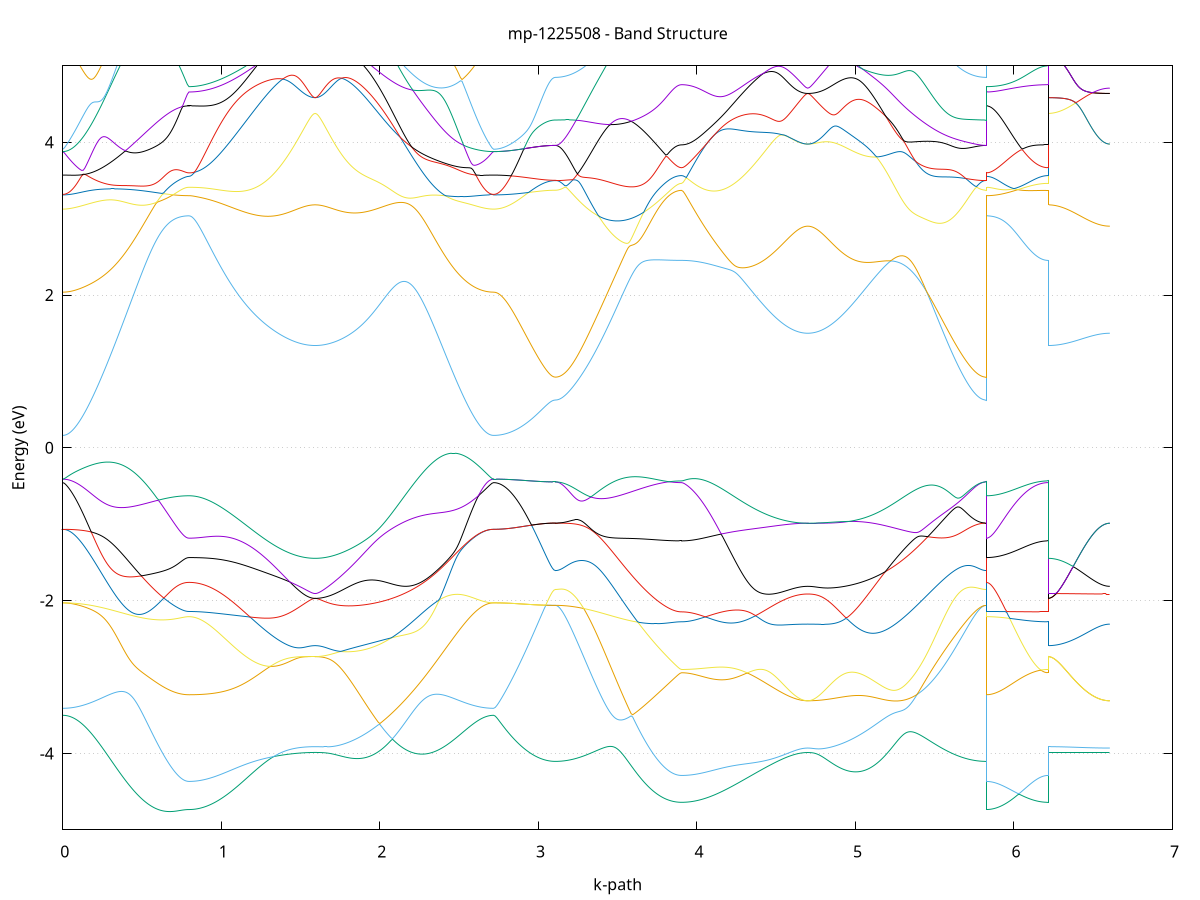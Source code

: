set title 'mp-1225508 - Band Structure'
set xlabel 'k-path'
set ylabel 'Energy (eV)'
set grid y
set yrange [-5:5]
set terminal png size 800,600
set output 'mp-1225508_bands_gnuplot.png'
plot '-' using 1:2 with lines notitle, '-' using 1:2 with lines notitle, '-' using 1:2 with lines notitle, '-' using 1:2 with lines notitle, '-' using 1:2 with lines notitle, '-' using 1:2 with lines notitle, '-' using 1:2 with lines notitle, '-' using 1:2 with lines notitle, '-' using 1:2 with lines notitle, '-' using 1:2 with lines notitle, '-' using 1:2 with lines notitle, '-' using 1:2 with lines notitle, '-' using 1:2 with lines notitle, '-' using 1:2 with lines notitle, '-' using 1:2 with lines notitle, '-' using 1:2 with lines notitle, '-' using 1:2 with lines notitle, '-' using 1:2 with lines notitle, '-' using 1:2 with lines notitle, '-' using 1:2 with lines notitle, '-' using 1:2 with lines notitle, '-' using 1:2 with lines notitle, '-' using 1:2 with lines notitle, '-' using 1:2 with lines notitle, '-' using 1:2 with lines notitle, '-' using 1:2 with lines notitle, '-' using 1:2 with lines notitle, '-' using 1:2 with lines notitle, '-' using 1:2 with lines notitle, '-' using 1:2 with lines notitle, '-' using 1:2 with lines notitle, '-' using 1:2 with lines notitle, '-' using 1:2 with lines notitle, '-' using 1:2 with lines notitle, '-' using 1:2 with lines notitle, '-' using 1:2 with lines notitle, '-' using 1:2 with lines notitle, '-' using 1:2 with lines notitle, '-' using 1:2 with lines notitle, '-' using 1:2 with lines notitle, '-' using 1:2 with lines notitle, '-' using 1:2 with lines notitle, '-' using 1:2 with lines notitle, '-' using 1:2 with lines notitle, '-' using 1:2 with lines notitle, '-' using 1:2 with lines notitle, '-' using 1:2 with lines notitle, '-' using 1:2 with lines notitle
0.000000 -24.456067
0.009949 -24.456067
0.019898 -24.456167
0.029848 -24.456467
0.039797 -24.456767
0.049746 -24.457267
0.059695 -24.457767
0.069644 -24.458467
0.079594 -24.459167
0.089543 -24.459967
0.099492 -24.460867
0.109441 -24.461867
0.119390 -24.462967
0.129340 -24.464167
0.139289 -24.465367
0.149238 -24.466767
0.159187 -24.468167
0.169137 -24.469667
0.179086 -24.471267
0.189035 -24.472867
0.198984 -24.474567
0.208933 -24.476367
0.218883 -24.478167
0.228832 -24.480067
0.238781 -24.481967
0.248730 -24.483967
0.258679 -24.486067
0.268629 -24.488167
0.278578 -24.490267
0.288527 -24.492467
0.298476 -24.494667
0.308425 -24.496967
0.318375 -24.499267
0.328324 -24.501567
0.338273 -24.503867
0.348222 -24.506267
0.358171 -24.508567
0.368121 -24.510967
0.378070 -24.513367
0.388019 -24.515767
0.397968 -24.518167
0.407917 -24.520567
0.417867 -24.522967
0.427816 -24.525267
0.437765 -24.527667
0.447714 -24.529967
0.457664 -24.532367
0.467613 -24.534667
0.477562 -24.536967
0.487511 -24.539167
0.497460 -24.541367
0.507410 -24.543567
0.517359 -24.545667
0.527308 -24.547767
0.537257 -24.549867
0.547206 -24.551767
0.557156 -24.553767
0.567105 -24.555667
0.577054 -24.557467
0.587003 -24.559267
0.596952 -24.560967
0.606902 -24.562567
0.616851 -24.564167
0.626800 -24.565667
0.636749 -24.567067
0.646698 -24.568367
0.656648 -24.569667
0.666597 -24.570867
0.676546 -24.571967
0.686495 -24.572967
0.696444 -24.573967
0.706394 -24.574767
0.716343 -24.575567
0.726292 -24.576267
0.736241 -24.576867
0.746191 -24.577367
0.756140 -24.577767
0.766089 -24.578067
0.776038 -24.578267
0.785987 -24.578467
0.795937 -24.578467
0.795937 -24.578467
0.805886 -24.578467
0.815835 -24.578467
0.825784 -24.578367
0.835733 -24.578267
0.845683 -24.578167
0.855632 -24.578067
0.865581 -24.577967
0.875530 -24.577767
0.885479 -24.577567
0.895429 -24.577367
0.905378 -24.577167
0.915327 -24.576867
0.925276 -24.576567
0.935225 -24.576267
0.945175 -24.575967
0.955124 -24.575667
0.965073 -24.575367
0.975022 -24.574967
0.984971 -24.574567
0.994921 -24.574167
1.004870 -24.573767
1.014819 -24.573367
1.024768 -24.572867
1.034718 -24.572467
1.044667 -24.571967
1.054616 -24.571467
1.064565 -24.570967
1.074514 -24.570467
1.084464 -24.569967
1.094413 -24.569467
1.104362 -24.568867
1.114311 -24.568367
1.124260 -24.567767
1.134210 -24.567267
1.144159 -24.566667
1.154108 -24.566167
1.164057 -24.565567
1.174006 -24.564967
1.183956 -24.564367
1.193905 -24.563867
1.203854 -24.563267
1.213803 -24.562667
1.223752 -24.562167
1.233702 -24.561567
1.243651 -24.560967
1.253600 -24.560467
1.263549 -24.559867
1.273498 -24.559367
1.283448 -24.558867
1.293397 -24.558367
1.303346 -24.557767
1.313295 -24.557267
1.323245 -24.556867
1.333194 -24.556367
1.343143 -24.555867
1.353092 -24.555467
1.363041 -24.555067
1.372991 -24.554667
1.382940 -24.554267
1.392889 -24.553967
1.402838 -24.553567
1.412787 -24.553267
1.422737 -24.553067
1.432686 -24.552767
1.442635 -24.552567
1.452584 -24.552467
1.462533 -24.552267
1.472483 -24.552267
1.482432 -24.552167
1.492381 -24.552167
1.502330 -24.552267
1.512279 -24.552267
1.522229 -24.552367
1.532178 -24.552467
1.542127 -24.552667
1.552076 -24.552767
1.562026 -24.552867
1.571975 -24.552867
1.581924 -24.552967
1.591873 -24.552967
1.591873 -24.552967
1.601834 -24.552967
1.611796 -24.552867
1.621757 -24.552867
1.631718 -24.552667
1.641680 -24.552567
1.651641 -24.552367
1.661602 -24.552167
1.671563 -24.551967
1.681525 -24.551767
1.691486 -24.551467
1.701447 -24.551067
1.711408 -24.550767
1.721370 -24.550367
1.731331 -24.549967
1.741292 -24.549567
1.751254 -24.549067
1.761215 -24.548567
1.771176 -24.548067
1.781137 -24.547467
1.791099 -24.546967
1.801060 -24.546267
1.811021 -24.545667
1.820982 -24.544967
1.830944 -24.544267
1.840905 -24.543567
1.850866 -24.542867
1.860828 -24.542067
1.870789 -24.541267
1.880750 -24.540467
1.890711 -24.539567
1.900673 -24.538667
1.910634 -24.537767
1.920595 -24.536867
1.930557 -24.535967
1.940518 -24.534967
1.950479 -24.533967
1.960440 -24.532967
1.970402 -24.531867
1.980363 -24.530867
1.990324 -24.529767
2.000285 -24.528667
2.010247 -24.527467
2.020208 -24.526367
2.030169 -24.525167
2.040131 -24.523967
2.050092 -24.522767
2.060053 -24.521567
2.070014 -24.520367
2.079976 -24.519167
2.089937 -24.517867
2.099898 -24.516567
2.109860 -24.515267
2.119821 -24.513967
2.129782 -24.512667
2.139743 -24.511367
2.149705 -24.510067
2.159666 -24.508767
2.169627 -24.507367
2.179588 -24.506067
2.189550 -24.504667
2.199511 -24.503367
2.209472 -24.501967
2.219434 -24.500667
2.229395 -24.499267
2.239356 -24.497867
2.249317 -24.496567
2.259279 -24.495167
2.269240 -24.493867
2.279201 -24.492467
2.289162 -24.491167
2.299124 -24.489867
2.309085 -24.488467
2.319046 -24.487167
2.329008 -24.485867
2.338969 -24.484667
2.348930 -24.483367
2.358891 -24.482067
2.368853 -24.480867
2.378814 -24.479667
2.388775 -24.478467
2.398737 -24.477267
2.408698 -24.476067
2.418659 -24.474967
2.428620 -24.473767
2.438582 -24.472667
2.448543 -24.471667
2.458504 -24.470567
2.468465 -24.469567
2.478427 -24.468567
2.488388 -24.467667
2.498349 -24.466667
2.508311 -24.465767
2.518272 -24.464967
2.528233 -24.464167
2.538194 -24.463367
2.548156 -24.462567
2.558117 -24.461867
2.568078 -24.461167
2.578040 -24.460567
2.588001 -24.459867
2.597962 -24.459367
2.607923 -24.458867
2.617885 -24.458367
2.627846 -24.457867
2.637807 -24.457567
2.647768 -24.457167
2.657730 -24.456867
2.667691 -24.456567
2.677652 -24.456367
2.687614 -24.456267
2.697575 -24.456067
2.707536 -24.456067
2.717497 -24.456067
2.717497 -24.456067
2.727495 -24.456067
2.737492 -24.455967
2.747490 -24.455967
2.757487 -24.455967
2.767485 -24.455967
2.777482 -24.455967
2.787480 -24.455967
2.797477 -24.455967
2.807475 -24.455967
2.817472 -24.455967
2.827469 -24.455967
2.837467 -24.455967
2.847464 -24.455967
2.857462 -24.455967
2.867459 -24.455967
2.877457 -24.455967
2.887454 -24.455967
2.897452 -24.455967
2.907449 -24.455967
2.917447 -24.455967
2.927444 -24.455967
2.937441 -24.455967
2.947439 -24.455967
2.957436 -24.455967
2.967434 -24.455967
2.977431 -24.455967
2.987429 -24.455967
2.997426 -24.455967
3.007424 -24.455967
3.017421 -24.455967
3.027419 -24.455967
3.037416 -24.455967
3.047413 -24.455967
3.057411 -24.455967
3.067408 -24.455967
3.077406 -24.455967
3.087403 -24.455967
3.097401 -24.455967
3.107398 -24.455967
3.107398 -24.455967
3.117347 -24.455967
3.127297 -24.456167
3.137246 -24.456367
3.147195 -24.456767
3.157144 -24.457167
3.167093 -24.457767
3.177043 -24.458367
3.186992 -24.459167
3.196941 -24.459967
3.206890 -24.460867
3.216839 -24.461867
3.226789 -24.462967
3.236738 -24.464167
3.246687 -24.465467
3.256636 -24.466767
3.266586 -24.468167
3.276535 -24.469667
3.286484 -24.471267
3.296433 -24.472967
3.306382 -24.474667
3.316332 -24.476367
3.326281 -24.478267
3.336230 -24.480167
3.346179 -24.482167
3.356128 -24.484167
3.366078 -24.486167
3.376027 -24.488267
3.385976 -24.490467
3.395925 -24.492667
3.405874 -24.494867
3.415824 -24.497167
3.425773 -24.499467
3.435722 -24.501767
3.445671 -24.504167
3.455620 -24.506467
3.465570 -24.508867
3.475519 -24.511267
3.485468 -24.513667
3.495417 -24.516067
3.505366 -24.518467
3.515316 -24.520867
3.525265 -24.523267
3.535214 -24.525667
3.545163 -24.528067
3.555113 -24.530367
3.565062 -24.532667
3.575011 -24.535067
3.584960 -24.537267
3.594909 -24.539567
3.604859 -24.541767
3.614808 -24.543967
3.624757 -24.546067
3.634706 -24.548167
3.644655 -24.550267
3.654605 -24.552267
3.664554 -24.554167
3.674503 -24.556067
3.684452 -24.557867
3.694401 -24.559667
3.704351 -24.561367
3.714300 -24.562967
3.724249 -24.564567
3.734198 -24.566067
3.744147 -24.567467
3.754097 -24.568867
3.764046 -24.570067
3.773995 -24.571267
3.783944 -24.572367
3.793894 -24.573467
3.803843 -24.574367
3.813792 -24.575267
3.823741 -24.575967
3.833690 -24.576667
3.843640 -24.577267
3.853589 -24.577767
3.863538 -24.578167
3.873487 -24.578567
3.883436 -24.578767
3.893386 -24.578867
3.903335 -24.578967
3.903335 -24.578967
3.913284 -24.578967
3.923233 -24.578867
3.933182 -24.578867
3.943132 -24.578767
3.953081 -24.578667
3.963030 -24.578567
3.972979 -24.578367
3.982928 -24.578167
3.992878 -24.578067
4.002827 -24.577767
4.012776 -24.577567
4.022725 -24.577367
4.032674 -24.577067
4.042624 -24.576767
4.052573 -24.576467
4.062522 -24.576067
4.072471 -24.575767
4.082421 -24.575367
4.092370 -24.574967
4.102319 -24.574567
4.112268 -24.574167
4.122217 -24.573667
4.132167 -24.573267
4.142116 -24.572767
4.152065 -24.572267
4.162014 -24.571867
4.171963 -24.571267
4.181913 -24.570767
4.191862 -24.570267
4.201811 -24.569767
4.211760 -24.569167
4.221709 -24.568667
4.231659 -24.568067
4.241608 -24.567467
4.251557 -24.566967
4.261506 -24.566367
4.271455 -24.565767
4.281405 -24.565167
4.291354 -24.564567
4.301303 -24.563967
4.311252 -24.563467
4.321201 -24.562867
4.331151 -24.562267
4.341100 -24.561667
4.351049 -24.561067
4.360998 -24.560567
4.370948 -24.559967
4.380897 -24.559367
4.390846 -24.558867
4.400795 -24.558267
4.410744 -24.557767
4.420694 -24.557267
4.430643 -24.556767
4.440592 -24.556267
4.450541 -24.555767
4.460490 -24.555267
4.470440 -24.554867
4.480389 -24.554367
4.490338 -24.553967
4.500287 -24.553567
4.510236 -24.553167
4.520186 -24.552867
4.530135 -24.552567
4.540084 -24.552267
4.550033 -24.551967
4.559982 -24.551667
4.569932 -24.551467
4.579881 -24.551367
4.589830 -24.551167
4.599779 -24.551067
4.609728 -24.551067
4.619678 -24.551067
4.629627 -24.551067
4.639576 -24.551167
4.649525 -24.551167
4.659475 -24.551267
4.669424 -24.551367
4.679373 -24.551467
4.689322 -24.551467
4.699271 -24.551467
4.699271 -24.551467
4.709233 -24.551467
4.719194 -24.551467
4.729155 -24.551367
4.739116 -24.551267
4.749078 -24.551167
4.759039 -24.550967
4.769000 -24.550767
4.778962 -24.550567
4.788923 -24.550267
4.798884 -24.550067
4.808845 -24.549667
4.818807 -24.549367
4.828768 -24.548967
4.838729 -24.548567
4.848690 -24.548167
4.858652 -24.547767
4.868613 -24.547267
4.878574 -24.546767
4.888536 -24.546167
4.898497 -24.545667
4.908458 -24.545067
4.918419 -24.544467
4.928381 -24.543767
4.938342 -24.543067
4.948303 -24.542367
4.958265 -24.541667
4.968226 -24.540867
4.978187 -24.540167
4.988148 -24.539367
4.998110 -24.538467
5.008071 -24.537667
5.018032 -24.536767
5.027993 -24.535867
5.037955 -24.534967
5.047916 -24.533967
5.057877 -24.533067
5.067839 -24.532067
5.077800 -24.530967
5.087761 -24.529967
5.097722 -24.528867
5.107684 -24.527867
5.117645 -24.526767
5.127606 -24.525667
5.137568 -24.524467
5.147529 -24.523367
5.157490 -24.522167
5.167451 -24.520967
5.177413 -24.519767
5.187374 -24.518567
5.197335 -24.517367
5.207296 -24.516067
5.217258 -24.514867
5.227219 -24.513567
5.237180 -24.512267
5.247142 -24.510967
5.257103 -24.509667
5.267064 -24.508367
5.277025 -24.507067
5.286987 -24.505767
5.296948 -24.504467
5.306909 -24.503067
5.316870 -24.501767
5.326832 -24.500367
5.336793 -24.499067
5.346754 -24.497767
5.356716 -24.496367
5.366677 -24.495067
5.376638 -24.493767
5.386599 -24.492367
5.396561 -24.491067
5.406522 -24.489767
5.416483 -24.488467
5.426445 -24.487167
5.436406 -24.485867
5.446367 -24.484567
5.456328 -24.483367
5.466290 -24.482067
5.476251 -24.480867
5.486212 -24.479567
5.496173 -24.478367
5.506135 -24.477267
5.516096 -24.476067
5.526057 -24.474967
5.536019 -24.473767
5.545980 -24.472667
5.555941 -24.471667
5.565902 -24.470567
5.575864 -24.469567
5.585825 -24.468567
5.595786 -24.467667
5.605748 -24.466667
5.615709 -24.465767
5.625670 -24.464967
5.635631 -24.464067
5.645593 -24.463267
5.655554 -24.462567
5.665515 -24.461767
5.675476 -24.461167
5.685438 -24.460467
5.695399 -24.459867
5.705360 -24.459267
5.715322 -24.458767
5.725283 -24.458267
5.735244 -24.457867
5.745205 -24.457467
5.755167 -24.457067
5.765128 -24.456767
5.775089 -24.456567
5.785051 -24.456367
5.795012 -24.456167
5.804973 -24.456067
5.814934 -24.455967
5.824896 -24.455967
5.824896 -24.578467
5.834893 -24.578467
5.844891 -24.578467
5.854888 -24.578467
5.864885 -24.578467
5.874883 -24.578467
5.884880 -24.578467
5.894878 -24.578467
5.904875 -24.578467
5.914873 -24.578567
5.924870 -24.578567
5.934868 -24.578567
5.944865 -24.578567
5.954863 -24.578567
5.964860 -24.578567
5.974857 -24.578667
5.984855 -24.578667
5.994852 -24.578667
6.004850 -24.578667
6.014847 -24.578667
6.024845 -24.578667
6.034842 -24.578767
6.044840 -24.578767
6.054837 -24.578767
6.064835 -24.578767
6.074832 -24.578767
6.084829 -24.578867
6.094827 -24.578867
6.104824 -24.578867
6.114822 -24.578867
6.124819 -24.578867
6.134817 -24.578867
6.144814 -24.578867
6.154812 -24.578867
6.164809 -24.578967
6.174807 -24.578967
6.184804 -24.578967
6.194802 -24.578967
6.204799 -24.578967
6.214796 -24.578967
6.214796 -24.552967
6.224794 -24.552967
6.234791 -24.552967
6.244789 -24.552967
6.254786 -24.552967
6.264784 -24.552867
6.274781 -24.552867
6.284779 -24.552867
6.294776 -24.552867
6.304774 -24.552767
6.314771 -24.552767
6.324768 -24.552767
6.334766 -24.552667
6.344763 -24.552667
6.354761 -24.552567
6.364758 -24.552567
6.374756 -24.552467
6.384753 -24.552467
6.394751 -24.552367
6.404748 -24.552367
6.414746 -24.552267
6.424743 -24.552267
6.434740 -24.552167
6.444738 -24.552067
6.454735 -24.552067
6.464733 -24.551967
6.474730 -24.551967
6.484728 -24.551867
6.494725 -24.551867
6.504723 -24.551767
6.514720 -24.551767
6.524718 -24.551667
6.534715 -24.551667
6.544713 -24.551567
6.554710 -24.551567
6.564707 -24.551567
6.574705 -24.551567
6.584702 -24.551467
6.594700 -24.551467
6.604697 -24.551467
e
0.000000 -24.456067
0.009949 -24.455967
0.019898 -24.455967
0.029848 -24.455967
0.039797 -24.455967
0.049746 -24.455867
0.059695 -24.455767
0.069644 -24.455767
0.079594 -24.455667
0.089543 -24.455567
0.099492 -24.455467
0.109441 -24.455367
0.119390 -24.455267
0.129340 -24.455067
0.139289 -24.454967
0.149238 -24.454767
0.159187 -24.454667
0.169137 -24.454467
0.179086 -24.454267
0.189035 -24.454067
0.198984 -24.453867
0.208933 -24.453667
0.218883 -24.453467
0.228832 -24.453267
0.238781 -24.453067
0.248730 -24.452767
0.258679 -24.452567
0.268629 -24.452267
0.278578 -24.452067
0.288527 -24.451767
0.298476 -24.451567
0.308425 -24.451267
0.318375 -24.450967
0.328324 -24.450767
0.338273 -24.450467
0.348222 -24.450167
0.358171 -24.449867
0.368121 -24.449567
0.378070 -24.449367
0.388019 -24.449067
0.397968 -24.448767
0.407917 -24.448467
0.417867 -24.448167
0.427816 -24.447867
0.437765 -24.447567
0.447714 -24.447367
0.457664 -24.447067
0.467613 -24.446767
0.477562 -24.446467
0.487511 -24.446267
0.497460 -24.445967
0.507410 -24.445667
0.517359 -24.445467
0.527308 -24.445167
0.537257 -24.444967
0.547206 -24.444667
0.557156 -24.444467
0.567105 -24.444267
0.577054 -24.444067
0.587003 -24.443767
0.596952 -24.443567
0.606902 -24.443367
0.616851 -24.443967
0.626800 -24.445667
0.636749 -24.447267
0.646698 -24.448767
0.656648 -24.450167
0.666597 -24.451467
0.676546 -24.452667
0.686495 -24.453867
0.696444 -24.454867
0.706394 -24.455867
0.716343 -24.456767
0.726292 -24.457467
0.736241 -24.458167
0.746191 -24.458667
0.756140 -24.459167
0.766089 -24.459567
0.776038 -24.459767
0.785987 -24.459967
0.795937 -24.459967
0.795937 -24.459967
0.805886 -24.459967
0.815835 -24.459967
0.825784 -24.459867
0.835733 -24.459767
0.845683 -24.459667
0.855632 -24.459567
0.865581 -24.459467
0.875530 -24.459267
0.885479 -24.459067
0.895429 -24.458867
0.905378 -24.458667
0.915327 -24.458367
0.925276 -24.458067
0.935225 -24.457767
0.945175 -24.457467
0.955124 -24.457167
0.965073 -24.456767
0.975022 -24.456467
0.984971 -24.456067
0.994921 -24.457367
1.004870 -24.458967
1.014819 -24.460567
1.024768 -24.462167
1.034718 -24.463867
1.044667 -24.465667
1.054616 -24.467367
1.064565 -24.469267
1.074514 -24.471067
1.084464 -24.472967
1.094413 -24.474967
1.104362 -24.476867
1.114311 -24.478867
1.124260 -24.480967
1.134210 -24.482967
1.144159 -24.485067
1.154108 -24.487067
1.164057 -24.489167
1.174006 -24.491267
1.183956 -24.493367
1.193905 -24.495467
1.203854 -24.497567
1.213803 -24.499667
1.223752 -24.501767
1.233702 -24.503767
1.243651 -24.505867
1.253600 -24.507867
1.263549 -24.509867
1.273498 -24.511867
1.283448 -24.513867
1.293397 -24.515767
1.303346 -24.517667
1.313295 -24.519467
1.323245 -24.521367
1.333194 -24.523067
1.343143 -24.524867
1.353092 -24.526467
1.363041 -24.528067
1.372991 -24.529667
1.382940 -24.531167
1.392889 -24.532567
1.402838 -24.533967
1.412787 -24.535267
1.422737 -24.536467
1.432686 -24.537567
1.442635 -24.538667
1.452584 -24.539667
1.462533 -24.540467
1.472483 -24.541267
1.482432 -24.541967
1.492381 -24.542567
1.502330 -24.543067
1.512279 -24.543467
1.522229 -24.543867
1.532178 -24.544067
1.542127 -24.544267
1.552076 -24.544467
1.562026 -24.544567
1.571975 -24.544667
1.581924 -24.544667
1.591873 -24.544667
1.591873 -24.544667
1.601834 -24.544667
1.611796 -24.544667
1.621757 -24.544567
1.631718 -24.544467
1.641680 -24.544367
1.651641 -24.544167
1.661602 -24.544067
1.671563 -24.543767
1.681525 -24.543567
1.691486 -24.543267
1.701447 -24.542967
1.711408 -24.542667
1.721370 -24.542367
1.731331 -24.541967
1.741292 -24.541567
1.751254 -24.541167
1.761215 -24.540667
1.771176 -24.540167
1.781137 -24.539667
1.791099 -24.539167
1.801060 -24.538567
1.811021 -24.537967
1.820982 -24.537367
1.830944 -24.536767
1.840905 -24.536067
1.850866 -24.535367
1.860828 -24.534667
1.870789 -24.533967
1.880750 -24.533167
1.890711 -24.532467
1.900673 -24.531667
1.910634 -24.530767
1.920595 -24.529967
1.930557 -24.529067
1.940518 -24.528167
1.950479 -24.527267
1.960440 -24.526267
1.970402 -24.525367
1.980363 -24.524367
1.990324 -24.523367
2.000285 -24.522367
2.010247 -24.521367
2.020208 -24.520267
2.030169 -24.519167
2.040131 -24.518167
2.050092 -24.517067
2.060053 -24.515867
2.070014 -24.514767
2.079976 -24.513667
2.089937 -24.512467
2.099898 -24.511267
2.109860 -24.510067
2.119821 -24.508867
2.129782 -24.507667
2.139743 -24.506467
2.149705 -24.505267
2.159666 -24.504067
2.169627 -24.502767
2.179588 -24.501567
2.189550 -24.500367
2.199511 -24.499067
2.209472 -24.497867
2.219434 -24.496567
2.229395 -24.495367
2.239356 -24.494067
2.249317 -24.492867
2.259279 -24.491567
2.269240 -24.490367
2.279201 -24.489067
2.289162 -24.487867
2.299124 -24.486667
2.309085 -24.485467
2.319046 -24.484267
2.329008 -24.483067
2.338969 -24.481867
2.348930 -24.480667
2.358891 -24.479567
2.368853 -24.478367
2.378814 -24.477267
2.388775 -24.476167
2.398737 -24.475067
2.408698 -24.473967
2.418659 -24.472967
2.428620 -24.471967
2.438582 -24.470967
2.448543 -24.469967
2.458504 -24.468967
2.468465 -24.468067
2.478427 -24.467167
2.488388 -24.466367
2.498349 -24.465467
2.508311 -24.464667
2.518272 -24.463867
2.528233 -24.463167
2.538194 -24.462467
2.548156 -24.461767
2.558117 -24.461167
2.568078 -24.460567
2.578040 -24.459967
2.588001 -24.459467
2.597962 -24.458967
2.607923 -24.458467
2.617885 -24.458067
2.627846 -24.457667
2.637807 -24.457367
2.647768 -24.457067
2.657730 -24.456767
2.667691 -24.456567
2.677652 -24.456367
2.687614 -24.456167
2.697575 -24.456067
2.707536 -24.456067
2.717497 -24.456067
2.717497 -24.456067
2.727495 -24.456067
2.737492 -24.455967
2.747490 -24.455967
2.757487 -24.455967
2.767485 -24.455967
2.777482 -24.455967
2.787480 -24.455967
2.797477 -24.455967
2.807475 -24.455967
2.817472 -24.455967
2.827469 -24.455967
2.837467 -24.455967
2.847464 -24.455967
2.857462 -24.455967
2.867459 -24.455967
2.877457 -24.455967
2.887454 -24.455967
2.897452 -24.455967
2.907449 -24.455967
2.917447 -24.455967
2.927444 -24.455967
2.937441 -24.455967
2.947439 -24.455967
2.957436 -24.455967
2.967434 -24.455967
2.977431 -24.455967
2.987429 -24.455967
2.997426 -24.455967
3.007424 -24.455967
3.017421 -24.455967
3.027419 -24.455967
3.037416 -24.455967
3.047413 -24.455967
3.057411 -24.455967
3.067408 -24.455967
3.077406 -24.455967
3.087403 -24.455967
3.097401 -24.455967
3.107398 -24.455967
3.107398 -24.455967
3.117347 -24.455967
3.127297 -24.455967
3.137246 -24.455867
3.147195 -24.455867
3.157144 -24.455867
3.167093 -24.455767
3.177043 -24.455667
3.186992 -24.455567
3.196941 -24.455467
3.206890 -24.455367
3.216839 -24.455267
3.226789 -24.455167
3.236738 -24.455067
3.246687 -24.454867
3.256636 -24.454767
3.266586 -24.454567
3.276535 -24.454367
3.286484 -24.454267
3.296433 -24.454067
3.306382 -24.453867
3.316332 -24.453667
3.326281 -24.453467
3.336230 -24.453167
3.346179 -24.452967
3.356128 -24.452767
3.366078 -24.452467
3.376027 -24.452267
3.385976 -24.451967
3.395925 -24.451767
3.405874 -24.451467
3.415824 -24.451267
3.425773 -24.450967
3.435722 -24.450667
3.445671 -24.450467
3.455620 -24.450167
3.465570 -24.449867
3.475519 -24.449567
3.485468 -24.449267
3.495417 -24.448967
3.505366 -24.448767
3.515316 -24.448467
3.525265 -24.448167
3.535214 -24.447867
3.545163 -24.447567
3.555113 -24.447267
3.565062 -24.447067
3.575011 -24.446767
3.584960 -24.446467
3.594909 -24.446267
3.604859 -24.445967
3.614808 -24.445667
3.624757 -24.445467
3.634706 -24.445167
3.644655 -24.444967
3.654605 -24.444667
3.664554 -24.444467
3.674503 -24.444267
3.684452 -24.444067
3.694401 -24.443767
3.704351 -24.444267
3.714300 -24.446067
3.724249 -24.447767
3.734198 -24.449367
3.744147 -24.450867
3.754097 -24.452367
3.764046 -24.453767
3.773995 -24.455067
3.783944 -24.456267
3.793894 -24.457367
3.803843 -24.458367
3.813792 -24.459367
3.823741 -24.460167
3.833690 -24.460867
3.843640 -24.461567
3.853589 -24.462067
3.863538 -24.462567
3.873487 -24.462867
3.883436 -24.463167
3.893386 -24.463267
3.903335 -24.463367
3.903335 -24.463367
3.913284 -24.463367
3.923233 -24.463267
3.933182 -24.463267
3.943132 -24.463167
3.953081 -24.463067
3.963030 -24.462867
3.972979 -24.462767
3.982928 -24.462567
3.992878 -24.462367
4.002827 -24.462067
4.012776 -24.461867
4.022725 -24.461567
4.032674 -24.461267
4.042624 -24.460967
4.052573 -24.460567
4.062522 -24.460267
4.072471 -24.459867
4.082421 -24.459467
4.092370 -24.458967
4.102319 -24.458567
4.112268 -24.458967
4.122217 -24.460567
4.132167 -24.462167
4.142116 -24.463867
4.152065 -24.465667
4.162014 -24.467467
4.171963 -24.469267
4.181913 -24.471167
4.191862 -24.473067
4.201811 -24.474967
4.211760 -24.476967
4.221709 -24.478967
4.231659 -24.480967
4.241608 -24.482967
4.251557 -24.485067
4.261506 -24.487167
4.271455 -24.489267
4.281405 -24.491367
4.291354 -24.493467
4.301303 -24.495567
4.311252 -24.497667
4.321201 -24.499767
4.331151 -24.501867
4.341100 -24.503867
4.351049 -24.505967
4.360998 -24.507967
4.370948 -24.510067
4.380897 -24.512067
4.390846 -24.513967
4.400795 -24.515967
4.410744 -24.517867
4.420694 -24.519667
4.430643 -24.521567
4.440592 -24.523367
4.450541 -24.525067
4.460490 -24.526767
4.470440 -24.528367
4.480389 -24.529967
4.490338 -24.531567
4.500287 -24.532967
4.510236 -24.534367
4.520186 -24.535767
4.530135 -24.537067
4.540084 -24.538267
4.550033 -24.539367
4.559982 -24.540367
4.569932 -24.541367
4.579881 -24.542267
4.589830 -24.542967
4.599779 -24.543667
4.609728 -24.544267
4.619678 -24.544767
4.629627 -24.545167
4.639576 -24.545467
4.649525 -24.545767
4.659475 -24.545867
4.669424 -24.546067
4.679373 -24.546067
4.689322 -24.546167
4.699271 -24.546167
4.699271 -24.546167
4.709233 -24.546167
4.719194 -24.546067
4.729155 -24.546067
4.739116 -24.545967
4.749078 -24.545767
4.759039 -24.545667
4.769000 -24.545467
4.778962 -24.545267
4.788923 -24.544967
4.798884 -24.544767
4.808845 -24.544467
4.818807 -24.544067
4.828768 -24.543767
4.838729 -24.543367
4.848690 -24.542967
4.858652 -24.542567
4.868613 -24.542067
4.878574 -24.541567
4.888536 -24.541067
4.898497 -24.540567
4.908458 -24.539967
4.918419 -24.539367
4.928381 -24.538767
4.938342 -24.538067
4.948303 -24.537467
4.958265 -24.536767
4.968226 -24.535967
4.978187 -24.535267
4.988148 -24.534467
4.998110 -24.533667
5.008071 -24.532867
5.018032 -24.531967
5.027993 -24.531167
5.037955 -24.530267
5.047916 -24.529367
5.057877 -24.528367
5.067839 -24.527467
5.077800 -24.526467
5.087761 -24.525467
5.097722 -24.524467
5.107684 -24.523467
5.117645 -24.522367
5.127606 -24.521267
5.137568 -24.520267
5.147529 -24.519167
5.157490 -24.517967
5.167451 -24.516867
5.177413 -24.515667
5.187374 -24.514567
5.197335 -24.513367
5.207296 -24.512167
5.217258 -24.510967
5.227219 -24.509767
5.237180 -24.508567
5.247142 -24.507267
5.257103 -24.506067
5.267064 -24.504767
5.277025 -24.503567
5.286987 -24.502267
5.296948 -24.500967
5.306909 -24.499767
5.316870 -24.498467
5.326832 -24.497167
5.336793 -24.495867
5.346754 -24.494667
5.356716 -24.493367
5.366677 -24.492067
5.376638 -24.490867
5.386599 -24.489567
5.396561 -24.488267
5.406522 -24.487067
5.416483 -24.485867
5.426445 -24.484567
5.436406 -24.483367
5.446367 -24.482167
5.456328 -24.480967
5.466290 -24.479867
5.476251 -24.478667
5.486212 -24.477567
5.496173 -24.476367
5.506135 -24.475267
5.516096 -24.474167
5.526057 -24.473167
5.536019 -24.472067
5.545980 -24.471067
5.555941 -24.470067
5.565902 -24.469167
5.575864 -24.468167
5.585825 -24.467267
5.595786 -24.466467
5.605748 -24.465567
5.615709 -24.464767
5.625670 -24.463967
5.635631 -24.463167
5.645593 -24.462467
5.655554 -24.461767
5.665515 -24.461167
5.675476 -24.460567
5.685438 -24.459967
5.695399 -24.459367
5.705360 -24.458867
5.715322 -24.458467
5.725283 -24.458067
5.735244 -24.457667
5.745205 -24.457267
5.755167 -24.456967
5.765128 -24.456667
5.775089 -24.456467
5.785051 -24.456267
5.795012 -24.456167
5.804973 -24.456067
5.814934 -24.455967
5.824896 -24.455967
5.824896 -24.459967
5.834893 -24.459967
5.844891 -24.460067
5.854888 -24.460067
5.864885 -24.460067
5.874883 -24.460167
5.884880 -24.460167
5.894878 -24.460267
5.904875 -24.460367
5.914873 -24.460467
5.924870 -24.460567
5.934868 -24.460667
5.944865 -24.460767
5.954863 -24.460867
5.964860 -24.460967
5.974857 -24.461067
5.984855 -24.461267
5.994852 -24.461367
6.004850 -24.461467
6.014847 -24.461667
6.024845 -24.461767
6.034842 -24.461967
6.044840 -24.462067
6.054837 -24.462167
6.064835 -24.462267
6.074832 -24.462467
6.084829 -24.462567
6.094827 -24.462667
6.104824 -24.462767
6.114822 -24.462867
6.124819 -24.462967
6.134817 -24.463067
6.144814 -24.463067
6.154812 -24.463167
6.164809 -24.463267
6.174807 -24.463267
6.184804 -24.463367
6.194802 -24.463367
6.204799 -24.463367
6.214796 -24.463367
6.214796 -24.544667
6.224794 -24.544667
6.234791 -24.544667
6.244789 -24.544767
6.254786 -24.544767
6.264784 -24.544767
6.274781 -24.544767
6.284779 -24.544767
6.294776 -24.544867
6.304774 -24.544867
6.314771 -24.544867
6.324768 -24.544967
6.334766 -24.544967
6.344763 -24.544967
6.354761 -24.545067
6.364758 -24.545067
6.374756 -24.545167
6.384753 -24.545167
6.394751 -24.545267
6.404748 -24.545367
6.414746 -24.545367
6.424743 -24.545467
6.434740 -24.545467
6.444738 -24.545567
6.454735 -24.545667
6.464733 -24.545667
6.474730 -24.545767
6.484728 -24.545767
6.494725 -24.545867
6.504723 -24.545867
6.514720 -24.545967
6.524718 -24.545967
6.534715 -24.546067
6.544713 -24.546067
6.554710 -24.546067
6.564707 -24.546067
6.574705 -24.546167
6.584702 -24.546167
6.594700 -24.546167
6.604697 -24.546167
e
0.000000 -24.416767
0.009949 -24.416767
0.019898 -24.416767
0.029848 -24.416667
0.039797 -24.416567
0.049746 -24.416467
0.059695 -24.416267
0.069644 -24.416167
0.079594 -24.415967
0.089543 -24.415767
0.099492 -24.415567
0.109441 -24.415267
0.119390 -24.414967
0.129340 -24.414767
0.139289 -24.414367
0.149238 -24.414067
0.159187 -24.413767
0.169137 -24.413367
0.179086 -24.412967
0.189035 -24.412567
0.198984 -24.412167
0.208933 -24.411767
0.218883 -24.411267
0.228832 -24.410867
0.238781 -24.410367
0.248730 -24.409867
0.258679 -24.409367
0.268629 -24.408867
0.278578 -24.408267
0.288527 -24.407767
0.298476 -24.407167
0.308425 -24.406667
0.318375 -24.406067
0.328324 -24.405467
0.338273 -24.404967
0.348222 -24.404367
0.358171 -24.403767
0.368121 -24.403167
0.378070 -24.402667
0.388019 -24.402067
0.397968 -24.401567
0.407917 -24.401267
0.417867 -24.401367
0.427816 -24.402267
0.437765 -24.404067
0.447714 -24.406367
0.457664 -24.408767
0.467613 -24.411267
0.477562 -24.413767
0.487511 -24.416267
0.497460 -24.418667
0.507410 -24.421067
0.517359 -24.423467
0.527308 -24.425767
0.537257 -24.428067
0.547206 -24.430267
0.557156 -24.432367
0.567105 -24.434467
0.577054 -24.436567
0.587003 -24.438467
0.596952 -24.440367
0.606902 -24.442267
0.616851 -24.443267
0.626800 -24.443067
0.636749 -24.442867
0.646698 -24.442667
0.656648 -24.442567
0.666597 -24.442367
0.676546 -24.442267
0.686495 -24.442167
0.696444 -24.442067
0.706394 -24.441967
0.716343 -24.441867
0.726292 -24.441767
0.736241 -24.441667
0.746191 -24.441567
0.756140 -24.441567
0.766089 -24.441567
0.776038 -24.441467
0.785987 -24.441467
0.795937 -24.441467
0.795937 -24.441467
0.805886 -24.441467
0.815835 -24.441667
0.825784 -24.441867
0.835733 -24.442167
0.845683 -24.442567
0.855632 -24.442967
0.865581 -24.443567
0.875530 -24.444167
0.885479 -24.444867
0.895429 -24.445667
0.905378 -24.446467
0.915327 -24.447467
0.925276 -24.448467
0.935225 -24.449467
0.945175 -24.450667
0.955124 -24.451867
0.965073 -24.453167
0.975022 -24.454567
0.984971 -24.455967
0.994921 -24.455667
1.004870 -24.455267
1.014819 -24.454767
1.024768 -24.454367
1.034718 -24.453867
1.044667 -24.453467
1.054616 -24.452967
1.064565 -24.452467
1.074514 -24.451967
1.084464 -24.451367
1.094413 -24.450867
1.104362 -24.450367
1.114311 -24.449767
1.124260 -24.449267
1.134210 -24.448667
1.144159 -24.448167
1.154108 -24.447567
1.164057 -24.447067
1.174006 -24.446467
1.183956 -24.445867
1.193905 -24.445367
1.203854 -24.444767
1.213803 -24.444167
1.223752 -24.443667
1.233702 -24.443167
1.243651 -24.442567
1.253600 -24.442067
1.263549 -24.441567
1.273498 -24.441067
1.283448 -24.440567
1.293397 -24.440067
1.303346 -24.439567
1.313295 -24.439167
1.323245 -24.438667
1.333194 -24.438267
1.343143 -24.437967
1.353092 -24.437567
1.363041 -24.437267
1.372991 -24.436967
1.382940 -24.436667
1.392889 -24.436467
1.402838 -24.436267
1.412787 -24.436167
1.422737 -24.436067
1.432686 -24.435967
1.442635 -24.435967
1.452584 -24.435967
1.462533 -24.436067
1.472483 -24.436167
1.482432 -24.436267
1.492381 -24.436467
1.502330 -24.436567
1.512279 -24.436767
1.522229 -24.436967
1.532178 -24.437167
1.542127 -24.437367
1.552076 -24.437467
1.562026 -24.437567
1.571975 -24.437667
1.581924 -24.437767
1.591873 -24.437767
1.591873 -24.437767
1.601834 -24.437767
1.611796 -24.437667
1.621757 -24.437567
1.631718 -24.437467
1.641680 -24.437267
1.651641 -24.437067
1.661602 -24.436867
1.671563 -24.436567
1.681525 -24.436267
1.691486 -24.435967
1.701447 -24.435567
1.711408 -24.435067
1.721370 -24.434667
1.731331 -24.434167
1.741292 -24.433667
1.751254 -24.433067
1.761215 -24.432467
1.771176 -24.431767
1.781137 -24.431167
1.791099 -24.430467
1.801060 -24.429667
1.811021 -24.428867
1.820982 -24.428067
1.830944 -24.427267
1.840905 -24.426367
1.850866 -24.425467
1.860828 -24.424467
1.870789 -24.423567
1.880750 -24.422567
1.890711 -24.421467
1.900673 -24.420467
1.910634 -24.419367
1.920595 -24.418167
1.930557 -24.417067
1.940518 -24.415867
1.950479 -24.414667
1.960440 -24.413467
1.970402 -24.412167
1.980363 -24.410867
1.990324 -24.409567
2.000285 -24.408267
2.010247 -24.406867
2.020208 -24.405467
2.030169 -24.404067
2.040131 -24.402667
2.050092 -24.401267
2.060053 -24.399767
2.070014 -24.398267
2.079976 -24.396767
2.089937 -24.395267
2.099898 -24.393767
2.109860 -24.392267
2.119821 -24.390767
2.129782 -24.389267
2.139743 -24.388067
2.149705 -24.388067
2.159666 -24.388667
2.169627 -24.389367
2.179588 -24.390067
2.189550 -24.390867
2.199511 -24.391567
2.209472 -24.392267
2.219434 -24.393067
2.229395 -24.393767
2.239356 -24.394567
2.249317 -24.395267
2.259279 -24.395967
2.269240 -24.396767
2.279201 -24.397467
2.289162 -24.398167
2.299124 -24.398867
2.309085 -24.399567
2.319046 -24.400267
2.329008 -24.400967
2.338969 -24.401667
2.348930 -24.402367
2.358891 -24.403067
2.368853 -24.403667
2.378814 -24.404367
2.388775 -24.404967
2.398737 -24.405567
2.408698 -24.406167
2.418659 -24.406767
2.428620 -24.407367
2.438582 -24.407967
2.448543 -24.408567
2.458504 -24.409067
2.468465 -24.409567
2.478427 -24.410167
2.488388 -24.410667
2.498349 -24.411067
2.508311 -24.411567
2.518272 -24.412067
2.528233 -24.412467
2.538194 -24.412867
2.548156 -24.413267
2.558117 -24.413667
2.568078 -24.414067
2.578040 -24.414367
2.588001 -24.414667
2.597962 -24.414967
2.607923 -24.415267
2.617885 -24.415567
2.627846 -24.415767
2.637807 -24.415967
2.647768 -24.416167
2.657730 -24.416267
2.667691 -24.416467
2.677652 -24.416567
2.687614 -24.416667
2.697575 -24.416767
2.707536 -24.416767
2.717497 -24.416767
2.717497 -24.416767
2.727495 -24.416767
2.737492 -24.416667
2.747490 -24.416567
2.757487 -24.416467
2.767485 -24.416367
2.777482 -24.416167
2.787480 -24.415867
2.797477 -24.415667
2.807475 -24.415367
2.817472 -24.414967
2.827469 -24.414667
2.837467 -24.414267
2.847464 -24.413767
2.857462 -24.413367
2.867459 -24.412867
2.877457 -24.412367
2.887454 -24.411767
2.897452 -24.411267
2.907449 -24.410667
2.917447 -24.410067
2.927444 -24.409367
2.937441 -24.408767
2.947439 -24.408067
2.957436 -24.407367
2.967434 -24.406667
2.977431 -24.405967
2.987429 -24.405267
2.997426 -24.404567
3.007424 -24.403867
3.017421 -24.403167
3.027419 -24.402467
3.037416 -24.401767
3.047413 -24.401167
3.057411 -24.400567
3.067408 -24.400067
3.077406 -24.399667
3.087403 -24.399367
3.097401 -24.399167
3.107398 -24.399067
3.107398 -24.399067
3.117347 -24.399067
3.127297 -24.399067
3.137246 -24.398967
3.147195 -24.398967
3.157144 -24.398867
3.167093 -24.398767
3.177043 -24.398667
3.186992 -24.398567
3.196941 -24.398367
3.206890 -24.398267
3.216839 -24.398067
3.226789 -24.397867
3.236738 -24.397767
3.246687 -24.397567
3.256636 -24.397367
3.266586 -24.397067
3.276535 -24.396867
3.286484 -24.396667
3.296433 -24.396467
3.306382 -24.396267
3.316332 -24.395967
3.326281 -24.395767
3.336230 -24.395567
3.346179 -24.395367
3.356128 -24.395167
3.366078 -24.395067
3.376027 -24.394867
3.385976 -24.394767
3.395925 -24.394767
3.405874 -24.394767
3.415824 -24.394867
3.425773 -24.394967
3.435722 -24.395267
3.445671 -24.395767
3.455620 -24.396367
3.465570 -24.397167
3.475519 -24.398167
3.485468 -24.399367
3.495417 -24.400867
3.505366 -24.402467
3.515316 -24.404267
3.525265 -24.406167
3.535214 -24.408167
3.545163 -24.410267
3.555113 -24.412467
3.565062 -24.414667
3.575011 -24.416867
3.584960 -24.419167
3.594909 -24.421367
3.604859 -24.423667
3.614808 -24.425867
3.624757 -24.428067
3.634706 -24.430267
3.644655 -24.432467
3.654605 -24.434567
3.664554 -24.436567
3.674503 -24.438667
3.684452 -24.440567
3.694401 -24.442467
3.704351 -24.443567
3.714300 -24.443367
3.724249 -24.443167
3.734198 -24.443067
3.744147 -24.442867
3.754097 -24.442667
3.764046 -24.442567
3.773995 -24.442367
3.783944 -24.442267
3.793894 -24.442167
3.803843 -24.442067
3.813792 -24.441967
3.823741 -24.441867
3.833690 -24.441767
3.843640 -24.441667
3.853589 -24.441567
3.863538 -24.441567
3.873487 -24.441567
3.883436 -24.441467
3.893386 -24.441467
3.903335 -24.441467
3.903335 -24.441467
3.913284 -24.441467
3.923233 -24.441667
3.933182 -24.441867
3.943132 -24.442167
3.953081 -24.442567
3.963030 -24.442967
3.972979 -24.443567
3.982928 -24.444167
3.992878 -24.444867
4.002827 -24.445667
4.012776 -24.446467
4.022725 -24.447467
4.032674 -24.448467
4.042624 -24.449467
4.052573 -24.450667
4.062522 -24.451867
4.072471 -24.453167
4.082421 -24.454567
4.092370 -24.455967
4.102319 -24.457467
4.112268 -24.458067
4.122217 -24.457567
4.132167 -24.457067
4.142116 -24.456567
4.152065 -24.456067
4.162014 -24.455467
4.171963 -24.454967
4.181913 -24.454367
4.191862 -24.453767
4.201811 -24.453167
4.211760 -24.452567
4.221709 -24.451967
4.231659 -24.451267
4.241608 -24.450667
4.251557 -24.450067
4.261506 -24.449367
4.271455 -24.448767
4.281405 -24.448067
4.291354 -24.447467
4.301303 -24.446767
4.311252 -24.446067
4.321201 -24.445467
4.331151 -24.444767
4.341100 -24.444167
4.351049 -24.443467
4.360998 -24.442867
4.370948 -24.442167
4.380897 -24.441567
4.390846 -24.440967
4.400795 -24.440367
4.410744 -24.439667
4.420694 -24.439067
4.430643 -24.438567
4.440592 -24.437967
4.450541 -24.437367
4.460490 -24.436867
4.470440 -24.436267
4.480389 -24.435767
4.490338 -24.435267
4.500287 -24.434867
4.510236 -24.434367
4.520186 -24.433967
4.530135 -24.433467
4.540084 -24.433067
4.550033 -24.432767
4.559982 -24.432367
4.569932 -24.432067
4.579881 -24.431767
4.589830 -24.431467
4.599779 -24.431267
4.609728 -24.431067
4.619678 -24.430967
4.629627 -24.430767
4.639576 -24.430767
4.649525 -24.430767
4.659475 -24.430767
4.669424 -24.430867
4.679373 -24.430867
4.689322 -24.430967
4.699271 -24.430967
4.699271 -24.430967
4.709233 -24.430967
4.719194 -24.430867
4.729155 -24.430767
4.739116 -24.430667
4.749078 -24.430567
4.759039 -24.430367
4.769000 -24.430167
4.778962 -24.429867
4.788923 -24.429667
4.798884 -24.429367
4.808845 -24.428967
4.818807 -24.428667
4.828768 -24.428267
4.838729 -24.427767
4.848690 -24.427367
4.858652 -24.426867
4.868613 -24.426267
4.878574 -24.425767
4.888536 -24.425167
4.898497 -24.424567
4.908458 -24.423867
4.918419 -24.423267
4.928381 -24.422567
4.938342 -24.421767
4.948303 -24.421067
4.958265 -24.420267
4.968226 -24.419467
4.978187 -24.418567
4.988148 -24.417767
4.998110 -24.416867
5.008071 -24.415867
5.018032 -24.414967
5.027993 -24.413967
5.037955 -24.412967
5.047916 -24.411967
5.057877 -24.410967
5.067839 -24.409867
5.077800 -24.408767
5.087761 -24.407767
5.097722 -24.406567
5.107684 -24.405467
5.117645 -24.404367
5.127606 -24.403167
5.137568 -24.402067
5.147529 -24.400867
5.157490 -24.399767
5.167451 -24.398567
5.177413 -24.397367
5.187374 -24.396267
5.197335 -24.395067
5.207296 -24.393967
5.217258 -24.392767
5.227219 -24.391667
5.237180 -24.390667
5.247142 -24.389567
5.257103 -24.388667
5.267064 -24.387667
5.277025 -24.386767
5.286987 -24.385967
5.296948 -24.385867
5.306909 -24.385767
5.316870 -24.385767
5.326832 -24.385867
5.336793 -24.385967
5.346754 -24.386167
5.356716 -24.386367
5.366677 -24.386667
5.376638 -24.386967
5.386599 -24.387267
5.396561 -24.387567
5.406522 -24.387967
5.416483 -24.388367
5.426445 -24.388667
5.436406 -24.389067
5.446367 -24.389467
5.456328 -24.389867
5.466290 -24.390167
5.476251 -24.390567
5.486212 -24.390967
5.496173 -24.391367
5.506135 -24.391767
5.516096 -24.392067
5.526057 -24.392467
5.536019 -24.392867
5.545980 -24.393267
5.555941 -24.393567
5.565902 -24.393967
5.575864 -24.394267
5.585825 -24.394567
5.595786 -24.394967
5.605748 -24.395267
5.615709 -24.395567
5.625670 -24.395867
5.635631 -24.396167
5.645593 -24.396467
5.655554 -24.396667
5.665515 -24.396967
5.675476 -24.397167
5.685438 -24.397467
5.695399 -24.397667
5.705360 -24.397867
5.715322 -24.398067
5.725283 -24.398267
5.735244 -24.398367
5.745205 -24.398567
5.755167 -24.398667
5.765128 -24.398767
5.775089 -24.398867
5.785051 -24.398967
5.795012 -24.398967
5.804973 -24.399067
5.814934 -24.399067
5.824896 -24.399067
5.824896 -24.441467
5.834893 -24.441467
5.844891 -24.441467
5.854888 -24.441467
5.864885 -24.441467
5.874883 -24.441467
5.884880 -24.441467
5.894878 -24.441467
5.904875 -24.441467
5.914873 -24.441467
5.924870 -24.441467
5.934868 -24.441467
5.944865 -24.441467
5.954863 -24.441467
5.964860 -24.441467
5.974857 -24.441467
5.984855 -24.441467
5.994852 -24.441467
6.004850 -24.441467
6.014847 -24.441467
6.024845 -24.441467
6.034842 -24.441467
6.044840 -24.441467
6.054837 -24.441467
6.064835 -24.441467
6.074832 -24.441467
6.084829 -24.441467
6.094827 -24.441467
6.104824 -24.441467
6.114822 -24.441467
6.124819 -24.441467
6.134817 -24.441467
6.144814 -24.441467
6.154812 -24.441467
6.164809 -24.441467
6.174807 -24.441467
6.184804 -24.441467
6.194802 -24.441467
6.204799 -24.441467
6.214796 -24.441467
6.214796 -24.437767
6.224794 -24.437767
6.234791 -24.437767
6.244789 -24.437667
6.254786 -24.437667
6.264784 -24.437567
6.274781 -24.437567
6.284779 -24.437467
6.294776 -24.437367
6.304774 -24.437267
6.314771 -24.437167
6.324768 -24.436967
6.334766 -24.436867
6.344763 -24.436767
6.354761 -24.436567
6.364758 -24.436367
6.374756 -24.436167
6.384753 -24.435967
6.394751 -24.435767
6.404748 -24.435567
6.414746 -24.435367
6.424743 -24.435167
6.434740 -24.434867
6.444738 -24.434667
6.454735 -24.434367
6.464733 -24.434167
6.474730 -24.433867
6.484728 -24.433567
6.494725 -24.433367
6.504723 -24.433067
6.514720 -24.432767
6.524718 -24.432467
6.534715 -24.432267
6.544713 -24.431967
6.554710 -24.431767
6.564707 -24.431467
6.574705 -24.431267
6.584702 -24.431067
6.594700 -24.430967
6.604697 -24.430967
e
0.000000 -24.368467
0.009949 -24.368467
0.019898 -24.368467
0.029848 -24.368467
0.039797 -24.368467
0.049746 -24.368467
0.059695 -24.368367
0.069644 -24.368367
0.079594 -24.368367
0.089543 -24.368367
0.099492 -24.368367
0.109441 -24.368267
0.119390 -24.368267
0.129340 -24.368267
0.139289 -24.368167
0.149238 -24.368167
0.159187 -24.368167
0.169137 -24.368067
0.179086 -24.368067
0.189035 -24.367967
0.198984 -24.367967
0.208933 -24.367967
0.218883 -24.367867
0.228832 -24.367867
0.238781 -24.367867
0.248730 -24.367867
0.258679 -24.367867
0.268629 -24.367867
0.278578 -24.367967
0.288527 -24.368167
0.298476 -24.368667
0.308425 -24.369867
0.318375 -24.371767
0.328324 -24.374067
0.338273 -24.376567
0.348222 -24.379067
0.358171 -24.381567
0.368121 -24.384167
0.378070 -24.386767
0.388019 -24.389367
0.397968 -24.391867
0.407917 -24.394167
0.417867 -24.396167
0.427816 -24.397267
0.437765 -24.397367
0.447714 -24.397067
0.457664 -24.396567
0.467613 -24.395967
0.477562 -24.395367
0.487511 -24.394767
0.497460 -24.394167
0.507410 -24.393467
0.517359 -24.392867
0.527308 -24.392267
0.537257 -24.391567
0.547206 -24.390967
0.557156 -24.390367
0.567105 -24.389667
0.577054 -24.389067
0.587003 -24.388467
0.596952 -24.387867
0.606902 -24.387267
0.616851 -24.386667
0.626800 -24.386067
0.636749 -24.385567
0.646698 -24.384967
0.656648 -24.384467
0.666597 -24.383867
0.676546 -24.383367
0.686495 -24.382967
0.696444 -24.382467
0.706394 -24.382067
0.716343 -24.381567
0.726292 -24.381267
0.736241 -24.380867
0.746191 -24.380567
0.756140 -24.380367
0.766089 -24.380067
0.776038 -24.379967
0.785987 -24.379867
0.795937 -24.379867
0.795937 -24.379867
0.805886 -24.379867
0.815835 -24.379767
0.825784 -24.379767
0.835733 -24.379767
0.845683 -24.379667
0.855632 -24.379567
0.865581 -24.379467
0.875530 -24.379367
0.885479 -24.379267
0.895429 -24.379167
0.905378 -24.378967
0.915327 -24.378867
0.925276 -24.378667
0.935225 -24.378467
0.945175 -24.378367
0.955124 -24.378167
0.965073 -24.377867
0.975022 -24.377667
0.984971 -24.377467
0.994921 -24.377167
1.004870 -24.376967
1.014819 -24.376667
1.024768 -24.376467
1.034718 -24.376167
1.044667 -24.375867
1.054616 -24.375567
1.064565 -24.375267
1.074514 -24.374967
1.084464 -24.374667
1.094413 -24.374367
1.104362 -24.374067
1.114311 -24.373767
1.124260 -24.373467
1.134210 -24.373167
1.144159 -24.372867
1.154108 -24.372567
1.164057 -24.372367
1.174006 -24.372167
1.183956 -24.372167
1.193905 -24.372467
1.203854 -24.373467
1.213803 -24.375067
1.223752 -24.376967
1.233702 -24.379167
1.243651 -24.381267
1.253600 -24.383467
1.263549 -24.385667
1.273498 -24.387767
1.283448 -24.389967
1.293397 -24.391967
1.303346 -24.394067
1.313295 -24.396067
1.323245 -24.398067
1.333194 -24.399967
1.343143 -24.401767
1.353092 -24.403567
1.363041 -24.405267
1.372991 -24.406967
1.382940 -24.408467
1.392889 -24.409967
1.402838 -24.411367
1.412787 -24.412667
1.422737 -24.413867
1.432686 -24.414967
1.442635 -24.415967
1.452584 -24.416867
1.462533 -24.417767
1.472483 -24.418467
1.482432 -24.419067
1.492381 -24.419567
1.502330 -24.420067
1.512279 -24.420467
1.522229 -24.420767
1.532178 -24.420967
1.542127 -24.421167
1.552076 -24.421367
1.562026 -24.421467
1.571975 -24.421567
1.581924 -24.421567
1.591873 -24.421567
1.591873 -24.421567
1.601834 -24.421567
1.611796 -24.421567
1.621757 -24.421467
1.631718 -24.421367
1.641680 -24.421267
1.651641 -24.421067
1.661602 -24.420867
1.671563 -24.420567
1.681525 -24.420367
1.691486 -24.420067
1.701447 -24.419767
1.711408 -24.419367
1.721370 -24.418967
1.731331 -24.418567
1.741292 -24.418167
1.751254 -24.417667
1.761215 -24.417167
1.771176 -24.416667
1.781137 -24.416067
1.791099 -24.415467
1.801060 -24.414867
1.811021 -24.414167
1.820982 -24.413467
1.830944 -24.412767
1.840905 -24.412067
1.850866 -24.411267
1.860828 -24.410467
1.870789 -24.409667
1.880750 -24.408867
1.890711 -24.407967
1.900673 -24.407067
1.910634 -24.406167
1.920595 -24.405167
1.930557 -24.404167
1.940518 -24.403167
1.950479 -24.402167
1.960440 -24.401167
1.970402 -24.400067
1.980363 -24.398967
1.990324 -24.397867
2.000285 -24.396767
2.010247 -24.395567
2.020208 -24.394367
2.030169 -24.393267
2.040131 -24.392067
2.050092 -24.390767
2.060053 -24.389567
2.070014 -24.388367
2.079976 -24.387067
2.089937 -24.385767
2.099898 -24.384467
2.109860 -24.384667
2.119821 -24.385367
2.129782 -24.386067
2.139743 -24.386467
2.149705 -24.385667
2.159666 -24.384167
2.169627 -24.382667
2.179588 -24.381067
2.189550 -24.379467
2.199511 -24.377867
2.209472 -24.376267
2.219434 -24.374667
2.229395 -24.373067
2.239356 -24.371467
2.249317 -24.369867
2.259279 -24.368267
2.269240 -24.367067
2.279201 -24.366867
2.289162 -24.366767
2.299124 -24.366767
2.309085 -24.366767
2.319046 -24.366767
2.329008 -24.366767
2.338969 -24.366767
2.348930 -24.366867
2.358891 -24.366867
2.368853 -24.366967
2.378814 -24.366967
2.388775 -24.367067
2.398737 -24.367167
2.408698 -24.367167
2.418659 -24.367267
2.428620 -24.367367
2.438582 -24.367367
2.448543 -24.367467
2.458504 -24.367567
2.468465 -24.367567
2.478427 -24.367667
2.488388 -24.367667
2.498349 -24.367767
2.508311 -24.367867
2.518272 -24.367867
2.528233 -24.367967
2.538194 -24.367967
2.548156 -24.368067
2.558117 -24.368067
2.568078 -24.368167
2.578040 -24.368167
2.588001 -24.368167
2.597962 -24.368267
2.607923 -24.368267
2.617885 -24.368267
2.627846 -24.368367
2.637807 -24.368367
2.647768 -24.368367
2.657730 -24.368367
2.667691 -24.368467
2.677652 -24.368467
2.687614 -24.368467
2.697575 -24.368467
2.707536 -24.368467
2.717497 -24.368467
2.717497 -24.368467
2.727495 -24.368467
2.737492 -24.368567
2.747490 -24.368667
2.757487 -24.368767
2.767485 -24.368967
2.777482 -24.369167
2.787480 -24.369367
2.797477 -24.369667
2.807475 -24.369967
2.817472 -24.370267
2.827469 -24.370667
2.837467 -24.371067
2.847464 -24.371467
2.857462 -24.371967
2.867459 -24.372467
2.877457 -24.372967
2.887454 -24.373567
2.897452 -24.374167
2.907449 -24.374767
2.917447 -24.375367
2.927444 -24.375967
2.937441 -24.376667
2.947439 -24.377367
2.957436 -24.378067
2.967434 -24.378767
2.977431 -24.379467
2.987429 -24.380167
2.997426 -24.380967
3.007424 -24.381667
3.017421 -24.382367
3.027419 -24.383067
3.037416 -24.383767
3.047413 -24.384367
3.057411 -24.384967
3.067408 -24.385467
3.077406 -24.385867
3.087403 -24.386167
3.097401 -24.386367
3.107398 -24.386467
3.107398 -24.386467
3.117347 -24.386467
3.127297 -24.386467
3.137246 -24.386467
3.147195 -24.386367
3.157144 -24.386367
3.167093 -24.386367
3.177043 -24.386267
3.186992 -24.386167
3.196941 -24.386167
3.206890 -24.386067
3.216839 -24.385967
3.226789 -24.385867
3.236738 -24.385767
3.246687 -24.385667
3.256636 -24.385567
3.266586 -24.385467
3.276535 -24.385367
3.286484 -24.385267
3.296433 -24.385067
3.306382 -24.384967
3.316332 -24.384867
3.326281 -24.384767
3.336230 -24.384567
3.346179 -24.384467
3.356128 -24.384367
3.366078 -24.384167
3.376027 -24.384067
3.385976 -24.383967
3.395925 -24.383867
3.405874 -24.383767
3.415824 -24.383667
3.425773 -24.383567
3.435722 -24.383467
3.445671 -24.383467
3.455620 -24.383367
3.465570 -24.383367
3.475519 -24.383367
3.485468 -24.383267
3.495417 -24.383167
3.505366 -24.383167
3.515316 -24.382967
3.525265 -24.382867
3.535214 -24.382667
3.545163 -24.382567
3.555113 -24.382367
3.565062 -24.382067
3.575011 -24.381867
3.584960 -24.381667
3.594909 -24.381367
3.604859 -24.381167
3.614808 -24.380867
3.624757 -24.380567
3.634706 -24.380367
3.644655 -24.380067
3.654605 -24.379867
3.664554 -24.379567
3.674503 -24.379367
3.684452 -24.379167
3.694401 -24.378867
3.704351 -24.378667
3.714300 -24.378467
3.724249 -24.378267
3.734198 -24.378067
3.744147 -24.377867
3.754097 -24.377667
3.764046 -24.377567
3.773995 -24.377367
3.783944 -24.377267
3.793894 -24.377067
3.803843 -24.376967
3.813792 -24.376867
3.823741 -24.376767
3.833690 -24.376667
3.843640 -24.376567
3.853589 -24.376567
3.863538 -24.376467
3.873487 -24.376467
3.883436 -24.376367
3.893386 -24.376367
3.903335 -24.376367
3.903335 -24.376367
3.913284 -24.376367
3.923233 -24.376367
3.933182 -24.376367
3.943132 -24.376267
3.953081 -24.376267
3.963030 -24.376167
3.972979 -24.376067
3.982928 -24.375967
3.992878 -24.375867
4.002827 -24.375767
4.012776 -24.375667
4.022725 -24.375567
4.032674 -24.375367
4.042624 -24.375267
4.052573 -24.375067
4.062522 -24.374967
4.072471 -24.374767
4.082421 -24.374567
4.092370 -24.374367
4.102319 -24.374167
4.112268 -24.373967
4.122217 -24.373767
4.132167 -24.373567
4.142116 -24.373267
4.152065 -24.373067
4.162014 -24.372767
4.171963 -24.372567
4.181913 -24.372267
4.191862 -24.372067
4.201811 -24.371767
4.211760 -24.371567
4.221709 -24.371267
4.231659 -24.371067
4.241608 -24.370767
4.251557 -24.370567
4.261506 -24.370367
4.271455 -24.370167
4.281405 -24.370167
4.291354 -24.370367
4.301303 -24.371267
4.311252 -24.372967
4.321201 -24.374967
4.331151 -24.377167
4.341100 -24.379467
4.351049 -24.381767
4.360998 -24.383967
4.370948 -24.386267
4.380897 -24.388467
4.390846 -24.390667
4.400795 -24.392867
4.410744 -24.395067
4.420694 -24.397167
4.430643 -24.399167
4.440592 -24.401267
4.450541 -24.403167
4.460490 -24.405067
4.470440 -24.406967
4.480389 -24.408767
4.490338 -24.410567
4.500287 -24.412167
4.510236 -24.413867
4.520186 -24.415367
4.530135 -24.416867
4.540084 -24.418267
4.550033 -24.419567
4.559982 -24.420767
4.569932 -24.421967
4.579881 -24.423067
4.589830 -24.424067
4.599779 -24.424967
4.609728 -24.425767
4.619678 -24.426467
4.629627 -24.426967
4.639576 -24.427467
4.649525 -24.427867
4.659475 -24.428067
4.669424 -24.428267
4.679373 -24.428367
4.689322 -24.428467
4.699271 -24.428467
4.699271 -24.428467
4.709233 -24.428467
4.719194 -24.428367
4.729155 -24.428267
4.739116 -24.428167
4.749078 -24.428067
4.759039 -24.427867
4.769000 -24.427667
4.778962 -24.427367
4.788923 -24.427167
4.798884 -24.426867
4.808845 -24.426467
4.818807 -24.426067
4.828768 -24.425667
4.838729 -24.425267
4.848690 -24.424767
4.858652 -24.424267
4.868613 -24.423767
4.878574 -24.423167
4.888536 -24.422567
4.898497 -24.421967
4.908458 -24.421367
4.918419 -24.420667
4.928381 -24.419967
4.938342 -24.419167
4.948303 -24.418467
4.958265 -24.417667
4.968226 -24.416767
4.978187 -24.415967
4.988148 -24.415067
4.998110 -24.414167
5.008071 -24.413267
5.018032 -24.412267
5.027993 -24.411267
5.037955 -24.410267
5.047916 -24.409267
5.057877 -24.408267
5.067839 -24.407167
5.077800 -24.406067
5.087761 -24.404967
5.097722 -24.403867
5.107684 -24.402767
5.117645 -24.401567
5.127606 -24.400467
5.137568 -24.399267
5.147529 -24.398167
5.157490 -24.396967
5.167451 -24.395867
5.177413 -24.394767
5.187374 -24.393667
5.197335 -24.392567
5.207296 -24.391467
5.217258 -24.390467
5.227219 -24.389567
5.237180 -24.388667
5.247142 -24.387967
5.257103 -24.387267
5.267064 -24.386767
5.277025 -24.386267
5.286987 -24.385967
5.296948 -24.385267
5.306909 -24.384667
5.316870 -24.384067
5.326832 -24.383567
5.336793 -24.383167
5.346754 -24.382767
5.356716 -24.382567
5.366677 -24.382367
5.376638 -24.382167
5.386599 -24.382067
5.396561 -24.381967
5.406522 -24.381967
5.416483 -24.381967
5.426445 -24.382067
5.436406 -24.382167
5.446367 -24.382267
5.456328 -24.382367
5.466290 -24.382467
5.476251 -24.382567
5.486212 -24.382667
5.496173 -24.382867
5.506135 -24.382967
5.516096 -24.383167
5.526057 -24.383367
5.536019 -24.383467
5.545980 -24.383667
5.555941 -24.383867
5.565902 -24.383967
5.575864 -24.384167
5.585825 -24.384267
5.595786 -24.384467
5.605748 -24.384667
5.615709 -24.384767
5.625670 -24.384967
5.635631 -24.385067
5.645593 -24.385167
5.655554 -24.385367
5.665515 -24.385467
5.675476 -24.385567
5.685438 -24.385667
5.695399 -24.385767
5.705360 -24.385867
5.715322 -24.385967
5.725283 -24.386067
5.735244 -24.386167
5.745205 -24.386167
5.755167 -24.386267
5.765128 -24.386367
5.775089 -24.386367
5.785051 -24.386367
5.795012 -24.386467
5.804973 -24.386467
5.814934 -24.386467
5.824896 -24.386467
5.824896 -24.379867
5.834893 -24.379867
5.844891 -24.379767
5.854888 -24.379767
5.864885 -24.379767
5.874883 -24.379667
5.884880 -24.379667
5.894878 -24.379567
5.904875 -24.379467
5.914873 -24.379367
5.924870 -24.379267
5.934868 -24.379167
5.944865 -24.379067
5.954863 -24.378967
5.964860 -24.378767
5.974857 -24.378667
5.984855 -24.378567
5.994852 -24.378367
6.004850 -24.378267
6.014847 -24.378167
6.024845 -24.377967
6.034842 -24.377867
6.044840 -24.377767
6.054837 -24.377567
6.064835 -24.377467
6.074832 -24.377367
6.084829 -24.377167
6.094827 -24.377067
6.104824 -24.376967
6.114822 -24.376867
6.124819 -24.376767
6.134817 -24.376667
6.144814 -24.376667
6.154812 -24.376567
6.164809 -24.376467
6.174807 -24.376467
6.184804 -24.376467
6.194802 -24.376367
6.204799 -24.376367
6.214796 -24.376367
6.214796 -24.421567
6.224794 -24.421567
6.234791 -24.421667
6.244789 -24.421667
6.254786 -24.421667
6.264784 -24.421767
6.274781 -24.421867
6.284779 -24.421867
6.294776 -24.421967
6.304774 -24.422167
6.314771 -24.422267
6.324768 -24.422367
6.334766 -24.422467
6.344763 -24.422667
6.354761 -24.422867
6.364758 -24.422967
6.374756 -24.423167
6.384753 -24.423367
6.394751 -24.423567
6.404748 -24.423767
6.414746 -24.424067
6.424743 -24.424267
6.434740 -24.424467
6.444738 -24.424767
6.454735 -24.424967
6.464733 -24.425267
6.474730 -24.425467
6.484728 -24.425767
6.494725 -24.426067
6.504723 -24.426367
6.514720 -24.426567
6.524718 -24.426867
6.534715 -24.427167
6.544713 -24.427467
6.554710 -24.427667
6.564707 -24.427967
6.574705 -24.428167
6.584702 -24.428267
6.594700 -24.428467
6.604697 -24.428467
e
0.000000 -24.323167
0.009949 -24.323267
0.019898 -24.323367
0.029848 -24.323667
0.039797 -24.324067
0.049746 -24.324567
0.059695 -24.325167
0.069644 -24.325767
0.079594 -24.326567
0.089543 -24.327467
0.099492 -24.328467
0.109441 -24.329567
0.119390 -24.330767
0.129340 -24.332067
0.139289 -24.333467
0.149238 -24.334867
0.159187 -24.336467
0.169137 -24.338067
0.179086 -24.339767
0.189035 -24.341567
0.198984 -24.343467
0.208933 -24.345467
0.218883 -24.347467
0.228832 -24.349467
0.238781 -24.351667
0.248730 -24.353867
0.258679 -24.356067
0.268629 -24.358267
0.278578 -24.360567
0.288527 -24.362767
0.298476 -24.364667
0.308425 -24.365967
0.318375 -24.366567
0.328324 -24.366767
0.338273 -24.366867
0.348222 -24.366967
0.358171 -24.366967
0.368121 -24.366967
0.378070 -24.366967
0.388019 -24.366967
0.397968 -24.366967
0.407917 -24.367067
0.417867 -24.367067
0.427816 -24.367067
0.437765 -24.367067
0.447714 -24.367167
0.457664 -24.367167
0.467613 -24.367267
0.477562 -24.367267
0.487511 -24.367367
0.497460 -24.367467
0.507410 -24.367467
0.517359 -24.367567
0.527308 -24.367667
0.537257 -24.367767
0.547206 -24.367867
0.557156 -24.367967
0.567105 -24.368167
0.577054 -24.368267
0.587003 -24.368367
0.596952 -24.368567
0.606902 -24.368767
0.616851 -24.368867
0.626800 -24.369067
0.636749 -24.369267
0.646698 -24.369467
0.656648 -24.369667
0.666597 -24.369867
0.676546 -24.370067
0.686495 -24.370267
0.696444 -24.370467
0.706394 -24.370667
0.716343 -24.370867
0.726292 -24.371067
0.736241 -24.371267
0.746191 -24.371467
0.756140 -24.371567
0.766089 -24.371767
0.776038 -24.371767
0.785987 -24.371867
0.795937 -24.371867
0.795937 -24.371867
0.805886 -24.371867
0.815835 -24.371867
0.825784 -24.371867
0.835733 -24.371867
0.845683 -24.371767
0.855632 -24.371767
0.865581 -24.371667
0.875530 -24.371667
0.885479 -24.371567
0.895429 -24.371467
0.905378 -24.371367
0.915327 -24.371267
0.925276 -24.371167
0.935225 -24.371067
0.945175 -24.370967
0.955124 -24.370867
0.965073 -24.370767
0.975022 -24.370567
0.984971 -24.370467
0.994921 -24.370267
1.004870 -24.370167
1.014819 -24.369967
1.024768 -24.369867
1.034718 -24.369667
1.044667 -24.369467
1.054616 -24.369367
1.064565 -24.369167
1.074514 -24.368967
1.084464 -24.368767
1.094413 -24.368567
1.104362 -24.368467
1.114311 -24.368267
1.124260 -24.368067
1.134210 -24.367867
1.144159 -24.367667
1.154108 -24.367467
1.164057 -24.367267
1.174006 -24.367067
1.183956 -24.366867
1.193905 -24.367567
1.203854 -24.368567
1.213803 -24.368867
1.223752 -24.368867
1.233702 -24.368767
1.243651 -24.368467
1.253600 -24.368267
1.263549 -24.367967
1.273498 -24.367667
1.283448 -24.367367
1.293397 -24.367067
1.303346 -24.366667
1.313295 -24.366367
1.323245 -24.366067
1.333194 -24.365767
1.343143 -24.365567
1.353092 -24.365267
1.363041 -24.364967
1.372991 -24.364667
1.382940 -24.364467
1.392889 -24.364167
1.402838 -24.363967
1.412787 -24.363667
1.422737 -24.363467
1.432686 -24.363267
1.442635 -24.363067
1.452584 -24.362867
1.462533 -24.362667
1.472483 -24.362567
1.482432 -24.362367
1.492381 -24.362267
1.502330 -24.362167
1.512279 -24.361967
1.522229 -24.361867
1.532178 -24.361767
1.542127 -24.361767
1.552076 -24.361667
1.562026 -24.361667
1.571975 -24.361567
1.581924 -24.361567
1.591873 -24.361567
1.591873 -24.361567
1.601834 -24.361567
1.611796 -24.361567
1.621757 -24.361667
1.631718 -24.361767
1.641680 -24.361767
1.651641 -24.361967
1.661602 -24.362067
1.671563 -24.362167
1.681525 -24.362367
1.691486 -24.362567
1.701447 -24.362767
1.711408 -24.362967
1.721370 -24.363267
1.731331 -24.363467
1.741292 -24.363767
1.751254 -24.364067
1.761215 -24.364467
1.771176 -24.364767
1.781137 -24.365167
1.791099 -24.365467
1.801060 -24.365867
1.811021 -24.366267
1.820982 -24.366767
1.830944 -24.367167
1.840905 -24.367667
1.850866 -24.368067
1.860828 -24.368567
1.870789 -24.369067
1.880750 -24.369667
1.890711 -24.370167
1.900673 -24.370667
1.910634 -24.371267
1.920595 -24.371867
1.930557 -24.372467
1.940518 -24.373067
1.950479 -24.373667
1.960440 -24.374267
1.970402 -24.374967
1.980363 -24.375567
1.990324 -24.376267
2.000285 -24.376867
2.010247 -24.377567
2.020208 -24.378267
2.030169 -24.378967
2.040131 -24.379667
2.050092 -24.380367
2.060053 -24.381067
2.070014 -24.381767
2.079976 -24.382467
2.089937 -24.383267
2.099898 -24.383967
2.109860 -24.383267
2.119821 -24.381967
2.129782 -24.380667
2.139743 -24.379367
2.149705 -24.378067
2.159666 -24.376767
2.169627 -24.375467
2.179588 -24.374267
2.189550 -24.373067
2.199511 -24.371867
2.209472 -24.370767
2.219434 -24.369767
2.229395 -24.368867
2.239356 -24.368167
2.249317 -24.367667
2.259279 -24.367267
2.269240 -24.366767
2.279201 -24.365167
2.289162 -24.363567
2.299124 -24.362067
2.309085 -24.360467
2.319046 -24.358967
2.329008 -24.357467
2.338969 -24.355967
2.348930 -24.354467
2.358891 -24.352967
2.368853 -24.351567
2.378814 -24.350067
2.388775 -24.348667
2.398737 -24.347367
2.408698 -24.345967
2.418659 -24.344667
2.428620 -24.343367
2.438582 -24.342067
2.448543 -24.340867
2.458504 -24.339667
2.468465 -24.338467
2.478427 -24.337367
2.488388 -24.336267
2.498349 -24.335167
2.508311 -24.334167
2.518272 -24.333167
2.528233 -24.332267
2.538194 -24.331367
2.548156 -24.330467
2.558117 -24.329667
2.568078 -24.328967
2.578040 -24.328167
2.588001 -24.327567
2.597962 -24.326867
2.607923 -24.326267
2.617885 -24.325767
2.627846 -24.325267
2.637807 -24.324867
2.647768 -24.324467
2.657730 -24.324167
2.667691 -24.323867
2.677652 -24.323567
2.687614 -24.323467
2.697575 -24.323267
2.707536 -24.323267
2.717497 -24.323167
2.717497 -24.323167
2.727495 -24.323167
2.737492 -24.323167
2.747490 -24.323167
2.757487 -24.323167
2.767485 -24.323167
2.777482 -24.323167
2.787480 -24.323167
2.797477 -24.323167
2.807475 -24.323167
2.817472 -24.323167
2.827469 -24.323167
2.837467 -24.323167
2.847464 -24.323167
2.857462 -24.323167
2.867459 -24.323167
2.877457 -24.323267
2.887454 -24.323267
2.897452 -24.323267
2.907449 -24.323267
2.917447 -24.323267
2.927444 -24.323267
2.937441 -24.323267
2.947439 -24.323267
2.957436 -24.323267
2.967434 -24.323267
2.977431 -24.323267
2.987429 -24.323267
2.997426 -24.323267
3.007424 -24.323267
3.017421 -24.323267
3.027419 -24.323267
3.037416 -24.323267
3.047413 -24.323267
3.057411 -24.323267
3.067408 -24.323267
3.077406 -24.323267
3.087403 -24.323267
3.097401 -24.323267
3.107398 -24.323267
3.107398 -24.323267
3.117347 -24.323267
3.127297 -24.323467
3.137246 -24.323767
3.147195 -24.324067
3.157144 -24.324567
3.167093 -24.325067
3.177043 -24.325767
3.186992 -24.326567
3.196941 -24.327367
3.206890 -24.328367
3.216839 -24.329367
3.226789 -24.330567
3.236738 -24.331767
3.246687 -24.333067
3.256636 -24.334467
3.266586 -24.335967
3.276535 -24.337467
3.286484 -24.339167
3.296433 -24.340867
3.306382 -24.342567
3.316332 -24.344367
3.326281 -24.346267
3.336230 -24.348167
3.346179 -24.350167
3.356128 -24.352067
3.366078 -24.354067
3.376027 -24.356067
3.385976 -24.358067
3.395925 -24.360067
3.405874 -24.362067
3.415824 -24.363967
3.425773 -24.365767
3.435722 -24.367467
3.445671 -24.369067
3.455620 -24.370467
3.465570 -24.371667
3.475519 -24.372667
3.485468 -24.373567
3.495417 -24.374167
3.505366 -24.374667
3.515316 -24.375067
3.525265 -24.375267
3.535214 -24.375367
3.545163 -24.375467
3.555113 -24.375467
3.565062 -24.375467
3.575011 -24.375367
3.584960 -24.375367
3.594909 -24.375167
3.604859 -24.375067
3.614808 -24.374967
3.624757 -24.374767
3.634706 -24.374567
3.644655 -24.374467
3.654605 -24.374267
3.664554 -24.374067
3.674503 -24.373867
3.684452 -24.373767
3.694401 -24.373567
3.704351 -24.373367
3.714300 -24.373167
3.724249 -24.373067
3.734198 -24.372867
3.744147 -24.372767
3.754097 -24.372567
3.764046 -24.372467
3.773995 -24.372267
3.783944 -24.372167
3.793894 -24.372067
3.803843 -24.371967
3.813792 -24.371867
3.823741 -24.371767
3.833690 -24.371667
3.843640 -24.371567
3.853589 -24.371567
3.863538 -24.371467
3.873487 -24.371467
3.883436 -24.371467
3.893386 -24.371367
3.903335 -24.371367
3.903335 -24.371367
3.913284 -24.371367
3.923233 -24.371367
3.933182 -24.371367
3.943132 -24.371367
3.953081 -24.371267
3.963030 -24.371267
3.972979 -24.371167
3.982928 -24.371167
3.992878 -24.371067
4.002827 -24.370967
4.012776 -24.370967
4.022725 -24.370867
4.032674 -24.370767
4.042624 -24.370667
4.052573 -24.370567
4.062522 -24.370367
4.072471 -24.370267
4.082421 -24.370167
4.092370 -24.370067
4.102319 -24.369867
4.112268 -24.369767
4.122217 -24.369567
4.132167 -24.369467
4.142116 -24.369267
4.152065 -24.369167
4.162014 -24.368967
4.171963 -24.368767
4.181913 -24.368667
4.191862 -24.368467
4.201811 -24.368267
4.211760 -24.368067
4.221709 -24.367867
4.231659 -24.367767
4.241608 -24.367567
4.251557 -24.367367
4.261506 -24.367167
4.271455 -24.366967
4.281405 -24.366767
4.291354 -24.366567
4.301303 -24.367267
4.311252 -24.367667
4.321201 -24.367667
4.331151 -24.367567
4.341100 -24.367367
4.351049 -24.367167
4.360998 -24.366867
4.370948 -24.366667
4.380897 -24.366367
4.390846 -24.366167
4.400795 -24.365867
4.410744 -24.365667
4.420694 -24.365367
4.430643 -24.365167
4.440592 -24.364867
4.450541 -24.364667
4.460490 -24.364467
4.470440 -24.364267
4.480389 -24.364067
4.490338 -24.363867
4.500287 -24.363667
4.510236 -24.363467
4.520186 -24.363267
4.530135 -24.363067
4.540084 -24.362867
4.550033 -24.362767
4.559982 -24.362567
4.569932 -24.362467
4.579881 -24.362367
4.589830 -24.362267
4.599779 -24.362067
4.609728 -24.361967
4.619678 -24.361967
4.629627 -24.361867
4.639576 -24.361767
4.649525 -24.361767
4.659475 -24.361667
4.669424 -24.361667
4.679373 -24.361567
4.689322 -24.361567
4.699271 -24.361567
4.699271 -24.361567
4.709233 -24.361567
4.719194 -24.361567
4.729155 -24.361667
4.739116 -24.361667
4.749078 -24.361767
4.759039 -24.361767
4.769000 -24.361867
4.778962 -24.361967
4.788923 -24.362067
4.798884 -24.362167
4.808845 -24.362267
4.818807 -24.362467
4.828768 -24.362567
4.838729 -24.362767
4.848690 -24.362867
4.858652 -24.363067
4.868613 -24.363267
4.878574 -24.363467
4.888536 -24.363667
4.898497 -24.363867
4.908458 -24.364167
4.918419 -24.364367
4.928381 -24.364567
4.938342 -24.364867
4.948303 -24.365167
4.958265 -24.365367
4.968226 -24.365667
4.978187 -24.365967
4.988148 -24.366267
4.998110 -24.366567
5.008071 -24.366867
5.018032 -24.367167
5.027993 -24.367567
5.037955 -24.367867
5.047916 -24.368167
5.057877 -24.368467
5.067839 -24.368867
5.077800 -24.369167
5.087761 -24.369467
5.097722 -24.369867
5.107684 -24.370167
5.117645 -24.370567
5.127606 -24.370867
5.137568 -24.371167
5.147529 -24.371467
5.157490 -24.371767
5.167451 -24.372067
5.177413 -24.372267
5.187374 -24.372467
5.197335 -24.372667
5.207296 -24.372767
5.217258 -24.372867
5.227219 -24.372867
5.237180 -24.372767
5.247142 -24.372667
5.257103 -24.372367
5.267064 -24.371967
5.277025 -24.371367
5.286987 -24.370767
5.296948 -24.369967
5.306909 -24.369067
5.316870 -24.368067
5.326832 -24.367067
5.336793 -24.365867
5.346754 -24.364767
5.356716 -24.363567
5.366677 -24.362267
5.376638 -24.361067
5.386599 -24.359767
5.396561 -24.358467
5.406522 -24.357167
5.416483 -24.355967
5.426445 -24.354667
5.436406 -24.353367
5.446367 -24.352067
5.456328 -24.350767
5.466290 -24.349467
5.476251 -24.348267
5.486212 -24.347067
5.496173 -24.345767
5.506135 -24.344567
5.516096 -24.343467
5.526057 -24.342267
5.536019 -24.341167
5.545980 -24.339967
5.555941 -24.338967
5.565902 -24.337867
5.575864 -24.336867
5.585825 -24.335867
5.595786 -24.334867
5.605748 -24.333967
5.615709 -24.333067
5.625670 -24.332167
5.635631 -24.331267
5.645593 -24.330467
5.655554 -24.329767
5.665515 -24.329067
5.675476 -24.328367
5.685438 -24.327667
5.695399 -24.327067
5.705360 -24.326567
5.715322 -24.326067
5.725283 -24.325567
5.735244 -24.325167
5.745205 -24.324767
5.755167 -24.324367
5.765128 -24.324067
5.775089 -24.323867
5.785051 -24.323667
5.795012 -24.323467
5.804973 -24.323367
5.814934 -24.323267
5.824896 -24.323267
5.824896 -24.371867
5.834893 -24.371867
5.844891 -24.371867
5.854888 -24.371867
5.864885 -24.371867
5.874883 -24.371867
5.884880 -24.371867
5.894878 -24.371867
5.904875 -24.371867
5.914873 -24.371867
5.924870 -24.371767
5.934868 -24.371767
5.944865 -24.371767
5.954863 -24.371767
5.964860 -24.371767
5.974857 -24.371767
5.984855 -24.371667
5.994852 -24.371667
6.004850 -24.371667
6.014847 -24.371667
6.024845 -24.371667
6.034842 -24.371567
6.044840 -24.371567
6.054837 -24.371567
6.064835 -24.371567
6.074832 -24.371567
6.084829 -24.371567
6.094827 -24.371467
6.104824 -24.371467
6.114822 -24.371467
6.124819 -24.371467
6.134817 -24.371467
6.144814 -24.371467
6.154812 -24.371467
6.164809 -24.371467
6.174807 -24.371367
6.184804 -24.371367
6.194802 -24.371367
6.204799 -24.371367
6.214796 -24.371367
6.214796 -24.361567
6.224794 -24.361567
6.234791 -24.361567
6.244789 -24.361567
6.254786 -24.361567
6.264784 -24.361567
6.274781 -24.361567
6.284779 -24.361567
6.294776 -24.361567
6.304774 -24.361567
6.314771 -24.361567
6.324768 -24.361567
6.334766 -24.361567
6.344763 -24.361567
6.354761 -24.361567
6.364758 -24.361567
6.374756 -24.361567
6.384753 -24.361567
6.394751 -24.361567
6.404748 -24.361567
6.414746 -24.361567
6.424743 -24.361567
6.434740 -24.361567
6.444738 -24.361567
6.454735 -24.361567
6.464733 -24.361567
6.474730 -24.361567
6.484728 -24.361567
6.494725 -24.361567
6.504723 -24.361567
6.514720 -24.361567
6.524718 -24.361567
6.534715 -24.361567
6.544713 -24.361567
6.554710 -24.361567
6.564707 -24.361567
6.574705 -24.361567
6.584702 -24.361567
6.594700 -24.361567
6.604697 -24.361567
e
0.000000 -24.323167
0.009949 -24.323167
0.019898 -24.323167
0.029848 -24.323167
0.039797 -24.323067
0.049746 -24.323067
0.059695 -24.322967
0.069644 -24.322967
0.079594 -24.322867
0.089543 -24.322767
0.099492 -24.322667
0.109441 -24.322567
0.119390 -24.322367
0.129340 -24.322267
0.139289 -24.322167
0.149238 -24.321967
0.159187 -24.321867
0.169137 -24.321667
0.179086 -24.321467
0.189035 -24.321267
0.198984 -24.321067
0.208933 -24.320867
0.218883 -24.320667
0.228832 -24.320467
0.238781 -24.320267
0.248730 -24.319967
0.258679 -24.319767
0.268629 -24.319467
0.278578 -24.319267
0.288527 -24.318967
0.298476 -24.318767
0.308425 -24.318467
0.318375 -24.318267
0.328324 -24.317967
0.338273 -24.317667
0.348222 -24.317367
0.358171 -24.317167
0.368121 -24.316867
0.378070 -24.316567
0.388019 -24.316267
0.397968 -24.315967
0.407917 -24.315667
0.417867 -24.315467
0.427816 -24.315167
0.437765 -24.314867
0.447714 -24.314567
0.457664 -24.314267
0.467613 -24.314067
0.477562 -24.313767
0.487511 -24.313467
0.497460 -24.313267
0.507410 -24.312967
0.517359 -24.312667
0.527308 -24.312467
0.537257 -24.312167
0.547206 -24.311967
0.557156 -24.311767
0.567105 -24.311567
0.577054 -24.311267
0.587003 -24.311067
0.596952 -24.310867
0.606902 -24.310667
0.616851 -24.310467
0.626800 -24.310267
0.636749 -24.310167
0.646698 -24.309967
0.656648 -24.309867
0.666597 -24.309667
0.676546 -24.309567
0.686495 -24.309467
0.696444 -24.309267
0.706394 -24.309167
0.716343 -24.309167
0.726292 -24.309067
0.736241 -24.308967
0.746191 -24.308867
0.756140 -24.308867
0.766089 -24.308767
0.776038 -24.308767
0.785987 -24.308767
0.795937 -24.308767
0.795937 -24.308767
0.805886 -24.308767
0.815835 -24.308967
0.825784 -24.309167
0.835733 -24.309467
0.845683 -24.309967
0.855632 -24.310467
0.865581 -24.311067
0.875530 -24.311767
0.885479 -24.312567
0.895429 -24.313367
0.905378 -24.314367
0.915327 -24.315367
0.925276 -24.316567
0.935225 -24.317767
0.945175 -24.319067
0.955124 -24.320367
0.965073 -24.321867
0.975022 -24.323367
0.984971 -24.324967
0.994921 -24.326567
1.004870 -24.328267
1.014819 -24.330067
1.024768 -24.331967
1.034718 -24.333867
1.044667 -24.335767
1.054616 -24.337767
1.064565 -24.339767
1.074514 -24.341867
1.084464 -24.343967
1.094413 -24.346167
1.104362 -24.348367
1.114311 -24.350567
1.124260 -24.352767
1.134210 -24.355067
1.144159 -24.357267
1.154108 -24.359467
1.164057 -24.361767
1.174006 -24.363867
1.183956 -24.365867
1.193905 -24.366667
1.203854 -24.366467
1.213803 -24.366267
1.223752 -24.366067
1.233702 -24.365867
1.243651 -24.365667
1.253600 -24.365467
1.263549 -24.365267
1.273498 -24.365067
1.283448 -24.364867
1.293397 -24.364667
1.303346 -24.364467
1.313295 -24.364367
1.323245 -24.364167
1.333194 -24.363967
1.343143 -24.363767
1.353092 -24.363667
1.363041 -24.363467
1.372991 -24.363367
1.382940 -24.363167
1.392889 -24.363067
1.402838 -24.362867
1.412787 -24.362767
1.422737 -24.362667
1.432686 -24.362567
1.442635 -24.362367
1.452584 -24.362267
1.462533 -24.362167
1.472483 -24.362067
1.482432 -24.362067
1.492381 -24.361967
1.502330 -24.361867
1.512279 -24.361767
1.522229 -24.361767
1.532178 -24.361667
1.542127 -24.361667
1.552076 -24.361667
1.562026 -24.361567
1.571975 -24.361567
1.581924 -24.361567
1.591873 -24.361567
1.591873 -24.361567
1.601834 -24.361567
1.611796 -24.361567
1.621757 -24.361567
1.631718 -24.361567
1.641680 -24.361567
1.651641 -24.361567
1.661602 -24.361567
1.671563 -24.361567
1.681525 -24.361667
1.691486 -24.361667
1.701447 -24.361667
1.711408 -24.361667
1.721370 -24.361667
1.731331 -24.361667
1.741292 -24.361767
1.751254 -24.361767
1.761215 -24.361767
1.771176 -24.361767
1.781137 -24.361867
1.791099 -24.361867
1.801060 -24.361867
1.811021 -24.361967
1.820982 -24.361967
1.830944 -24.361967
1.840905 -24.362067
1.850866 -24.362067
1.860828 -24.362167
1.870789 -24.362167
1.880750 -24.362267
1.890711 -24.362267
1.900673 -24.362267
1.910634 -24.362367
1.920595 -24.362367
1.930557 -24.362467
1.940518 -24.362567
1.950479 -24.362567
1.960440 -24.362667
1.970402 -24.362667
1.980363 -24.362767
1.990324 -24.362767
2.000285 -24.362867
2.010247 -24.362967
2.020208 -24.362967
2.030169 -24.363067
2.040131 -24.363167
2.050092 -24.363167
2.060053 -24.363267
2.070014 -24.363267
2.079976 -24.363367
2.089937 -24.363467
2.099898 -24.363467
2.109860 -24.363567
2.119821 -24.363567
2.129782 -24.363667
2.139743 -24.363667
2.149705 -24.363667
2.159666 -24.363667
2.169627 -24.363667
2.179588 -24.363667
2.189550 -24.363567
2.199511 -24.363467
2.209472 -24.363267
2.219434 -24.363067
2.229395 -24.362567
2.239356 -24.361967
2.249317 -24.361267
2.259279 -24.360367
2.269240 -24.359367
2.279201 -24.358167
2.289162 -24.357067
2.299124 -24.355867
2.309085 -24.354667
2.319046 -24.353367
2.329008 -24.352167
2.338969 -24.350967
2.348930 -24.349667
2.358891 -24.348467
2.368853 -24.347267
2.378814 -24.346067
2.388775 -24.344867
2.398737 -24.343767
2.408698 -24.342567
2.418659 -24.341467
2.428620 -24.340367
2.438582 -24.339267
2.448543 -24.338267
2.458504 -24.337267
2.468465 -24.336267
2.478427 -24.335267
2.488388 -24.334367
2.498349 -24.333467
2.508311 -24.332567
2.518272 -24.331767
2.528233 -24.330967
2.538194 -24.330167
2.548156 -24.329467
2.558117 -24.328767
2.568078 -24.328067
2.578040 -24.327467
2.588001 -24.326867
2.597962 -24.326367
2.607923 -24.325867
2.617885 -24.325367
2.627846 -24.324967
2.637807 -24.324567
2.647768 -24.324267
2.657730 -24.323967
2.667691 -24.323767
2.677652 -24.323567
2.687614 -24.323367
2.697575 -24.323267
2.707536 -24.323267
2.717497 -24.323167
2.717497 -24.323167
2.727495 -24.323167
2.737492 -24.323167
2.747490 -24.323167
2.757487 -24.323167
2.767485 -24.323167
2.777482 -24.323167
2.787480 -24.323167
2.797477 -24.323167
2.807475 -24.323167
2.817472 -24.323167
2.827469 -24.323167
2.837467 -24.323167
2.847464 -24.323167
2.857462 -24.323167
2.867459 -24.323167
2.877457 -24.323267
2.887454 -24.323267
2.897452 -24.323267
2.907449 -24.323267
2.917447 -24.323267
2.927444 -24.323267
2.937441 -24.323267
2.947439 -24.323267
2.957436 -24.323267
2.967434 -24.323267
2.977431 -24.323267
2.987429 -24.323267
2.997426 -24.323267
3.007424 -24.323267
3.017421 -24.323267
3.027419 -24.323267
3.037416 -24.323267
3.047413 -24.323267
3.057411 -24.323267
3.067408 -24.323267
3.077406 -24.323267
3.087403 -24.323267
3.097401 -24.323267
3.107398 -24.323267
3.107398 -24.323267
3.117347 -24.323267
3.127297 -24.323267
3.137246 -24.323167
3.147195 -24.323167
3.157144 -24.323067
3.167093 -24.323067
3.177043 -24.322967
3.186992 -24.322867
3.196941 -24.322767
3.206890 -24.322667
3.216839 -24.322567
3.226789 -24.322467
3.236738 -24.322367
3.246687 -24.322167
3.256636 -24.322067
3.266586 -24.321867
3.276535 -24.321667
3.286484 -24.321567
3.296433 -24.321367
3.306382 -24.321167
3.316332 -24.320967
3.326281 -24.320767
3.336230 -24.320467
3.346179 -24.320267
3.356128 -24.320067
3.366078 -24.319767
3.376027 -24.319567
3.385976 -24.319267
3.395925 -24.319067
3.405874 -24.318767
3.415824 -24.318567
3.425773 -24.318267
3.435722 -24.317967
3.445671 -24.317667
3.455620 -24.317467
3.465570 -24.317167
3.475519 -24.316867
3.485468 -24.316567
3.495417 -24.316267
3.505366 -24.316067
3.515316 -24.315767
3.525265 -24.315467
3.535214 -24.315167
3.545163 -24.314867
3.555113 -24.314567
3.565062 -24.314367
3.575011 -24.314067
3.584960 -24.313767
3.594909 -24.313467
3.604859 -24.313267
3.614808 -24.312967
3.624757 -24.312767
3.634706 -24.312467
3.644655 -24.312267
3.654605 -24.311967
3.664554 -24.311767
3.674503 -24.311567
3.684452 -24.311267
3.694401 -24.311067
3.704351 -24.310867
3.714300 -24.310667
3.724249 -24.310467
3.734198 -24.310367
3.744147 -24.310167
3.754097 -24.309967
3.764046 -24.309867
3.773995 -24.309667
3.783944 -24.309567
3.793894 -24.309467
3.803843 -24.309267
3.813792 -24.309167
3.823741 -24.309167
3.833690 -24.309067
3.843640 -24.308967
3.853589 -24.308867
3.863538 -24.308867
3.873487 -24.308767
3.883436 -24.308767
3.893386 -24.308767
3.903335 -24.308767
3.903335 -24.308767
3.913284 -24.308767
3.923233 -24.308967
3.933182 -24.309167
3.943132 -24.309567
3.953081 -24.309967
3.963030 -24.310467
3.972979 -24.311067
3.982928 -24.311767
3.992878 -24.312567
4.002827 -24.313467
4.012776 -24.314367
4.022725 -24.315467
4.032674 -24.316567
4.042624 -24.317767
4.052573 -24.319067
4.062522 -24.320467
4.072471 -24.321867
4.082421 -24.323467
4.092370 -24.325067
4.102319 -24.326667
4.112268 -24.328367
4.122217 -24.330167
4.132167 -24.332067
4.142116 -24.333967
4.152065 -24.335867
4.162014 -24.337867
4.171963 -24.339967
4.181913 -24.342067
4.191862 -24.344167
4.201811 -24.346367
4.211760 -24.348567
4.221709 -24.350867
4.231659 -24.353067
4.241608 -24.355367
4.251557 -24.357567
4.261506 -24.359867
4.271455 -24.362067
4.281405 -24.364267
4.291354 -24.366067
4.301303 -24.366367
4.311252 -24.366167
4.321201 -24.365967
4.331151 -24.365867
4.341100 -24.365667
4.351049 -24.365467
4.360998 -24.365267
4.370948 -24.365067
4.380897 -24.364867
4.390846 -24.364767
4.400795 -24.364567
4.410744 -24.364367
4.420694 -24.364167
4.430643 -24.364067
4.440592 -24.363867
4.450541 -24.363667
4.460490 -24.363567
4.470440 -24.363367
4.480389 -24.363267
4.490338 -24.363167
4.500287 -24.362967
4.510236 -24.362867
4.520186 -24.362767
4.530135 -24.362567
4.540084 -24.362467
4.550033 -24.362367
4.559982 -24.362267
4.569932 -24.362167
4.579881 -24.362067
4.589830 -24.362067
4.599779 -24.361967
4.609728 -24.361867
4.619678 -24.361867
4.629627 -24.361767
4.639576 -24.361767
4.649525 -24.361667
4.659475 -24.361667
4.669424 -24.361667
4.679373 -24.361567
4.689322 -24.361567
4.699271 -24.361567
4.699271 -24.361567
4.709233 -24.361567
4.719194 -24.361567
4.729155 -24.361567
4.739116 -24.361667
4.749078 -24.361667
4.759039 -24.361667
4.769000 -24.361767
4.778962 -24.361767
4.788923 -24.361867
4.798884 -24.361867
4.808845 -24.361967
4.818807 -24.362067
4.828768 -24.362067
4.838729 -24.362167
4.848690 -24.362267
4.858652 -24.362367
4.868613 -24.362467
4.878574 -24.362567
4.888536 -24.362667
4.898497 -24.362767
4.908458 -24.362867
4.918419 -24.363067
4.928381 -24.363167
4.938342 -24.363267
4.948303 -24.363467
4.958265 -24.363567
4.968226 -24.363767
4.978187 -24.363867
4.988148 -24.364067
4.998110 -24.364167
5.008071 -24.364367
5.018032 -24.364467
5.027993 -24.364667
5.037955 -24.364867
5.047916 -24.365067
5.057877 -24.365167
5.067839 -24.365367
5.077800 -24.365567
5.087761 -24.365667
5.097722 -24.365867
5.107684 -24.366067
5.117645 -24.366167
5.127606 -24.366367
5.137568 -24.366467
5.147529 -24.366667
5.157490 -24.366767
5.167451 -24.366867
5.177413 -24.366967
5.187374 -24.367067
5.197335 -24.367167
5.207296 -24.367167
5.217258 -24.367167
5.227219 -24.367167
5.237180 -24.367067
5.247142 -24.366967
5.257103 -24.366867
5.267064 -24.366567
5.277025 -24.366367
5.286987 -24.365967
5.296948 -24.365567
5.306909 -24.365067
5.316870 -24.364467
5.326832 -24.363767
5.336793 -24.363067
5.346754 -24.362167
5.356716 -24.361367
5.366677 -24.360367
5.376638 -24.359367
5.386599 -24.358367
5.396561 -24.357267
5.406522 -24.356067
5.416483 -24.354967
5.426445 -24.353767
5.436406 -24.352667
5.446367 -24.351467
5.456328 -24.350267
5.466290 -24.349067
5.476251 -24.347867
5.486212 -24.346667
5.496173 -24.345567
5.506135 -24.344367
5.516096 -24.343267
5.526057 -24.342067
5.536019 -24.340967
5.545980 -24.339867
5.555941 -24.338867
5.565902 -24.337767
5.575864 -24.336767
5.585825 -24.335767
5.595786 -24.334867
5.605748 -24.333867
5.615709 -24.332967
5.625670 -24.332167
5.635631 -24.331267
5.645593 -24.330467
5.655554 -24.329767
5.665515 -24.329067
5.675476 -24.328367
5.685438 -24.327667
5.695399 -24.327067
5.705360 -24.326567
5.715322 -24.326067
5.725283 -24.325567
5.735244 -24.325067
5.745205 -24.324767
5.755167 -24.324367
5.765128 -24.324067
5.775089 -24.323867
5.785051 -24.323667
5.795012 -24.323467
5.804973 -24.323367
5.814934 -24.323267
5.824896 -24.323267
5.824896 -24.308767
5.834893 -24.308767
5.844891 -24.308767
5.854888 -24.308767
5.864885 -24.308767
5.874883 -24.308767
5.884880 -24.308767
5.894878 -24.308767
5.904875 -24.308767
5.914873 -24.308767
5.924870 -24.308767
5.934868 -24.308767
5.944865 -24.308767
5.954863 -24.308767
5.964860 -24.308767
5.974857 -24.308767
5.984855 -24.308767
5.994852 -24.308767
6.004850 -24.308767
6.014847 -24.308767
6.024845 -24.308767
6.034842 -24.308767
6.044840 -24.308767
6.054837 -24.308767
6.064835 -24.308767
6.074832 -24.308767
6.084829 -24.308767
6.094827 -24.308767
6.104824 -24.308767
6.114822 -24.308767
6.124819 -24.308767
6.134817 -24.308767
6.144814 -24.308767
6.154812 -24.308767
6.164809 -24.308767
6.174807 -24.308767
6.184804 -24.308767
6.194802 -24.308767
6.204799 -24.308767
6.214796 -24.308767
6.214796 -24.361567
6.224794 -24.361567
6.234791 -24.361567
6.244789 -24.361567
6.254786 -24.361567
6.264784 -24.361567
6.274781 -24.361567
6.284779 -24.361567
6.294776 -24.361567
6.304774 -24.361567
6.314771 -24.361567
6.324768 -24.361567
6.334766 -24.361567
6.344763 -24.361567
6.354761 -24.361567
6.364758 -24.361567
6.374756 -24.361567
6.384753 -24.361567
6.394751 -24.361567
6.404748 -24.361567
6.414746 -24.361567
6.424743 -24.361567
6.434740 -24.361567
6.444738 -24.361567
6.454735 -24.361567
6.464733 -24.361567
6.474730 -24.361567
6.484728 -24.361567
6.494725 -24.361567
6.504723 -24.361567
6.514720 -24.361567
6.524718 -24.361567
6.534715 -24.361567
6.544713 -24.361567
6.554710 -24.361567
6.564707 -24.361567
6.574705 -24.361567
6.584702 -24.361567
6.594700 -24.361567
6.604697 -24.361567
e
0.000000 -13.090067
0.009949 -13.089767
0.019898 -13.088967
0.029848 -13.087667
0.039797 -13.085767
0.049746 -13.083467
0.059695 -13.080567
0.069644 -13.077167
0.079594 -13.073267
0.089543 -13.068867
0.099492 -13.063867
0.109441 -13.058467
0.119390 -13.052467
0.129340 -13.046067
0.139289 -13.039067
0.149238 -13.031667
0.159187 -13.023667
0.169137 -13.015267
0.179086 -13.006467
0.189035 -12.997067
0.198984 -12.987267
0.208933 -12.976967
0.218883 -12.966267
0.228832 -12.955167
0.238781 -12.943567
0.248730 -12.931567
0.258679 -12.919167
0.268629 -12.906367
0.278578 -12.893167
0.288527 -12.879567
0.298476 -12.865567
0.308425 -12.851167
0.318375 -12.836467
0.328324 -12.821467
0.338273 -12.806067
0.348222 -12.790367
0.358171 -12.774367
0.368121 -12.758067
0.378070 -12.741467
0.388019 -12.724567
0.397968 -12.707467
0.407917 -12.690067
0.417867 -12.672467
0.427816 -12.654667
0.437765 -12.636667
0.447714 -12.618467
0.457664 -12.600067
0.467613 -12.581567
0.477562 -12.562867
0.487511 -12.544067
0.497460 -12.525167
0.507410 -12.506267
0.517359 -12.487167
0.527308 -12.468067
0.537257 -12.448867
0.547206 -12.429667
0.557156 -12.410467
0.567105 -12.391367
0.577054 -12.372167
0.587003 -12.353067
0.596952 -12.334067
0.606902 -12.315167
0.616851 -12.296367
0.626800 -12.277767
0.636749 -12.259267
0.646698 -12.240867
0.656648 -12.222767
0.666597 -12.204967
0.676546 -12.187267
0.686495 -12.169967
0.696444 -12.152967
0.706394 -12.136367
0.716343 -12.120167
0.726292 -12.104467
0.736241 -12.089267
0.746191 -12.074967
0.756140 -12.061467
0.766089 -12.049467
0.776038 -12.039467
0.785987 -12.032467
0.795937 -12.029967
0.795937 -12.029967
0.805886 -12.029967
0.815835 -12.029867
0.825784 -12.029667
0.835733 -12.029367
0.845683 -12.029067
0.855632 -12.028667
0.865581 -12.028267
0.875530 -12.027667
0.885479 -12.027067
0.895429 -12.026467
0.905378 -12.025767
0.915327 -12.024967
0.925276 -12.024167
0.935225 -12.023267
0.945175 -12.022267
0.955124 -12.021267
0.965073 -12.020267
0.975022 -12.019167
0.984971 -12.018067
0.994921 -12.016867
1.004870 -12.015667
1.014819 -12.014467
1.024768 -12.013167
1.034718 -12.011867
1.044667 -12.010567
1.054616 -12.009167
1.064565 -12.007867
1.074514 -12.006467
1.084464 -12.005067
1.094413 -12.003667
1.104362 -12.002267
1.114311 -12.000867
1.124260 -11.999467
1.134210 -11.998067
1.144159 -11.996667
1.154108 -11.995367
1.164057 -11.993967
1.174006 -11.992567
1.183956 -11.991267
1.193905 -11.989967
1.203854 -11.988667
1.213803 -11.987367
1.223752 -11.986067
1.233702 -11.984867
1.243651 -11.983667
1.253600 -11.982467
1.263549 -11.981367
1.273498 -11.980167
1.283448 -11.979167
1.293397 -11.978067
1.303346 -11.977067
1.313295 -11.976067
1.323245 -11.975067
1.333194 -11.974167
1.343143 -11.973267
1.353092 -11.972467
1.363041 -11.971667
1.372991 -11.970867
1.382940 -11.970167
1.392889 -11.969467
1.402838 -11.968767
1.412787 -11.968167
1.422737 -11.967567
1.432686 -11.966967
1.442635 -11.966467
1.452584 -11.965967
1.462533 -11.965467
1.472483 -11.965067
1.482432 -11.964667
1.492381 -11.964367
1.502330 -11.964067
1.512279 -11.963767
1.522229 -11.963467
1.532178 -11.963267
1.542127 -11.963067
1.552076 -11.962967
1.562026 -11.962867
1.571975 -11.962767
1.581924 -11.962767
1.591873 -11.962667
1.591873 -11.962667
1.601834 -11.962867
1.611796 -11.963167
1.621757 -11.963867
1.631718 -11.964767
1.641680 -11.965867
1.651641 -11.967267
1.661602 -11.968967
1.671563 -11.970867
1.681525 -11.973067
1.691486 -11.975567
1.701447 -11.978267
1.711408 -11.981367
1.721370 -11.984667
1.731331 -11.988267
1.741292 -11.992167
1.751254 -11.996367
1.761215 -12.000967
1.771176 -12.005767
1.781137 -12.010967
1.791099 -12.016367
1.801060 -12.022267
1.811021 -12.028367
1.820982 -12.034867
1.830944 -12.041667
1.840905 -12.048867
1.850866 -12.056467
1.860828 -12.064367
1.870789 -12.072567
1.880750 -12.081167
1.890711 -12.090167
1.900673 -12.099567
1.910634 -12.109267
1.920595 -12.119267
1.930557 -12.129667
1.940518 -12.140467
1.950479 -12.151567
1.960440 -12.163067
1.970402 -12.174867
1.980363 -12.187067
1.990324 -12.199567
2.000285 -12.212367
2.010247 -12.225467
2.020208 -12.238967
2.030169 -12.252667
2.040131 -12.266667
2.050092 -12.280967
2.060053 -12.295567
2.070014 -12.310367
2.079976 -12.325467
2.089937 -12.340767
2.099898 -12.356267
2.109860 -12.371967
2.119821 -12.387867
2.129782 -12.403867
2.139743 -12.420067
2.149705 -12.436467
2.159666 -12.452967
2.169627 -12.469467
2.179588 -12.486167
2.189550 -12.502867
2.199511 -12.519667
2.209472 -12.536567
2.219434 -12.553367
2.229395 -12.570267
2.239356 -12.587167
2.249317 -12.603967
2.259279 -12.620767
2.269240 -12.637467
2.279201 -12.654067
2.289162 -12.670567
2.299124 -12.687067
2.309085 -12.703367
2.319046 -12.719467
2.329008 -12.735467
2.338969 -12.751267
2.348930 -12.766867
2.358891 -12.782267
2.368853 -12.797367
2.378814 -12.812267
2.388775 -12.826967
2.398737 -12.841367
2.408698 -12.855467
2.418659 -12.869267
2.428620 -12.882767
2.438582 -12.895867
2.448543 -12.908667
2.458504 -12.921167
2.468465 -12.933267
2.478427 -12.944967
2.488388 -12.956367
2.498349 -12.967267
2.508311 -12.977767
2.518272 -12.987867
2.528233 -12.997567
2.538194 -13.006767
2.548156 -13.015567
2.558117 -13.023867
2.568078 -13.031767
2.578040 -13.039167
2.588001 -13.046067
2.597962 -13.052467
2.607923 -13.058467
2.617885 -13.063867
2.627846 -13.068767
2.637807 -13.073267
2.647768 -13.077167
2.657730 -13.080567
2.667691 -13.083467
2.677652 -13.085767
2.687614 -13.087667
2.697575 -13.088967
2.707536 -13.089767
2.717497 -13.090067
2.717497 -13.090067
2.727495 -13.089767
2.737492 -13.089167
2.747490 -13.088167
2.757487 -13.086667
2.767485 -13.084767
2.777482 -13.082567
2.787480 -13.079867
2.797477 -13.076767
2.807475 -13.073267
2.817472 -13.069467
2.827469 -13.065267
2.837467 -13.060767
2.847464 -13.055867
2.857462 -13.050667
2.867459 -13.045167
2.877457 -13.039367
2.887454 -13.033367
2.897452 -13.027067
2.907449 -13.020567
2.917447 -13.013867
2.927444 -13.007067
2.937441 -13.000167
2.947439 -12.993167
2.957436 -12.986167
2.967434 -12.979167
2.977431 -12.972167
2.987429 -12.965367
2.997426 -12.958767
3.007424 -12.952367
3.017421 -12.946267
3.027419 -12.940667
3.037416 -12.935367
3.047413 -12.930667
3.057411 -12.926567
3.067408 -12.923067
3.077406 -12.920367
3.087403 -12.918267
3.097401 -12.917067
3.107398 -12.916667
3.107398 -12.916667
3.117347 -12.916467
3.127297 -12.915767
3.137246 -12.914567
3.147195 -12.912867
3.157144 -12.910667
3.167093 -12.908067
3.177043 -12.904967
3.186992 -12.901467
3.196941 -12.897467
3.206890 -12.892967
3.216839 -12.887967
3.226789 -12.882567
3.236738 -12.876767
3.246687 -12.870367
3.256636 -12.863667
3.266586 -12.856467
3.276535 -12.848867
3.286484 -12.840767
3.296433 -12.832367
3.306382 -12.823467
3.316332 -12.814167
3.326281 -12.804467
3.336230 -12.794367
3.346179 -12.783867
3.356128 -12.773067
3.366078 -12.761767
3.376027 -12.750167
3.385976 -12.738267
3.395925 -12.725967
3.405874 -12.713367
3.415824 -12.700367
3.425773 -12.687167
3.435722 -12.673567
3.445671 -12.659667
3.455620 -12.645567
3.465570 -12.631167
3.475519 -12.616467
3.485468 -12.601567
3.495417 -12.586367
3.505366 -12.570967
3.515316 -12.555367
3.525265 -12.539567
3.535214 -12.523567
3.545163 -12.507467
3.555113 -12.491067
3.565062 -12.474667
3.575011 -12.458067
3.584960 -12.441367
3.594909 -12.424567
3.604859 -12.407667
3.614808 -12.390667
3.624757 -12.373567
3.634706 -12.356567
3.644655 -12.339467
3.654605 -12.322367
3.664554 -12.305267
3.674503 -12.288167
3.684452 -12.271167
3.694401 -12.254167
3.704351 -12.237367
3.714300 -12.220567
3.724249 -12.203867
3.734198 -12.187367
3.744147 -12.171067
3.754097 -12.154867
3.764046 -12.138867
3.773995 -12.123167
3.783944 -12.107767
3.793894 -12.092567
3.803843 -12.077667
3.813792 -12.063167
3.823741 -12.048967
3.833690 -12.035167
3.843640 -12.021867
3.853589 -12.009067
3.863538 -11.996767
3.873487 -11.984967
3.883436 -11.974067
3.893386 -11.964267
3.903335 -11.958867
3.903335 -11.958867
3.913284 -11.958867
3.923233 -11.958767
3.933182 -11.958767
3.943132 -11.958767
3.953081 -11.958767
3.963030 -11.958767
3.972979 -11.958767
3.982928 -11.958667
3.992878 -11.958667
4.002827 -11.958667
4.012776 -11.958567
4.022725 -11.958567
4.032674 -11.958467
4.042624 -11.958467
4.052573 -11.958367
4.062522 -11.958367
4.072471 -11.958267
4.082421 -11.958267
4.092370 -11.958167
4.102319 -11.958167
4.112268 -11.958067
4.122217 -11.958067
4.132167 -11.957967
4.142116 -11.957967
4.152065 -11.957867
4.162014 -11.957867
4.171963 -11.957767
4.181913 -11.957767
4.191862 -11.957667
4.201811 -11.957667
4.211760 -11.957567
4.221709 -11.957567
4.231659 -11.957567
4.241608 -11.957567
4.251557 -11.957467
4.261506 -11.957467
4.271455 -11.957467
4.281405 -11.957467
4.291354 -11.957367
4.301303 -11.957367
4.311252 -11.957367
4.321201 -11.957367
4.331151 -11.957367
4.341100 -11.957367
4.351049 -11.957367
4.360998 -11.957367
4.370948 -11.957367
4.380897 -11.957367
4.390846 -11.957467
4.400795 -11.957467
4.410744 -11.957467
4.420694 -11.957467
4.430643 -11.957467
4.440592 -11.957567
4.450541 -11.957567
4.460490 -11.957567
4.470440 -11.957567
4.480389 -11.957667
4.490338 -11.957667
4.500287 -11.957667
4.510236 -11.957767
4.520186 -11.957767
4.530135 -11.957767
4.540084 -11.957767
4.550033 -11.957867
4.559982 -11.957867
4.569932 -11.957867
4.579881 -11.957967
4.589830 -11.957967
4.599779 -11.957967
4.609728 -11.957967
4.619678 -11.957967
4.629627 -11.958067
4.639576 -11.958067
4.649525 -11.958067
4.659475 -11.958067
4.669424 -11.958067
4.679373 -11.958067
4.689322 -11.958067
4.699271 -11.958067
4.699271 -11.958067
4.709233 -11.958167
4.719194 -11.958467
4.729155 -11.958967
4.739116 -11.959667
4.749078 -11.960567
4.759039 -11.961667
4.769000 -11.962967
4.778962 -11.964467
4.788923 -11.966167
4.798884 -11.968067
4.808845 -11.970267
4.818807 -11.972567
4.828768 -11.975167
4.838729 -11.977967
4.848690 -11.981067
4.858652 -11.984367
4.868613 -11.987867
4.878574 -11.991667
4.888536 -11.995667
4.898497 -11.999967
4.908458 -12.004467
4.918419 -12.009367
4.928381 -12.014367
4.938342 -12.019767
4.948303 -12.025367
4.958265 -12.031367
4.968226 -12.037567
4.978187 -12.044067
4.988148 -12.050867
4.998110 -12.057967
5.008071 -12.065367
5.018032 -12.073067
5.027993 -12.080967
5.037955 -12.089267
5.047916 -12.097867
5.057877 -12.106767
5.067839 -12.115967
5.077800 -12.125467
5.087761 -12.135267
5.097722 -12.145367
5.107684 -12.155667
5.117645 -12.166367
5.127606 -12.177267
5.137568 -12.188467
5.147529 -12.199967
5.157490 -12.211667
5.167451 -12.223667
5.177413 -12.235867
5.187374 -12.248367
5.197335 -12.261067
5.207296 -12.273867
5.217258 -12.286967
5.227219 -12.300267
5.237180 -12.313767
5.247142 -12.327367
5.257103 -12.341167
5.267064 -12.355067
5.277025 -12.369167
5.286987 -12.383267
5.296948 -12.397567
5.306909 -12.411967
5.316870 -12.426367
5.326832 -12.440867
5.336793 -12.455367
5.346754 -12.469867
5.356716 -12.484467
5.366677 -12.498967
5.376638 -12.513467
5.386599 -12.527967
5.396561 -12.542367
5.406522 -12.556767
5.416483 -12.570967
5.426445 -12.585167
5.436406 -12.599167
5.446367 -12.613167
5.456328 -12.626867
5.466290 -12.640467
5.476251 -12.653867
5.486212 -12.667167
5.496173 -12.680167
5.506135 -12.692967
5.516096 -12.705467
5.526057 -12.717767
5.536019 -12.729867
5.545980 -12.741567
5.555941 -12.753067
5.565902 -12.764267
5.575864 -12.775067
5.585825 -12.785567
5.595786 -12.795767
5.605748 -12.805667
5.615709 -12.815067
5.625670 -12.824167
5.635631 -12.832967
5.645593 -12.841267
5.655554 -12.849167
5.665515 -12.856767
5.675476 -12.863867
5.685438 -12.870567
5.695399 -12.876767
5.705360 -12.882667
5.715322 -12.887967
5.725283 -12.892967
5.735244 -12.897467
5.745205 -12.901467
5.755167 -12.904967
5.765128 -12.908067
5.775089 -12.910667
5.785051 -12.912867
5.795012 -12.914567
5.804973 -12.915767
5.814934 -12.916467
5.824896 -12.916667
5.824896 -12.029967
5.834893 -12.029867
5.844891 -12.029567
5.854888 -12.029067
5.864885 -12.028467
5.874883 -12.027567
5.884880 -12.026567
5.894878 -12.025367
5.904875 -12.023967
5.914873 -12.022367
5.924870 -12.020667
5.934868 -12.018767
5.944865 -12.016767
5.954863 -12.014567
5.964860 -12.012267
5.974857 -12.009867
5.984855 -12.007367
5.994852 -12.004767
6.004850 -12.002067
6.014847 -11.999267
6.024845 -11.996467
6.034842 -11.993567
6.044840 -11.990767
6.054837 -11.987867
6.064835 -11.985067
6.074832 -11.982267
6.084829 -11.979467
6.094827 -11.976767
6.104824 -11.974267
6.114822 -11.971867
6.124819 -11.969567
6.134817 -11.967467
6.144814 -11.965467
6.154812 -11.963767
6.164809 -11.962267
6.174807 -11.961067
6.184804 -11.960067
6.194802 -11.959367
6.204799 -11.958967
6.214796 -11.958867
6.214796 -11.962667
6.224794 -11.962667
6.234791 -11.962667
6.244789 -11.962667
6.254786 -11.962567
6.264784 -11.962567
6.274781 -11.962467
6.284779 -11.962367
6.294776 -11.962267
6.304774 -11.962167
6.314771 -11.961967
6.324768 -11.961867
6.334766 -11.961667
6.344763 -11.961567
6.354761 -11.961367
6.364758 -11.961167
6.374756 -11.961067
6.384753 -11.960867
6.394751 -11.960667
6.404748 -11.960467
6.414746 -11.960267
6.424743 -11.960167
6.434740 -11.959967
6.444738 -11.959767
6.454735 -11.959567
6.464733 -11.959367
6.474730 -11.959267
6.484728 -11.959067
6.494725 -11.958967
6.504723 -11.958767
6.514720 -11.958667
6.524718 -11.958567
6.534715 -11.958467
6.544713 -11.958367
6.554710 -11.958267
6.564707 -11.958167
6.574705 -11.958167
6.584702 -11.958067
6.594700 -11.958067
6.604697 -11.958067
e
0.000000 -11.964167
0.009949 -11.963967
0.019898 -11.963667
0.029848 -11.962967
0.039797 -11.962167
0.049746 -11.961067
0.059695 -11.959667
0.069644 -11.958067
0.079594 -11.956267
0.089543 -11.954167
0.099492 -11.951867
0.109441 -11.949367
0.119390 -11.946667
0.129340 -11.943667
0.139289 -11.940567
0.149238 -11.937267
0.159187 -11.933767
0.169137 -11.930067
0.179086 -11.926167
0.189035 -11.922167
0.198984 -11.918067
0.208933 -11.913767
0.218883 -11.909367
0.228832 -11.904867
0.238781 -11.900267
0.248730 -11.895567
0.258679 -11.890867
0.268629 -11.886067
0.278578 -11.881167
0.288527 -11.876367
0.298476 -11.871467
0.308425 -11.866567
0.318375 -11.861767
0.328324 -11.856967
0.338273 -11.852167
0.348222 -11.847567
0.358171 -11.842967
0.368121 -11.838467
0.378070 -11.834167
0.388019 -11.829967
0.397968 -11.825967
0.407917 -11.822067
0.417867 -11.818467
0.427816 -11.815067
0.437765 -11.811867
0.447714 -11.808967
0.457664 -11.806367
0.467613 -11.804067
0.477562 -11.802067
0.487511 -11.800467
0.497460 -11.799167
0.507410 -11.798267
0.517359 -11.797767
0.527308 -11.797567
0.537257 -11.797967
0.547206 -11.798667
0.557156 -11.799967
0.567105 -11.801667
0.577054 -11.803767
0.587003 -11.806467
0.596952 -11.809667
0.606902 -11.813367
0.616851 -11.817467
0.626800 -11.822167
0.636749 -11.827467
0.646698 -11.833167
0.656648 -11.839367
0.666597 -11.846167
0.676546 -11.853367
0.686495 -11.861167
0.696444 -11.869267
0.706394 -11.877867
0.716343 -11.886867
0.726292 -11.896267
0.736241 -11.905767
0.746191 -11.915467
0.756140 -11.924967
0.766089 -11.934067
0.776038 -11.941967
0.785987 -11.947567
0.795937 -11.949667
0.795937 -11.949667
0.805886 -11.949667
0.815835 -11.949667
0.825784 -11.949667
0.835733 -11.949667
0.845683 -11.949767
0.855632 -11.949767
0.865581 -11.949767
0.875530 -11.949867
0.885479 -11.949967
0.895429 -11.949967
0.905378 -11.950067
0.915327 -11.950167
0.925276 -11.950167
0.935225 -11.950267
0.945175 -11.950367
0.955124 -11.950467
0.965073 -11.950567
0.975022 -11.950767
0.984971 -11.950867
0.994921 -11.950967
1.004870 -11.951167
1.014819 -11.951267
1.024768 -11.951467
1.034718 -11.951567
1.044667 -11.951767
1.054616 -11.951967
1.064565 -11.952067
1.074514 -11.952267
1.084464 -11.952467
1.094413 -11.952667
1.104362 -11.952867
1.114311 -11.953067
1.124260 -11.953367
1.134210 -11.953567
1.144159 -11.953767
1.154108 -11.954067
1.164057 -11.954267
1.174006 -11.954467
1.183956 -11.954767
1.193905 -11.954967
1.203854 -11.955267
1.213803 -11.955567
1.223752 -11.955767
1.233702 -11.956067
1.243651 -11.956367
1.253600 -11.956567
1.263549 -11.956867
1.273498 -11.957167
1.283448 -11.957367
1.293397 -11.957667
1.303346 -11.957967
1.313295 -11.958167
1.323245 -11.958467
1.333194 -11.958767
1.343143 -11.958967
1.353092 -11.959267
1.363041 -11.959467
1.372991 -11.959767
1.382940 -11.959967
1.392889 -11.960167
1.402838 -11.960467
1.412787 -11.960667
1.422737 -11.960867
1.432686 -11.961067
1.442635 -11.961267
1.452584 -11.961467
1.462533 -11.961567
1.472483 -11.961767
1.482432 -11.961867
1.492381 -11.962067
1.502330 -11.962167
1.512279 -11.962267
1.522229 -11.962367
1.532178 -11.962467
1.542127 -11.962567
1.552076 -11.962567
1.562026 -11.962667
1.571975 -11.962667
1.581924 -11.962667
1.591873 -11.962667
1.591873 -11.962667
1.601834 -11.962567
1.611796 -11.962267
1.621757 -11.961667
1.631718 -11.960867
1.641680 -11.959767
1.651641 -11.958567
1.661602 -11.957067
1.671563 -11.955367
1.681525 -11.953467
1.691486 -11.951267
1.701447 -11.948967
1.711408 -11.946467
1.721370 -11.943667
1.731331 -11.940767
1.741292 -11.937767
1.751254 -11.934467
1.761215 -11.931067
1.771176 -11.927567
1.781137 -11.923867
1.791099 -11.920067
1.801060 -11.916067
1.811021 -11.912067
1.820982 -11.907967
1.830944 -11.903667
1.840905 -11.899367
1.850866 -11.895067
1.860828 -11.890667
1.870789 -11.886267
1.880750 -11.881767
1.890711 -11.877367
1.900673 -11.872867
1.910634 -11.868467
1.920595 -11.864067
1.930557 -11.859767
1.940518 -11.855467
1.950479 -11.851267
1.960440 -11.847167
1.970402 -11.843167
1.980363 -11.839267
1.990324 -11.835467
2.000285 -11.831867
2.010247 -11.828367
2.020208 -11.825067
2.030169 -11.821867
2.040131 -11.818867
2.050092 -11.816167
2.060053 -11.813567
2.070014 -11.811267
2.079976 -11.809067
2.089937 -11.807167
2.099898 -11.805567
2.109860 -11.804167
2.119821 -11.802967
2.129782 -11.802067
2.139743 -11.801367
2.149705 -11.800967
2.159666 -11.800867
2.169627 -11.800967
2.179588 -11.801267
2.189550 -11.801967
2.199511 -11.802867
2.209472 -11.803967
2.219434 -11.805367
2.229395 -11.807067
2.239356 -11.808967
2.249317 -11.811067
2.259279 -11.813467
2.269240 -11.816067
2.279201 -11.818867
2.289162 -11.821867
2.299124 -11.825067
2.309085 -11.828367
2.319046 -11.831967
2.329008 -11.835667
2.338969 -11.839567
2.348930 -11.843567
2.358891 -11.847667
2.368853 -11.851867
2.378814 -11.856167
2.388775 -11.860567
2.398737 -11.865067
2.408698 -11.869567
2.418659 -11.874167
2.428620 -11.878767
2.438582 -11.883367
2.448543 -11.887867
2.458504 -11.892467
2.468465 -11.896967
2.478427 -11.901467
2.488388 -11.905867
2.498349 -11.910267
2.508311 -11.914467
2.518272 -11.918667
2.528233 -11.922667
2.538194 -11.926567
2.548156 -11.930367
2.558117 -11.933967
2.568078 -11.937367
2.578040 -11.940667
2.588001 -11.943767
2.597962 -11.946667
2.607923 -11.949367
2.617885 -11.951867
2.627846 -11.954167
2.637807 -11.956267
2.647768 -11.958067
2.657730 -11.959667
2.667691 -11.961067
2.677652 -11.962167
2.687614 -11.962967
2.697575 -11.963667
2.707536 -11.963967
2.717497 -11.964167
2.717497 -11.964167
2.727495 -11.964967
2.737492 -11.967467
2.747490 -11.971467
2.757487 -11.976967
2.767485 -11.983867
2.777482 -11.992067
2.787480 -12.001367
2.797477 -12.011667
2.807475 -12.022867
2.817472 -12.034767
2.827469 -12.047367
2.837467 -12.060467
2.847464 -12.074067
2.857462 -12.088067
2.867459 -12.102267
2.877457 -12.116667
2.887454 -12.131267
2.897452 -12.145967
2.907449 -12.160567
2.917447 -12.175267
2.927444 -12.189667
2.937441 -12.204067
2.947439 -12.218067
2.957436 -12.231867
2.967434 -12.245267
2.977431 -12.258167
2.987429 -12.270567
2.997426 -12.282467
3.007424 -12.293567
3.017421 -12.304067
3.027419 -12.313667
3.037416 -12.322367
3.047413 -12.330167
3.057411 -12.336867
3.067408 -12.342467
3.077406 -12.346867
3.087403 -12.350067
3.097401 -12.351967
3.107398 -12.352667
3.107398 -12.352667
3.117347 -12.352467
3.127297 -12.351867
3.137246 -12.350867
3.147195 -12.349567
3.157144 -12.347767
3.167093 -12.345667
3.177043 -12.343167
3.186992 -12.340267
3.196941 -12.337067
3.206890 -12.333467
3.216839 -12.329467
3.226789 -12.325167
3.236738 -12.320467
3.246687 -12.315367
3.256636 -12.310067
3.266586 -12.304267
3.276535 -12.298267
3.286484 -12.291967
3.296433 -12.285267
3.306382 -12.278267
3.316332 -12.271067
3.326281 -12.263567
3.336230 -12.255767
3.346179 -12.247667
3.356128 -12.239367
3.366078 -12.230867
3.376027 -12.222067
3.385976 -12.213067
3.395925 -12.203867
3.405874 -12.194567
3.415824 -12.184967
3.425773 -12.175367
3.435722 -12.165467
3.445671 -12.155567
3.455620 -12.145467
3.465570 -12.135367
3.475519 -12.125067
3.485468 -12.114867
3.495417 -12.104467
3.505366 -12.094167
3.515316 -12.083867
3.525265 -12.073467
3.535214 -12.063167
3.545163 -12.052967
3.555113 -12.042867
3.565062 -12.032767
3.575011 -12.022867
3.584960 -12.013067
3.594909 -12.003467
3.604859 -11.994067
3.614808 -11.984967
3.624757 -11.975967
3.634706 -11.967367
3.644655 -11.958967
3.654605 -11.950967
3.664554 -11.943367
3.674503 -11.936067
3.684452 -11.929267
3.694401 -11.922867
3.704351 -11.917067
3.714300 -11.911667
3.724249 -11.906967
3.734198 -11.902767
3.744147 -11.899267
3.754097 -11.896467
3.764046 -11.894367
3.773995 -11.893067
3.783944 -11.892567
3.793894 -11.892767
3.803843 -11.893867
3.813792 -11.895867
3.823741 -11.898667
3.833690 -11.902367
3.843640 -11.906967
3.853589 -11.912267
3.863538 -11.918467
3.873487 -11.925467
3.883436 -11.932967
3.893386 -11.940667
3.903335 -11.945467
3.903335 -11.945467
3.913284 -11.945467
3.923233 -11.945467
3.933182 -11.945467
3.943132 -11.945567
3.953081 -11.945567
3.963030 -11.945567
3.972979 -11.945667
3.982928 -11.945667
3.992878 -11.945767
4.002827 -11.945767
4.012776 -11.945867
4.022725 -11.945967
4.032674 -11.945967
4.042624 -11.946067
4.052573 -11.946167
4.062522 -11.946267
4.072471 -11.946367
4.082421 -11.946467
4.092370 -11.946567
4.102319 -11.946767
4.112268 -11.946867
4.122217 -11.946967
4.132167 -11.947167
4.142116 -11.947267
4.152065 -11.947467
4.162014 -11.947667
4.171963 -11.947767
4.181913 -11.947967
4.191862 -11.948167
4.201811 -11.948367
4.211760 -11.948567
4.221709 -11.948767
4.231659 -11.948967
4.241608 -11.949167
4.251557 -11.949367
4.261506 -11.949667
4.271455 -11.949867
4.281405 -11.950067
4.291354 -11.950367
4.301303 -11.950567
4.311252 -11.950867
4.321201 -11.951067
4.331151 -11.951367
4.341100 -11.951567
4.351049 -11.951867
4.360998 -11.952167
4.370948 -11.952367
4.380897 -11.952667
4.390846 -11.952867
4.400795 -11.953167
4.410744 -11.953467
4.420694 -11.953667
4.430643 -11.953967
4.440592 -11.954167
4.450541 -11.954467
4.460490 -11.954667
4.470440 -11.954967
4.480389 -11.955167
4.490338 -11.955367
4.500287 -11.955667
4.510236 -11.955867
4.520186 -11.956067
4.530135 -11.956267
4.540084 -11.956467
4.550033 -11.956667
4.559982 -11.956867
4.569932 -11.956967
4.579881 -11.957167
4.589830 -11.957267
4.599779 -11.957467
4.609728 -11.957567
4.619678 -11.957667
4.629627 -11.957767
4.639576 -11.957867
4.649525 -11.957967
4.659475 -11.957967
4.669424 -11.958067
4.679373 -11.958067
4.689322 -11.958067
4.699271 -11.958067
4.699271 -11.958067
4.709233 -11.957967
4.719194 -11.957667
4.729155 -11.957167
4.739116 -11.956367
4.749078 -11.955467
4.759039 -11.954267
4.769000 -11.952967
4.778962 -11.951467
4.788923 -11.949667
4.798884 -11.947767
4.808845 -11.945667
4.818807 -11.943467
4.828768 -11.941067
4.838729 -11.938567
4.848690 -11.935867
4.858652 -11.933067
4.868613 -11.930167
4.878574 -11.927167
4.888536 -11.924067
4.898497 -11.920967
4.908458 -11.917767
4.918419 -11.914467
4.928381 -11.911267
4.938342 -11.908067
4.948303 -11.904867
4.958265 -11.901667
4.968226 -11.898667
4.978187 -11.895667
4.988148 -11.892767
4.998110 -11.890067
5.008071 -11.887567
5.018032 -11.885267
5.027993 -11.883067
5.037955 -11.881267
5.047916 -11.879667
5.057877 -11.878367
5.067839 -11.877367
5.077800 -11.876767
5.087761 -11.876567
5.097722 -11.876767
5.107684 -11.877367
5.117645 -11.878367
5.127606 -11.879867
5.137568 -11.881767
5.147529 -11.884167
5.157490 -11.886967
5.167451 -11.890367
5.177413 -11.894167
5.187374 -11.898467
5.197335 -11.903167
5.207296 -11.908267
5.217258 -11.913867
5.227219 -11.919967
5.237180 -11.926367
5.247142 -11.933167
5.257103 -11.940267
5.267064 -11.947767
5.277025 -11.955667
5.286987 -11.963767
5.296948 -11.972167
5.306909 -11.980767
5.316870 -11.989667
5.326832 -11.998767
5.336793 -12.008067
5.346754 -12.017567
5.356716 -12.027167
5.366677 -12.036967
5.376638 -12.046867
5.386599 -12.056767
5.396561 -12.066867
5.406522 -12.076867
5.416483 -12.087067
5.426445 -12.097167
5.436406 -12.107267
5.446367 -12.117367
5.456328 -12.127467
5.466290 -12.137467
5.476251 -12.147467
5.486212 -12.157367
5.496173 -12.167067
5.506135 -12.176767
5.516096 -12.186267
5.526057 -12.195667
5.536019 -12.204867
5.545980 -12.213967
5.555941 -12.222767
5.565902 -12.231467
5.575864 -12.239867
5.585825 -12.248067
5.595786 -12.256067
5.605748 -12.263867
5.615709 -12.271267
5.625670 -12.278467
5.635631 -12.285367
5.645593 -12.292067
5.655554 -12.298367
5.665515 -12.304367
5.675476 -12.310067
5.685438 -12.315367
5.695399 -12.320467
5.705360 -12.325067
5.715322 -12.329467
5.725283 -12.333367
5.735244 -12.337067
5.745205 -12.340267
5.755167 -12.343167
5.765128 -12.345667
5.775089 -12.347767
5.785051 -12.349467
5.795012 -12.350867
5.804973 -12.351867
5.814934 -12.352467
5.824896 -12.352667
5.824896 -11.949667
5.834893 -11.949667
5.844891 -11.949667
5.854888 -11.949567
5.864885 -11.949567
5.874883 -11.949467
5.884880 -11.949367
5.894878 -11.949367
5.904875 -11.949267
5.914873 -11.949167
5.924870 -11.948967
5.934868 -11.948867
5.944865 -11.948767
5.954863 -11.948567
5.964860 -11.948467
5.974857 -11.948267
5.984855 -11.948167
5.994852 -11.947967
6.004850 -11.947867
6.014847 -11.947667
6.024845 -11.947467
6.034842 -11.947267
6.044840 -11.947167
6.054837 -11.946967
6.064835 -11.946867
6.074832 -11.946667
6.084829 -11.946567
6.094827 -11.946367
6.104824 -11.946267
6.114822 -11.946167
6.124819 -11.945967
6.134817 -11.945867
6.144814 -11.945767
6.154812 -11.945667
6.164809 -11.945667
6.174807 -11.945567
6.184804 -11.945567
6.194802 -11.945467
6.204799 -11.945467
6.214796 -11.945467
6.214796 -11.962667
6.224794 -11.962667
6.234791 -11.962667
6.244789 -11.962667
6.254786 -11.962567
6.264784 -11.962567
6.274781 -11.962467
6.284779 -11.962367
6.294776 -11.962267
6.304774 -11.962167
6.314771 -11.961967
6.324768 -11.961867
6.334766 -11.961667
6.344763 -11.961567
6.354761 -11.961367
6.364758 -11.961167
6.374756 -11.961067
6.384753 -11.960867
6.394751 -11.960667
6.404748 -11.960467
6.414746 -11.960267
6.424743 -11.960167
6.434740 -11.959967
6.444738 -11.959767
6.454735 -11.959567
6.464733 -11.959367
6.474730 -11.959267
6.484728 -11.959067
6.494725 -11.958967
6.504723 -11.958767
6.514720 -11.958667
6.524718 -11.958567
6.534715 -11.958467
6.544713 -11.958367
6.554710 -11.958267
6.564707 -11.958167
6.574705 -11.958167
6.584702 -11.958067
6.594700 -11.958067
6.604697 -11.958067
e
0.000000 -11.588467
0.009949 -11.588367
0.019898 -11.588267
0.029848 -11.588067
0.039797 -11.587767
0.049746 -11.587367
0.059695 -11.586867
0.069644 -11.586367
0.079594 -11.585767
0.089543 -11.585067
0.099492 -11.584267
0.109441 -11.583467
0.119390 -11.582467
0.129340 -11.581467
0.139289 -11.580467
0.149238 -11.579267
0.159187 -11.578067
0.169137 -11.576767
0.179086 -11.575467
0.189035 -11.574067
0.198984 -11.572667
0.208933 -11.571167
0.218883 -11.569567
0.228832 -11.567967
0.238781 -11.566367
0.248730 -11.564667
0.258679 -11.562967
0.268629 -11.561267
0.278578 -11.559467
0.288527 -11.557667
0.298476 -11.555767
0.308425 -11.553967
0.318375 -11.552067
0.328324 -11.550267
0.338273 -11.548367
0.348222 -11.546467
0.358171 -11.544567
0.368121 -11.542767
0.378070 -11.540867
0.388019 -11.538967
0.397968 -11.537167
0.407917 -11.535267
0.417867 -11.533467
0.427816 -11.531667
0.437765 -11.529867
0.447714 -11.528167
0.457664 -11.526467
0.467613 -11.524667
0.477562 -11.523067
0.487511 -11.521367
0.497460 -11.519767
0.507410 -11.518167
0.517359 -11.516667
0.527308 -11.515067
0.537257 -11.513567
0.547206 -11.512167
0.557156 -11.510767
0.567105 -11.509367
0.577054 -11.507967
0.587003 -11.506667
0.596952 -11.505367
0.606902 -11.504167
0.616851 -11.502867
0.626800 -11.501767
0.636749 -11.500667
0.646698 -11.499567
0.656648 -11.498567
0.666597 -11.497567
0.676546 -11.496667
0.686495 -11.495867
0.696444 -11.495067
0.706394 -11.494367
0.716343 -11.493667
0.726292 -11.493167
0.736241 -11.492667
0.746191 -11.492167
0.756140 -11.491867
0.766089 -11.491567
0.776038 -11.491367
0.785987 -11.491267
0.795937 -11.491167
0.795937 -11.491167
0.805886 -11.491167
0.815835 -11.491067
0.825784 -11.490867
0.835733 -11.490567
0.845683 -11.490167
0.855632 -11.489667
0.865581 -11.489167
0.875530 -11.488467
0.885479 -11.487767
0.895429 -11.486967
0.905378 -11.486167
0.915327 -11.485167
0.925276 -11.484167
0.935225 -11.482967
0.945175 -11.481767
0.955124 -11.480567
0.965073 -11.479167
0.975022 -11.477767
0.984971 -11.476267
0.994921 -11.474667
1.004870 -11.472967
1.014819 -11.471267
1.024768 -11.469467
1.034718 -11.467567
1.044667 -11.465667
1.054616 -11.463567
1.064565 -11.461567
1.074514 -11.459367
1.084464 -11.457167
1.094413 -11.454967
1.104362 -11.452667
1.114311 -11.450267
1.124260 -11.447867
1.134210 -11.445467
1.144159 -11.442967
1.154108 -11.440367
1.164057 -11.437867
1.174006 -11.435267
1.183956 -11.432567
1.193905 -11.429967
1.203854 -11.427267
1.213803 -11.424567
1.223752 -11.421867
1.233702 -11.419167
1.243651 -11.416467
1.253600 -11.413767
1.263549 -11.411067
1.273498 -11.408367
1.283448 -11.405667
1.293397 -11.403067
1.303346 -11.400367
1.313295 -11.397767
1.323245 -11.395267
1.333194 -11.392767
1.343143 -11.390267
1.353092 -11.387867
1.363041 -11.385467
1.372991 -11.383167
1.382940 -11.380967
1.392889 -11.378767
1.402838 -11.376667
1.412787 -11.374667
1.422737 -11.372667
1.432686 -11.370867
1.442635 -11.369067
1.452584 -11.367467
1.462533 -11.365867
1.472483 -11.364367
1.482432 -11.363067
1.492381 -11.361767
1.502330 -11.360667
1.512279 -11.359667
1.522229 -11.358667
1.532178 -11.357967
1.542127 -11.357267
1.552076 -11.356667
1.562026 -11.356267
1.571975 -11.355967
1.581924 -11.355767
1.591873 -11.355667
1.591873 -11.355667
1.601834 -11.355767
1.611796 -11.355967
1.621757 -11.356267
1.631718 -11.356667
1.641680 -11.357267
1.651641 -11.357967
1.661602 -11.358767
1.671563 -11.359667
1.681525 -11.360667
1.691486 -11.361767
1.701447 -11.363067
1.711408 -11.364367
1.721370 -11.365867
1.731331 -11.367367
1.741292 -11.369067
1.751254 -11.370767
1.761215 -11.372667
1.771176 -11.374567
1.781137 -11.376567
1.791099 -11.378667
1.801060 -11.380867
1.811021 -11.383067
1.820982 -11.385367
1.830944 -11.387667
1.840905 -11.390067
1.850866 -11.392567
1.860828 -11.395067
1.870789 -11.397667
1.880750 -11.400267
1.890711 -11.402967
1.900673 -11.405567
1.910634 -11.408367
1.920595 -11.411067
1.930557 -11.413867
1.940518 -11.416667
1.950479 -11.419467
1.960440 -11.422367
1.970402 -11.425267
1.980363 -11.428167
1.990324 -11.431067
2.000285 -11.433967
2.010247 -11.436967
2.020208 -11.439867
2.030169 -11.442867
2.040131 -11.445867
2.050092 -11.448867
2.060053 -11.451867
2.070014 -11.454867
2.079976 -11.457867
2.089937 -11.460867
2.099898 -11.463867
2.109860 -11.466867
2.119821 -11.469867
2.129782 -11.472967
2.139743 -11.475967
2.149705 -11.478967
2.159666 -11.481967
2.169627 -11.484967
2.179588 -11.487967
2.189550 -11.490967
2.199511 -11.493867
2.209472 -11.496867
2.219434 -11.499767
2.229395 -11.502767
2.239356 -11.505667
2.249317 -11.508567
2.259279 -11.511367
2.269240 -11.514267
2.279201 -11.517067
2.289162 -11.519867
2.299124 -11.522667
2.309085 -11.525367
2.319046 -11.528067
2.329008 -11.530767
2.338969 -11.533367
2.348930 -11.535967
2.358891 -11.538467
2.368853 -11.540967
2.378814 -11.543467
2.388775 -11.545867
2.398737 -11.548167
2.408698 -11.550467
2.418659 -11.552767
2.428620 -11.554967
2.438582 -11.557067
2.448543 -11.559167
2.458504 -11.561267
2.468465 -11.563167
2.478427 -11.565067
2.488388 -11.566867
2.498349 -11.568667
2.508311 -11.570367
2.518272 -11.571967
2.528233 -11.573567
2.538194 -11.575067
2.548156 -11.576467
2.558117 -11.577767
2.568078 -11.579067
2.578040 -11.580267
2.588001 -11.581367
2.597962 -11.582367
2.607923 -11.583367
2.617885 -11.584267
2.627846 -11.585067
2.637807 -11.585767
2.647768 -11.586367
2.657730 -11.586867
2.667691 -11.587367
2.677652 -11.587767
2.687614 -11.588067
2.697575 -11.588267
2.707536 -11.588367
2.717497 -11.588467
2.717497 -11.588467
2.727495 -11.587767
2.737492 -11.586067
2.747490 -11.583067
2.757487 -11.579167
2.767485 -11.574167
2.777482 -11.568467
2.787480 -11.561967
2.797477 -11.554967
2.807475 -11.547467
2.817472 -11.539567
2.827469 -11.531367
2.837467 -11.523067
2.847464 -11.514667
2.857462 -11.506167
2.867459 -11.497767
2.877457 -11.489467
2.887454 -11.481167
2.897452 -11.473167
2.907449 -11.465267
2.917447 -11.457667
2.927444 -11.450367
2.937441 -11.443267
2.947439 -11.436567
2.957436 -11.430167
2.967434 -11.424067
2.977431 -11.418367
2.987429 -11.412967
2.997426 -11.408067
3.007424 -11.403467
3.017421 -11.399367
3.027419 -11.395667
3.037416 -11.392267
3.047413 -11.389467
3.057411 -11.386967
3.067408 -11.384967
3.077406 -11.383467
3.087403 -11.382267
3.097401 -11.381667
3.107398 -11.381367
3.107398 -11.381367
3.117347 -11.381467
3.127297 -11.381467
3.137246 -11.381567
3.147195 -11.381667
3.157144 -11.381767
3.167093 -11.381867
3.177043 -11.382067
3.186992 -11.382267
3.196941 -11.382567
3.206890 -11.382867
3.216839 -11.383167
3.226789 -11.383567
3.236738 -11.383967
3.246687 -11.384367
3.256636 -11.384867
3.266586 -11.385467
3.276535 -11.386067
3.286484 -11.386767
3.296433 -11.387467
3.306382 -11.388267
3.316332 -11.389067
3.326281 -11.390067
3.336230 -11.391067
3.346179 -11.392167
3.356128 -11.393367
3.366078 -11.394667
3.376027 -11.395967
3.385976 -11.397467
3.395925 -11.399067
3.405874 -11.400667
3.415824 -11.402467
3.425773 -11.404367
3.435722 -11.406467
3.445671 -11.408567
3.455620 -11.410867
3.465570 -11.413367
3.475519 -11.415867
3.485468 -11.418667
3.495417 -11.421467
3.505366 -11.424467
3.515316 -11.427667
3.525265 -11.430967
3.535214 -11.434467
3.545163 -11.438067
3.555113 -11.441867
3.565062 -11.445767
3.575011 -11.449867
3.584960 -11.454167
3.594909 -11.458567
3.604859 -11.463067
3.614808 -11.467767
3.624757 -11.472667
3.634706 -11.477567
3.644655 -11.482667
3.654605 -11.487867
3.664554 -11.493167
3.674503 -11.498567
3.684452 -11.503967
3.694401 -11.509367
3.704351 -11.514867
3.714300 -11.520367
3.724249 -11.525767
3.734198 -11.531167
3.744147 -11.536467
3.754097 -11.541567
3.764046 -11.546567
3.773995 -11.551367
3.783944 -11.555867
3.793894 -11.560167
3.803843 -11.564167
3.813792 -11.567867
3.823741 -11.571267
3.833690 -11.574167
3.843640 -11.576767
3.853589 -11.579067
3.863538 -11.580867
3.873487 -11.582267
3.883436 -11.583267
3.893386 -11.583867
3.903335 -11.584067
3.903335 -11.584067
3.913284 -11.583967
3.923233 -11.583767
3.933182 -11.583267
3.943132 -11.582667
3.953081 -11.581867
3.963030 -11.580967
3.972979 -11.579867
3.982928 -11.578567
3.992878 -11.577067
4.002827 -11.575467
4.012776 -11.573667
4.022725 -11.571767
4.032674 -11.569667
4.042624 -11.567467
4.052573 -11.565067
4.062522 -11.562467
4.072471 -11.559767
4.082421 -11.556967
4.092370 -11.554067
4.102319 -11.550967
4.112268 -11.547767
4.122217 -11.544367
4.132167 -11.540967
4.142116 -11.537367
4.152065 -11.533767
4.162014 -11.529967
4.171963 -11.526167
4.181913 -11.522167
4.191862 -11.518167
4.201811 -11.514067
4.211760 -11.509967
4.221709 -11.505667
4.231659 -11.501367
4.241608 -11.497067
4.251557 -11.492667
4.261506 -11.488267
4.271455 -11.483867
4.281405 -11.479367
4.291354 -11.474867
4.301303 -11.470367
4.311252 -11.465867
4.321201 -11.461367
4.331151 -11.456967
4.341100 -11.452467
4.351049 -11.448067
4.360998 -11.443667
4.370948 -11.439267
4.380897 -11.434967
4.390846 -11.430667
4.400795 -11.426467
4.410744 -11.422367
4.420694 -11.418367
4.430643 -11.414367
4.440592 -11.410467
4.450541 -11.406667
4.460490 -11.402967
4.470440 -11.399367
4.480389 -11.395867
4.490338 -11.392467
4.500287 -11.389167
4.510236 -11.386067
4.520186 -11.383067
4.530135 -11.380167
4.540084 -11.377467
4.550033 -11.374867
4.559982 -11.372467
4.569932 -11.370167
4.579881 -11.368067
4.589830 -11.366067
4.599779 -11.364267
4.609728 -11.362567
4.619678 -11.361067
4.629627 -11.359767
4.639576 -11.358667
4.649525 -11.357667
4.659475 -11.356867
4.669424 -11.356267
4.679373 -11.355767
4.689322 -11.355567
4.699271 -11.355467
4.699271 -11.355467
4.709233 -11.355567
4.719194 -11.355767
4.729155 -11.356267
4.739116 -11.356867
4.749078 -11.357667
4.759039 -11.358667
4.769000 -11.359767
4.778962 -11.361067
4.788923 -11.362567
4.798884 -11.364167
4.808845 -11.365967
4.818807 -11.367967
4.828768 -11.370067
4.838729 -11.372367
4.848690 -11.374667
4.858652 -11.377267
4.868613 -11.379867
4.878574 -11.382667
4.888536 -11.385567
4.898497 -11.388567
4.908458 -11.391567
4.918419 -11.394767
4.928381 -11.397967
4.938342 -11.401267
4.948303 -11.404567
4.958265 -11.407967
4.968226 -11.411267
4.978187 -11.414667
4.988148 -11.418067
4.998110 -11.421367
5.008071 -11.424667
5.018032 -11.427867
5.027993 -11.430967
5.037955 -11.433967
5.047916 -11.436867
5.057877 -11.439667
5.067839 -11.442267
5.077800 -11.444667
5.087761 -11.446867
5.097722 -11.448867
5.107684 -11.450667
5.117645 -11.452167
5.127606 -11.453467
5.137568 -11.454567
5.147529 -11.455267
5.157490 -11.455867
5.167451 -11.456167
5.177413 -11.456167
5.187374 -11.455967
5.197335 -11.455567
5.207296 -11.454867
5.217258 -11.453967
5.227219 -11.452967
5.237180 -11.451667
5.247142 -11.450267
5.257103 -11.448767
5.267064 -11.447067
5.277025 -11.445267
5.286987 -11.443367
5.296948 -11.441367
5.306909 -11.439367
5.316870 -11.437267
5.326832 -11.435067
5.336793 -11.432967
5.346754 -11.430767
5.356716 -11.428567
5.366677 -11.426467
5.376638 -11.424267
5.386599 -11.422167
5.396561 -11.420067
5.406522 -11.417967
5.416483 -11.415967
5.426445 -11.413967
5.436406 -11.412067
5.446367 -11.410267
5.456328 -11.408467
5.466290 -11.406667
5.476251 -11.405067
5.486212 -11.403467
5.496173 -11.401867
5.506135 -11.400367
5.516096 -11.398967
5.526057 -11.397667
5.536019 -11.396367
5.545980 -11.395167
5.555941 -11.394067
5.565902 -11.392967
5.575864 -11.391967
5.585825 -11.390967
5.595786 -11.390067
5.605748 -11.389267
5.615709 -11.388467
5.625670 -11.387667
5.635631 -11.386967
5.645593 -11.386367
5.655554 -11.385767
5.665515 -11.385267
5.675476 -11.384767
5.685438 -11.384267
5.695399 -11.383867
5.705360 -11.383467
5.715322 -11.383167
5.725283 -11.382767
5.735244 -11.382567
5.745205 -11.382267
5.755167 -11.382067
5.765128 -11.381867
5.775089 -11.381767
5.785051 -11.381667
5.795012 -11.381567
5.804973 -11.381467
5.814934 -11.381467
5.824896 -11.381367
5.824896 -11.491167
5.834893 -11.491367
5.844891 -11.491767
5.854888 -11.492367
5.864885 -11.493267
5.874883 -11.494467
5.884880 -11.495867
5.894878 -11.497567
5.904875 -11.499467
5.914873 -11.501567
5.924870 -11.503867
5.934868 -11.506467
5.944865 -11.509167
5.954863 -11.512067
5.964860 -11.515167
5.974857 -11.518367
5.984855 -11.521667
5.994852 -11.525167
6.004850 -11.528767
6.014847 -11.532367
6.024845 -11.536067
6.034842 -11.539767
6.044840 -11.543467
6.054837 -11.547267
6.064835 -11.550867
6.074832 -11.554467
6.084829 -11.558067
6.094827 -11.561467
6.104824 -11.564667
6.114822 -11.567767
6.124819 -11.570667
6.134817 -11.573267
6.144814 -11.575767
6.154812 -11.577867
6.164809 -11.579667
6.174807 -11.581267
6.184804 -11.582467
6.194802 -11.583367
6.204799 -11.583867
6.214796 -11.584067
6.214796 -11.355667
6.224794 -11.355667
6.234791 -11.355667
6.244789 -11.355667
6.254786 -11.355667
6.264784 -11.355667
6.274781 -11.355667
6.284779 -11.355667
6.294776 -11.355667
6.304774 -11.355667
6.314771 -11.355667
6.324768 -11.355667
6.334766 -11.355667
6.344763 -11.355667
6.354761 -11.355667
6.364758 -11.355667
6.374756 -11.355567
6.384753 -11.355567
6.394751 -11.355567
6.404748 -11.355567
6.414746 -11.355567
6.424743 -11.355567
6.434740 -11.355567
6.444738 -11.355567
6.454735 -11.355567
6.464733 -11.355567
6.474730 -11.355467
6.484728 -11.355467
6.494725 -11.355467
6.504723 -11.355467
6.514720 -11.355467
6.524718 -11.355467
6.534715 -11.355467
6.544713 -11.355467
6.554710 -11.355467
6.564707 -11.355467
6.574705 -11.355467
6.584702 -11.355467
6.594700 -11.355467
6.604697 -11.355467
e
0.000000 -3.501367
0.009949 -3.502167
0.019898 -3.504467
0.029848 -3.508267
0.039797 -3.513667
0.049746 -3.520567
0.059695 -3.528967
0.069644 -3.538867
0.079594 -3.550267
0.089543 -3.563067
0.099492 -3.577267
0.109441 -3.592867
0.119390 -3.609767
0.129340 -3.627967
0.139289 -3.647367
0.149238 -3.667967
0.159187 -3.689667
0.169137 -3.712467
0.179086 -3.736167
0.189035 -3.760867
0.198984 -3.786367
0.208933 -3.812667
0.218883 -3.839667
0.228832 -3.867267
0.238781 -3.895367
0.248730 -3.923967
0.258679 -3.952967
0.268629 -3.982267
0.278578 -4.011867
0.288527 -4.041567
0.298476 -4.071467
0.308425 -4.101267
0.318375 -4.131067
0.328324 -4.160767
0.338273 -4.190267
0.348222 -4.219567
0.358171 -4.248567
0.368121 -4.277167
0.378070 -4.305367
0.388019 -4.333067
0.397968 -4.360267
0.407917 -4.386867
0.417867 -4.412867
0.427816 -4.438167
0.437765 -4.462767
0.447714 -4.486667
0.457664 -4.509667
0.467613 -4.531967
0.477562 -4.553267
0.487511 -4.573667
0.497460 -4.593167
0.507410 -4.611667
0.517359 -4.629167
0.527308 -4.645667
0.537257 -4.661067
0.547206 -4.675367
0.557156 -4.688667
0.567105 -4.700767
0.577054 -4.711867
0.587003 -4.721767
0.596952 -4.730567
0.606902 -4.738267
0.616851 -4.744767
0.626800 -4.750167
0.636749 -4.754567
0.646698 -4.757767
0.656648 -4.760067
0.666597 -4.761267
0.676546 -4.761567
0.686495 -4.760967
0.696444 -4.759567
0.706394 -4.757467
0.716343 -4.754867
0.726292 -4.751767
0.736241 -4.748467
0.746191 -4.745167
0.756140 -4.741967
0.766089 -4.739267
0.776038 -4.737067
0.785987 -4.735667
0.795937 -4.735167
0.795937 -4.735167
0.805886 -4.734867
0.815835 -4.733767
0.825784 -4.731967
0.835733 -4.729467
0.845683 -4.726267
0.855632 -4.722367
0.865581 -4.717767
0.875530 -4.712467
0.885479 -4.706467
0.895429 -4.699767
0.905378 -4.692467
0.915327 -4.684467
0.925276 -4.675767
0.935225 -4.666467
0.945175 -4.656567
0.955124 -4.645967
0.965073 -4.634867
0.975022 -4.623067
0.984971 -4.610767
0.994921 -4.597867
1.004870 -4.584467
1.014819 -4.570567
1.024768 -4.556167
1.034718 -4.541267
1.044667 -4.525867
1.054616 -4.510067
1.064565 -4.493967
1.074514 -4.477367
1.084464 -4.460467
1.094413 -4.443267
1.104362 -4.425767
1.114311 -4.408067
1.124260 -4.390067
1.134210 -4.371967
1.144159 -4.353667
1.154108 -4.335267
1.164057 -4.316767
1.174006 -4.298367
1.183956 -4.279867
1.193905 -4.261467
1.203854 -4.243267
1.213803 -4.225167
1.223752 -4.207267
1.233702 -4.189667
1.243651 -4.172367
1.253600 -4.155367
1.263549 -4.138867
1.273498 -4.122767
1.283448 -4.107067
1.293397 -4.092067
1.303346 -4.077567
1.313295 -4.063667
1.323245 -4.050367
1.333194 -4.040467
1.343143 -4.036667
1.353092 -4.032967
1.363041 -4.029467
1.372991 -4.026067
1.382940 -4.022767
1.392889 -4.019667
1.402838 -4.016767
1.412787 -4.013867
1.422737 -4.011167
1.432686 -4.008667
1.442635 -4.006267
1.452584 -4.003967
1.462533 -4.001767
1.472483 -3.999767
1.482432 -3.997967
1.492381 -3.996267
1.502330 -3.994667
1.512279 -3.993267
1.522229 -3.992067
1.532178 -3.990967
1.542127 -3.989967
1.552076 -3.989267
1.562026 -3.988667
1.571975 -3.988267
1.581924 -3.987967
1.591873 -3.987867
1.591873 -3.987867
1.601834 -3.987967
1.611796 -3.988267
1.621757 -3.988767
1.631718 -3.989467
1.641680 -3.990567
1.651641 -3.992067
1.661602 -3.994067
1.671563 -3.996567
1.681525 -3.999667
1.691486 -4.003267
1.701447 -4.007467
1.711408 -4.012067
1.721370 -4.016967
1.731331 -4.022167
1.741292 -4.027467
1.751254 -4.032867
1.761215 -4.038067
1.771176 -4.043167
1.781137 -4.048067
1.791099 -4.052467
1.801060 -4.056567
1.811021 -4.060067
1.820982 -4.063067
1.830944 -4.065367
1.840905 -4.066967
1.850866 -4.067767
1.860828 -4.067867
1.870789 -4.067067
1.880750 -4.065267
1.890711 -4.062667
1.900673 -4.058967
1.910634 -4.054367
1.920595 -4.048667
1.930557 -4.041967
1.940518 -4.034167
1.950479 -4.025267
1.960440 -4.015167
1.970402 -4.004067
1.980363 -3.991767
1.990324 -3.978367
2.000285 -3.963767
2.010247 -3.948067
2.020208 -3.931267
2.030169 -3.913367
2.040131 -3.894367
2.050092 -3.874267
2.060053 -3.853067
2.070014 -3.830967
2.079976 -3.814567
2.089937 -3.834667
2.099898 -3.853767
2.109860 -3.871867
2.119821 -3.888867
2.129782 -3.904767
2.139743 -3.919567
2.149705 -3.933267
2.159666 -3.945867
2.169627 -3.957367
2.179588 -3.967767
2.189550 -3.976967
2.199511 -3.985067
2.209472 -3.991967
2.219434 -3.997767
2.229395 -4.002367
2.239356 -4.005867
2.249317 -4.008267
2.259279 -4.009567
2.269240 -4.009767
2.279201 -4.008867
2.289162 -4.006867
2.299124 -4.003867
2.309085 -3.999767
2.319046 -3.994667
2.329008 -3.988567
2.338969 -3.981567
2.348930 -3.973567
2.358891 -3.964767
2.368853 -3.954967
2.378814 -3.944367
2.388775 -3.932967
2.398737 -3.920867
2.408698 -3.907967
2.418659 -3.894467
2.428620 -3.880267
2.438582 -3.865467
2.448543 -3.850167
2.458504 -3.834367
2.468465 -3.818167
2.478427 -3.801667
2.488388 -3.784767
2.498349 -3.767667
2.508311 -3.750367
2.518272 -3.732967
2.528233 -3.715567
2.538194 -3.698267
2.548156 -3.681067
2.558117 -3.664067
2.568078 -3.647467
2.578040 -3.631267
2.588001 -3.615567
2.597962 -3.600467
2.607923 -3.586067
2.617885 -3.572467
2.627846 -3.559867
2.637807 -3.548167
2.647768 -3.537667
2.657730 -3.528367
2.667691 -3.520267
2.677652 -3.513567
2.687614 -3.508267
2.697575 -3.504467
2.707536 -3.502167
2.717497 -3.501367
2.717497 -3.501367
2.727495 -3.511267
2.737492 -3.533367
2.747490 -3.559567
2.757487 -3.586967
2.767485 -3.614367
2.777482 -3.641567
2.787480 -3.668167
2.797477 -3.694267
2.807475 -3.719667
2.817472 -3.744267
2.827469 -3.768267
2.837467 -3.791367
2.847464 -3.813767
2.857462 -3.835367
2.867459 -3.856267
2.877457 -3.876267
2.887454 -3.895467
2.897452 -3.913867
2.907449 -3.931467
2.917447 -3.948167
2.927444 -3.964067
2.937441 -3.979167
2.947439 -3.993467
2.957436 -4.006867
2.967434 -4.019367
2.977431 -4.031067
2.987429 -4.041967
2.997426 -4.051967
3.007424 -4.061067
3.017421 -4.069367
3.027419 -4.076767
3.037416 -4.083267
3.047413 -4.088967
3.057411 -4.093767
3.067408 -4.097667
3.077406 -4.100767
3.087403 -4.102967
3.097401 -4.104267
3.107398 -4.104667
3.107398 -4.104667
3.117347 -4.104467
3.127297 -4.103767
3.137246 -4.102567
3.147195 -4.100967
3.157144 -4.098867
3.167093 -4.096367
3.177043 -4.093367
3.186992 -4.089967
3.196941 -4.086167
3.206890 -4.081867
3.216839 -4.077167
3.226789 -4.071967
3.236738 -4.066467
3.246687 -4.060467
3.256636 -4.054167
3.266586 -4.047467
3.276535 -4.040367
3.286484 -4.032967
3.296433 -4.025267
3.306382 -4.017267
3.316332 -4.008967
3.326281 -4.000467
3.336230 -3.991767
3.346179 -3.982967
3.356128 -3.974067
3.366078 -3.965067
3.376027 -3.956267
3.385976 -3.947567
3.395925 -3.939167
3.405874 -3.931267
3.415824 -3.924067
3.425773 -3.917767
3.435722 -3.912767
3.445671 -3.909567
3.455620 -3.908567
3.465570 -3.910267
3.475519 -3.915367
3.485468 -3.924167
3.495417 -3.936867
3.505366 -3.953367
3.515316 -3.973167
3.525265 -3.995867
3.535214 -4.020767
3.545163 -4.047267
3.555113 -4.074767
3.565062 -4.102967
3.575011 -4.131467
3.584960 -4.159967
3.594909 -4.188267
3.604859 -4.216267
3.614808 -4.243767
3.624757 -4.270567
3.634706 -4.296767
3.644655 -4.322067
3.654605 -4.346667
3.664554 -4.370367
3.674503 -4.393067
3.684452 -4.414867
3.694401 -4.435767
3.704351 -4.455567
3.714300 -4.474367
3.724249 -4.492167
3.734198 -4.508867
3.744147 -4.524567
3.754097 -4.539167
3.764046 -4.552767
3.773995 -4.565267
3.783944 -4.576867
3.793894 -4.587367
3.803843 -4.596867
3.813792 -4.605367
3.823741 -4.612867
3.833690 -4.619467
3.843640 -4.625067
3.853589 -4.629867
3.863538 -4.633667
3.873487 -4.636667
3.883436 -4.638767
3.893386 -4.640067
3.903335 -4.640467
3.903335 -4.640467
3.913284 -4.640267
3.923233 -4.639467
3.933182 -4.638267
3.943132 -4.636667
3.953081 -4.634467
3.963030 -4.631867
3.972979 -4.628767
3.982928 -4.625267
3.992878 -4.621267
4.002827 -4.616867
4.012776 -4.611967
4.022725 -4.606667
4.032674 -4.600967
4.042624 -4.594867
4.052573 -4.588367
4.062522 -4.581467
4.072471 -4.574267
4.082421 -4.566667
4.092370 -4.558667
4.102319 -4.550467
4.112268 -4.541867
4.122217 -4.532967
4.132167 -4.523767
4.142116 -4.514367
4.152065 -4.504667
4.162014 -4.494767
4.171963 -4.484567
4.181913 -4.474167
4.191862 -4.463667
4.201811 -4.452967
4.211760 -4.442067
4.221709 -4.431067
4.231659 -4.419867
4.241608 -4.408567
4.251557 -4.397167
4.261506 -4.385767
4.271455 -4.374167
4.281405 -4.362567
4.291354 -4.350867
4.301303 -4.339167
4.311252 -4.327467
4.321201 -4.315767
4.331151 -4.303967
4.341100 -4.292167
4.351049 -4.280467
4.360998 -4.268767
4.370948 -4.257067
4.380897 -4.245367
4.390846 -4.233767
4.400795 -4.222267
4.410744 -4.210767
4.420694 -4.199367
4.430643 -4.188067
4.440592 -4.176867
4.450541 -4.165767
4.460490 -4.154767
4.470440 -4.143967
4.480389 -4.133267
4.490338 -4.122767
4.500287 -4.112467
4.510236 -4.102267
4.520186 -4.092467
4.530135 -4.082767
4.540084 -4.073467
4.550033 -4.064367
4.559982 -4.055667
4.569932 -4.047367
4.579881 -4.039367
4.589830 -4.031867
4.599779 -4.024867
4.609728 -4.018367
4.619678 -4.012367
4.629627 -4.006967
4.639576 -4.002267
4.649525 -3.998167
4.659475 -3.994767
4.669424 -3.992167
4.679373 -3.990167
4.689322 -3.989067
4.699271 -3.988667
4.699271 -3.988667
4.709233 -3.989067
4.719194 -3.990267
4.729155 -3.992667
4.739116 -3.996367
4.749078 -4.001867
4.759039 -4.009167
4.769000 -4.018267
4.778962 -4.029067
4.788923 -4.040967
4.798884 -4.053867
4.808845 -4.067367
4.818807 -4.081267
4.828768 -4.095167
4.838729 -4.109067
4.848690 -4.122767
4.858652 -4.136167
4.868613 -4.149067
4.878574 -4.161367
4.888536 -4.173067
4.898497 -4.183967
4.908458 -4.194167
4.918419 -4.203467
4.928381 -4.211867
4.938342 -4.219367
4.948303 -4.225867
4.958265 -4.231267
4.968226 -4.235567
4.978187 -4.238867
4.988148 -4.240967
4.998110 -4.241967
5.008071 -4.241667
5.018032 -4.240267
5.027993 -4.237667
5.037955 -4.233767
5.047916 -4.228667
5.057877 -4.222267
5.067839 -4.214667
5.077800 -4.205767
5.087761 -4.195667
5.097722 -4.184267
5.107684 -4.171567
5.117645 -4.157667
5.127606 -4.142567
5.137568 -4.126267
5.147529 -4.108767
5.157490 -4.090167
5.167451 -4.070367
5.177413 -4.049567
5.187374 -4.027667
5.197335 -4.004867
5.207296 -3.981267
5.217258 -3.956967
5.227219 -3.931967
5.237180 -3.906667
5.247142 -3.881067
5.257103 -3.855667
5.267064 -3.830667
5.277025 -3.806667
5.286987 -3.784167
5.296948 -3.763967
5.306909 -3.746667
5.316870 -3.732967
5.326832 -3.723367
5.336793 -3.717767
5.346754 -3.716067
5.356716 -3.717667
5.366677 -3.722067
5.376638 -3.728667
5.386599 -3.737067
5.396561 -3.746767
5.406522 -3.757567
5.416483 -3.768967
5.426445 -3.781067
5.436406 -3.793467
5.446367 -3.806167
5.456328 -3.819067
5.466290 -3.832067
5.476251 -3.844967
5.486212 -3.857867
5.496173 -3.870667
5.506135 -3.883267
5.516096 -3.895767
5.526057 -3.907967
5.536019 -3.920067
5.545980 -3.931767
5.555941 -3.943267
5.565902 -3.954367
5.575864 -3.965167
5.585825 -3.975667
5.595786 -3.985867
5.605748 -3.995667
5.615709 -4.005067
5.625670 -4.014067
5.635631 -4.022767
5.645593 -4.030967
5.655554 -4.038767
5.665515 -4.046167
5.675476 -4.053167
5.685438 -4.059767
5.695399 -4.065867
5.705360 -4.071567
5.715322 -4.076867
5.725283 -4.081667
5.735244 -4.085967
5.745205 -4.089867
5.755167 -4.093367
5.765128 -4.096367
5.775089 -4.098867
5.785051 -4.100967
5.795012 -4.102567
5.804973 -4.103767
5.814934 -4.104467
5.824896 -4.104667
5.824896 -4.735167
5.834893 -4.734667
5.844891 -4.733067
5.854888 -4.730367
5.864885 -4.726667
5.874883 -4.721867
5.884880 -4.716067
5.894878 -4.709267
5.904875 -4.701467
5.914873 -4.692567
5.924870 -4.682867
5.934868 -4.672167
5.944865 -4.660567
5.954863 -4.648067
5.964860 -4.634767
5.974857 -4.620767
5.984855 -4.605967
5.994852 -4.590467
6.004850 -4.574467
6.014847 -4.557867
6.024845 -4.540767
6.034842 -4.536067
6.044840 -4.546267
6.054837 -4.556167
6.064835 -4.565667
6.074832 -4.574667
6.084829 -4.583267
6.094827 -4.591367
6.104824 -4.598967
6.114822 -4.605967
6.124819 -4.612367
6.134817 -4.618167
6.144814 -4.623367
6.154812 -4.627867
6.164809 -4.631667
6.174807 -4.634867
6.184804 -4.637267
6.194802 -4.639067
6.204799 -4.640167
6.214796 -4.640467
6.214796 -3.987867
6.224794 -3.987867
6.234791 -3.987867
6.244789 -3.987867
6.254786 -3.987867
6.264784 -3.987967
6.274781 -3.987967
6.284779 -3.987967
6.294776 -3.987967
6.304774 -3.987967
6.314771 -3.987967
6.324768 -3.988067
6.334766 -3.988067
6.344763 -3.988067
6.354761 -3.988067
6.364758 -3.988167
6.374756 -3.988167
6.384753 -3.988167
6.394751 -3.988267
6.404748 -3.988267
6.414746 -3.988267
6.424743 -3.988367
6.434740 -3.988367
6.444738 -3.988367
6.454735 -3.988367
6.464733 -3.988467
6.474730 -3.988467
6.484728 -3.988467
6.494725 -3.988467
6.504723 -3.988567
6.514720 -3.988567
6.524718 -3.988567
6.534715 -3.988567
6.544713 -3.988567
6.554710 -3.988667
6.564707 -3.988667
6.574705 -3.988667
6.584702 -3.988667
6.594700 -3.988667
6.604697 -3.988667
e
0.000000 -3.409767
0.009949 -3.409467
0.019898 -3.408767
0.029848 -3.407567
0.039797 -3.405867
0.049746 -3.403667
0.059695 -3.401067
0.069644 -3.397867
0.079594 -3.394267
0.089543 -3.390167
0.099492 -3.385667
0.109441 -3.380567
0.119390 -3.375167
0.129340 -3.369267
0.139289 -3.362967
0.149238 -3.356267
0.159187 -3.349167
0.169137 -3.341767
0.179086 -3.333967
0.189035 -3.325867
0.198984 -3.317467
0.208933 -3.308767
0.218883 -3.299967
0.228832 -3.290867
0.238781 -3.281667
0.248730 -3.272367
0.258679 -3.263067
0.268629 -3.253767
0.278578 -3.244667
0.288527 -3.235667
0.298476 -3.227067
0.308425 -3.218867
0.318375 -3.211267
0.328324 -3.204467
0.338273 -3.198567
0.348222 -3.193867
0.358171 -3.190567
0.368121 -3.189067
0.378070 -3.189667
0.388019 -3.192867
0.397968 -3.198967
0.407917 -3.208467
0.417867 -3.221667
0.427816 -3.238967
0.437765 -3.260267
0.447714 -3.285567
0.457664 -3.314667
0.467613 -3.346967
0.477562 -3.381967
0.487511 -3.419167
0.497460 -3.458167
0.507410 -3.498367
0.517359 -3.539467
0.527308 -3.581167
0.537257 -3.623167
0.547206 -3.665167
0.557156 -3.707167
0.567105 -3.748767
0.577054 -3.789967
0.587003 -3.830667
0.596952 -3.870667
0.606902 -3.909867
0.616851 -3.948267
0.626800 -3.985667
0.636749 -4.022067
0.646698 -4.057367
0.656648 -4.091367
0.666597 -4.124167
0.676546 -4.155467
0.686495 -4.185267
0.696444 -4.213467
0.706394 -4.239867
0.716343 -4.264367
0.726292 -4.286767
0.736241 -4.306867
0.746191 -4.324467
0.756140 -4.339367
0.766089 -4.351267
0.776038 -4.359867
0.785987 -4.365167
0.795937 -4.366967
0.795937 -4.366967
0.805886 -4.366767
0.815835 -4.365967
0.825784 -4.364667
0.835733 -4.362967
0.845683 -4.360667
0.855632 -4.357967
0.865581 -4.354667
0.875530 -4.350967
0.885479 -4.346867
0.895429 -4.342267
0.905378 -4.337267
0.915327 -4.331767
0.925276 -4.325967
0.935225 -4.319767
0.945175 -4.313267
0.955124 -4.306467
0.965073 -4.299267
0.975022 -4.291867
0.984971 -4.284167
0.994921 -4.276267
1.004870 -4.268167
1.014819 -4.259867
1.024768 -4.251467
1.034718 -4.242967
1.044667 -4.234467
1.054616 -4.225767
1.064565 -4.217167
1.074514 -4.208567
1.084464 -4.199967
1.094413 -4.191367
1.104362 -4.182967
1.114311 -4.174567
1.124260 -4.166367
1.134210 -4.158367
1.144159 -4.150467
1.154108 -4.142767
1.164057 -4.135267
1.174006 -4.127967
1.183956 -4.120867
1.193905 -4.114067
1.203854 -4.107367
1.213803 -4.100967
1.223752 -4.094767
1.233702 -4.088767
1.243651 -4.083067
1.253600 -4.077567
1.263549 -4.072267
1.273498 -4.067167
1.283448 -4.062267
1.293397 -4.057567
1.303346 -4.052967
1.313295 -4.048667
1.323245 -4.044467
1.333194 -4.037767
1.343143 -4.025867
1.353092 -4.014567
1.363041 -4.004067
1.372991 -3.994267
1.382940 -3.985067
1.392889 -3.976667
1.402838 -3.968867
1.412787 -3.961667
1.422737 -3.955167
1.432686 -3.949267
1.442635 -3.943967
1.452584 -3.939167
1.462533 -3.934867
1.472483 -3.931067
1.482432 -3.927667
1.492381 -3.924667
1.502330 -3.922067
1.512279 -3.919867
1.522229 -3.917967
1.532178 -3.916367
1.542127 -3.915067
1.552076 -3.913967
1.562026 -3.913167
1.571975 -3.912667
1.581924 -3.912267
1.591873 -3.912167
1.591873 -3.912167
1.601834 -3.912267
1.611796 -3.912567
1.621757 -3.913067
1.631718 -3.913567
1.641680 -3.914067
1.651641 -3.914467
1.661602 -3.914467
1.671563 -3.914067
1.681525 -3.913167
1.691486 -3.911667
1.701447 -3.909467
1.711408 -3.906667
1.721370 -3.903267
1.731331 -3.899267
1.741292 -3.894567
1.751254 -3.889367
1.761215 -3.883667
1.771176 -3.877367
1.781137 -3.870567
1.791099 -3.863267
1.801060 -3.855567
1.811021 -3.847367
1.820982 -3.838667
1.830944 -3.829567
1.840905 -3.819967
1.850866 -3.809967
1.860828 -3.799567
1.870789 -3.788667
1.880750 -3.777367
1.890711 -3.765667
1.900673 -3.753467
1.910634 -3.740967
1.920595 -3.727967
1.930557 -3.714567
1.940518 -3.700767
1.950479 -3.686567
1.960440 -3.671967
1.970402 -3.656967
1.980363 -3.641567
1.990324 -3.625767
2.000285 -3.620767
2.010247 -3.647867
2.020208 -3.674267
2.030169 -3.699767
2.040131 -3.724567
2.050092 -3.748467
2.060053 -3.771467
2.070014 -3.793467
2.079976 -3.807767
2.089937 -3.783667
2.099898 -3.758767
2.109860 -3.732967
2.119821 -3.706467
2.129782 -3.679267
2.139743 -3.651467
2.149705 -3.623267
2.159666 -3.594667
2.169627 -3.565867
2.179588 -3.536967
2.189550 -3.508167
2.199511 -3.479767
2.209472 -3.451767
2.219434 -3.424567
2.229395 -3.398267
2.239356 -3.373267
2.249317 -3.349667
2.259279 -3.327767
2.269240 -3.307767
2.279201 -3.289767
2.289162 -3.274067
2.299124 -3.260567
2.309085 -3.249367
2.319046 -3.240467
2.329008 -3.233667
2.338969 -3.228967
2.348930 -3.226267
2.358891 -3.225167
2.368853 -3.225667
2.378814 -3.227567
2.388775 -3.230767
2.398737 -3.234867
2.408698 -3.239967
2.418659 -3.245767
2.428620 -3.252267
2.438582 -3.259167
2.448543 -3.266567
2.458504 -3.274167
2.468465 -3.282067
2.478427 -3.289967
2.488388 -3.298067
2.498349 -3.306067
2.508311 -3.313967
2.518272 -3.321867
2.528233 -3.329567
2.538194 -3.337067
2.548156 -3.344267
2.558117 -3.351267
2.568078 -3.357967
2.578040 -3.364267
2.588001 -3.370267
2.597962 -3.375967
2.607923 -3.381167
2.617885 -3.386067
2.627846 -3.390467
2.637807 -3.394467
2.647768 -3.397967
2.657730 -3.401067
2.667691 -3.403767
2.677652 -3.405867
2.687614 -3.407567
2.697575 -3.408767
2.707536 -3.409467
2.717497 -3.409767
2.717497 -3.409767
2.727495 -3.399067
2.737492 -3.374667
2.747490 -3.344767
2.757487 -3.312167
2.767485 -3.277967
2.777482 -3.242567
2.787480 -3.206167
2.797477 -3.168867
2.807475 -3.130867
2.817472 -3.091967
2.827469 -3.052467
2.837467 -3.012167
2.847464 -2.971267
2.857462 -2.929667
2.867459 -2.887467
2.877457 -2.844667
2.887454 -2.801267
2.897452 -2.757367
2.907449 -2.712867
2.917447 -2.667867
2.927444 -2.622467
2.937441 -2.576567
2.947439 -2.530167
2.957436 -2.483467
2.967434 -2.436467
2.977431 -2.389167
2.987429 -2.341567
2.997426 -2.293867
3.007424 -2.245967
3.017421 -2.198167
3.027419 -2.150567
3.037416 -2.103167
3.047413 -2.060467
3.057411 -2.060967
3.067408 -2.061467
3.077406 -2.061767
3.087403 -2.062067
3.097401 -2.062167
3.107398 -2.062267
3.107398 -2.062267
3.117347 -2.067167
3.127297 -2.081267
3.137246 -2.102867
3.147195 -2.130567
3.157144 -2.162767
3.167093 -2.198367
3.177043 -2.236767
3.186992 -2.277267
3.196941 -2.319567
3.206890 -2.363167
3.216839 -2.407967
3.226789 -2.453767
3.236738 -2.500167
3.246687 -2.547267
3.256636 -2.594767
3.266586 -2.642667
3.276535 -2.690767
3.286484 -2.739067
3.296433 -2.787367
3.306382 -2.835567
3.316332 -2.883567
3.326281 -2.931467
3.336230 -2.978967
3.346179 -3.025967
3.356128 -3.072567
3.366078 -3.118367
3.376027 -3.163467
3.385976 -3.207767
3.395925 -3.250867
3.405874 -3.292667
3.415824 -3.332967
3.425773 -3.371467
3.435722 -3.407767
3.445671 -3.441367
3.455620 -3.471867
3.465570 -3.498567
3.475519 -3.520967
3.485468 -3.538767
3.495417 -3.551467
3.505366 -3.559467
3.515316 -3.562967
3.525265 -3.562567
3.535214 -3.558867
3.545163 -3.552467
3.555113 -3.543867
3.565062 -3.533567
3.575011 -3.521767
3.584960 -3.509067
3.594909 -3.523667
3.604859 -3.566367
3.614808 -3.608267
3.624757 -3.649467
3.634706 -3.689667
3.644655 -3.728967
3.654605 -3.767267
3.664554 -3.804567
3.674503 -3.840767
3.684452 -3.875867
3.694401 -3.909867
3.704351 -3.942567
3.714300 -3.974167
3.724249 -4.004467
3.734198 -4.033467
3.744147 -4.061167
3.754097 -4.087367
3.764046 -4.112267
3.773995 -4.135667
3.783944 -4.157567
3.793894 -4.177967
3.803843 -4.196667
3.813792 -4.213867
3.823741 -4.229267
3.833690 -4.243067
3.843640 -4.255067
3.853589 -4.265367
3.863538 -4.273767
3.873487 -4.280367
3.883436 -4.285067
3.893386 -4.287867
3.903335 -4.288867
3.903335 -4.288867
3.913284 -4.288667
3.923233 -4.287967
3.933182 -4.286967
3.943132 -4.285567
3.953081 -4.283767
3.963030 -4.281567
3.972979 -4.279067
3.982928 -4.276167
3.992878 -4.272867
4.002827 -4.269367
4.012776 -4.265467
4.022725 -4.261367
4.032674 -4.256967
4.042624 -4.252367
4.052573 -4.247567
4.062522 -4.242567
4.072471 -4.237467
4.082421 -4.232267
4.092370 -4.227067
4.102319 -4.221667
4.112268 -4.216367
4.122217 -4.211067
4.132167 -4.205767
4.142116 -4.200667
4.152065 -4.195567
4.162014 -4.190567
4.171963 -4.185767
4.181913 -4.181167
4.191862 -4.176667
4.201811 -4.172367
4.211760 -4.168267
4.221709 -4.164367
4.231659 -4.160667
4.241608 -4.157167
4.251557 -4.153767
4.261506 -4.150567
4.271455 -4.147467
4.281405 -4.144467
4.291354 -4.141667
4.301303 -4.138767
4.311252 -4.136067
4.321201 -4.133267
4.331151 -4.130467
4.341100 -4.127667
4.351049 -4.124667
4.360998 -4.121667
4.370948 -4.118467
4.380897 -4.115167
4.390846 -4.111567
4.400795 -4.107867
4.410744 -4.103867
4.420694 -4.099667
4.430643 -4.095067
4.440592 -4.090267
4.450541 -4.085167
4.460490 -4.079767
4.470440 -4.074067
4.480389 -4.067967
4.490338 -4.061567
4.500287 -4.054967
4.510236 -4.047967
4.520186 -4.040767
4.530135 -4.033267
4.540084 -4.025567
4.550033 -4.017667
4.559982 -4.009667
4.569932 -4.001567
4.579881 -3.993467
4.589830 -3.985467
4.599779 -3.977567
4.609728 -3.969867
4.619678 -3.962567
4.629627 -3.955767
4.639576 -3.949467
4.649525 -3.943867
4.659475 -3.939067
4.669424 -3.935267
4.679373 -3.932467
4.689322 -3.930667
4.699271 -3.930167
4.699271 -3.930167
4.709233 -3.930667
4.719194 -3.932267
4.729155 -3.934567
4.739116 -3.937067
4.749078 -3.939267
4.759039 -3.940667
4.769000 -3.941067
4.778962 -3.940467
4.788923 -3.938967
4.798884 -3.936667
4.808845 -3.933667
4.818807 -3.930067
4.828768 -3.925967
4.838729 -3.921267
4.848690 -3.916167
4.858652 -3.910667
4.868613 -3.904667
4.878574 -3.898267
4.888536 -3.891367
4.898497 -3.884167
4.908458 -3.876567
4.918419 -3.868567
4.928381 -3.860167
4.938342 -3.851467
4.948303 -3.842267
4.958265 -3.832767
4.968226 -3.822967
4.978187 -3.812667
4.988148 -3.802167
4.998110 -3.791167
5.008071 -3.779967
5.018032 -3.768367
5.027993 -3.756367
5.037955 -3.744167
5.047916 -3.731567
5.057877 -3.718667
5.067839 -3.705567
5.077800 -3.692167
5.087761 -3.678467
5.097722 -3.664567
5.107684 -3.650467
5.117645 -3.636167
5.127606 -3.621767
5.137568 -3.607267
5.147529 -3.592667
5.157490 -3.578167
5.167451 -3.563867
5.177413 -3.549667
5.187374 -3.535967
5.197335 -3.522667
5.207296 -3.510067
5.217258 -3.498367
5.227219 -3.487667
5.237180 -3.478267
5.247142 -3.469967
5.257103 -3.462967
5.267064 -3.456767
5.277025 -3.450967
5.286987 -3.444867
5.296948 -3.437567
5.306909 -3.428067
5.316870 -3.415667
5.326832 -3.399667
5.336793 -3.379967
5.346754 -3.356567
5.356716 -3.329967
5.366677 -3.300667
5.376638 -3.269367
5.386599 -3.236467
5.396561 -3.217567
5.406522 -3.202867
5.416483 -3.187067
5.426445 -3.170267
5.436406 -3.152367
5.446367 -3.133367
5.456328 -3.113367
5.466290 -3.092267
5.476251 -3.070267
5.486212 -3.047167
5.496173 -3.023167
5.506135 -2.998167
5.516096 -2.972267
5.526057 -2.945467
5.536019 -2.917767
5.545980 -2.889267
5.555941 -2.859867
5.565902 -2.829667
5.575864 -2.798767
5.585825 -2.767167
5.595786 -2.734867
5.605748 -2.701967
5.615709 -2.668467
5.625670 -2.634367
5.635631 -2.599867
5.645593 -2.565067
5.655554 -2.529767
5.665515 -2.494367
5.675476 -2.458767
5.685438 -2.423067
5.695399 -2.387567
5.705360 -2.352267
5.715322 -2.317267
5.725283 -2.282967
5.735244 -2.249467
5.745205 -2.217167
5.755167 -2.186367
5.765128 -2.157567
5.775089 -2.131267
5.785051 -2.108067
5.795012 -2.088867
5.804973 -2.074367
5.814934 -2.065367
5.824896 -2.062267
5.824896 -4.366967
5.834893 -4.367567
5.844891 -4.369267
5.854888 -4.372167
5.864885 -4.376167
5.874883 -4.381167
5.884880 -4.387067
5.894878 -4.393967
5.904875 -4.401667
5.914873 -4.410067
5.924870 -4.419167
5.934868 -4.428767
5.944865 -4.438867
5.954863 -4.449267
5.964860 -4.459967
5.974857 -4.470867
5.984855 -4.481867
5.994852 -4.492967
6.004850 -4.503967
6.014847 -4.514867
6.024845 -4.525567
6.034842 -4.523267
6.044840 -4.505467
6.054837 -4.487467
6.064835 -4.469467
6.074832 -4.451367
6.084829 -4.433467
6.094827 -4.415867
6.104824 -4.398667
6.114822 -4.382167
6.124819 -4.366367
6.134817 -4.351567
6.144814 -4.337967
6.154812 -4.325567
6.164809 -4.314767
6.174807 -4.305667
6.184804 -4.298467
6.194802 -4.293167
6.204799 -4.289867
6.214796 -4.288867
6.214796 -3.912167
6.224794 -3.912167
6.234791 -3.912267
6.244789 -3.912467
6.254786 -3.912667
6.264784 -3.912967
6.274781 -3.913267
6.284779 -3.913667
6.294776 -3.914067
6.304774 -3.914567
6.314771 -3.915067
6.324768 -3.915667
6.334766 -3.916167
6.344763 -3.916867
6.354761 -3.917467
6.364758 -3.918167
6.374756 -3.918867
6.384753 -3.919567
6.394751 -3.920267
6.404748 -3.921067
6.414746 -3.921767
6.424743 -3.922467
6.434740 -3.923167
6.444738 -3.923867
6.454735 -3.924567
6.464733 -3.925167
6.474730 -3.925767
6.484728 -3.926367
6.494725 -3.926967
6.504723 -3.927467
6.514720 -3.927967
6.524718 -3.928367
6.534715 -3.928767
6.544713 -3.929167
6.554710 -3.929467
6.564707 -3.929667
6.574705 -3.929867
6.584702 -3.929967
6.594700 -3.930067
6.604697 -3.930167
e
0.000000 -2.029367
0.009949 -2.029667
0.019898 -2.030667
0.029848 -2.032367
0.039797 -2.034567
0.049746 -2.037467
0.059695 -2.040867
0.069644 -2.044767
0.079594 -2.049267
0.089543 -2.054167
0.099492 -2.059467
0.109441 -2.065267
0.119390 -2.071367
0.129340 -2.077867
0.139289 -2.084767
0.149238 -2.092067
0.159187 -2.099867
0.169137 -2.108167
0.179086 -2.117067
0.189035 -2.126667
0.198984 -2.137167
0.208933 -2.148667
0.218883 -2.161367
0.228832 -2.175467
0.238781 -2.191167
0.248730 -2.208667
0.258679 -2.228167
0.268629 -2.249867
0.278578 -2.273967
0.288527 -2.300367
0.298476 -2.329267
0.308425 -2.360367
0.318375 -2.393667
0.328324 -2.428767
0.338273 -2.465367
0.348222 -2.503067
0.358171 -2.541567
0.368121 -2.580167
0.378070 -2.618567
0.388019 -2.656167
0.397968 -2.692367
0.407917 -2.726867
0.417867 -2.759067
0.427816 -2.788667
0.437765 -2.815667
0.447714 -2.840067
0.457664 -2.861967
0.467613 -2.881967
0.477562 -2.900267
0.487511 -2.917367
0.497460 -2.933567
0.507410 -2.949267
0.517359 -2.964467
0.527308 -2.979567
0.537257 -2.994467
0.547206 -3.009167
0.557156 -3.023767
0.567105 -3.038267
0.577054 -3.052567
0.587003 -3.066567
0.596952 -3.080267
0.606902 -3.093767
0.616851 -3.106767
0.626800 -3.119367
0.636749 -3.131367
0.646698 -3.142967
0.656648 -3.153967
0.666597 -3.164267
0.676546 -3.174067
0.686495 -3.183067
0.696444 -3.191467
0.706394 -3.199067
0.716343 -3.205967
0.726292 -3.212067
0.736241 -3.217367
0.746191 -3.221867
0.756140 -3.225567
0.766089 -3.228467
0.776038 -3.230567
0.785987 -3.231867
0.795937 -3.232267
0.795937 -3.232267
0.805886 -3.232167
0.815835 -3.231967
0.825784 -3.231667
0.835733 -3.231167
0.845683 -3.230567
0.855632 -3.229867
0.865581 -3.228967
0.875530 -3.227867
0.885479 -3.226567
0.895429 -3.225167
0.905378 -3.223567
0.915327 -3.221767
0.925276 -3.219667
0.935225 -3.217467
0.945175 -3.214867
0.955124 -3.212067
0.965073 -3.208967
0.975022 -3.205567
0.984971 -3.201867
0.994921 -3.197867
1.004870 -3.193467
1.014819 -3.188667
1.024768 -3.183467
1.034718 -3.177767
1.044667 -3.171767
1.054616 -3.165267
1.064565 -3.158267
1.074514 -3.150867
1.084464 -3.142867
1.094413 -3.134467
1.104362 -3.125467
1.114311 -3.115967
1.124260 -3.106067
1.134210 -3.095567
1.144159 -3.084567
1.154108 -3.073167
1.164057 -3.061267
1.174006 -3.048867
1.183956 -3.036167
1.193905 -3.022967
1.203854 -3.009567
1.213803 -2.995767
1.223752 -2.981767
1.233702 -2.967567
1.243651 -2.953267
1.253600 -2.938867
1.263549 -2.924467
1.273498 -2.910167
1.283448 -2.895967
1.293397 -2.882067
1.303346 -2.868367
1.313295 -2.861467
1.323245 -2.861167
1.333194 -2.859667
1.343143 -2.857167
1.353092 -2.853567
1.363041 -2.848967
1.372991 -2.843467
1.382940 -2.837067
1.392889 -2.829867
1.402838 -2.821967
1.412787 -2.813467
1.422737 -2.804567
1.432686 -2.795367
1.442635 -2.786067
1.452584 -2.776867
1.462533 -2.768067
1.472483 -2.759867
1.482432 -2.752667
1.492381 -2.746567
1.502330 -2.741767
1.512279 -2.738167
1.522229 -2.735767
1.532178 -2.734267
1.542127 -2.733467
1.552076 -2.733167
1.562026 -2.733167
1.571975 -2.733167
1.581924 -2.733267
1.591873 -2.733267
1.591873 -2.733267
1.601834 -2.733567
1.611796 -2.734467
1.621757 -2.736167
1.631718 -2.738567
1.641680 -2.741767
1.651641 -2.745967
1.661602 -2.751367
1.671563 -2.758167
1.681525 -2.766467
1.691486 -2.776567
1.701447 -2.788667
1.711408 -2.802867
1.721370 -2.819167
1.731331 -2.837367
1.741292 -2.857567
1.751254 -2.879467
1.761215 -2.902967
1.771176 -2.927867
1.781137 -2.954067
1.791099 -2.981367
1.801060 -3.009567
1.811021 -3.038567
1.820982 -3.068367
1.830944 -3.098767
1.840905 -3.129567
1.850866 -3.160767
1.860828 -3.192367
1.870789 -3.224067
1.880750 -3.255867
1.890711 -3.287767
1.900673 -3.319667
1.910634 -3.351367
1.920595 -3.382867
1.930557 -3.414167
1.940518 -3.445067
1.950479 -3.475667
1.960440 -3.505767
1.970402 -3.535467
1.980363 -3.564467
1.990324 -3.592967
2.000285 -3.609567
2.010247 -3.592967
2.020208 -3.575967
2.030169 -3.558567
2.040131 -3.540767
2.050092 -3.522567
2.060053 -3.504067
2.070014 -3.485067
2.079976 -3.465767
2.089937 -3.446067
2.099898 -3.426067
2.109860 -3.405667
2.119821 -3.384867
2.129782 -3.363767
2.139743 -3.342267
2.149705 -3.320467
2.159666 -3.298267
2.169627 -3.275867
2.179588 -3.252967
2.189550 -3.229867
2.199511 -3.206367
2.209472 -3.182567
2.219434 -3.158367
2.229395 -3.133967
2.239356 -3.109167
2.249317 -3.083967
2.259279 -3.058567
2.269240 -3.032767
2.279201 -3.006567
2.289162 -2.980167
2.299124 -2.953367
2.309085 -2.926367
2.319046 -2.899067
2.329008 -2.871567
2.338969 -2.843767
2.348930 -2.815867
2.358891 -2.787767
2.368853 -2.759567
2.378814 -2.731267
2.388775 -2.702867
2.398737 -2.674367
2.408698 -2.645867
2.418659 -2.617367
2.428620 -2.588967
2.438582 -2.560567
2.448543 -2.532267
2.458504 -2.504167
2.468465 -2.476167
2.478427 -2.448467
2.488388 -2.421067
2.498349 -2.393867
2.508311 -2.367167
2.518272 -2.340867
2.528233 -2.315167
2.538194 -2.289967
2.548156 -2.265467
2.558117 -2.241667
2.568078 -2.218667
2.578040 -2.196567
2.588001 -2.175467
2.597962 -2.155467
2.607923 -2.136567
2.617885 -2.118967
2.627846 -2.102667
2.637807 -2.087867
2.647768 -2.074467
2.657730 -2.062767
2.667691 -2.052767
2.677652 -2.044367
2.687614 -2.037867
2.697575 -2.033167
2.707536 -2.030367
2.717497 -2.029367
2.717497 -2.029367
2.727495 -2.029467
2.737492 -2.029567
2.747490 -2.029867
2.757487 -2.030267
2.767485 -2.030767
2.777482 -2.031367
2.787480 -2.032067
2.797477 -2.032867
2.807475 -2.033767
2.817472 -2.034667
2.827469 -2.035667
2.837467 -2.036767
2.847464 -2.037967
2.857462 -2.039167
2.867459 -2.040367
2.877457 -2.041667
2.887454 -2.042967
2.897452 -2.044267
2.907449 -2.045567
2.917447 -2.046967
2.927444 -2.048267
2.937441 -2.049567
2.947439 -2.050767
2.957436 -2.052067
2.967434 -2.053267
2.977431 -2.054367
2.987429 -2.055467
2.997426 -2.056467
3.007424 -2.057467
3.017421 -2.058367
3.027419 -2.059167
3.037416 -2.059867
3.047413 -2.060467
3.057411 -2.060967
3.067408 -2.061467
3.077406 -2.061767
3.087403 -2.062067
3.097401 -2.062167
3.107398 -2.062267
3.107398 -2.062267
3.117347 -2.062367
3.127297 -2.062767
3.137246 -2.063467
3.147195 -2.064367
3.157144 -2.065567
3.167093 -2.067067
3.177043 -2.068767
3.186992 -2.070767
3.196941 -2.072967
3.206890 -2.075467
3.216839 -2.078267
3.226789 -2.081167
3.236738 -2.084367
3.246687 -2.087767
3.256636 -2.091467
3.266586 -2.095267
3.276535 -2.099367
3.286484 -2.105467
3.296433 -2.140867
3.306382 -2.178067
3.316332 -2.216767
3.326281 -2.257067
3.336230 -2.298767
3.346179 -2.341667
3.356128 -2.385767
3.366078 -2.430867
3.376027 -2.476767
3.385976 -2.523467
3.395925 -2.570867
3.405874 -2.618767
3.415824 -2.667167
3.425773 -2.715867
3.435722 -2.764767
3.445671 -2.813967
3.455620 -2.863167
3.465570 -2.912367
3.475519 -2.961567
3.485468 -3.010567
3.495417 -3.059367
3.505366 -3.107967
3.515316 -3.156167
3.525265 -3.203967
3.535214 -3.251367
3.545163 -3.298167
3.555113 -3.344467
3.565062 -3.390167
3.575011 -3.435267
3.584960 -3.479367
3.594909 -3.494467
3.604859 -3.479867
3.614808 -3.464567
3.624757 -3.448567
3.634706 -3.432167
3.644655 -3.415367
3.654605 -3.398067
3.664554 -3.380567
3.674503 -3.362867
3.684452 -3.344867
3.694401 -3.326667
3.704351 -3.308267
3.714300 -3.289767
3.724249 -3.271167
3.734198 -3.252467
3.744147 -3.233567
3.754097 -3.214767
3.764046 -3.195767
3.773995 -3.176767
3.783944 -3.157667
3.793894 -3.138567
3.803843 -3.119467
3.813792 -3.100267
3.823741 -3.081167
3.833690 -3.061967
3.843640 -3.042767
3.853589 -3.023667
3.863538 -3.004767
3.873487 -2.986067
3.883436 -2.968067
3.893386 -2.952267
3.903335 -2.944467
3.903335 -2.944467
3.913284 -2.944867
3.923233 -2.945867
3.933182 -2.947667
3.943132 -2.950067
3.953081 -2.953167
3.963030 -2.956767
3.972979 -2.960867
3.982928 -2.965467
3.992878 -2.970367
4.002827 -2.975667
4.012776 -2.981067
4.022725 -2.986667
4.032674 -2.992267
4.042624 -2.997867
4.052573 -3.003367
4.062522 -3.008667
4.072471 -3.013767
4.082421 -3.018467
4.092370 -3.022767
4.102319 -3.026667
4.112268 -3.029967
4.122217 -3.032667
4.132167 -3.034867
4.142116 -3.036267
4.152065 -3.036967
4.162014 -3.036867
4.171963 -3.036067
4.181913 -3.034467
4.191862 -3.032067
4.201811 -3.028867
4.211760 -3.024967
4.221709 -3.020167
4.231659 -3.014767
4.241608 -3.008567
4.251557 -3.001767
4.261506 -2.994367
4.271455 -2.986567
4.281405 -2.978267
4.291354 -2.969767
4.301303 -2.960967
4.311252 -2.952167
4.321201 -2.950167
4.331151 -2.959967
4.341100 -2.970167
4.351049 -2.980667
4.360998 -2.991667
4.370948 -3.002867
4.380897 -3.014367
4.390846 -3.026167
4.400795 -3.038167
4.410744 -3.050367
4.420694 -3.062567
4.430643 -3.075067
4.440592 -3.087467
4.450541 -3.100067
4.460490 -3.112567
4.470440 -3.125067
4.480389 -3.137467
4.490338 -3.149767
4.500287 -3.161967
4.510236 -3.174067
4.520186 -3.185867
4.530135 -3.197367
4.540084 -3.208667
4.550033 -3.219567
4.559982 -3.230067
4.569932 -3.240167
4.579881 -3.249867
4.589830 -3.258967
4.599779 -3.267467
4.609728 -3.275367
4.619678 -3.282567
4.629627 -3.289167
4.639576 -3.294867
4.649525 -3.299767
4.659475 -3.303967
4.669424 -3.307167
4.679373 -3.309467
4.689322 -3.310867
4.699271 -3.311367
4.699271 -3.311367
4.709233 -3.311167
4.719194 -3.310867
4.729155 -3.310167
4.739116 -3.309267
4.749078 -3.308167
4.759039 -3.306767
4.769000 -3.305167
4.778962 -3.303267
4.788923 -3.301267
4.798884 -3.298967
4.808845 -3.296467
4.818807 -3.293867
4.828768 -3.291067
4.838729 -3.288067
4.848690 -3.284967
4.858652 -3.281767
4.868613 -3.278467
4.878574 -3.275067
4.888536 -3.271667
4.898497 -3.268367
4.908458 -3.264967
4.918419 -3.261667
4.928381 -3.258567
4.938342 -3.255467
4.948303 -3.252667
4.958265 -3.250067
4.968226 -3.247767
4.978187 -3.245667
4.988148 -3.244067
4.998110 -3.242867
5.008071 -3.242067
5.018032 -3.241767
5.027993 -3.241967
5.037955 -3.242667
5.047916 -3.243967
5.057877 -3.245767
5.067839 -3.248067
5.077800 -3.250967
5.087761 -3.254267
5.097722 -3.258067
5.107684 -3.262167
5.117645 -3.266567
5.127606 -3.271167
5.137568 -3.275967
5.147529 -3.280767
5.157490 -3.285567
5.167451 -3.290267
5.177413 -3.294767
5.187374 -3.298967
5.197335 -3.302767
5.207296 -3.306167
5.217258 -3.309067
5.227219 -3.311367
5.237180 -3.312967
5.247142 -3.313967
5.257103 -3.314067
5.267064 -3.313467
5.277025 -3.311967
5.286987 -3.309667
5.296948 -3.306367
5.306909 -3.302067
5.316870 -3.296867
5.326832 -3.290667
5.336793 -3.283367
5.346754 -3.275067
5.356716 -3.265767
5.366677 -3.255267
5.376638 -3.243867
5.386599 -3.231267
5.396561 -3.202467
5.406522 -3.167767
5.416483 -3.132767
5.426445 -3.097567
5.436406 -3.062467
5.446367 -3.027667
5.456328 -2.993167
5.466290 -2.959067
5.476251 -2.925467
5.486212 -2.892367
5.496173 -2.859667
5.506135 -2.827467
5.516096 -2.795667
5.526057 -2.764267
5.536019 -2.733167
5.545980 -2.702467
5.555941 -2.672067
5.565902 -2.641967
5.575864 -2.612167
5.585825 -2.582567
5.595786 -2.553267
5.605748 -2.524267
5.615709 -2.495567
5.625670 -2.467167
5.635631 -2.439067
5.645593 -2.411267
5.655554 -2.383867
5.665515 -2.356867
5.675476 -2.330367
5.685438 -2.304367
5.695399 -2.278867
5.705360 -2.253967
5.715322 -2.229867
5.725283 -2.206467
5.735244 -2.183967
5.745205 -2.162567
5.755167 -2.142467
5.765128 -2.123667
5.775089 -2.106667
5.785051 -2.091867
5.795012 -2.079467
5.804973 -2.070067
5.814934 -2.064267
5.824896 -2.062267
5.824896 -3.232267
5.834893 -3.231567
5.844891 -3.229467
5.854888 -3.226067
5.864885 -3.221267
5.874883 -3.215267
5.884880 -3.208067
5.894878 -3.199767
5.904875 -3.190467
5.914873 -3.180367
5.924870 -3.169367
5.934868 -3.157767
5.944865 -3.145567
5.954863 -3.132867
5.964860 -3.119867
5.974857 -3.106567
5.984855 -3.093267
5.994852 -3.079767
6.004850 -3.066367
6.014847 -3.053067
6.024845 -3.040067
6.034842 -3.027267
6.044840 -3.014867
6.054837 -3.002867
6.064835 -2.991367
6.074832 -2.980467
6.084829 -2.970067
6.094827 -2.960267
6.104824 -2.951167
6.114822 -2.942667
6.124819 -2.935067
6.134817 -2.928067
6.144814 -2.921867
6.154812 -2.916467
6.164809 -2.911867
6.174807 -2.916767
6.184804 -2.928767
6.194802 -2.937467
6.204799 -2.942667
6.214796 -2.944467
6.214796 -2.733267
6.224794 -2.735167
6.234791 -2.740967
6.244789 -2.750367
6.254786 -2.762967
6.264784 -2.778367
6.274781 -2.796067
6.284779 -2.815667
6.294776 -2.836767
6.304774 -2.858967
6.314771 -2.881967
6.324768 -2.905367
6.334766 -2.929067
6.344763 -2.952867
6.354761 -2.976567
6.364758 -2.999867
6.374756 -3.022967
6.384753 -3.045467
6.394751 -3.067367
6.404748 -3.088667
6.414746 -3.109167
6.424743 -3.128967
6.434740 -3.147867
6.444738 -3.165867
6.454735 -3.182967
6.464733 -3.199067
6.474730 -3.214267
6.484728 -3.228367
6.494725 -3.241367
6.504723 -3.253367
6.514720 -3.264267
6.524718 -3.274067
6.534715 -3.282767
6.544713 -3.290367
6.554710 -3.296767
6.564707 -3.301967
6.574705 -3.306067
6.584702 -3.308967
6.594700 -3.310767
6.604697 -3.311367
e
0.000000 -2.029367
0.009949 -2.029467
0.019898 -2.029767
0.029848 -2.030267
0.039797 -2.030967
0.049746 -2.031967
0.059695 -2.033067
0.069644 -2.034367
0.079594 -2.035867
0.089543 -2.037667
0.099492 -2.039567
0.109441 -2.041667
0.119390 -2.044067
0.129340 -2.046567
0.139289 -2.049367
0.149238 -2.052267
0.159187 -2.055467
0.169137 -2.058767
0.179086 -2.062367
0.189035 -2.066067
0.198984 -2.069967
0.208933 -2.074067
0.218883 -2.078367
0.228832 -2.082767
0.238781 -2.087367
0.248730 -2.092167
0.258679 -2.097067
0.268629 -2.102067
0.278578 -2.107267
0.288527 -2.112467
0.298476 -2.117867
0.308425 -2.123367
0.318375 -2.128867
0.328324 -2.134467
0.338273 -2.140067
0.348222 -2.145767
0.358171 -2.151467
0.368121 -2.157167
0.378070 -2.162867
0.388019 -2.168567
0.397968 -2.174167
0.407917 -2.179667
0.417867 -2.185167
0.427816 -2.190467
0.437765 -2.195767
0.447714 -2.200867
0.457664 -2.205867
0.467613 -2.210667
0.477562 -2.215267
0.487511 -2.219767
0.497460 -2.223967
0.507410 -2.227967
0.517359 -2.231667
0.527308 -2.235167
0.537257 -2.238367
0.547206 -2.241267
0.557156 -2.243867
0.567105 -2.246167
0.577054 -2.248167
0.587003 -2.249767
0.596952 -2.251067
0.606902 -2.251967
0.616851 -2.252467
0.626800 -2.252667
0.636749 -2.252367
0.646698 -2.251767
0.656648 -2.250767
0.666597 -2.249267
0.676546 -2.247467
0.686495 -2.245167
0.696444 -2.242567
0.706394 -2.239467
0.716343 -2.236167
0.726292 -2.232467
0.736241 -2.228567
0.746191 -2.224467
0.756140 -2.220367
0.766089 -2.216567
0.776038 -2.213367
0.785987 -2.211067
0.795937 -2.210267
0.795937 -2.210267
0.805886 -2.211067
0.815835 -2.213267
0.825784 -2.216867
0.835733 -2.221867
0.845683 -2.228367
0.855632 -2.236067
0.865581 -2.245067
0.875530 -2.255267
0.885479 -2.266567
0.895429 -2.278967
0.905378 -2.292267
0.915327 -2.306567
0.925276 -2.321567
0.935225 -2.337367
0.945175 -2.353767
0.955124 -2.370767
0.965073 -2.388267
0.975022 -2.406167
0.984971 -2.424467
0.994921 -2.442967
1.004870 -2.461767
1.014819 -2.480667
1.024768 -2.499667
1.034718 -2.518667
1.044667 -2.537667
1.054616 -2.556667
1.064565 -2.575367
1.074514 -2.593967
1.084464 -2.612267
1.094413 -2.630367
1.104362 -2.647967
1.114311 -2.665267
1.124260 -2.682167
1.134210 -2.698467
1.144159 -2.714367
1.154108 -2.729567
1.164057 -2.744167
1.174006 -2.758167
1.183956 -2.771367
1.193905 -2.783867
1.203854 -2.795567
1.213803 -2.806467
1.223752 -2.816467
1.233702 -2.825567
1.243651 -2.833667
1.253600 -2.840767
1.263549 -2.846867
1.273498 -2.851967
1.283448 -2.855967
1.293397 -2.858967
1.303346 -2.860767
1.313295 -2.855167
1.323245 -2.842467
1.333194 -2.830267
1.343143 -2.818667
1.353092 -2.807767
1.363041 -2.797667
1.372991 -2.788367
1.382940 -2.779867
1.392889 -2.772167
1.402838 -2.765267
1.412787 -2.759267
1.422737 -2.754067
1.432686 -2.749567
1.442635 -2.745767
1.452584 -2.742667
1.462533 -2.740167
1.472483 -2.738167
1.482432 -2.736567
1.492381 -2.735367
1.502330 -2.734567
1.512279 -2.733967
1.522229 -2.733567
1.532178 -2.733367
1.542127 -2.733267
1.552076 -2.733167
1.562026 -2.733067
1.571975 -2.733167
1.581924 -2.733167
1.591873 -2.733267
1.591873 -2.733267
1.601834 -2.732867
1.611796 -2.731867
1.621757 -2.730067
1.631718 -2.727767
1.641680 -2.724767
1.651641 -2.721167
1.661602 -2.717167
1.671563 -2.712667
1.681525 -2.707667
1.691486 -2.702467
1.701447 -2.696967
1.711408 -2.691167
1.721370 -2.685267
1.731331 -2.679267
1.741292 -2.673167
1.751254 -2.667067
1.761215 -2.667167
1.771176 -2.668567
1.781137 -2.669467
1.791099 -2.669767
1.801060 -2.669667
1.811021 -2.669067
1.820982 -2.667967
1.830944 -2.666467
1.840905 -2.664467
1.850866 -2.662067
1.860828 -2.659167
1.870789 -2.655867
1.880750 -2.652167
1.890711 -2.647967
1.900673 -2.643267
1.910634 -2.638167
1.920595 -2.632567
1.930557 -2.626467
1.940518 -2.619967
1.950479 -2.612967
1.960440 -2.605467
1.970402 -2.597467
1.980363 -2.588967
1.990324 -2.580067
2.000285 -2.570567
2.010247 -2.560667
2.020208 -2.550167
2.030169 -2.539267
2.040131 -2.527867
2.050092 -2.516067
2.060053 -2.503667
2.070014 -2.490867
2.079976 -2.483867
2.089937 -2.478967
2.099898 -2.474167
2.109860 -2.469567
2.119821 -2.465067
2.129782 -2.460567
2.139743 -2.456167
2.149705 -2.451867
2.159666 -2.447367
2.169627 -2.442667
2.179588 -2.437667
2.189550 -2.432267
2.199511 -2.426067
2.209472 -2.419067
2.219434 -2.410967
2.229395 -2.401567
2.239356 -2.390467
2.249317 -2.377467
2.259279 -2.362267
2.269240 -2.344767
2.279201 -2.324667
2.289162 -2.301767
2.299124 -2.276067
2.309085 -2.247367
2.319046 -2.215867
2.329008 -2.181467
2.338969 -2.144267
2.348930 -2.104467
2.358891 -2.062267
2.368853 -2.017867
2.378814 -1.986267
2.388775 -1.974567
2.398737 -1.963867
2.408698 -1.954167
2.418659 -1.945567
2.428620 -1.938067
2.438582 -1.931767
2.448543 -1.926567
2.458504 -1.922567
2.468465 -1.919767
2.478427 -1.918167
2.488388 -1.917767
2.498349 -1.918367
2.508311 -1.920067
2.518272 -1.922867
2.528233 -1.926567
2.538194 -1.931067
2.548156 -1.936367
2.558117 -1.942367
2.568078 -1.948967
2.578040 -1.955967
2.588001 -1.963167
2.597962 -1.970667
2.607923 -1.978167
2.617885 -1.985667
2.627846 -1.992867
2.637807 -1.999767
2.647768 -2.006167
2.657730 -2.011967
2.667691 -2.017067
2.677652 -2.021367
2.687614 -2.024867
2.697575 -2.027367
2.707536 -2.028867
2.717497 -2.029367
2.717497 -2.029367
2.727495 -2.029467
2.737492 -2.029567
2.747490 -2.029867
2.757487 -2.030267
2.767485 -2.030767
2.777482 -2.031367
2.787480 -2.032067
2.797477 -2.032867
2.807475 -2.033767
2.817472 -2.034667
2.827469 -2.035667
2.837467 -2.036767
2.847464 -2.037967
2.857462 -2.039167
2.867459 -2.040367
2.877457 -2.041667
2.887454 -2.042967
2.897452 -2.044267
2.907449 -2.045567
2.917447 -2.046967
2.927444 -2.048267
2.937441 -2.049567
2.947439 -2.050767
2.957436 -2.052067
2.967434 -2.053267
2.977431 -2.054367
2.987429 -2.055467
2.997426 -2.056467
3.007424 -2.057467
3.017421 -2.058367
3.027419 -2.059167
3.037416 -2.059867
3.047413 -2.056467
3.057411 -2.010667
3.067408 -1.966667
3.077406 -1.925567
3.087403 -1.889967
3.097401 -1.864067
3.107398 -1.854267
3.107398 -1.854267
3.117347 -1.853367
3.127297 -1.851267
3.137246 -1.849367
3.147195 -1.848767
3.157144 -1.850267
3.167093 -1.854467
3.177043 -1.861467
3.186992 -1.871167
3.196941 -1.883567
3.206890 -1.898667
3.216839 -1.916267
3.226789 -1.936467
3.236738 -1.958967
3.246687 -1.983867
3.256636 -2.011067
3.266586 -2.040467
3.276535 -2.071967
3.286484 -2.103567
3.296433 -2.108067
3.306382 -2.112667
3.316332 -2.117467
3.326281 -2.122367
3.336230 -2.127467
3.346179 -2.132667
3.356128 -2.138067
3.366078 -2.143467
3.376027 -2.149067
3.385976 -2.154767
3.395925 -2.160467
3.405874 -2.166267
3.415824 -2.172067
3.425773 -2.177967
3.435722 -2.183867
3.445671 -2.189767
3.455620 -2.195667
3.465570 -2.201567
3.475519 -2.207467
3.485468 -2.213267
3.495417 -2.218967
3.505366 -2.224667
3.515316 -2.230267
3.525265 -2.235667
3.535214 -2.241067
3.545163 -2.246267
3.555113 -2.251267
3.565062 -2.256167
3.575011 -2.260867
3.584960 -2.265467
3.594909 -2.269767
3.604859 -2.273867
3.614808 -2.277767
3.624757 -2.281367
3.634706 -2.301667
3.644655 -2.328767
3.654605 -2.355467
3.664554 -2.381867
3.674503 -2.407867
3.684452 -2.433567
3.694401 -2.458867
3.704351 -2.483867
3.714300 -2.508467
3.724249 -2.532667
3.734198 -2.556567
3.744147 -2.580167
3.754097 -2.603367
3.764046 -2.626267
3.773995 -2.648867
3.783944 -2.671167
3.793894 -2.693167
3.803843 -2.714867
3.813792 -2.736367
3.823741 -2.757567
3.833690 -2.778467
3.843640 -2.799067
3.853589 -2.819467
3.863538 -2.839367
3.873487 -2.858867
3.883436 -2.877467
3.893386 -2.893567
3.903335 -2.901367
3.903335 -2.901367
3.913284 -2.901367
3.923233 -2.901067
3.933182 -2.900567
3.943132 -2.899967
3.953081 -2.899067
3.963030 -2.898167
3.972979 -2.896967
3.982928 -2.895667
3.992878 -2.894267
4.002827 -2.892667
4.012776 -2.890967
4.022725 -2.889267
4.032674 -2.887367
4.042624 -2.885467
4.052573 -2.883567
4.062522 -2.881667
4.072471 -2.879767
4.082421 -2.877967
4.092370 -2.876267
4.102319 -2.874667
4.112268 -2.873267
4.122217 -2.872067
4.132167 -2.871167
4.142116 -2.870567
4.152065 -2.870367
4.162014 -2.870467
4.171963 -2.871167
4.181913 -2.872267
4.191862 -2.873867
4.201811 -2.876067
4.211760 -2.878867
4.221709 -2.882267
4.231659 -2.886267
4.241608 -2.890967
4.251557 -2.896267
4.261506 -2.902267
4.271455 -2.908767
4.281405 -2.915967
4.291354 -2.923667
4.301303 -2.931967
4.311252 -2.940867
4.321201 -2.943467
4.331151 -2.935067
4.341100 -2.926967
4.351049 -2.919567
4.360998 -2.913067
4.370948 -2.907567
4.380897 -2.903267
4.390846 -2.900567
4.400795 -2.899567
4.410744 -2.900467
4.420694 -2.903467
4.430643 -2.908767
4.440592 -2.916167
4.450541 -2.925867
4.460490 -2.937767
4.470440 -2.951567
4.480389 -2.967267
4.490338 -2.984467
4.500287 -3.003067
4.510236 -3.022667
4.520186 -3.043067
4.530135 -3.064067
4.540084 -3.085467
4.550033 -3.106867
4.559982 -3.128167
4.569932 -3.149167
4.579881 -3.169567
4.589830 -3.189367
4.599779 -3.208267
4.609728 -3.226067
4.619678 -3.242567
4.629627 -3.257767
4.639576 -3.271367
4.649525 -3.283167
4.659475 -3.293067
4.669424 -3.300967
4.679373 -3.306667
4.689322 -3.310167
4.699271 -3.311367
4.699271 -3.311367
4.709233 -3.309867
4.719194 -3.305367
4.729155 -3.298067
4.739116 -3.288067
4.749078 -3.275767
4.759039 -3.261367
4.769000 -3.245167
4.778962 -3.227467
4.788923 -3.208567
4.798884 -3.188667
4.808845 -3.168267
4.818807 -3.147467
4.828768 -3.126467
4.838729 -3.105667
4.848690 -3.085267
4.858652 -3.065367
4.868613 -3.046367
4.878574 -3.028367
4.888536 -3.011567
4.898497 -2.996167
4.908458 -2.982367
4.918419 -2.970267
4.928381 -2.959967
4.938342 -2.951467
4.948303 -2.944967
4.958265 -2.940367
4.968226 -2.937667
4.978187 -2.936667
4.988148 -2.937467
4.998110 -2.939867
5.008071 -2.943867
5.018032 -2.949167
5.027993 -2.955767
5.037955 -2.963467
5.047916 -2.972267
5.057877 -2.981967
5.067839 -2.992467
5.077800 -3.003667
5.087761 -3.015467
5.097722 -3.027767
5.107684 -3.040467
5.117645 -3.053467
5.127606 -3.066567
5.137568 -3.079667
5.147529 -3.092767
5.157490 -3.105667
5.167451 -3.118067
5.177413 -3.129967
5.187374 -3.140967
5.197335 -3.151067
5.207296 -3.159767
5.217258 -3.166767
5.227219 -3.171867
5.237180 -3.174667
5.247142 -3.174867
5.257103 -3.172267
5.267064 -3.166667
5.277025 -3.158267
5.286987 -3.147067
5.296948 -3.133267
5.306909 -3.117167
5.316870 -3.098867
5.326832 -3.078667
5.336793 -3.056767
5.346754 -3.033167
5.356716 -3.007967
5.366677 -2.981267
5.376638 -2.953067
5.386599 -2.923467
5.396561 -2.892267
5.406522 -2.859567
5.416483 -2.825467
5.426445 -2.789767
5.436406 -2.752567
5.446367 -2.713867
5.456328 -2.673967
5.466290 -2.632667
5.476251 -2.590367
5.486212 -2.547067
5.496173 -2.503067
5.506135 -2.458467
5.516096 -2.413567
5.526057 -2.368567
5.536019 -2.323667
5.545980 -2.279167
5.555941 -2.235367
5.565902 -2.192467
5.575864 -2.150867
5.585825 -2.110767
5.595786 -2.072467
5.605748 -2.036267
5.615709 -2.002467
5.625670 -1.971367
5.635631 -1.942967
5.645593 -1.917767
5.655554 -1.895567
5.665515 -1.876567
5.675476 -1.860767
5.685438 -1.847967
5.695399 -1.838167
5.705360 -1.831067
5.715322 -1.826567
5.725283 -1.824267
5.735244 -1.824067
5.745205 -1.825567
5.755167 -1.828467
5.765128 -1.832467
5.775089 -1.837167
5.785051 -1.842067
5.795012 -1.846767
5.804973 -1.850767
5.814934 -1.853367
5.824896 -1.854267
5.824896 -2.210267
5.834893 -2.210367
5.844891 -2.210767
5.854888 -2.211367
5.864885 -2.212167
5.874883 -2.213167
5.884880 -2.214467
5.894878 -2.215867
5.904875 -2.217467
5.914873 -2.219267
5.924870 -2.221267
5.934868 -2.223367
5.944865 -2.225667
5.954863 -2.228067
5.964860 -2.230467
5.974857 -2.241267
5.984855 -2.284467
5.994852 -2.327467
6.004850 -2.370267
6.014847 -2.412567
6.024845 -2.454367
6.034842 -2.495467
6.044840 -2.535867
6.054837 -2.575267
6.064835 -2.613567
6.074832 -2.650667
6.084829 -2.686367
6.094827 -2.720567
6.104824 -2.753067
6.114822 -2.783667
6.124819 -2.812167
6.134817 -2.838367
6.144814 -2.862167
6.154812 -2.883267
6.164809 -2.901567
6.174807 -2.908167
6.184804 -2.905167
6.194802 -2.903067
6.204799 -2.901867
6.214796 -2.901367
6.214796 -2.733267
6.224794 -2.735167
6.234791 -2.740967
6.244789 -2.750367
6.254786 -2.762967
6.264784 -2.778367
6.274781 -2.796067
6.284779 -2.815667
6.294776 -2.836767
6.304774 -2.858967
6.314771 -2.881967
6.324768 -2.905367
6.334766 -2.929067
6.344763 -2.952867
6.354761 -2.976567
6.364758 -2.999867
6.374756 -3.022967
6.384753 -3.045467
6.394751 -3.067367
6.404748 -3.088667
6.414746 -3.109167
6.424743 -3.128967
6.434740 -3.147867
6.444738 -3.165867
6.454735 -3.182967
6.464733 -3.199067
6.474730 -3.214267
6.484728 -3.228367
6.494725 -3.241367
6.504723 -3.253367
6.514720 -3.264267
6.524718 -3.274067
6.534715 -3.282767
6.544713 -3.290367
6.554710 -3.296767
6.564707 -3.301967
6.574705 -3.306067
6.584702 -3.308967
6.594700 -3.310767
6.604697 -3.311367
e
0.000000 -1.066767
0.009949 -1.068167
0.019898 -1.072267
0.029848 -1.079167
0.039797 -1.088667
0.049746 -1.100667
0.059695 -1.115067
0.069644 -1.131767
0.079594 -1.150567
0.089543 -1.171367
0.099492 -1.193867
0.109441 -1.218067
0.119390 -1.243867
0.129340 -1.270867
0.139289 -1.299167
0.149238 -1.328567
0.159187 -1.358867
0.169137 -1.389967
0.179086 -1.421867
0.189035 -1.454267
0.198984 -1.487267
0.208933 -1.520567
0.218883 -1.554267
0.228832 -1.588067
0.238781 -1.622067
0.248730 -1.656067
0.258679 -1.690067
0.268629 -1.723867
0.278578 -1.757367
0.288527 -1.790467
0.298476 -1.823167
0.308425 -1.855167
0.318375 -1.886467
0.328324 -1.916867
0.338273 -1.946367
0.348222 -1.974667
0.358171 -2.001767
0.368121 -2.027467
0.378070 -2.051567
0.388019 -2.074167
0.397968 -2.094867
0.407917 -2.113567
0.417867 -2.130267
0.427816 -2.144767
0.437765 -2.156967
0.447714 -2.166667
0.457664 -2.173967
0.467613 -2.178767
0.477562 -2.181167
0.487511 -2.180967
0.497460 -2.178467
0.507410 -2.173667
0.517359 -2.166667
0.527308 -2.157567
0.537257 -2.146667
0.547206 -2.133967
0.557156 -2.119667
0.567105 -2.103967
0.577054 -2.086967
0.587003 -2.068967
0.596952 -2.049867
0.606902 -2.030167
0.616851 -2.009767
0.626800 -1.988867
0.636749 -1.967767
0.646698 -1.981967
0.656648 -1.998067
0.666597 -2.013667
0.676546 -2.028667
0.686495 -2.043067
0.696444 -2.056767
0.706394 -2.069967
0.716343 -2.082367
0.726292 -2.094067
0.736241 -2.104967
0.746191 -2.114867
0.756140 -2.123767
0.766089 -2.131367
0.776038 -2.137367
0.785987 -2.141167
0.795937 -2.142567
0.795937 -2.142567
0.805886 -2.142667
0.815835 -2.142867
0.825784 -2.143367
0.835733 -2.143967
0.845683 -2.144767
0.855632 -2.145667
0.865581 -2.146767
0.875530 -2.148067
0.885479 -2.149467
0.895429 -2.150967
0.905378 -2.152567
0.915327 -2.154367
0.925276 -2.156167
0.935225 -2.158067
0.945175 -2.160067
0.955124 -2.162167
0.965073 -2.164367
0.975022 -2.166567
0.984971 -2.168767
0.994921 -2.171067
1.004870 -2.173267
1.014819 -2.175667
1.024768 -2.177967
1.034718 -2.180267
1.044667 -2.182667
1.054616 -2.185067
1.064565 -2.187367
1.074514 -2.189767
1.084464 -2.192067
1.094413 -2.194467
1.104362 -2.196867
1.114311 -2.199167
1.124260 -2.201567
1.134210 -2.203867
1.144159 -2.206267
1.154108 -2.208567
1.164057 -2.210867
1.174006 -2.213167
1.183956 -2.219767
1.193905 -2.238267
1.203854 -2.256567
1.213803 -2.274967
1.223752 -2.293067
1.233702 -2.311167
1.243651 -2.328967
1.253600 -2.346567
1.263549 -2.363967
1.273498 -2.381067
1.283448 -2.397867
1.293397 -2.414367
1.303346 -2.430467
1.313295 -2.446267
1.323245 -2.461567
1.333194 -2.476467
1.343143 -2.490867
1.353092 -2.504767
1.363041 -2.518167
1.372991 -2.530967
1.382940 -2.543167
1.392889 -2.554767
1.402838 -2.565667
1.412787 -2.575767
1.422737 -2.585067
1.432686 -2.593467
1.442635 -2.600967
1.452584 -2.607167
1.462533 -2.612267
1.472483 -2.615867
1.482432 -2.617967
1.492381 -2.618467
1.502330 -2.617467
1.512279 -2.615067
1.522229 -2.611467
1.532178 -2.607267
1.542127 -2.602867
1.552076 -2.598567
1.562026 -2.594867
1.571975 -2.591967
1.581924 -2.590167
1.591873 -2.589567
1.591873 -2.589567
1.601834 -2.590167
1.611796 -2.592067
1.621757 -2.595067
1.631718 -2.599267
1.641680 -2.604367
1.651641 -2.610367
1.661602 -2.616867
1.671563 -2.623867
1.681525 -2.630867
1.691486 -2.637667
1.701447 -2.643967
1.711408 -2.649767
1.721370 -2.654767
1.731331 -2.658967
1.741292 -2.662367
1.751254 -2.665067
1.761215 -2.660967
1.771176 -2.654867
1.781137 -2.648767
1.791099 -2.642767
1.801060 -2.636867
1.811021 -2.630967
1.820982 -2.625267
1.830944 -2.619567
1.840905 -2.613867
1.850866 -2.608367
1.860828 -2.602767
1.870789 -2.597267
1.880750 -2.591867
1.890711 -2.586467
1.900673 -2.581067
1.910634 -2.575667
1.920595 -2.570167
1.930557 -2.564767
1.940518 -2.559367
1.950479 -2.553867
1.960440 -2.548467
1.970402 -2.542967
1.980363 -2.537467
1.990324 -2.531967
2.000285 -2.526467
2.010247 -2.520967
2.020208 -2.515467
2.030169 -2.509967
2.040131 -2.504567
2.050092 -2.499267
2.060053 -2.494067
2.070014 -2.488867
2.079976 -2.477567
2.089937 -2.463867
2.099898 -2.449667
2.109860 -2.435067
2.119821 -2.420067
2.129782 -2.404567
2.139743 -2.388767
2.149705 -2.372567
2.159666 -2.356067
2.169627 -2.339267
2.179588 -2.322067
2.189550 -2.304667
2.199511 -2.287067
2.209472 -2.269167
2.219434 -2.251167
2.229395 -2.233067
2.239356 -2.214867
2.249317 -2.196667
2.259279 -2.178467
2.269240 -2.160367
2.279201 -2.142467
2.289162 -2.124767
2.299124 -2.107267
2.309085 -2.090167
2.319046 -2.073467
2.329008 -2.057267
2.338969 -2.041667
2.348930 -2.026667
2.358891 -2.012367
2.368853 -1.998967
2.378814 -1.971367
2.388775 -1.923067
2.398737 -1.873067
2.408698 -1.821767
2.418659 -1.769367
2.428620 -1.716267
2.438582 -1.662667
2.448543 -1.609167
2.458504 -1.556467
2.468465 -1.505767
2.478427 -1.458667
2.488388 -1.416867
2.498349 -1.381167
2.508311 -1.350767
2.518272 -1.324367
2.528233 -1.300367
2.538194 -1.278267
2.548156 -1.257467
2.558117 -1.237867
2.568078 -1.219067
2.578040 -1.201267
2.588001 -1.184367
2.597962 -1.168367
2.607923 -1.153267
2.617885 -1.139167
2.627846 -1.126167
2.637807 -1.114267
2.647768 -1.103467
2.657730 -1.094067
2.667691 -1.085867
2.677652 -1.079067
2.687614 -1.073667
2.697575 -1.069867
2.707536 -1.067467
2.717497 -1.066767
2.717497 -1.066767
2.727495 -1.066567
2.737492 -1.066167
2.747490 -1.065567
2.757487 -1.064667
2.767485 -1.063567
2.777482 -1.062167
2.787480 -1.060567
2.797477 -1.058767
2.807475 -1.056667
2.817472 -1.054467
2.827469 -1.052067
2.837467 -1.049467
2.847464 -1.046767
2.857462 -1.043867
2.867459 -1.040867
2.877457 -1.037767
2.887454 -1.034567
2.897452 -1.031367
2.907449 -1.028167
2.917447 -1.024867
2.927444 -1.021567
2.937441 -1.018367
2.947439 -1.015167
2.957436 -1.014767
2.967434 -1.056367
2.977431 -1.098767
2.987429 -1.141967
2.997426 -1.185867
3.007424 -1.230167
3.017421 -1.274967
3.027419 -1.320067
3.037416 -1.365067
3.047413 -1.409967
3.057411 -1.454067
3.067408 -1.496767
3.077406 -1.536867
3.087403 -1.571767
3.097401 -1.597267
3.107398 -1.606967
3.107398 -1.606967
3.117347 -1.605367
3.127297 -1.600667
3.137246 -1.593267
3.147195 -1.583467
3.157144 -1.571867
3.167093 -1.559367
3.177043 -1.546467
3.186992 -1.533767
3.196941 -1.521767
3.206890 -1.510767
3.216839 -1.501067
3.226789 -1.492767
3.236738 -1.486067
3.246687 -1.480867
3.256636 -1.477367
3.266586 -1.475367
3.276535 -1.474967
3.286484 -1.476267
3.296433 -1.479267
3.306382 -1.483967
3.316332 -1.490567
3.326281 -1.499067
3.336230 -1.509667
3.346179 -1.522267
3.356128 -1.537067
3.366078 -1.553867
3.376027 -1.572667
3.385976 -1.593367
3.395925 -1.615767
3.405874 -1.639667
3.415824 -1.664867
3.425773 -1.691167
3.435722 -1.718467
3.445671 -1.746567
3.455620 -1.775267
3.465570 -1.804367
3.475519 -1.833967
3.485468 -1.863667
3.495417 -1.893667
3.505366 -1.923767
3.515316 -1.953867
3.525265 -1.983867
3.535214 -2.013867
3.545163 -2.043767
3.555113 -2.073367
3.565062 -2.102867
3.575011 -2.132167
3.584960 -2.161167
3.594909 -2.189867
3.604859 -2.218267
3.614808 -2.246367
3.624757 -2.274167
3.634706 -2.284767
3.644655 -2.287867
3.654605 -2.290667
3.664554 -2.293267
3.674503 -2.295467
3.684452 -2.297367
3.694401 -2.299067
3.704351 -2.300367
3.714300 -2.301267
3.724249 -2.301967
3.734198 -2.302267
3.744147 -2.302267
3.754097 -2.301867
3.764046 -2.301167
3.773995 -2.300167
3.783944 -2.298867
3.793894 -2.297367
3.803843 -2.295467
3.813792 -2.293367
3.823741 -2.291167
3.833690 -2.288767
3.843640 -2.286367
3.853589 -2.284067
3.863538 -2.281867
3.873487 -2.279967
3.883436 -2.278467
3.893386 -2.277567
3.903335 -2.277267
3.903335 -2.277267
3.913284 -2.276867
3.923233 -2.275767
3.933182 -2.273967
3.943132 -2.271567
3.953081 -2.268467
3.963030 -2.264767
3.972979 -2.260467
3.982928 -2.255767
3.992878 -2.250567
4.002827 -2.244967
4.012776 -2.239067
4.022725 -2.232867
4.032674 -2.226567
4.042624 -2.219967
4.052573 -2.213367
4.062522 -2.219767
4.072471 -2.227067
4.082421 -2.234167
4.092370 -2.241267
4.102319 -2.248167
4.112268 -2.254867
4.122217 -2.261167
4.132167 -2.267167
4.142116 -2.272667
4.152065 -2.277667
4.162014 -2.282067
4.171963 -2.285867
4.181913 -2.288967
4.191862 -2.291267
4.201811 -2.292867
4.211760 -2.293567
4.221709 -2.293367
4.231659 -2.292367
4.241608 -2.290467
4.251557 -2.287767
4.261506 -2.284067
4.271455 -2.279567
4.281405 -2.274267
4.291354 -2.268167
4.301303 -2.261367
4.311252 -2.253767
4.321201 -2.245567
4.331151 -2.236667
4.341100 -2.227267
4.351049 -2.217367
4.360998 -2.206967
4.370948 -2.198967
4.380897 -2.212767
4.390846 -2.226867
4.400795 -2.240867
4.410744 -2.254367
4.420694 -2.266967
4.430643 -2.278367
4.440592 -2.288467
4.450541 -2.297067
4.460490 -2.304067
4.470440 -2.309667
4.480389 -2.313867
4.490338 -2.316767
4.500287 -2.318667
4.510236 -2.319767
4.520186 -2.320067
4.530135 -2.319867
4.540084 -2.319367
4.550033 -2.318467
4.559982 -2.317467
4.569932 -2.316367
4.579881 -2.315267
4.589830 -2.314167
4.599779 -2.313167
4.609728 -2.312167
4.619678 -2.311267
4.629627 -2.310567
4.639576 -2.309867
4.649525 -2.309267
4.659475 -2.308867
4.669424 -2.308467
4.679373 -2.308167
4.689322 -2.308067
4.699271 -2.307967
4.699271 -2.307967
4.709233 -2.308067
4.719194 -2.308167
4.729155 -2.308467
4.739116 -2.308767
4.749078 -2.309067
4.759039 -2.309467
4.769000 -2.309767
4.778962 -2.310067
4.788923 -2.310267
4.798884 -2.310267
4.808845 -2.309967
4.818807 -2.309267
4.828768 -2.308267
4.838729 -2.306667
4.848690 -2.304367
4.858652 -2.301267
4.868613 -2.297367
4.878574 -2.292367
4.888536 -2.286267
4.898497 -2.278867
4.908458 -2.270067
4.918419 -2.259867
4.928381 -2.248167
4.938342 -2.234767
4.948303 -2.241867
4.958265 -2.261567
4.968226 -2.280667
4.978187 -2.299067
4.988148 -2.316567
4.998110 -2.333167
5.008071 -2.348567
5.018032 -2.362867
5.027993 -2.375867
5.037955 -2.387567
5.047916 -2.397767
5.057877 -2.406567
5.067839 -2.413867
5.077800 -2.419667
5.087761 -2.423867
5.097722 -2.426567
5.107684 -2.427767
5.117645 -2.427467
5.127606 -2.425667
5.137568 -2.422567
5.147529 -2.418067
5.157490 -2.412367
5.167451 -2.405467
5.177413 -2.397367
5.187374 -2.388167
5.197335 -2.378067
5.207296 -2.366967
5.217258 -2.354967
5.227219 -2.342167
5.237180 -2.328667
5.247142 -2.314367
5.257103 -2.299467
5.267064 -2.283967
5.277025 -2.267867
5.286987 -2.251267
5.296948 -2.234167
5.306909 -2.216567
5.316870 -2.198667
5.326832 -2.180367
5.336793 -2.161767
5.346754 -2.142767
5.356716 -2.123567
5.366677 -2.104067
5.376638 -2.084367
5.386599 -2.064467
5.396561 -2.044367
5.406522 -2.024167
5.416483 -2.003767
5.426445 -1.983367
5.436406 -1.962867
5.446367 -1.942367
5.456328 -1.921767
5.466290 -1.901167
5.476251 -1.880667
5.486212 -1.860267
5.496173 -1.839967
5.506135 -1.819767
5.516096 -1.799767
5.526057 -1.779967
5.536019 -1.760467
5.545980 -1.741267
5.555941 -1.722467
5.565902 -1.704067
5.575864 -1.686067
5.585825 -1.668767
5.595786 -1.652067
5.605748 -1.636067
5.615709 -1.620867
5.625670 -1.606567
5.635631 -1.593367
5.645593 -1.581267
5.655554 -1.570367
5.665515 -1.560967
5.675476 -1.553167
5.685438 -1.546967
5.695399 -1.542667
5.705360 -1.540267
5.715322 -1.539967
5.725283 -1.541667
5.735244 -1.545367
5.745205 -1.551067
5.755167 -1.558367
5.765128 -1.566867
5.775089 -1.576067
5.785051 -1.585367
5.795012 -1.593867
5.804973 -1.600867
5.814934 -1.605367
5.824896 -1.606967
5.824896 -2.142567
5.834893 -2.142567
5.844891 -2.142567
5.854888 -2.142567
5.864885 -2.142667
5.874883 -2.142767
5.884880 -2.142767
5.894878 -2.142867
5.904875 -2.143067
5.914873 -2.143167
5.924870 -2.143267
5.934868 -2.143467
5.944865 -2.143567
5.954863 -2.155167
5.964860 -2.198167
5.974857 -2.233067
5.984855 -2.235667
5.994852 -2.238367
6.004850 -2.240967
6.014847 -2.243667
6.024845 -2.246367
6.034842 -2.249067
6.044840 -2.251667
6.054837 -2.254267
6.064835 -2.256767
6.074832 -2.259167
6.084829 -2.261467
6.094827 -2.263567
6.104824 -2.265667
6.114822 -2.267567
6.124819 -2.269367
6.134817 -2.270967
6.144814 -2.272367
6.154812 -2.273667
6.164809 -2.274767
6.174807 -2.275667
6.184804 -2.276367
6.194802 -2.276867
6.204799 -2.277167
6.214796 -2.277267
6.214796 -2.589567
6.224794 -2.589267
6.234791 -2.588267
6.244789 -2.586667
6.254786 -2.584367
6.264784 -2.581567
6.274781 -2.578067
6.284779 -2.573967
6.294776 -2.569167
6.304774 -2.563867
6.314771 -2.557967
6.324768 -2.551567
6.334766 -2.544467
6.344763 -2.536967
6.354761 -2.528867
6.364758 -2.520367
6.374756 -2.511367
6.384753 -2.501967
6.394751 -2.492167
6.404748 -2.481967
6.414746 -2.471467
6.424743 -2.460667
6.434740 -2.449667
6.444738 -2.438467
6.454735 -2.427167
6.464733 -2.415767
6.474730 -2.404367
6.484728 -2.393167
6.494725 -2.382067
6.504723 -2.371267
6.514720 -2.360967
6.524718 -2.351067
6.534715 -2.341967
6.544713 -2.333567
6.554710 -2.326167
6.564707 -2.319867
6.574705 -2.314767
6.584702 -2.311067
6.594700 -2.308767
6.604697 -2.307967
e
0.000000 -1.066767
0.009949 -1.066767
0.019898 -1.067067
0.029848 -1.067467
0.039797 -1.068067
0.049746 -1.068767
0.059695 -1.069667
0.069644 -1.070767
0.079594 -1.072167
0.089543 -1.073667
0.099492 -1.075367
0.109441 -1.077467
0.119390 -1.079767
0.129340 -1.082367
0.139289 -1.085267
0.149238 -1.088667
0.159187 -1.092467
0.169137 -1.096667
0.179086 -1.101567
0.189035 -1.146667
0.198984 -1.193167
0.208933 -1.239067
0.218883 -1.283867
0.228832 -1.327367
0.238781 -1.369067
0.248730 -1.408867
0.258679 -1.446267
0.268629 -1.481067
0.278578 -1.513067
0.288527 -1.542067
0.298476 -1.567967
0.308425 -1.590867
0.318375 -1.610767
0.328324 -1.627767
0.338273 -1.642267
0.348222 -1.654267
0.358171 -1.664067
0.368121 -1.671967
0.378070 -1.678067
0.388019 -1.682667
0.397968 -1.685967
0.407917 -1.688167
0.417867 -1.689267
0.427816 -1.689567
0.437765 -1.689067
0.447714 -1.687967
0.457664 -1.686267
0.467613 -1.684167
0.477562 -1.681567
0.487511 -1.678667
0.497460 -1.681367
0.507410 -1.704267
0.517359 -1.726867
0.527308 -1.749067
0.537257 -1.770867
0.547206 -1.792367
0.557156 -1.813367
0.567105 -1.834067
0.577054 -1.854267
0.587003 -1.873967
0.596952 -1.893267
0.606902 -1.911967
0.616851 -1.930267
0.626800 -1.948067
0.636749 -1.965267
0.646698 -1.946667
0.656648 -1.925667
0.666597 -1.905067
0.676546 -1.885167
0.686495 -1.866067
0.696444 -1.848167
0.706394 -1.831567
0.716343 -1.816667
0.726292 -1.803367
0.736241 -1.791967
0.746191 -1.782467
0.756140 -1.774767
0.766089 -1.768867
0.776038 -1.764667
0.785987 -1.762267
0.795937 -1.761467
0.795937 -1.761467
0.805886 -1.761767
0.815835 -1.762867
0.825784 -1.764567
0.835733 -1.767067
0.845683 -1.770267
0.855632 -1.774167
0.865581 -1.778767
0.875530 -1.784067
0.885479 -1.790067
0.895429 -1.796767
0.905378 -1.804167
0.915327 -1.812167
0.925276 -1.820967
0.935225 -1.830367
0.945175 -1.840367
0.955124 -1.851067
0.965073 -1.862367
0.975022 -1.874267
0.984971 -1.886767
0.994921 -1.899867
1.004870 -1.913467
1.014819 -1.927567
1.024768 -1.942167
1.034718 -1.957267
1.044667 -1.972767
1.054616 -1.988767
1.064565 -2.005067
1.074514 -2.021767
1.084464 -2.038767
1.094413 -2.056067
1.104362 -2.073667
1.114311 -2.091467
1.124260 -2.109467
1.134210 -2.127667
1.144159 -2.145967
1.154108 -2.164267
1.164057 -2.182767
1.174006 -2.201267
1.183956 -2.215367
1.193905 -2.217567
1.203854 -2.219667
1.213803 -2.221667
1.223752 -2.223567
1.233702 -2.225267
1.243651 -2.226767
1.253600 -2.228067
1.263549 -2.229167
1.273498 -2.229867
1.283448 -2.230267
1.293397 -2.230167
1.303346 -2.229667
1.313295 -2.228567
1.323245 -2.226867
1.333194 -2.224567
1.343143 -2.221467
1.353092 -2.217667
1.363041 -2.213067
1.372991 -2.207567
1.382940 -2.201267
1.392889 -2.194167
1.402838 -2.186067
1.412787 -2.177267
1.422737 -2.167667
1.432686 -2.157267
1.442635 -2.146267
1.452584 -2.134567
1.462533 -2.122467
1.472483 -2.109767
1.482432 -2.096767
1.492381 -2.083467
1.502330 -2.070067
1.512279 -2.056467
1.522229 -2.042867
1.532178 -2.029367
1.542127 -2.016167
1.552076 -2.003467
1.562026 -1.991667
1.571975 -1.981267
1.581924 -1.973767
1.591873 -1.970867
1.591873 -1.970867
1.601834 -1.973067
1.611796 -1.978667
1.621757 -1.986267
1.631718 -1.994567
1.641680 -2.003067
1.651641 -2.011267
1.661602 -2.019067
1.671563 -2.026367
1.681525 -2.033167
1.691486 -2.039267
1.701447 -2.044767
1.711408 -2.049567
1.721370 -2.053867
1.731331 -2.057467
1.741292 -2.060567
1.751254 -2.063167
1.761215 -2.065167
1.771176 -2.066767
1.781137 -2.067867
1.791099 -2.068567
1.801060 -2.068967
1.811021 -2.068867
1.820982 -2.068567
1.830944 -2.067867
1.840905 -2.066867
1.850866 -2.065567
1.860828 -2.064067
1.870789 -2.062267
1.880750 -2.060167
1.890711 -2.057867
1.900673 -2.055367
1.910634 -2.052567
1.920595 -2.049567
1.930557 -2.046367
1.940518 -2.042867
1.950479 -2.039167
1.960440 -2.035267
1.970402 -2.031067
1.980363 -2.026667
1.990324 -2.022067
2.000285 -2.017167
2.010247 -2.012067
2.020208 -2.006667
2.030169 -2.001067
2.040131 -1.995167
2.050092 -1.988967
2.060053 -1.982567
2.070014 -1.975767
2.079976 -1.968767
2.089937 -1.961467
2.099898 -1.953967
2.109860 -1.946067
2.119821 -1.937867
2.129782 -1.929367
2.139743 -1.920567
2.149705 -1.911367
2.159666 -1.901967
2.169627 -1.892067
2.179588 -1.881967
2.189550 -1.871467
2.199511 -1.860567
2.209472 -1.849267
2.219434 -1.837667
2.229395 -1.825667
2.239356 -1.813267
2.249317 -1.800367
2.259279 -1.787167
2.269240 -1.773467
2.279201 -1.759267
2.289162 -1.744667
2.299124 -1.729567
2.309085 -1.714067
2.319046 -1.697967
2.329008 -1.681467
2.338969 -1.664467
2.348930 -1.646967
2.358891 -1.628967
2.368853 -1.610467
2.378814 -1.591567
2.388775 -1.572267
2.398737 -1.552567
2.408698 -1.532467
2.418659 -1.512067
2.428620 -1.491367
2.438582 -1.470467
2.448543 -1.449467
2.458504 -1.428367
2.468465 -1.407167
2.478427 -1.386067
2.488388 -1.365067
2.498349 -1.344267
2.508311 -1.323667
2.518272 -1.303367
2.528233 -1.283467
2.538194 -1.263967
2.548156 -1.245067
2.558117 -1.226767
2.568078 -1.209067
2.578040 -1.192167
2.588001 -1.176067
2.597962 -1.160867
2.607923 -1.146567
2.617885 -1.133267
2.627846 -1.121067
2.637807 -1.109967
2.647768 -1.100067
2.657730 -1.091367
2.667691 -1.083867
2.677652 -1.077767
2.687614 -1.072967
2.697575 -1.069467
2.707536 -1.067467
2.717497 -1.066767
2.717497 -1.066767
2.727495 -1.066567
2.737492 -1.066167
2.747490 -1.065567
2.757487 -1.064667
2.767485 -1.063567
2.777482 -1.062167
2.787480 -1.060567
2.797477 -1.058767
2.807475 -1.056667
2.817472 -1.054467
2.827469 -1.052067
2.837467 -1.049467
2.847464 -1.046767
2.857462 -1.043867
2.867459 -1.040867
2.877457 -1.037767
2.887454 -1.034567
2.897452 -1.031367
2.907449 -1.028167
2.917447 -1.024867
2.927444 -1.021567
2.937441 -1.018367
2.947439 -1.015167
2.957436 -1.011967
2.967434 -1.008967
2.977431 -1.005967
2.987429 -1.003167
2.997426 -1.000467
3.007424 -0.997967
3.017421 -0.995667
3.027419 -0.993567
3.037416 -0.991667
3.047413 -0.989967
3.057411 -0.988467
3.067408 -0.987267
3.077406 -0.986367
3.087403 -0.985667
3.097401 -0.985267
3.107398 -0.985167
3.107398 -0.985167
3.117347 -0.985167
3.127297 -0.985267
3.137246 -0.985467
3.147195 -0.985767
3.157144 -0.986267
3.167093 -0.986867
3.177043 -0.987567
3.186992 -0.988567
3.196941 -0.989867
3.206890 -0.991367
3.216839 -0.993367
3.226789 -0.995767
3.236738 -0.998767
3.246687 -1.002367
3.256636 -1.006667
3.266586 -1.011867
3.276535 -1.018067
3.286484 -1.025267
3.296433 -1.033667
3.306382 -1.043367
3.316332 -1.054367
3.326281 -1.066767
3.336230 -1.080567
3.346179 -1.095767
3.356128 -1.112267
3.366078 -1.130067
3.376027 -1.149067
3.385976 -1.169267
3.395925 -1.190267
3.405874 -1.212267
3.415824 -1.235067
3.425773 -1.258467
3.435722 -1.282367
3.445671 -1.306767
3.455620 -1.331567
3.465570 -1.356667
3.475519 -1.381967
3.485468 -1.407367
3.495417 -1.432967
3.505366 -1.458467
3.515316 -1.484067
3.525265 -1.509467
3.535214 -1.534867
3.545163 -1.560067
3.555113 -1.585067
3.565062 -1.609767
3.575011 -1.634267
3.584960 -1.658567
3.594909 -1.682467
3.604859 -1.705967
3.614808 -1.729167
3.624757 -1.751967
3.634706 -1.774367
3.644655 -1.796367
3.654605 -1.817967
3.664554 -1.838967
3.674503 -1.859567
3.684452 -1.879667
3.694401 -1.899267
3.704351 -1.918367
3.714300 -1.936867
3.724249 -1.954867
3.734198 -1.972267
3.744147 -1.989067
3.754097 -2.005267
3.764046 -2.020867
3.773995 -2.035867
3.783944 -2.050067
3.793894 -2.063667
3.803843 -2.076467
3.813792 -2.088467
3.823741 -2.099567
3.833690 -2.109867
3.843640 -2.119167
3.853589 -2.127267
3.863538 -2.134267
3.873487 -2.139867
3.883436 -2.143967
3.893386 -2.146467
3.903335 -2.147367
3.903335 -2.147367
3.913284 -2.147667
3.923233 -2.148767
3.933182 -2.150467
3.943132 -2.152867
3.953081 -2.155867
3.963030 -2.159467
3.972979 -2.163667
3.982928 -2.168467
3.992878 -2.173667
4.002827 -2.179367
4.012776 -2.185467
4.022725 -2.191867
4.032674 -2.198567
4.042624 -2.205467
4.052573 -2.212567
4.062522 -2.206667
4.072471 -2.199967
4.082421 -2.193367
4.092370 -2.186867
4.102319 -2.180467
4.112268 -2.174167
4.122217 -2.168167
4.132167 -2.162367
4.142116 -2.156867
4.152065 -2.151667
4.162014 -2.146867
4.171963 -2.142267
4.181913 -2.138167
4.191862 -2.134467
4.201811 -2.131267
4.211760 -2.128567
4.221709 -2.126267
4.231659 -2.124667
4.241608 -2.123567
4.251557 -2.123167
4.261506 -2.123467
4.271455 -2.124667
4.281405 -2.126667
4.291354 -2.129667
4.301303 -2.133767
4.311252 -2.139067
4.321201 -2.145667
4.331151 -2.153667
4.341100 -2.163067
4.351049 -2.173867
4.360998 -2.185867
4.370948 -2.196167
4.380897 -2.184967
4.390846 -2.173567
4.400795 -2.161767
4.410744 -2.149867
4.420694 -2.137867
4.430643 -2.125667
4.440592 -2.113567
4.450541 -2.101367
4.460490 -2.089167
4.470440 -2.077167
4.480389 -2.065267
4.490338 -2.053567
4.500287 -2.042067
4.510236 -2.030867
4.520186 -2.020067
4.530135 -2.009467
4.540084 -1.999367
4.550033 -1.989667
4.559982 -1.980367
4.569932 -1.971667
4.579881 -1.963367
4.589830 -1.955767
4.599779 -1.948667
4.609728 -1.942167
4.619678 -1.936267
4.629627 -1.930967
4.639576 -1.926467
4.649525 -1.922567
4.659475 -1.919267
4.669424 -1.916767
4.679373 -1.914967
4.689322 -1.913967
4.699271 -1.913567
4.699271 -1.913567
4.709233 -1.913967
4.719194 -1.915067
4.729155 -1.916967
4.739116 -1.919767
4.749078 -1.923667
4.759039 -1.928767
4.769000 -1.935267
4.778962 -1.943167
4.788923 -1.952667
4.798884 -1.963767
4.808845 -1.976367
4.818807 -1.990467
4.828768 -2.005867
4.838729 -2.022367
4.848690 -2.040067
4.858652 -2.058567
4.868613 -2.077767
4.878574 -2.097667
4.888536 -2.117967
4.898497 -2.138667
4.908458 -2.159467
4.918419 -2.180367
4.928381 -2.201167
4.938342 -2.221667
4.948303 -2.219967
4.958265 -2.203567
4.968226 -2.185767
4.978187 -2.166567
4.988148 -2.146067
4.998110 -2.124367
5.008071 -2.101667
5.018032 -2.078067
5.027993 -2.053667
5.037955 -2.028567
5.047916 -2.002867
5.057877 -1.976667
5.067839 -1.950167
5.077800 -1.923267
5.087761 -1.896167
5.097722 -1.868867
5.107684 -1.841567
5.117645 -1.814167
5.127606 -1.786767
5.137568 -1.759467
5.147529 -1.732167
5.157490 -1.705067
5.167451 -1.678067
5.177413 -1.651267
5.187374 -1.624667
5.197335 -1.610567
5.207296 -1.598267
5.217258 -1.585467
5.227219 -1.572367
5.237180 -1.558867
5.247142 -1.544967
5.257103 -1.530567
5.267064 -1.515867
5.277025 -1.500767
5.286987 -1.485167
5.296948 -1.469267
5.306909 -1.452867
5.316870 -1.436167
5.326832 -1.419067
5.336793 -1.401467
5.346754 -1.383567
5.356716 -1.365267
5.366677 -1.346667
5.376638 -1.327667
5.386599 -1.308267
5.396561 -1.288567
5.406522 -1.268567
5.416483 -1.248167
5.426445 -1.227467
5.436406 -1.206567
5.446367 -1.185367
5.456328 -1.163867
5.466290 -1.166267
5.476251 -1.169067
5.486212 -1.171667
5.496173 -1.173967
5.506135 -1.175967
5.516096 -1.177667
5.526057 -1.178867
5.536019 -1.179567
5.545980 -1.179667
5.555941 -1.179167
5.565902 -1.177967
5.575864 -1.175867
5.585825 -1.172867
5.595786 -1.168967
5.605748 -1.163967
5.615709 -1.157767
5.625670 -1.150567
5.635631 -1.142167
5.645593 -1.132667
5.655554 -1.122267
5.665515 -1.111167
5.675476 -1.099367
5.685438 -1.087267
5.695399 -1.075167
5.705360 -1.063167
5.715322 -1.051567
5.725283 -1.040567
5.735244 -1.030267
5.745205 -1.020967
5.755167 -1.012667
5.765128 -1.005367
5.775089 -0.999167
5.785051 -0.994167
5.795012 -0.990167
5.804973 -0.987367
5.814934 -0.985667
5.824896 -0.985167
5.824896 -1.761467
5.834893 -1.765267
5.844891 -1.776367
5.854888 -1.794167
5.864885 -1.817667
5.874883 -1.845767
5.884880 -1.877667
5.894878 -1.912567
5.904875 -1.949667
5.914873 -1.988667
5.924870 -2.028967
5.934868 -2.070367
5.944865 -2.112467
5.954863 -2.143767
5.964860 -2.143867
5.974857 -2.144067
5.984855 -2.144267
5.994852 -2.144467
6.004850 -2.144667
6.014847 -2.144867
6.024845 -2.145067
6.034842 -2.145267
6.044840 -2.145467
6.054837 -2.145567
6.064835 -2.145767
6.074832 -2.145967
6.084829 -2.146167
6.094827 -2.146267
6.104824 -2.146467
6.114822 -2.146567
6.124819 -2.146767
6.134817 -2.146867
6.144814 -2.146967
6.154812 -2.147067
6.164809 -2.147167
6.174807 -2.147167
6.184804 -2.147267
6.194802 -2.147267
6.204799 -2.147367
6.214796 -2.147367
6.214796 -1.970867
6.224794 -1.968267
6.234791 -1.960867
6.244789 -1.948667
6.254786 -1.932067
6.264784 -1.911667
6.274781 -1.907967
6.284779 -1.908167
6.294776 -1.908267
6.304774 -1.908467
6.314771 -1.908567
6.324768 -1.908767
6.334766 -1.908967
6.344763 -1.909167
6.354761 -1.909367
6.364758 -1.909567
6.374756 -1.909767
6.384753 -1.910067
6.394751 -1.910267
6.404748 -1.910467
6.414746 -1.910767
6.424743 -1.910967
6.434740 -1.911267
6.444738 -1.911467
6.454735 -1.911667
6.464733 -1.911867
6.474730 -1.912067
6.484728 -1.912267
6.494725 -1.912467
6.504723 -1.912667
6.514720 -1.912867
6.524718 -1.912967
6.534715 -1.913167
6.544713 -1.913267
6.554710 -1.913367
6.564707 -1.913467
6.574705 -1.913467
6.584702 -1.913567
6.594700 -1.913567
6.604697 -1.913567
e
0.000000 -0.455667
0.009949 -0.464167
0.019898 -0.483067
0.029848 -0.506467
0.039797 -0.532867
0.049746 -0.561867
0.059695 -0.593367
0.069644 -0.627067
0.079594 -0.662767
0.089543 -0.700567
0.099492 -0.740167
0.109441 -0.781367
0.119390 -0.824067
0.129340 -0.868067
0.139289 -0.913167
0.149238 -0.959067
0.159187 -1.005667
0.169137 -1.052567
0.179086 -1.099667
0.189035 -1.107067
0.198984 -1.113167
0.208933 -1.120167
0.218883 -1.128067
0.228832 -1.136867
0.238781 -1.146667
0.248730 -1.157567
0.258679 -1.169667
0.268629 -1.182967
0.278578 -1.197367
0.288527 -1.213067
0.298476 -1.229867
0.308425 -1.247767
0.318375 -1.266667
0.328324 -1.286467
0.338273 -1.307167
0.348222 -1.328567
0.358171 -1.350667
0.368121 -1.373267
0.378070 -1.396267
0.388019 -1.419667
0.397968 -1.443367
0.407917 -1.467267
0.417867 -1.491267
0.427816 -1.515367
0.437765 -1.539467
0.447714 -1.563467
0.457664 -1.587467
0.467613 -1.611267
0.477562 -1.634867
0.487511 -1.658267
0.497460 -1.675567
0.507410 -1.672067
0.517359 -1.668467
0.527308 -1.664567
0.537257 -1.660567
0.547206 -1.656367
0.557156 -1.652067
0.567105 -1.647567
0.577054 -1.642967
0.587003 -1.638167
0.596952 -1.633267
0.606902 -1.628067
0.616851 -1.622567
0.626800 -1.616767
0.636749 -1.610567
0.646698 -1.603867
0.656648 -1.596567
0.666597 -1.588567
0.676546 -1.579767
0.686495 -1.569867
0.696444 -1.558967
0.706394 -1.546867
0.716343 -1.533667
0.726292 -1.519267
0.736241 -1.504167
0.746191 -1.488567
0.756140 -1.473267
0.766089 -1.459067
0.776038 -1.447367
0.785987 -1.439467
0.795937 -1.436567
0.795937 -1.436567
0.805886 -1.436667
0.815835 -1.436767
0.825784 -1.436967
0.835733 -1.437367
0.845683 -1.437767
0.855632 -1.438267
0.865581 -1.438867
0.875530 -1.439667
0.885479 -1.440467
0.895429 -1.441567
0.905378 -1.442667
0.915327 -1.444067
0.925276 -1.445567
0.935225 -1.447267
0.945175 -1.449167
0.955124 -1.451267
0.965073 -1.453567
0.975022 -1.456167
0.984971 -1.458967
0.994921 -1.461967
1.004870 -1.465267
1.014819 -1.468767
1.024768 -1.472567
1.034718 -1.476567
1.044667 -1.480867
1.054616 -1.485467
1.064565 -1.490167
1.074514 -1.495267
1.084464 -1.500467
1.094413 -1.505967
1.104362 -1.511767
1.114311 -1.517667
1.124260 -1.523767
1.134210 -1.530067
1.144159 -1.536567
1.154108 -1.543167
1.164057 -1.549867
1.174006 -1.556767
1.183956 -1.563767
1.193905 -1.570867
1.203854 -1.577967
1.213803 -1.585267
1.223752 -1.592567
1.233702 -1.599867
1.243651 -1.607267
1.253600 -1.614567
1.263549 -1.622067
1.273498 -1.629467
1.283448 -1.636967
1.293397 -1.644467
1.303346 -1.651967
1.313295 -1.659467
1.323245 -1.667067
1.333194 -1.674667
1.343143 -1.682367
1.353092 -1.690067
1.363041 -1.697867
1.372991 -1.705867
1.382940 -1.713867
1.392889 -1.722067
1.402838 -1.730367
1.412787 -1.738867
1.422737 -1.747467
1.432686 -1.756467
1.442635 -1.776867
1.452584 -1.797067
1.462533 -1.816767
1.472483 -1.835867
1.482432 -1.854367
1.492381 -1.872067
1.502330 -1.888767
1.512279 -1.904467
1.522229 -1.918867
1.532178 -1.931967
1.542127 -1.943367
1.552076 -1.952967
1.562026 -1.960667
1.571975 -1.966267
1.581924 -1.969667
1.591873 -1.970867
1.591873 -1.970867
1.601834 -1.970467
1.611796 -1.969167
1.621757 -1.967067
1.631718 -1.964167
1.641680 -1.960467
1.651641 -1.955967
1.661602 -1.950667
1.671563 -1.944567
1.681525 -1.937867
1.691486 -1.930467
1.701447 -1.922367
1.711408 -1.913767
1.721370 -1.904567
1.731331 -1.894967
1.741292 -1.884967
1.751254 -1.874667
1.761215 -1.864067
1.771176 -1.853367
1.781137 -1.842567
1.791099 -1.831867
1.801060 -1.821267
1.811021 -1.810867
1.820982 -1.800767
1.830944 -1.791067
1.840905 -1.781867
1.850866 -1.773167
1.860828 -1.765167
1.870789 -1.757867
1.880750 -1.751267
1.890711 -1.745567
1.900673 -1.740667
1.910634 -1.736667
1.920595 -1.733567
1.930557 -1.731467
1.940518 -1.730267
1.950479 -1.729867
1.960440 -1.730467
1.970402 -1.731867
1.980363 -1.734067
1.990324 -1.737067
2.000285 -1.740767
2.010247 -1.744967
2.020208 -1.749767
2.030169 -1.755067
2.040131 -1.760667
2.050092 -1.766467
2.060053 -1.772367
2.070014 -1.778267
2.079976 -1.784167
2.089937 -1.789767
2.099898 -1.794967
2.109860 -1.799767
2.119821 -1.803967
2.129782 -1.807467
2.139743 -1.810167
2.149705 -1.811967
2.159666 -1.812767
2.169627 -1.812567
2.179588 -1.811267
2.189550 -1.808867
2.199511 -1.805267
2.209472 -1.800467
2.219434 -1.794567
2.229395 -1.787467
2.239356 -1.779267
2.249317 -1.769967
2.259279 -1.759567
2.269240 -1.748167
2.279201 -1.735767
2.289162 -1.722467
2.299124 -1.708267
2.309085 -1.693267
2.319046 -1.677567
2.329008 -1.661067
2.338969 -1.643867
2.348930 -1.626067
2.358891 -1.607767
2.368853 -1.588767
2.378814 -1.569367
2.388775 -1.549467
2.398737 -1.528967
2.408698 -1.508067
2.418659 -1.486567
2.428620 -1.464467
2.438582 -1.441667
2.448543 -1.417767
2.458504 -1.392267
2.468465 -1.364267
2.478427 -1.332367
2.488388 -1.295067
2.498349 -1.251767
2.508311 -1.203467
2.518272 -1.151867
2.528233 -1.098467
2.538194 -1.044367
2.548156 -0.990167
2.558117 -0.936567
2.568078 -0.883767
2.578040 -0.832167
2.588001 -0.782167
2.597962 -0.734067
2.607923 -0.687967
2.617885 -0.644467
2.627846 -0.615967
2.637807 -0.597467
2.647768 -0.578467
2.657730 -0.559167
2.667691 -0.539467
2.677652 -0.519667
2.687614 -0.499967
2.697575 -0.480867
2.707536 -0.463967
2.717497 -0.455667
2.717497 -0.455667
2.727495 -0.456767
2.737492 -0.460067
2.747490 -0.465567
2.757487 -0.473267
2.767485 -0.483067
2.777482 -0.495067
2.787480 -0.509167
2.797477 -0.525267
2.807475 -0.543367
2.817472 -0.563367
2.827469 -0.585367
2.837467 -0.609167
2.847464 -0.634767
2.857462 -0.662067
2.867459 -0.691067
2.877457 -0.721567
2.887454 -0.753667
2.897452 -0.787267
2.907449 -0.822167
2.917447 -0.858367
2.927444 -0.895767
2.937441 -0.934367
2.947439 -0.974067
2.957436 -1.011967
2.967434 -1.008967
2.977431 -1.005967
2.987429 -1.003167
2.997426 -1.000467
3.007424 -0.997967
3.017421 -0.995667
3.027419 -0.993567
3.037416 -0.991667
3.047413 -0.989967
3.057411 -0.988467
3.067408 -0.987267
3.077406 -0.986367
3.087403 -0.985667
3.097401 -0.985267
3.107398 -0.985167
3.107398 -0.985167
3.117347 -0.984767
3.127297 -0.983867
3.137246 -0.982267
3.147195 -0.979967
3.157144 -0.977067
3.167093 -0.973367
3.177043 -0.968967
3.186992 -0.963967
3.196941 -0.958567
3.206890 -0.953067
3.216839 -0.947767
3.226789 -0.943467
3.236738 -0.940867
3.246687 -0.940867
3.256636 -0.944467
3.266586 -0.951867
3.276535 -0.963267
3.286484 -0.977967
3.296433 -0.994967
3.306382 -1.013367
3.316332 -1.032267
3.326281 -1.050867
3.336230 -1.068767
3.346179 -1.085467
3.356128 -1.100867
3.366078 -1.114567
3.376027 -1.126667
3.385976 -1.137167
3.395925 -1.146067
3.405874 -1.153567
3.415824 -1.159867
3.425773 -1.164967
3.435722 -1.169167
3.445671 -1.172567
3.455620 -1.175267
3.465570 -1.177367
3.475519 -1.179067
3.485468 -1.180467
3.495417 -1.181467
3.505366 -1.182267
3.515316 -1.182967
3.525265 -1.183567
3.535214 -1.184067
3.545163 -1.184467
3.555113 -1.184967
3.565062 -1.185367
3.575011 -1.185867
3.584960 -1.186467
3.594909 -1.187067
3.604859 -1.187767
3.614808 -1.188567
3.624757 -1.189367
3.634706 -1.190267
3.644655 -1.191267
3.654605 -1.192367
3.664554 -1.193567
3.674503 -1.194767
3.684452 -1.196067
3.694401 -1.197367
3.704351 -1.198667
3.714300 -1.200067
3.724249 -1.201467
3.734198 -1.202967
3.744147 -1.204367
3.754097 -1.205767
3.764046 -1.207167
3.773995 -1.208467
3.783944 -1.209767
3.793894 -1.210967
3.803843 -1.212167
3.813792 -1.213267
3.823741 -1.214267
3.833690 -1.215167
3.843640 -1.215867
3.853589 -1.216567
3.863538 -1.217167
3.873487 -1.217567
3.883436 -1.217967
3.893386 -1.218167
3.903335 -1.218167
3.903335 -1.218167
3.913284 -1.217967
3.923233 -1.217267
3.933182 -1.216167
3.943132 -1.214667
3.953081 -1.212667
3.963030 -1.210367
3.972979 -1.207667
3.982928 -1.204567
3.992878 -1.201267
4.002827 -1.197567
4.012776 -1.193667
4.022725 -1.189567
4.032674 -1.185267
4.042624 -1.180767
4.052573 -1.176267
4.062522 -1.171567
4.072471 -1.166867
4.082421 -1.162067
4.092370 -1.157267
4.102319 -1.152467
4.112268 -1.147767
4.122217 -1.143067
4.132167 -1.138367
4.142116 -1.133867
4.152065 -1.129367
4.162014 -1.162267
4.171963 -1.201867
4.181913 -1.241767
4.191862 -1.281867
4.201811 -1.321967
4.211760 -1.361967
4.221709 -1.401867
4.231659 -1.441367
4.241608 -1.480567
4.251557 -1.519067
4.261506 -1.556967
4.271455 -1.593867
4.281405 -1.629667
4.291354 -1.664167
4.301303 -1.697067
4.311252 -1.728167
4.321201 -1.757267
4.331151 -1.783967
4.341100 -1.808267
4.351049 -1.829767
4.360998 -1.848667
4.370948 -1.864767
4.380897 -1.878267
4.390846 -1.889367
4.400795 -1.898267
4.410744 -1.905067
4.420694 -1.910067
4.430643 -1.913567
4.440592 -1.915667
4.450541 -1.916467
4.460490 -1.916167
4.470440 -1.914767
4.480389 -1.912567
4.490338 -1.909467
4.500287 -1.905767
4.510236 -1.901267
4.520186 -1.896267
4.530135 -1.890767
4.540084 -1.884967
4.550033 -1.878767
4.559982 -1.872467
4.569932 -1.866067
4.579881 -1.859667
4.589830 -1.853267
4.599779 -1.847167
4.609728 -1.841367
4.619678 -1.835867
4.629627 -1.830867
4.639576 -1.826367
4.649525 -1.822367
4.659475 -1.819067
4.669424 -1.816467
4.679373 -1.814567
4.689322 -1.813467
4.699271 -1.813067
4.699271 -1.813067
4.709233 -1.813467
4.719194 -1.814567
4.729155 -1.816367
4.739116 -1.818667
4.749078 -1.821367
4.759039 -1.824167
4.769000 -1.826967
4.778962 -1.829467
4.788923 -1.831567
4.798884 -1.833267
4.808845 -1.834367
4.818807 -1.834967
4.828768 -1.835067
4.838729 -1.834667
4.848690 -1.833767
4.858652 -1.832567
4.868613 -1.830967
4.878574 -1.828967
4.888536 -1.826667
4.898497 -1.824067
4.908458 -1.821267
4.918419 -1.818067
4.928381 -1.814567
4.938342 -1.810867
4.948303 -1.806867
4.958265 -1.802667
4.968226 -1.798167
4.978187 -1.793367
4.988148 -1.788267
4.998110 -1.782967
5.008071 -1.777367
5.018032 -1.771467
5.027993 -1.765267
5.037955 -1.758767
5.047916 -1.751967
5.057877 -1.744867
5.067839 -1.737467
5.077800 -1.729767
5.087761 -1.721767
5.097722 -1.713467
5.107684 -1.704767
5.117645 -1.695667
5.127606 -1.686367
5.137568 -1.676567
5.147529 -1.666567
5.157490 -1.656067
5.167451 -1.645267
5.177413 -1.634067
5.187374 -1.622567
5.197335 -1.598267
5.207296 -1.572167
5.217258 -1.546267
5.227219 -1.520667
5.237180 -1.495367
5.247142 -1.470467
5.257103 -1.445767
5.267064 -1.421467
5.277025 -1.397467
5.286987 -1.373867
5.296948 -1.350667
5.306909 -1.327867
5.316870 -1.305567
5.326832 -1.283667
5.336793 -1.262267
5.346754 -1.241567
5.356716 -1.221567
5.366677 -1.202667
5.376638 -1.185367
5.386599 -1.170867
5.396561 -1.160667
5.406522 -1.155667
5.416483 -1.154567
5.426445 -1.155767
5.436406 -1.157867
5.446367 -1.160567
5.456328 -1.163467
5.466290 -1.142167
5.476251 -1.120167
5.486212 -1.098067
5.496173 -1.075667
5.506135 -1.053167
5.516096 -1.030567
5.526057 -1.007867
5.536019 -0.985167
5.545980 -0.962367
5.555941 -0.939567
5.565902 -0.916967
5.575864 -0.894467
5.585825 -0.872367
5.595786 -0.850667
5.605748 -0.829867
5.615709 -0.810267
5.625670 -0.792967
5.635631 -0.779867
5.645593 -0.773467
5.655554 -0.776267
5.665515 -0.787167
5.675476 -0.803067
5.685438 -0.821467
5.695399 -0.840867
5.705360 -0.860367
5.715322 -0.879367
5.725283 -0.897367
5.735244 -0.913967
5.745205 -0.929067
5.755167 -0.942467
5.765128 -0.954067
5.775089 -0.963667
5.785051 -0.971567
5.795012 -0.977567
5.804973 -0.981767
5.814934 -0.984267
5.824896 -0.985167
5.824896 -1.436567
5.834893 -1.436367
5.844891 -1.435467
5.854888 -1.434067
5.864885 -1.432167
5.874883 -1.429667
5.884880 -1.426667
5.894878 -1.423067
5.904875 -1.418967
5.914873 -1.414367
5.924870 -1.409167
5.934868 -1.403567
5.944865 -1.397567
5.954863 -1.391067
5.964860 -1.384067
5.974857 -1.376767
5.984855 -1.369067
5.994852 -1.361067
6.004850 -1.352767
6.014847 -1.344267
6.024845 -1.335567
6.034842 -1.326667
6.044840 -1.317767
6.054837 -1.308867
6.064835 -1.299967
6.074832 -1.291167
6.084829 -1.282567
6.094827 -1.274267
6.104824 -1.266267
6.114822 -1.258667
6.124819 -1.251567
6.134817 -1.244967
6.144814 -1.238967
6.154812 -1.233667
6.164809 -1.229067
6.174807 -1.225167
6.184804 -1.222167
6.194802 -1.219967
6.204799 -1.218667
6.214796 -1.218167
6.214796 -1.970867
6.224794 -1.968267
6.234791 -1.960867
6.244789 -1.948667
6.254786 -1.932067
6.264784 -1.911667
6.274781 -1.887767
6.284779 -1.860967
6.294776 -1.831767
6.304774 -1.800367
6.314771 -1.767267
6.324768 -1.732867
6.334766 -1.697267
6.344763 -1.660867
6.354761 -1.623767
6.364758 -1.586367
6.374756 -1.556067
6.384753 -1.568867
6.394751 -1.582067
6.404748 -1.595667
6.414746 -1.609667
6.424743 -1.623767
6.434740 -1.638167
6.444738 -1.652667
6.454735 -1.667267
6.464733 -1.681667
6.474730 -1.696067
6.484728 -1.710167
6.494725 -1.723867
6.504723 -1.737167
6.514720 -1.749867
6.524718 -1.761767
6.534715 -1.772867
6.544713 -1.782867
6.554710 -1.791667
6.564707 -1.799167
6.574705 -1.805167
6.584702 -1.809567
6.594700 -1.812167
6.604697 -1.813067
e
0.000000 -0.409867
0.009949 -0.410567
0.019898 -0.412667
0.029848 -0.416167
0.039797 -0.421067
0.049746 -0.427367
0.059695 -0.434867
0.069644 -0.443667
0.079594 -0.453567
0.089543 -0.464667
0.099492 -0.476767
0.109441 -0.489867
0.119390 -0.503767
0.129340 -0.518467
0.139289 -0.533767
0.149238 -0.549667
0.159187 -0.565867
0.169137 -0.582367
0.179086 -0.599067
0.189035 -0.615767
0.198984 -0.632167
0.208933 -0.648367
0.218883 -0.664067
0.228832 -0.679267
0.238781 -0.693567
0.248730 -0.707067
0.258679 -0.719467
0.268629 -0.730867
0.278578 -0.741167
0.288527 -0.750167
0.298476 -0.758067
0.308425 -0.764667
0.318375 -0.770167
0.328324 -0.774567
0.338273 -0.777967
0.348222 -0.780367
0.358171 -0.781867
0.368121 -0.782467
0.378070 -0.782367
0.388019 -0.781567
0.397968 -0.780067
0.407917 -0.778067
0.417867 -0.775567
0.427816 -0.772567
0.437765 -0.769067
0.447714 -0.765267
0.457664 -0.761167
0.467613 -0.756767
0.477562 -0.752067
0.487511 -0.747267
0.497460 -0.742167
0.507410 -0.736967
0.517359 -0.731667
0.527308 -0.726267
0.537257 -0.720767
0.547206 -0.715267
0.557156 -0.709767
0.567105 -0.704267
0.577054 -0.698767
0.587003 -0.693367
0.596952 -0.688067
0.606902 -0.695667
0.616851 -0.724967
0.626800 -0.754667
0.636749 -0.784667
0.646698 -0.814967
0.656648 -0.845467
0.666597 -0.875967
0.676546 -0.906567
0.686495 -0.937067
0.696444 -0.967267
0.706394 -0.997167
0.716343 -1.026567
0.726292 -1.055067
0.736241 -1.082467
0.746191 -1.108267
0.756140 -1.131867
0.766089 -1.152367
0.776038 -1.168567
0.785987 -1.179167
0.795937 -1.182867
0.795937 -1.182867
0.805886 -1.182667
0.815835 -1.182067
0.825784 -1.181167
0.835733 -1.179967
0.845683 -1.178467
0.855632 -1.176767
0.865581 -1.174867
0.875530 -1.172767
0.885479 -1.170567
0.895429 -1.168367
0.905378 -1.166267
0.915327 -1.164267
0.925276 -1.162367
0.935225 -1.160667
0.945175 -1.159267
0.955124 -1.158267
0.965073 -1.157567
0.975022 -1.157367
0.984971 -1.157567
0.994921 -1.158267
1.004870 -1.159567
1.014819 -1.161367
1.024768 -1.163867
1.034718 -1.166867
1.044667 -1.170567
1.054616 -1.174967
1.064565 -1.179967
1.074514 -1.185567
1.084464 -1.191967
1.094413 -1.198967
1.104362 -1.206667
1.114311 -1.215067
1.124260 -1.224067
1.134210 -1.233767
1.144159 -1.244067
1.154108 -1.255067
1.164057 -1.266767
1.174006 -1.278967
1.183956 -1.291867
1.193905 -1.305367
1.203854 -1.319467
1.213803 -1.334067
1.223752 -1.349267
1.233702 -1.365067
1.243651 -1.381267
1.253600 -1.398067
1.263549 -1.415367
1.273498 -1.433067
1.283448 -1.451267
1.293397 -1.469967
1.303346 -1.488967
1.313295 -1.508367
1.323245 -1.528067
1.333194 -1.548067
1.343143 -1.568367
1.353092 -1.588967
1.363041 -1.609667
1.372991 -1.630567
1.382940 -1.651567
1.392889 -1.672667
1.402838 -1.693767
1.412787 -1.714767
1.422737 -1.735667
1.432686 -1.756267
1.442635 -1.765367
1.452584 -1.774567
1.462533 -1.784067
1.472483 -1.793767
1.482432 -1.803767
1.492381 -1.813967
1.502330 -1.824367
1.512279 -1.834967
1.522229 -1.845867
1.532178 -1.856767
1.542127 -1.867767
1.552076 -1.878567
1.562026 -1.888867
1.571975 -1.898167
1.581924 -1.904967
1.591873 -1.907667
1.591873 -1.907667
1.601834 -1.904967
1.611796 -1.897767
1.621757 -1.887667
1.631718 -1.875767
1.641680 -1.862767
1.651641 -1.848867
1.661602 -1.834367
1.671563 -1.819367
1.681525 -1.803867
1.691486 -1.788067
1.701447 -1.771767
1.711408 -1.755167
1.721370 -1.738167
1.731331 -1.720867
1.741292 -1.703267
1.751254 -1.685267
1.761215 -1.666867
1.771176 -1.648167
1.781137 -1.629167
1.791099 -1.609867
1.801060 -1.590167
1.811021 -1.570167
1.820982 -1.549867
1.830944 -1.529267
1.840905 -1.508367
1.850866 -1.487167
1.860828 -1.465667
1.870789 -1.444067
1.880750 -1.422167
1.890711 -1.400267
1.900673 -1.378167
1.910634 -1.356067
1.920595 -1.334067
1.930557 -1.312167
1.940518 -1.290567
1.950479 -1.269267
1.960440 -1.248467
1.970402 -1.228367
1.980363 -1.208867
1.990324 -1.190167
2.000285 -1.172267
2.010247 -1.155167
2.020208 -1.138867
2.030169 -1.123167
2.040131 -1.108167
2.050092 -1.093767
2.060053 -1.079867
2.070014 -1.066367
2.079976 -1.053467
2.089937 -1.040967
2.099898 -1.028767
2.109860 -1.017067
2.119821 -1.005767
2.129782 -0.994867
2.139743 -0.984367
2.149705 -0.974167
2.159666 -0.964467
2.169627 -0.955167
2.179588 -0.946267
2.189550 -0.937867
2.199511 -0.929767
2.209472 -0.922167
2.219434 -0.915067
2.229395 -0.908267
2.239356 -0.902067
2.249317 -0.896167
2.259279 -0.890667
2.269240 -0.885667
2.279201 -0.881067
2.289162 -0.876767
2.299124 -0.872867
2.309085 -0.869267
2.319046 -0.865967
2.329008 -0.862967
2.338969 -0.860167
2.348930 -0.857467
2.358891 -0.854967
2.368853 -0.852467
2.378814 -0.849967
2.388775 -0.847467
2.398737 -0.844667
2.408698 -0.841767
2.418659 -0.838567
2.428620 -0.834867
2.438582 -0.830867
2.448543 -0.826267
2.458504 -0.821167
2.468465 -0.815367
2.478427 -0.808867
2.488388 -0.801667
2.498349 -0.793667
2.508311 -0.784867
2.518272 -0.775167
2.528233 -0.764667
2.538194 -0.753367
2.548156 -0.741167
2.558117 -0.728067
2.568078 -0.714267
2.578040 -0.699667
2.588001 -0.684267
2.597962 -0.668167
2.607923 -0.651367
2.617885 -0.633967
2.627846 -0.603567
2.637807 -0.565767
2.647768 -0.531367
2.657730 -0.500567
2.667691 -0.473767
2.677652 -0.451267
2.687614 -0.433367
2.697575 -0.420367
2.707536 -0.412467
2.717497 -0.409867
2.717497 -0.409867
2.727495 -0.409867
2.737492 -0.410067
2.747490 -0.410367
2.757487 -0.410667
2.767485 -0.411167
2.777482 -0.411767
2.787480 -0.412367
2.797477 -0.413167
2.807475 -0.413967
2.817472 -0.414967
2.827469 -0.415967
2.837467 -0.417067
2.847464 -0.418267
2.857462 -0.419467
2.867459 -0.420767
2.877457 -0.422067
2.887454 -0.423467
2.897452 -0.424867
2.907449 -0.426267
2.917447 -0.427767
2.927444 -0.429267
2.937441 -0.430667
2.947439 -0.432167
2.957436 -0.433567
2.967434 -0.434967
2.977431 -0.436367
2.987429 -0.437667
2.997426 -0.438867
3.007424 -0.440067
3.017421 -0.441167
3.027419 -0.442167
3.037416 -0.443067
3.047413 -0.443867
3.057411 -0.444567
3.067408 -0.445167
3.077406 -0.445567
3.087403 -0.445967
3.097401 -0.446167
3.107398 -0.446167
3.107398 -0.446167
3.117347 -0.448167
3.127297 -0.454167
3.137246 -0.463767
3.147195 -0.476967
3.157144 -0.493067
3.167093 -0.511767
3.177043 -0.532567
3.186992 -0.554767
3.196941 -0.577867
3.206890 -0.601067
3.216839 -0.623867
3.226789 -0.645167
3.236738 -0.663967
3.246687 -0.679367
3.256636 -0.690267
3.266586 -0.696067
3.276535 -0.696867
3.286484 -0.693167
3.296433 -0.685767
3.306382 -0.675567
3.316332 -0.663467
3.326281 -0.649867
3.336230 -0.646567
3.346179 -0.652467
3.356128 -0.657267
3.366078 -0.660967
3.376027 -0.663467
3.385976 -0.665067
3.395925 -0.665567
3.405874 -0.665267
3.415824 -0.664167
3.425773 -0.662267
3.435722 -0.659767
3.445671 -0.656667
3.455620 -0.652967
3.465570 -0.648767
3.475519 -0.644267
3.485468 -0.639267
3.495417 -0.633967
3.505366 -0.628367
3.515316 -0.622467
3.525265 -0.616367
3.535214 -0.610067
3.545163 -0.603667
3.555113 -0.597067
3.565062 -0.590367
3.575011 -0.583567
3.584960 -0.576767
3.594909 -0.569867
3.604859 -0.562967
3.614808 -0.556167
3.624757 -0.549267
3.634706 -0.542467
3.644655 -0.535767
3.654605 -0.529067
3.664554 -0.522567
3.674503 -0.516167
3.684452 -0.509867
3.694401 -0.503667
3.704351 -0.497767
3.714300 -0.491967
3.724249 -0.486367
3.734198 -0.480967
3.744147 -0.475867
3.754097 -0.470967
3.764046 -0.466267
3.773995 -0.461967
3.783944 -0.457867
3.793894 -0.454067
3.803843 -0.450467
3.813792 -0.447267
3.823741 -0.444367
3.833690 -0.446367
3.843640 -0.448767
3.853589 -0.450867
3.863538 -0.452567
3.873487 -0.453867
3.883436 -0.454867
3.893386 -0.455467
3.903335 -0.455667
3.903335 -0.455667
3.913284 -0.460567
3.923233 -0.471267
3.933182 -0.484667
3.943132 -0.499967
3.953081 -0.516767
3.963030 -0.535267
3.972979 -0.555267
3.982928 -0.576667
3.992878 -0.599567
4.002827 -0.623867
4.012776 -0.649467
4.022725 -0.676467
4.032674 -0.704767
4.042624 -0.734167
4.052573 -0.764867
4.062522 -0.796667
4.072471 -0.829567
4.082421 -0.863467
4.092370 -0.898267
4.102319 -0.933967
4.112268 -0.970467
4.122217 -1.007667
4.132167 -1.045467
4.142116 -1.083967
4.152065 -1.122867
4.162014 -1.125067
4.171963 -1.120767
4.181913 -1.116667
4.191862 -1.112667
4.201811 -1.108767
4.211760 -1.104967
4.221709 -1.101267
4.231659 -1.097767
4.241608 -1.094267
4.251557 -1.090967
4.261506 -1.087767
4.271455 -1.084567
4.281405 -1.081567
4.291354 -1.078567
4.301303 -1.075567
4.311252 -1.072667
4.321201 -1.069867
4.331151 -1.067067
4.341100 -1.064267
4.351049 -1.061567
4.360998 -1.058867
4.370948 -1.056067
4.380897 -1.053367
4.390846 -1.050667
4.400795 -1.047867
4.410744 -1.045167
4.420694 -1.042367
4.430643 -1.039667
4.440592 -1.036867
4.450541 -1.034067
4.460490 -1.031267
4.470440 -1.028567
4.480389 -1.025767
4.490338 -1.023067
4.500287 -1.020267
4.510236 -1.017567
4.520186 -1.014967
4.530135 -1.012367
4.540084 -1.009867
4.550033 -1.007367
4.559982 -1.004967
4.569932 -1.002767
4.579881 -1.000567
4.589830 -0.998567
4.599779 -0.996567
4.609728 -0.994867
4.619678 -0.993267
4.629627 -0.991767
4.639576 -0.990567
4.649525 -0.989467
4.659475 -0.988567
4.669424 -0.987867
4.679373 -0.987367
4.689322 -0.987067
4.699271 -0.986967
4.699271 -0.986967
4.709233 -0.986967
4.719194 -0.986967
4.729155 -0.986867
4.739116 -0.986867
4.749078 -0.986867
4.759039 -0.986767
4.769000 -0.986667
4.778962 -0.986467
4.788923 -0.986367
4.798884 -0.986067
4.808845 -0.985767
4.818807 -0.985367
4.828768 -0.984867
4.838729 -0.984367
4.848690 -0.983667
4.858652 -0.982767
4.868613 -0.981767
4.878574 -0.980667
4.888536 -0.979367
4.898497 -0.977867
4.908458 -0.976067
4.918419 -0.974167
4.928381 -0.971967
4.938342 -0.969567
4.948303 -0.966767
4.958265 -0.963867
4.968226 -0.963267
4.978187 -0.963267
4.988148 -0.963467
4.998110 -0.963967
5.008071 -0.964667
5.018032 -0.965567
5.027993 -0.966767
5.037955 -0.968167
5.047916 -0.969867
5.057877 -0.971867
5.067839 -0.974067
5.077800 -0.976567
5.087761 -0.979267
5.097722 -0.982267
5.107684 -0.985567
5.117645 -0.988967
5.127606 -0.992667
5.137568 -0.996567
5.147529 -1.000667
5.157490 -1.004967
5.167451 -1.009467
5.177413 -1.014167
5.187374 -1.018967
5.197335 -1.023867
5.207296 -1.028867
5.217258 -1.033967
5.227219 -1.039167
5.237180 -1.044467
5.247142 -1.049867
5.257103 -1.055167
5.267064 -1.060567
5.277025 -1.065867
5.286987 -1.071267
5.296948 -1.076567
5.306909 -1.081767
5.316870 -1.086767
5.326832 -1.091767
5.336793 -1.096467
5.346754 -1.100867
5.356716 -1.104767
5.366677 -1.107867
5.376638 -1.109567
5.386599 -1.108867
5.396561 -1.104067
5.406522 -1.094367
5.416483 -1.080867
5.426445 -1.065367
5.436406 -1.049067
5.446367 -1.032467
5.456328 -1.015767
5.466290 -0.999167
5.476251 -0.982767
5.486212 -0.966467
5.496173 -0.950467
5.506135 -0.934667
5.516096 -0.919167
5.526057 -0.903767
5.536019 -0.888567
5.545980 -0.873467
5.555941 -0.858567
5.565902 -0.843567
5.575864 -0.828667
5.585825 -0.813767
5.595786 -0.798667
5.605748 -0.783467
5.615709 -0.767967
5.625670 -0.752167
5.635631 -0.735967
5.645593 -0.719267
5.655554 -0.702067
5.665515 -0.684267
5.675476 -0.665967
5.685438 -0.647067
5.695399 -0.627767
5.705360 -0.608167
5.715322 -0.588367
5.725283 -0.568667
5.735244 -0.549267
5.745205 -0.530567
5.755167 -0.512867
5.765128 -0.496667
5.775089 -0.482067
5.785051 -0.469667
5.795012 -0.459567
5.804973 -0.452167
5.814934 -0.447667
5.824896 -0.446167
5.824896 -1.182867
5.834893 -1.179567
5.844891 -1.169967
5.854888 -1.154767
5.864885 -1.134967
5.874883 -1.111567
5.884880 -1.085367
5.894878 -1.057267
5.904875 -1.027867
5.914873 -0.997667
5.924870 -0.967067
5.934868 -0.936367
5.944865 -0.905867
5.954863 -0.875667
5.964860 -0.846067
5.974857 -0.817067
5.984855 -0.788867
5.994852 -0.761467
6.004850 -0.735067
6.014847 -0.709667
6.024845 -0.685367
6.034842 -0.662167
6.044840 -0.640067
6.054837 -0.619167
6.064835 -0.599467
6.074832 -0.580967
6.084829 -0.563767
6.094827 -0.547767
6.104824 -0.533067
6.114822 -0.519667
6.124819 -0.507467
6.134817 -0.496567
6.144814 -0.486967
6.154812 -0.478667
6.164809 -0.471667
6.174807 -0.465867
6.184804 -0.461367
6.194802 -0.458167
6.204799 -0.456267
6.214796 -0.455667
6.214796 -1.907667
6.224794 -1.907667
6.234791 -1.907667
6.244789 -1.907767
6.254786 -1.907867
6.264784 -1.907867
6.274781 -1.887767
6.284779 -1.860967
6.294776 -1.831767
6.304774 -1.800367
6.314771 -1.767267
6.324768 -1.732867
6.334766 -1.697267
6.344763 -1.660867
6.354761 -1.623767
6.364758 -1.586367
6.374756 -1.548667
6.384753 -1.510967
6.394751 -1.473467
6.404748 -1.436267
6.414746 -1.399567
6.424743 -1.363467
6.434740 -1.328167
6.444738 -1.293867
6.454735 -1.260667
6.464733 -1.228667
6.474730 -1.198067
6.484728 -1.169067
6.494725 -1.141667
6.504723 -1.116167
6.514720 -1.092667
6.524718 -1.071167
6.534715 -1.051967
6.544713 -1.034967
6.554710 -1.020467
6.564707 -1.008567
6.574705 -0.999167
6.584702 -0.992367
6.594700 -0.988267
6.604697 -0.986967
e
0.000000 -0.409867
0.009949 -0.403167
0.019898 -0.389967
0.029848 -0.375867
0.039797 -0.362267
0.049746 -0.349367
0.059695 -0.337167
0.069644 -0.325567
0.079594 -0.314567
0.089543 -0.304167
0.099492 -0.294067
0.109441 -0.284367
0.119390 -0.275067
0.129340 -0.266067
0.139289 -0.257367
0.149238 -0.249167
0.159187 -0.241167
0.169137 -0.233667
0.179086 -0.226567
0.189035 -0.219967
0.198984 -0.213767
0.208933 -0.208167
0.218883 -0.203067
0.228832 -0.198567
0.238781 -0.194767
0.248730 -0.191567
0.258679 -0.189167
0.268629 -0.187467
0.278578 -0.186567
0.288527 -0.186467
0.298476 -0.187267
0.308425 -0.188967
0.318375 -0.191667
0.328324 -0.195167
0.338273 -0.199767
0.348222 -0.205267
0.358171 -0.211867
0.368121 -0.219467
0.378070 -0.228067
0.388019 -0.237767
0.397968 -0.248567
0.407917 -0.260367
0.417867 -0.273167
0.427816 -0.287167
0.437765 -0.302167
0.447714 -0.318167
0.457664 -0.335167
0.467613 -0.353267
0.477562 -0.372267
0.487511 -0.392267
0.497460 -0.413167
0.507410 -0.435067
0.517359 -0.457767
0.527308 -0.481367
0.537257 -0.505767
0.547206 -0.530867
0.557156 -0.556767
0.567105 -0.583367
0.577054 -0.610567
0.587003 -0.638467
0.596952 -0.666767
0.606902 -0.682867
0.616851 -0.677867
0.626800 -0.672867
0.636749 -0.668167
0.646698 -0.663567
0.656648 -0.659267
0.666597 -0.655167
0.676546 -0.651267
0.686495 -0.647667
0.696444 -0.644267
0.706394 -0.641167
0.716343 -0.638367
0.726292 -0.635867
0.736241 -0.633767
0.746191 -0.631867
0.756140 -0.630367
0.766089 -0.629167
0.776038 -0.628267
0.785987 -0.627767
0.795937 -0.627567
0.795937 -0.627567
0.805886 -0.627967
0.815835 -0.629267
0.825784 -0.631267
0.835733 -0.634067
0.845683 -0.637767
0.855632 -0.642167
0.865581 -0.647267
0.875530 -0.653267
0.885479 -0.659867
0.895429 -0.667167
0.905378 -0.675167
0.915327 -0.683767
0.925276 -0.692967
0.935225 -0.702767
0.945175 -0.713167
0.955124 -0.723967
0.965073 -0.735367
0.975022 -0.747167
0.984971 -0.759467
0.994921 -0.772067
1.004870 -0.785067
1.014819 -0.798467
1.024768 -0.812167
1.034718 -0.826167
1.044667 -0.840367
1.054616 -0.854867
1.064565 -0.869567
1.074514 -0.884567
1.084464 -0.899667
1.094413 -0.914867
1.104362 -0.930267
1.114311 -0.945767
1.124260 -0.961467
1.134210 -0.977167
1.144159 -0.992867
1.154108 -1.008667
1.164057 -1.024467
1.174006 -1.040267
1.183956 -1.055967
1.193905 -1.071667
1.203854 -1.087367
1.213803 -1.102867
1.223752 -1.118267
1.233702 -1.133567
1.243651 -1.148667
1.253600 -1.163567
1.263549 -1.178267
1.273498 -1.192767
1.283448 -1.206967
1.293397 -1.220967
1.303346 -1.234567
1.313295 -1.247967
1.323245 -1.260967
1.333194 -1.273667
1.343143 -1.285967
1.353092 -1.297967
1.363041 -1.309467
1.372991 -1.320667
1.382940 -1.331367
1.392889 -1.341767
1.402838 -1.351667
1.412787 -1.361067
1.422737 -1.370067
1.432686 -1.378567
1.442635 -1.386667
1.452584 -1.394267
1.462533 -1.401367
1.472483 -1.407967
1.482432 -1.414067
1.492381 -1.419567
1.502330 -1.424667
1.512279 -1.429167
1.522229 -1.433267
1.532178 -1.436767
1.542127 -1.439667
1.552076 -1.442167
1.562026 -1.443967
1.571975 -1.445367
1.581924 -1.446167
1.591873 -1.446467
1.591873 -1.446467
1.601834 -1.446167
1.611796 -1.445367
1.621757 -1.443967
1.631718 -1.442167
1.641680 -1.439667
1.651641 -1.436767
1.661602 -1.433267
1.671563 -1.429267
1.681525 -1.424867
1.691486 -1.419867
1.701447 -1.414367
1.711408 -1.408467
1.721370 -1.402067
1.731331 -1.395267
1.741292 -1.387967
1.751254 -1.380267
1.761215 -1.372067
1.771176 -1.363567
1.781137 -1.354667
1.791099 -1.345267
1.801060 -1.335567
1.811021 -1.325567
1.820982 -1.315067
1.830944 -1.304267
1.840905 -1.293167
1.850866 -1.281667
1.860828 -1.269767
1.870789 -1.257467
1.880750 -1.244767
1.890711 -1.231767
1.900673 -1.218167
1.910634 -1.204167
1.920595 -1.189667
1.930557 -1.174467
1.940518 -1.158667
1.950479 -1.142067
1.960440 -1.124567
1.970402 -1.106167
1.980363 -1.086767
1.990324 -1.066267
2.000285 -1.044767
2.010247 -1.022267
2.020208 -0.998767
2.030169 -0.974467
2.040131 -0.949467
2.050092 -0.923767
2.060053 -0.897567
2.070014 -0.870867
2.079976 -0.843767
2.089937 -0.816367
2.099898 -0.788767
2.109860 -0.760867
2.119821 -0.732867
2.129782 -0.704867
2.139743 -0.676667
2.149705 -0.648567
2.159666 -0.620467
2.169627 -0.592567
2.179588 -0.564767
2.189550 -0.537067
2.199511 -0.509767
2.209472 -0.482667
2.219434 -0.455967
2.229395 -0.429567
2.239356 -0.403767
2.249317 -0.378367
2.259279 -0.353667
2.269240 -0.329567
2.279201 -0.306067
2.289162 -0.283367
2.299124 -0.261567
2.309085 -0.240567
2.319046 -0.220567
2.329008 -0.201567
2.338969 -0.183567
2.348930 -0.166767
2.358891 -0.151067
2.368853 -0.136667
2.378814 -0.123567
2.388775 -0.111767
2.398737 -0.101367
2.408698 -0.092467
2.418659 -0.084967
2.428620 -0.078867
2.438582 -0.074367
2.448543 -0.071367
2.458504 -0.069867
2.468465 -0.069867
2.478427 -0.071367
2.488388 -0.074367
2.498349 -0.078767
2.508311 -0.084667
2.518272 -0.091967
2.528233 -0.100567
2.538194 -0.110467
2.548156 -0.121567
2.558117 -0.133867
2.568078 -0.147267
2.578040 -0.161667
2.588001 -0.177067
2.597962 -0.193267
2.607923 -0.210367
2.617885 -0.228167
2.627846 -0.246567
2.637807 -0.265567
2.647768 -0.284967
2.657730 -0.304867
2.667691 -0.324867
2.677652 -0.345067
2.687614 -0.365167
2.697575 -0.384467
2.707536 -0.401467
2.717497 -0.409867
2.717497 -0.409867
2.727495 -0.409867
2.737492 -0.410067
2.747490 -0.410367
2.757487 -0.410667
2.767485 -0.411167
2.777482 -0.411767
2.787480 -0.412367
2.797477 -0.413167
2.807475 -0.413967
2.817472 -0.414967
2.827469 -0.415967
2.837467 -0.417067
2.847464 -0.418267
2.857462 -0.419467
2.867459 -0.420767
2.877457 -0.422067
2.887454 -0.423467
2.897452 -0.424867
2.907449 -0.426267
2.917447 -0.427767
2.927444 -0.429267
2.937441 -0.430667
2.947439 -0.432167
2.957436 -0.433567
2.967434 -0.434967
2.977431 -0.436367
2.987429 -0.437667
2.997426 -0.438867
3.007424 -0.440067
3.017421 -0.441167
3.027419 -0.442167
3.037416 -0.443067
3.047413 -0.443867
3.057411 -0.444567
3.067408 -0.445167
3.077406 -0.445567
3.087403 -0.445967
3.097401 -0.446167
3.107398 -0.446167
3.107398 -0.446167
3.117347 -0.446867
3.127297 -0.448767
3.137246 -0.451967
3.147195 -0.456467
3.157144 -0.462167
3.167093 -0.468967
3.177043 -0.476767
3.186992 -0.485667
3.196941 -0.495367
3.206890 -0.505967
3.216839 -0.517067
3.226789 -0.528867
3.236738 -0.540867
3.246687 -0.553267
3.256636 -0.565567
3.266586 -0.577867
3.276535 -0.589767
3.286484 -0.601267
3.296433 -0.612167
3.306382 -0.622267
3.316332 -0.631367
3.326281 -0.639567
3.336230 -0.635367
3.346179 -0.620267
3.356128 -0.604867
3.366078 -0.589367
3.376027 -0.573967
3.385976 -0.558767
3.395925 -0.543867
3.405874 -0.529367
3.415824 -0.515367
3.425773 -0.501867
3.435722 -0.488867
3.445671 -0.476567
3.455620 -0.464967
3.465570 -0.453967
3.475519 -0.443667
3.485468 -0.434167
3.495417 -0.425367
3.505366 -0.417267
3.515316 -0.410067
3.525265 -0.403567
3.535214 -0.397767
3.545163 -0.392867
3.555113 -0.388667
3.565062 -0.385167
3.575011 -0.382367
3.584960 -0.380367
3.594909 -0.378967
3.604859 -0.378267
3.614808 -0.378167
3.624757 -0.378667
3.634706 -0.379667
3.644655 -0.381167
3.654605 -0.383167
3.664554 -0.385567
3.674503 -0.388367
3.684452 -0.391467
3.694401 -0.394867
3.704351 -0.398467
3.714300 -0.402267
3.724249 -0.406167
3.734198 -0.410267
3.744147 -0.414367
3.754097 -0.418367
3.764046 -0.422467
3.773995 -0.426367
3.783944 -0.430267
3.793894 -0.433967
3.803843 -0.437367
3.813792 -0.440667
3.823741 -0.443667
3.833690 -0.441867
3.843640 -0.439567
3.853589 -0.437667
3.863538 -0.436067
3.873487 -0.434867
3.883436 -0.433967
3.893386 -0.433467
3.903335 -0.433267
3.903335 -0.433267
3.913284 -0.429767
3.923233 -0.423367
3.933182 -0.417167
3.943132 -0.411967
3.953081 -0.407967
3.963030 -0.405067
3.972979 -0.403367
3.982928 -0.402867
3.992878 -0.403467
4.002827 -0.405267
4.012776 -0.408067
4.022725 -0.411867
4.032674 -0.416567
4.042624 -0.422167
4.052573 -0.428667
4.062522 -0.435967
4.072471 -0.444067
4.082421 -0.452767
4.092370 -0.462067
4.102319 -0.472067
4.112268 -0.482467
4.122217 -0.493467
4.132167 -0.504867
4.142116 -0.516567
4.152065 -0.528667
4.162014 -0.541067
4.171963 -0.553667
4.181913 -0.566567
4.191862 -0.579467
4.201811 -0.592667
4.211760 -0.605767
4.221709 -0.619067
4.231659 -0.632267
4.241608 -0.645567
4.251557 -0.658767
4.261506 -0.671867
4.271455 -0.684867
4.281405 -0.697767
4.291354 -0.710467
4.301303 -0.723067
4.311252 -0.735367
4.321201 -0.747567
4.331151 -0.759467
4.341100 -0.771167
4.351049 -0.782667
4.360998 -0.793867
4.370948 -0.804767
4.380897 -0.815367
4.390846 -0.825667
4.400795 -0.835767
4.410744 -0.845467
4.420694 -0.854967
4.430643 -0.864067
4.440592 -0.872867
4.450541 -0.881367
4.460490 -0.889567
4.470440 -0.897367
4.480389 -0.904867
4.490338 -0.912067
4.500287 -0.918967
4.510236 -0.925567
4.520186 -0.931767
4.530135 -0.937667
4.540084 -0.943267
4.550033 -0.948467
4.559982 -0.953367
4.569932 -0.957967
4.579881 -0.962267
4.589830 -0.966167
4.599779 -0.969767
4.609728 -0.972967
4.619678 -0.975867
4.629627 -0.978467
4.639576 -0.980667
4.649525 -0.982567
4.659475 -0.984167
4.669424 -0.985367
4.679373 -0.986267
4.689322 -0.986767
4.699271 -0.986967
4.699271 -0.986967
4.709233 -0.986867
4.719194 -0.986667
4.729155 -0.986367
4.739116 -0.985867
4.749078 -0.985267
4.759039 -0.984567
4.769000 -0.983767
4.778962 -0.982767
4.788923 -0.981767
4.798884 -0.980667
4.808845 -0.979467
4.818807 -0.978267
4.828768 -0.976967
4.838729 -0.975667
4.848690 -0.974267
4.858652 -0.972967
4.868613 -0.971667
4.878574 -0.970367
4.888536 -0.969167
4.898497 -0.967967
4.908458 -0.966867
4.918419 -0.965967
4.928381 -0.965067
4.938342 -0.964367
4.948303 -0.963767
4.958265 -0.963467
4.968226 -0.960567
4.978187 -0.956967
4.988148 -0.953067
4.998110 -0.948767
5.008071 -0.944167
5.018032 -0.939267
5.027993 -0.933967
5.037955 -0.928267
5.047916 -0.922167
5.057877 -0.915767
5.067839 -0.908867
5.077800 -0.901667
5.087761 -0.894067
5.097722 -0.885967
5.107684 -0.877567
5.117645 -0.868767
5.127606 -0.859467
5.137568 -0.849867
5.147529 -0.839867
5.157490 -0.829467
5.167451 -0.818667
5.177413 -0.807567
5.187374 -0.796167
5.197335 -0.784367
5.207296 -0.772267
5.217258 -0.759867
5.227219 -0.747167
5.237180 -0.734367
5.247142 -0.721267
5.257103 -0.707967
5.267064 -0.694567
5.277025 -0.681067
5.286987 -0.667567
5.296948 -0.653967
5.306909 -0.640467
5.316870 -0.627067
5.326832 -0.613867
5.336793 -0.600867
5.346754 -0.588167
5.356716 -0.575767
5.366677 -0.563867
5.376638 -0.552567
5.386599 -0.541767
5.396561 -0.531667
5.406522 -0.522467
5.416483 -0.514067
5.426445 -0.506667
5.436406 -0.500267
5.446367 -0.495067
5.456328 -0.491067
5.466290 -0.488467
5.476251 -0.487167
5.486212 -0.487367
5.496173 -0.489167
5.506135 -0.492467
5.516096 -0.497367
5.526057 -0.503867
5.536019 -0.511967
5.545980 -0.521767
5.555941 -0.532967
5.565902 -0.545767
5.575864 -0.559867
5.585825 -0.575067
5.595786 -0.591267
5.605748 -0.607967
5.615709 -0.624567
5.625670 -0.640067
5.635631 -0.652467
5.645593 -0.658767
5.655554 -0.656667
5.665515 -0.647067
5.675476 -0.632667
5.685438 -0.615867
5.695399 -0.598167
5.705360 -0.580067
5.715322 -0.562167
5.725283 -0.544767
5.735244 -0.528167
5.745205 -0.512567
5.755167 -0.498167
5.765128 -0.485067
5.775089 -0.473667
5.785051 -0.464067
5.795012 -0.456367
5.804973 -0.450767
5.814934 -0.447367
5.824896 -0.446167
5.824896 -0.627567
5.834893 -0.627267
5.844891 -0.626367
5.854888 -0.624867
5.864885 -0.622667
5.874883 -0.619967
5.884880 -0.616667
5.894878 -0.612767
5.904875 -0.608367
5.914873 -0.603467
5.924870 -0.598167
5.934868 -0.592367
5.944865 -0.586167
5.954863 -0.579667
5.964860 -0.572767
5.974857 -0.565667
5.984855 -0.558267
5.994852 -0.550767
6.004850 -0.543067
6.014847 -0.535267
6.024845 -0.527467
6.034842 -0.519667
6.044840 -0.511967
6.054837 -0.504367
6.064835 -0.496867
6.074832 -0.489667
6.084829 -0.482667
6.094827 -0.475967
6.104824 -0.469667
6.114822 -0.463667
6.124819 -0.458167
6.134817 -0.453167
6.144814 -0.448667
6.154812 -0.444667
6.164809 -0.441267
6.174807 -0.438467
6.184804 -0.436167
6.194802 -0.434567
6.204799 -0.433667
6.214796 -0.433267
6.214796 -1.446467
6.224794 -1.446867
6.234791 -1.448267
6.244789 -1.450667
6.254786 -1.453867
6.264784 -1.457967
6.274781 -1.462967
6.284779 -1.468867
6.294776 -1.475667
6.304774 -1.483167
6.314771 -1.491567
6.324768 -1.500667
6.334766 -1.510467
6.344763 -1.520967
6.354761 -1.532067
6.364758 -1.543767
6.374756 -1.548667
6.384753 -1.510967
6.394751 -1.473467
6.404748 -1.436267
6.414746 -1.399567
6.424743 -1.363467
6.434740 -1.328167
6.444738 -1.293867
6.454735 -1.260667
6.464733 -1.228667
6.474730 -1.198067
6.484728 -1.169067
6.494725 -1.141667
6.504723 -1.116167
6.514720 -1.092667
6.524718 -1.071167
6.534715 -1.051967
6.544713 -1.034967
6.554710 -1.020467
6.564707 -1.008567
6.574705 -0.999167
6.584702 -0.992367
6.594700 -0.988267
6.604697 -0.986967
e
0.000000 0.162633
0.009949 0.164533
0.019898 0.170133
0.029848 0.179333
0.039797 0.192033
0.049746 0.208033
0.059695 0.227033
0.069644 0.248933
0.079594 0.273433
0.089543 0.300433
0.099492 0.329633
0.109441 0.360833
0.119390 0.394033
0.129340 0.428933
0.139289 0.465433
0.149238 0.503533
0.159187 0.543033
0.169137 0.583833
0.179086 0.625733
0.189035 0.668933
0.198984 0.713133
0.208933 0.758233
0.218883 0.804333
0.228832 0.851233
0.238781 0.899033
0.248730 0.947433
0.258679 0.996633
0.268629 1.046433
0.278578 1.096833
0.288527 1.147833
0.298476 1.199333
0.308425 1.251233
0.318375 1.303733
0.328324 1.356533
0.338273 1.409733
0.348222 1.463333
0.358171 1.517233
0.368121 1.571433
0.378070 1.625933
0.388019 1.680533
0.397968 1.735333
0.407917 1.790333
0.417867 1.845333
0.427816 1.900433
0.437765 1.955533
0.447714 2.010433
0.457664 2.065233
0.467613 2.119833
0.477562 2.174033
0.487511 2.227733
0.497460 2.280833
0.507410 2.333333
0.517359 2.384833
0.527308 2.435333
0.537257 2.484633
0.547206 2.532433
0.557156 2.578633
0.567105 2.623033
0.577054 2.665333
0.587003 2.705433
0.596952 2.743233
0.606902 2.778633
0.616851 2.811433
0.626800 2.841633
0.636749 2.869233
0.646698 2.894333
0.656648 2.916833
0.666597 2.937033
0.676546 2.954833
0.686495 2.970333
0.696444 2.983833
0.706394 2.995433
0.716343 3.005233
0.726292 3.013433
0.736241 3.020133
0.746191 3.025533
0.756140 3.029833
0.766089 3.033033
0.776038 3.035233
0.785987 3.036533
0.795937 3.037033
0.795937 3.037033
0.805886 3.032833
0.815835 3.020633
0.825784 3.001333
0.835733 2.976333
0.845683 2.946833
0.855632 2.913933
0.865581 2.878633
0.875530 2.841533
0.885479 2.803233
0.895429 2.764233
0.905378 2.724733
0.915327 2.684933
0.925276 2.645133
0.935225 2.605433
0.945175 2.566033
0.955124 2.526833
0.965073 2.488133
0.975022 2.449833
0.984971 2.412133
0.994921 2.375033
1.004870 2.338433
1.014819 2.302633
1.024768 2.267433
1.034718 2.232933
1.044667 2.199233
1.054616 2.166233
1.064565 2.134033
1.074514 2.102533
1.084464 2.071833
1.094413 2.041933
1.104362 2.012733
1.114311 1.984433
1.124260 1.956833
1.134210 1.930033
1.144159 1.903933
1.154108 1.878633
1.164057 1.854033
1.174006 1.830233
1.183956 1.807033
1.193905 1.784633
1.203854 1.762833
1.213803 1.741733
1.223752 1.721333
1.233702 1.701533
1.243651 1.682333
1.253600 1.663733
1.263549 1.645633
1.273498 1.628233
1.283448 1.611333
1.293397 1.594933
1.303346 1.579133
1.313295 1.563733
1.323245 1.548933
1.333194 1.534533
1.343143 1.520633
1.353092 1.507233
1.363041 1.494333
1.372991 1.481933
1.382940 1.469933
1.392889 1.458433
1.402838 1.447333
1.412787 1.436833
1.422737 1.426733
1.432686 1.417133
1.442635 1.408033
1.452584 1.399533
1.462533 1.391433
1.472483 1.383933
1.482432 1.376933
1.492381 1.370533
1.502330 1.364733
1.512279 1.359433
1.522229 1.354833
1.532178 1.350733
1.542127 1.347233
1.552076 1.344433
1.562026 1.342233
1.571975 1.340633
1.581924 1.339633
1.591873 1.339333
1.591873 1.339333
1.601834 1.339633
1.611796 1.340633
1.621757 1.342233
1.631718 1.344433
1.641680 1.347333
1.651641 1.350733
1.661602 1.354833
1.671563 1.359533
1.681525 1.364833
1.691486 1.370733
1.701447 1.377133
1.711408 1.384233
1.721370 1.391833
1.731331 1.400033
1.741292 1.408833
1.751254 1.418133
1.761215 1.428033
1.771176 1.438633
1.781137 1.449733
1.791099 1.461433
1.801060 1.473833
1.811021 1.486833
1.820982 1.500533
1.830944 1.514933
1.840905 1.530133
1.850866 1.546033
1.860828 1.562733
1.870789 1.580333
1.880750 1.598633
1.890711 1.617833
1.900673 1.637933
1.910634 1.658933
1.920595 1.680733
1.930557 1.703333
1.940518 1.726833
1.950479 1.751033
1.960440 1.776033
1.970402 1.801633
1.980363 1.827733
1.990324 1.854433
2.000285 1.881433
2.010247 1.908533
2.020208 1.935833
2.030169 1.962833
2.040131 1.989633
2.050092 2.015733
2.060053 2.041033
2.070014 2.065233
2.079976 2.087933
2.089937 2.108933
2.099898 2.127833
2.109860 2.144233
2.119821 2.157833
2.129782 2.168233
2.139743 2.175133
2.149705 2.178333
2.159666 2.177533
2.169627 2.172633
2.179588 2.163633
2.189550 2.150333
2.199511 2.133133
2.209472 2.112033
2.219434 2.087233
2.229395 2.059133
2.239356 2.027933
2.249317 1.993833
2.259279 1.957233
2.269240 1.918333
2.279201 1.877533
2.289162 1.834833
2.299124 1.790633
2.309085 1.745133
2.319046 1.698433
2.329008 1.650733
2.338969 1.602233
2.348930 1.553033
2.358891 1.503233
2.368853 1.453033
2.378814 1.402533
2.388775 1.351833
2.398737 1.301033
2.408698 1.250133
2.418659 1.199333
2.428620 1.148733
2.438582 1.098433
2.448543 1.048333
2.458504 0.998733
2.468465 0.949533
2.478427 0.900933
2.488388 0.853033
2.498349 0.805833
2.508311 0.759433
2.518272 0.713933
2.528233 0.669333
2.538194 0.625933
2.548156 0.583633
2.558117 0.542533
2.568078 0.502833
2.578040 0.464633
2.588001 0.428033
2.597962 0.393033
2.607923 0.359933
2.617885 0.328833
2.627846 0.299733
2.637807 0.272933
2.647768 0.248633
2.657730 0.226833
2.667691 0.207933
2.677652 0.192033
2.687614 0.179333
2.697575 0.170133
2.707536 0.164533
2.717497 0.162633
2.717497 0.162633
2.727495 0.163033
2.737492 0.164133
2.747490 0.166033
2.757487 0.168633
2.767485 0.172033
2.777482 0.176233
2.787480 0.181033
2.797477 0.186733
2.807475 0.193133
2.817472 0.200233
2.827469 0.208133
2.837467 0.216833
2.847464 0.226233
2.857462 0.236333
2.867459 0.247233
2.877457 0.258833
2.887454 0.271133
2.897452 0.284233
2.907449 0.297933
2.917447 0.312433
2.927444 0.327633
2.937441 0.343533
2.947439 0.360033
2.957436 0.377233
2.967434 0.395033
2.977431 0.413433
2.987429 0.432333
2.997426 0.451733
3.007424 0.471433
3.017421 0.491433
3.027419 0.511633
3.037416 0.531633
3.047413 0.551333
3.057411 0.570133
3.067408 0.587633
3.077406 0.602933
3.087403 0.615133
3.097401 0.623033
3.107398 0.625833
3.107398 0.625833
3.117347 0.627533
3.127297 0.632833
3.137246 0.641533
3.147195 0.653233
3.157144 0.667733
3.167093 0.684733
3.177043 0.703733
3.186992 0.724633
3.196941 0.747133
3.206890 0.771033
3.216839 0.796033
3.226789 0.822233
3.236738 0.849433
3.246687 0.877633
3.256636 0.906733
3.266586 0.936833
3.276535 0.967833
3.286484 0.999733
3.296433 1.032533
3.306382 1.066233
3.316332 1.100833
3.326281 1.136233
3.336230 1.172433
3.346179 1.209533
3.356128 1.247433
3.366078 1.286033
3.376027 1.325433
3.385976 1.365533
3.395925 1.406233
3.405874 1.447733
3.415824 1.489733
3.425773 1.532433
3.435722 1.575633
3.445671 1.619333
3.455620 1.663533
3.465570 1.708133
3.475519 1.753133
3.485468 1.798433
3.495417 1.844033
3.505366 1.889833
3.515316 1.935633
3.525265 1.981333
3.535214 2.026933
3.545163 2.072133
3.555113 2.116733
3.565062 2.160433
3.575011 2.202833
3.584960 2.243533
3.594909 2.281933
3.604859 2.317233
3.614808 2.348833
3.624757 2.375933
3.634706 2.398333
3.644655 2.416033
3.654605 2.429533
3.664554 2.439533
3.674503 2.446733
3.684452 2.451933
3.694401 2.455533
3.704351 2.458033
3.714300 2.459633
3.724249 2.460533
3.734198 2.461033
3.744147 2.461133
3.754097 2.460933
3.764046 2.460633
3.773995 2.460133
3.783944 2.459533
3.793894 2.458833
3.803843 2.458133
3.813792 2.457433
3.823741 2.456733
3.833690 2.456033
3.843640 2.455533
3.853589 2.454933
3.863538 2.454533
3.873487 2.454133
3.883436 2.453933
3.893386 2.453733
3.903335 2.453633
3.903335 2.453633
3.913284 2.453533
3.923233 2.453033
3.933182 2.452233
3.943132 2.451133
3.953081 2.449633
3.963030 2.447933
3.972979 2.445833
3.982928 2.443433
3.992878 2.440733
4.002827 2.437633
4.012776 2.434333
4.022725 2.430633
4.032674 2.426733
4.042624 2.422533
4.052573 2.418033
4.062522 2.413333
4.072471 2.408333
4.082421 2.403233
4.092370 2.397933
4.102319 2.392433
4.112268 2.386833
4.122217 2.381133
4.132167 2.375433
4.142116 2.369633
4.152065 2.363833
4.162014 2.358133
4.171963 2.352333
4.181913 2.346533
4.191862 2.340633
4.201811 2.334433
4.211760 2.327533
4.221709 2.319433
4.231659 2.309233
4.241608 2.296033
4.251557 2.279533
4.261506 2.259933
4.271455 2.238133
4.281405 2.214833
4.291354 2.190733
4.301303 2.166033
4.311252 2.141033
4.321201 2.115833
4.331151 2.090533
4.341100 2.065233
4.351049 2.040033
4.360998 2.014933
4.370948 1.989933
4.380897 1.965233
4.390846 1.940733
4.400795 1.916633
4.410744 1.892733
4.420694 1.869333
4.430643 1.846233
4.440592 1.823733
4.450541 1.801633
4.460490 1.780033
4.470440 1.759033
4.480389 1.738633
4.490338 1.718933
4.500287 1.699833
4.510236 1.681433
4.520186 1.663733
4.530135 1.646933
4.540084 1.630833
4.550033 1.615533
4.559982 1.601033
4.569932 1.587533
4.579881 1.574833
4.589830 1.563133
4.599779 1.552333
4.609728 1.542533
4.619678 1.533633
4.629627 1.525833
4.639576 1.519033
4.649525 1.513233
4.659475 1.508433
4.669424 1.504733
4.679373 1.502133
4.689322 1.500533
4.699271 1.499933
4.699271 1.499933
4.709233 1.500533
4.719194 1.502133
4.729155 1.504733
4.739116 1.508433
4.749078 1.513233
4.759039 1.519033
4.769000 1.525933
4.778962 1.533833
4.788923 1.542733
4.798884 1.552633
4.808845 1.563533
4.818807 1.575333
4.828768 1.588133
4.838729 1.601833
4.848690 1.616433
4.858652 1.631933
4.868613 1.648233
4.878574 1.665333
4.888536 1.683333
4.898497 1.701933
4.908458 1.721333
4.918419 1.741433
4.928381 1.762133
4.938342 1.783433
4.948303 1.805233
4.958265 1.827633
4.968226 1.850533
4.978187 1.873833
4.988148 1.897633
4.998110 1.921633
5.008071 1.946033
5.018032 1.970733
5.027993 1.995633
5.037955 2.020633
5.047916 2.045833
5.057877 2.071033
5.067839 2.096333
5.077800 2.121533
5.087761 2.146733
5.097722 2.171733
5.107684 2.196633
5.117645 2.221133
5.127606 2.245433
5.137568 2.269433
5.147529 2.292833
5.157490 2.315833
5.167451 2.338233
5.177413 2.359933
5.187374 2.380933
5.197335 2.400933
5.207296 2.420033
5.217258 2.437933
5.227219 2.446533
5.237180 2.444333
5.247142 2.440933
5.257103 2.436433
5.267064 2.430533
5.277025 2.423333
5.286987 2.414633
5.296948 2.404333
5.306909 2.392533
5.316870 2.379033
5.326832 2.363833
5.336793 2.346833
5.346754 2.328233
5.356716 2.307833
5.366677 2.285733
5.376638 2.261933
5.386599 2.236433
5.396561 2.209433
5.406522 2.180933
5.416483 2.151033
5.426445 2.119833
5.436406 2.087333
5.446367 2.053733
5.456328 2.008533
5.466290 1.958533
5.476251 1.908133
5.486212 1.857333
5.496173 1.806333
5.506135 1.755333
5.516096 1.704433
5.526057 1.653633
5.536019 1.603033
5.545980 1.552833
5.555941 1.503033
5.565902 1.453633
5.575864 1.404833
5.585825 1.356633
5.595786 1.309033
5.605748 1.262333
5.615709 1.216333
5.625670 1.171233
5.635631 1.127133
5.645593 1.084033
5.655554 1.042133
5.665515 1.001333
5.675476 0.961933
5.685438 0.923933
5.695399 0.887533
5.705360 0.852733
5.715322 0.819733
5.725283 0.788733
5.735244 0.759933
5.745205 0.733333
5.755167 0.709333
5.765128 0.687933
5.775089 0.669433
5.785051 0.653933
5.795012 0.641733
5.804973 0.632933
5.814934 0.627533
5.824896 0.625833
5.824896 3.037033
5.834893 3.036533
5.844891 3.035133
5.854888 3.032833
5.864885 3.029533
5.874883 3.025233
5.884880 3.019633
5.894878 3.012833
5.904875 3.004633
5.914873 2.995033
5.924870 2.983733
5.934868 2.970733
5.944865 2.955933
5.954863 2.939433
5.964860 2.921133
5.974857 2.901233
5.984855 2.879733
5.994852 2.856833
6.004850 2.832833
6.014847 2.807833
6.024845 2.782233
6.034842 2.756233
6.044840 2.730033
6.054837 2.703933
6.064835 2.678133
6.074832 2.652933
6.084829 2.628433
6.094827 2.604933
6.104824 2.582633
6.114822 2.561633
6.124819 2.542233
6.134817 2.524333
6.144814 2.508233
6.154812 2.494133
6.164809 2.481933
6.174807 2.471833
6.184804 2.463933
6.194802 2.458233
6.204799 2.454833
6.214796 2.453633
6.214796 1.339333
6.224794 1.339533
6.234791 1.340233
6.244789 1.341333
6.254786 1.342933
6.264784 1.344933
6.274781 1.347433
6.284779 1.350233
6.294776 1.353533
6.304774 1.357233
6.314771 1.361233
6.324768 1.365633
6.334766 1.370333
6.344763 1.375433
6.354761 1.380733
6.364758 1.386333
6.374756 1.392133
6.384753 1.398133
6.394751 1.404333
6.404748 1.410633
6.414746 1.417033
6.424743 1.423533
6.434740 1.430033
6.444738 1.436433
6.454735 1.442833
6.464733 1.449033
6.474730 1.455133
6.484728 1.461033
6.494725 1.466633
6.504723 1.471933
6.514720 1.476933
6.524718 1.481533
6.534715 1.485633
6.544713 1.489333
6.554710 1.492533
6.564707 1.495133
6.574705 1.497233
6.584702 1.498733
6.594700 1.499633
6.604697 1.499933
e
0.000000 2.037833
0.009949 2.038333
0.019898 2.039633
0.029848 2.041833
0.039797 2.044833
0.049746 2.048633
0.059695 2.053233
0.069644 2.058433
0.079594 2.064333
0.089543 2.070833
0.099492 2.077833
0.109441 2.085333
0.119390 2.093333
0.129340 2.101833
0.139289 2.110733
0.149238 2.120033
0.159187 2.129833
0.169137 2.140033
0.179086 2.150733
0.189035 2.161933
0.198984 2.173533
0.208933 2.185833
0.218883 2.198633
0.228832 2.212033
0.238781 2.226133
0.248730 2.240933
0.258679 2.256433
0.268629 2.272733
0.278578 2.289733
0.288527 2.307633
0.298476 2.326433
0.308425 2.346033
0.318375 2.366633
0.328324 2.388033
0.338273 2.410433
0.348222 2.433833
0.358171 2.458033
0.368121 2.483233
0.378070 2.509333
0.388019 2.536333
0.397968 2.564233
0.407917 2.593033
0.417867 2.622533
0.427816 2.652933
0.437765 2.684033
0.447714 2.715833
0.457664 2.748333
0.467613 2.781433
0.477562 2.815033
0.487511 2.849033
0.497460 2.883533
0.507410 2.918433
0.517359 2.953533
0.527308 2.988733
0.537257 3.024033
0.547206 3.059233
0.557156 3.094333
0.567105 3.128833
0.577054 3.162833
0.587003 3.195933
0.596952 3.216633
0.606902 3.224333
0.616851 3.232333
0.626800 3.240733
0.636749 3.249533
0.646698 3.258833
0.656648 3.268533
0.666597 3.278933
0.676546 3.289833
0.686495 3.301433
0.696444 3.311933
0.706394 3.309933
0.716343 3.308133
0.726292 3.306433
0.736241 3.305033
0.746191 3.303733
0.756140 3.302733
0.766089 3.301933
0.776038 3.301333
0.785987 3.300933
0.795937 3.300833
0.795937 3.300833
0.805886 3.300033
0.815835 3.297733
0.825784 3.294533
0.835733 3.290733
0.845683 3.286833
0.855632 3.282733
0.865581 3.278433
0.875530 3.274033
0.885479 3.269333
0.895429 3.264533
0.905378 3.259333
0.915327 3.253933
0.925276 3.248333
0.935225 3.242333
0.945175 3.236233
0.955124 3.229733
0.965073 3.223133
0.975022 3.216233
0.984971 3.209133
0.994921 3.201933
1.004870 3.194533
1.014819 3.186933
1.024768 3.179333
1.034718 3.171633
1.044667 3.163833
1.054616 3.156033
1.064565 3.148233
1.074514 3.140433
1.084464 3.132633
1.094413 3.125033
1.104362 3.117433
1.114311 3.110033
1.124260 3.102733
1.134210 3.095733
1.144159 3.088833
1.154108 3.082233
1.164057 3.075933
1.174006 3.069833
1.183956 3.064133
1.193905 3.058833
1.203854 3.053933
1.213803 3.049333
1.223752 3.045233
1.233702 3.041633
1.243651 3.038533
1.253600 3.035933
1.263549 3.033833
1.273498 3.032333
1.283448 3.031433
1.293397 3.031033
1.303346 3.031333
1.313295 3.032233
1.323245 3.033733
1.333194 3.035933
1.343143 3.038633
1.353092 3.042033
1.363041 3.046033
1.372991 3.050633
1.382940 3.055733
1.392889 3.061433
1.402838 3.067633
1.412787 3.074233
1.422737 3.081233
1.432686 3.088633
1.442635 3.096333
1.452584 3.104133
1.462533 3.112133
1.472483 3.120133
1.482432 3.128033
1.492381 3.135833
1.502330 3.143233
1.512279 3.150333
1.522229 3.156933
1.532178 3.162933
1.542127 3.168133
1.552076 3.172633
1.562026 3.176133
1.571975 3.178733
1.581924 3.180333
1.591873 3.180833
1.591873 3.180833
1.601834 3.180333
1.611796 3.178733
1.621757 3.176133
1.631718 3.172633
1.641680 3.168333
1.651641 3.163233
1.661602 3.157633
1.671563 3.151433
1.681525 3.144933
1.691486 3.138333
1.701447 3.131533
1.711408 3.124733
1.721370 3.118133
1.731331 3.111833
1.741292 3.105733
1.751254 3.100133
1.761215 3.094933
1.771176 3.090233
1.781137 3.086133
1.791099 3.082533
1.801060 3.079633
1.811021 3.077333
1.820982 3.075733
1.830944 3.074733
1.840905 3.074433
1.850866 3.074733
1.860828 3.075733
1.870789 3.077233
1.880750 3.079433
1.890711 3.082233
1.900673 3.085633
1.910634 3.089533
1.920595 3.093933
1.930557 3.098733
1.940518 3.104033
1.950479 3.109733
1.960440 3.115833
1.970402 3.122233
1.980363 3.128833
1.990324 3.135633
2.000285 3.142733
2.010247 3.149833
2.020208 3.156933
2.030169 3.164033
2.040131 3.171033
2.050092 3.177833
2.060053 3.184433
2.070014 3.190533
2.079976 3.196233
2.089937 3.201333
2.099898 3.205633
2.109860 3.209033
2.119821 3.211433
2.129782 3.212633
2.139743 3.212433
2.149705 3.210533
2.159666 3.206933
2.169627 3.201233
2.179588 3.193333
2.189550 3.182933
2.199511 3.170033
2.209472 3.154433
2.219434 3.136033
2.229395 3.115033
2.239356 3.091433
2.249317 3.065333
2.259279 3.037133
2.269240 3.006933
2.279201 2.975133
2.289162 2.941933
2.299124 2.907633
2.309085 2.872533
2.319046 2.836933
2.329008 2.800933
2.338969 2.764833
2.348930 2.728733
2.358891 2.692933
2.368853 2.657533
2.378814 2.622533
2.388775 2.588233
2.398737 2.554633
2.408698 2.521833
2.418659 2.489933
2.428620 2.459033
2.438582 2.429033
2.448543 2.400133
2.458504 2.372333
2.468465 2.345633
2.478427 2.320133
2.488388 2.295733
2.498349 2.272533
2.508311 2.250533
2.518272 2.229733
2.528233 2.210033
2.538194 2.191533
2.548156 2.174133
2.558117 2.157933
2.568078 2.142833
2.578040 2.128833
2.588001 2.115833
2.597962 2.104033
2.607923 2.093233
2.617885 2.083433
2.627846 2.074633
2.637807 2.066833
2.647768 2.059933
2.657730 2.054033
2.667691 2.049033
2.677652 2.045033
2.687614 2.041933
2.697575 2.039633
2.707536 2.038333
2.717497 2.037833
2.717497 2.037833
2.727495 2.035733
2.737492 2.029533
2.747490 2.019233
2.757487 2.005133
2.767485 1.987433
2.777482 1.966433
2.787480 1.942533
2.797477 1.916033
2.807475 1.887133
2.817472 1.856333
2.827469 1.823733
2.837467 1.789633
2.847464 1.754333
2.857462 1.718033
2.867459 1.680933
2.877457 1.643233
2.887454 1.604933
2.897452 1.566333
2.907449 1.527533
2.917447 1.488733
2.927444 1.449833
2.937441 1.411233
2.947439 1.372733
2.957436 1.334633
2.967434 1.297033
2.977431 1.259933
2.987429 1.223433
2.997426 1.187833
3.007424 1.153033
3.017421 1.119233
3.027419 1.086733
3.037416 1.055733
3.047413 1.026533
3.057411 0.999533
3.067408 0.975433
3.077406 0.954833
3.087403 0.938933
3.097401 0.928833
3.107398 0.925333
3.107398 0.925333
3.117347 0.926833
3.127297 0.931433
3.137246 0.939133
3.147195 0.949933
3.157144 0.963733
3.167093 0.980533
3.177043 1.000133
3.186992 1.022533
3.196941 1.047633
3.206890 1.075133
3.216839 1.104933
3.226789 1.136933
3.236738 1.170733
3.246687 1.206233
3.256636 1.243233
3.266586 1.281633
3.276535 1.321133
3.286484 1.361633
3.296433 1.402933
3.306382 1.445133
3.316332 1.487833
3.326281 1.531133
3.336230 1.574933
3.346179 1.619133
3.356128 1.663733
3.366078 1.708533
3.376027 1.753533
3.385976 1.798833
3.395925 1.844233
3.405874 1.889733
3.415824 1.935433
3.425773 1.981133
3.435722 2.027033
3.445671 2.072833
3.455620 2.118733
3.465570 2.164733
3.475519 2.210633
3.485468 2.256633
3.495417 2.302533
3.505366 2.348533
3.515316 2.394333
3.525265 2.440133
3.535214 2.485633
3.545163 2.530633
3.555113 2.574333
3.565062 2.613733
3.575011 2.639333
3.584960 2.649133
3.594909 2.655333
3.604859 2.663233
3.614808 2.674733
3.624757 2.690733
3.634706 2.711533
3.644655 2.736933
3.654605 2.766533
3.664554 2.799333
3.674503 2.834433
3.684452 2.871033
3.694401 2.908533
3.704351 2.946233
3.714300 2.983833
3.724249 3.020733
3.734198 3.056633
3.744147 3.091333
3.754097 3.124533
3.764046 3.155933
3.773995 3.185433
3.783944 3.212933
3.793894 3.238133
3.803843 3.261133
3.813792 3.281933
3.823741 3.300433
3.833690 3.316733
3.843640 3.330833
3.853589 3.342833
3.863538 3.352633
3.873487 3.360233
3.883436 3.365733
3.893386 3.368933
3.903335 3.370033
3.903335 3.370033
3.913284 3.356433
3.923233 3.327433
3.933182 3.293733
3.943132 3.258433
3.953081 3.222733
3.963030 3.187033
3.972979 3.151433
3.982928 3.116133
3.992878 3.081133
4.002827 3.046533
4.012776 3.012533
4.022725 2.978933
4.032674 2.945833
4.042624 2.913233
4.052573 2.881233
4.062522 2.849733
4.072471 2.818733
4.082421 2.788333
4.092370 2.758333
4.102319 2.728933
4.112268 2.699933
4.122217 2.671433
4.132167 2.643333
4.142116 2.615633
4.152065 2.588433
4.162014 2.561533
4.171963 2.535233
4.181913 2.509333
4.191862 2.484133
4.201811 2.459733
4.211760 2.436533
4.221709 2.415133
4.231659 2.396433
4.241608 2.381333
4.251557 2.370433
4.261506 2.363133
4.271455 2.358833
4.281405 2.356833
4.291354 2.356433
4.301303 2.357533
4.311252 2.359933
4.321201 2.363433
4.331151 2.367933
4.341100 2.373533
4.351049 2.380133
4.360998 2.387733
4.370948 2.396333
4.380897 2.405833
4.390846 2.416233
4.400795 2.427633
4.410744 2.439833
4.420694 2.453033
4.430643 2.467033
4.440592 2.481833
4.450541 2.497533
4.460490 2.513933
4.470440 2.531133
4.480389 2.548933
4.490338 2.567433
4.500287 2.586533
4.510236 2.606133
4.520186 2.626133
4.530135 2.646533
4.540084 2.667233
4.550033 2.688033
4.559982 2.708833
4.569932 2.729633
4.579881 2.750133
4.589830 2.770133
4.599779 2.789633
4.609728 2.808233
4.619678 2.825833
4.629627 2.842133
4.639576 2.856933
4.649525 2.869933
4.659475 2.881033
4.669424 2.889833
4.679373 2.896333
4.689322 2.900333
4.699271 2.901633
4.699271 2.901633
4.709233 2.900333
4.719194 2.896333
4.729155 2.889833
4.739116 2.880933
4.749078 2.869833
4.759039 2.856633
4.769000 2.841733
4.778962 2.825233
4.788923 2.807533
4.798884 2.788733
4.808845 2.769033
4.818807 2.748833
4.828768 2.728333
4.838729 2.707533
4.848690 2.686733
4.858652 2.666133
4.868613 2.645933
4.878574 2.626033
4.888536 2.606833
4.898497 2.588233
4.908458 2.570433
4.918419 2.553533
4.928381 2.537533
4.938342 2.522533
4.948303 2.508533
4.958265 2.495733
4.968226 2.483933
4.978187 2.473333
4.988148 2.463833
4.998110 2.455533
5.008071 2.448333
5.018032 2.442233
5.027993 2.437233
5.037955 2.433333
5.047916 2.430333
5.057877 2.428333
5.067839 2.427133
5.077800 2.426833
5.087761 2.427133
5.097722 2.428133
5.107684 2.429633
5.117645 2.431533
5.127606 2.433733
5.137568 2.436133
5.147529 2.438633
5.157490 2.441033
5.167451 2.443233
5.177413 2.445233
5.187374 2.446833
5.197335 2.447833
5.207296 2.448233
5.217258 2.447833
5.227219 2.454533
5.237180 2.469533
5.247142 2.482933
5.257103 2.494333
5.267064 2.503533
5.277025 2.510033
5.286987 2.513633
5.296948 2.513833
5.306909 2.510333
5.316870 2.502733
5.326832 2.490633
5.336793 2.474033
5.346754 2.452833
5.356716 2.427133
5.366677 2.397333
5.376638 2.363633
5.386599 2.326633
5.396561 2.286733
5.406522 2.244433
5.416483 2.200033
5.426445 2.153933
5.436406 2.106533
5.446367 2.057933
5.456328 2.019133
5.466290 1.983733
5.476251 1.947433
5.486212 1.910533
5.496173 1.873033
5.506135 1.835033
5.516096 1.796833
5.526057 1.758233
5.536019 1.719533
5.545980 1.680833
5.555941 1.642133
5.565902 1.603433
5.575864 1.565033
5.585825 1.526933
5.595786 1.489133
5.605748 1.451733
5.615709 1.414833
5.625670 1.378533
5.635631 1.342833
5.645593 1.307833
5.655554 1.273633
5.665515 1.240333
5.675476 1.207933
5.685438 1.176633
5.695399 1.146433
5.705360 1.117533
5.715322 1.090033
5.725283 1.064033
5.735244 1.039733
5.745205 1.017333
5.755167 0.996833
5.765128 0.978633
5.775089 0.962833
5.785051 0.949533
5.795012 0.939033
5.804973 0.931433
5.814934 0.926833
5.824896 0.925333
5.824896 3.300833
5.834893 3.301033
5.844891 3.301733
5.854888 3.302933
5.864885 3.304533
5.874883 3.306633
5.884880 3.309133
5.894878 3.312033
5.904875 3.315433
5.914873 3.319133
5.924870 3.323333
5.934868 3.327733
5.944865 3.332633
5.954863 3.337733
5.964860 3.343133
5.974857 3.348833
5.984855 3.354733
5.994852 3.360833
6.004850 3.367033
6.014847 3.373433
6.024845 3.379233
6.034842 3.375633
6.044840 3.372833
6.054837 3.370733
6.064835 3.369133
6.074832 3.368033
6.084829 3.367333
6.094827 3.367033
6.104824 3.366933
6.114822 3.367033
6.124819 3.367333
6.134817 3.367733
6.144814 3.368133
6.154812 3.368533
6.164809 3.368933
6.174807 3.369333
6.184804 3.369633
6.194802 3.369833
6.204799 3.370033
6.214796 3.370033
6.214796 3.180833
6.224794 3.180433
6.234791 3.179133
6.244789 3.177033
6.254786 3.174033
6.264784 3.170233
6.274781 3.165633
6.284779 3.160333
6.294776 3.154233
6.304774 3.147433
6.314771 3.139933
6.324768 3.131833
6.334766 3.123233
6.344763 3.114033
6.354761 3.104433
6.364758 3.094333
6.374756 3.083933
6.384753 3.073233
6.394751 3.062233
6.404748 3.051133
6.414746 3.040033
6.424743 3.028833
6.434740 3.017633
6.444738 3.006633
6.454735 2.995833
6.464733 2.985233
6.474730 2.975033
6.484728 2.965233
6.494725 2.955833
6.504723 2.947133
6.514720 2.938933
6.524718 2.931433
6.534715 2.924733
6.544713 2.918733
6.554710 2.913633
6.564707 2.909333
6.574705 2.905933
6.584702 2.903533
6.594700 2.902133
6.604697 2.901633
e
0.000000 3.125033
0.009949 3.125433
0.019898 3.126633
0.029848 3.128633
0.039797 3.131233
0.049746 3.134533
0.059695 3.138233
0.069644 3.142533
0.079594 3.147133
0.089543 3.152033
0.099492 3.157233
0.109441 3.162633
0.119390 3.168233
0.129340 3.173933
0.139289 3.179733
0.149238 3.185633
0.159187 3.191533
0.169137 3.197333
0.179086 3.203033
0.189035 3.208633
0.198984 3.214133
0.208933 3.219333
0.218883 3.224233
0.228832 3.228833
0.238781 3.233033
0.248730 3.236733
0.258679 3.239933
0.268629 3.242633
0.278578 3.244633
0.288527 3.245833
0.298476 3.246333
0.308425 3.246033
0.318375 3.244833
0.328324 3.242933
0.338273 3.240133
0.348222 3.236733
0.358171 3.232633
0.368121 3.228033
0.378070 3.223033
0.388019 3.217733
0.397968 3.212333
0.407917 3.206833
0.417867 3.201433
0.427816 3.196233
0.437765 3.191433
0.447714 3.187033
0.457664 3.183333
0.467613 3.180133
0.477562 3.177833
0.487511 3.176233
0.497460 3.175533
0.507410 3.175733
0.517359 3.176933
0.527308 3.179033
0.537257 3.182133
0.547206 3.186033
0.557156 3.190833
0.567105 3.196433
0.577054 3.202633
0.587003 3.209333
0.596952 3.227733
0.606902 3.258133
0.616851 3.286833
0.626800 3.313733
0.636749 3.327033
0.646698 3.324233
0.656648 3.321533
0.666597 3.318933
0.676546 3.316433
0.686495 3.314133
0.696444 3.313633
0.706394 3.326333
0.716343 3.339333
0.726292 3.352333
0.736241 3.365033
0.746191 3.377133
0.756140 3.388133
0.766089 3.397433
0.776038 3.404633
0.785987 3.409133
0.795937 3.410633
0.795937 3.410633
0.805886 3.410533
0.815835 3.410333
0.825784 3.409933
0.835733 3.409333
0.845683 3.408633
0.855632 3.407633
0.865581 3.406433
0.875530 3.404933
0.885479 3.403333
0.895429 3.401433
0.905378 3.399333
0.915327 3.396933
0.925276 3.394433
0.935225 3.391833
0.945175 3.389033
0.955124 3.386133
0.965073 3.383133
0.975022 3.380133
0.984971 3.377033
0.994921 3.374033
1.004870 3.371133
1.014819 3.368333
1.024768 3.365633
1.034718 3.363133
1.044667 3.360933
1.054616 3.358933
1.064565 3.357333
1.074514 3.356133
1.084464 3.355333
1.094413 3.355033
1.104362 3.355233
1.114311 3.356033
1.124260 3.357433
1.134210 3.359533
1.144159 3.362333
1.154108 3.365933
1.164057 3.370233
1.174006 3.375433
1.183956 3.381433
1.193905 3.388433
1.203854 3.396233
1.213803 3.405133
1.223752 3.414933
1.233702 3.425733
1.243651 3.437633
1.253600 3.450533
1.263549 3.464433
1.273498 3.479533
1.283448 3.495633
1.293397 3.512933
1.303346 3.531233
1.313295 3.550633
1.323245 3.571133
1.333194 3.592733
1.343143 3.615433
1.353092 3.639233
1.363041 3.664133
1.372991 3.690033
1.382940 3.716933
1.392889 3.744933
1.402838 3.773933
1.412787 3.803833
1.422737 3.834633
1.432686 3.866433
1.442635 3.899033
1.452584 3.932433
1.462533 3.966533
1.472483 4.001433
1.482432 4.036833
1.492381 4.072833
1.502330 4.109233
1.512279 4.145833
1.522229 4.182533
1.532178 4.219133
1.542127 4.255033
1.552076 4.289633
1.562026 4.322033
1.571975 4.349933
1.581924 4.370033
1.591873 4.377633
1.591873 4.377633
1.601834 4.370033
1.611796 4.349733
1.621757 4.321333
1.631718 4.288433
1.641680 4.252933
1.651641 4.216133
1.661602 4.178633
1.671563 4.141033
1.681525 4.103533
1.691486 4.066633
1.701447 4.030233
1.711408 3.994733
1.721370 3.960233
1.731331 3.926833
1.741292 3.894733
1.751254 3.863833
1.761215 3.834233
1.771176 3.806133
1.781137 3.779533
1.791099 3.754333
1.801060 3.730633
1.811021 3.708433
1.820982 3.687633
1.830944 3.668333
1.840905 3.650433
1.850866 3.633733
1.860828 3.618333
1.870789 3.604033
1.880750 3.590833
1.890711 3.578433
1.900673 3.566933
1.910634 3.556033
1.920595 3.545733
1.930557 3.535833
1.940518 3.526133
1.950479 3.516533
1.960440 3.507033
1.970402 3.497233
1.980363 3.487333
1.990324 3.476933
2.000285 3.466133
2.010247 3.454933
2.020208 3.443133
2.030169 3.430733
2.040131 3.417933
2.050092 3.404633
2.060053 3.390933
2.070014 3.377033
2.079976 3.363133
2.089937 3.349333
2.099898 3.335833
2.109860 3.323033
2.119821 3.311033
2.129782 3.300233
2.139743 3.290833
2.149705 3.282933
2.159666 3.276633
2.169627 3.272133
2.179588 3.269433
2.189550 3.268333
2.199511 3.268733
2.209472 3.270433
2.219434 3.273233
2.229395 3.276733
2.239356 3.280733
2.249317 3.285033
2.259279 3.289333
2.269240 3.293433
2.279201 3.297233
2.289162 3.300633
2.299124 3.303333
2.309085 3.305533
2.319046 3.307133
2.329008 3.308133
2.338969 3.308633
2.348930 3.308533
2.358891 3.307933
2.368853 3.307033
2.378814 3.305733
2.388775 3.304233
2.398737 3.302533
2.408698 3.300733
2.418659 3.293733
2.428620 3.282233
2.438582 3.271833
2.448543 3.262433
2.458504 3.253933
2.468465 3.246233
2.478427 3.239233
2.488388 3.232833
2.498349 3.226933
2.508311 3.221333
2.518272 3.215933
2.528233 3.210633
2.538194 3.205433
2.548156 3.200133
2.558117 3.194733
2.568078 3.189133
2.578040 3.183433
2.588001 3.177533
2.597962 3.171633
2.607923 3.165633
2.617885 3.159833
2.627846 3.154033
2.637807 3.148633
2.647768 3.143533
2.657730 3.138933
2.667691 3.134833
2.677652 3.131433
2.687614 3.128633
2.697575 3.126633
2.707536 3.125433
2.717497 3.125033
2.717497 3.125033
2.727495 3.125533
2.737492 3.127133
2.747490 3.129733
2.757487 3.133333
2.767485 3.138033
2.777482 3.143833
2.787480 3.150633
2.797477 3.158433
2.807475 3.167233
2.817472 3.176933
2.827469 3.187533
2.837467 3.198933
2.847464 3.211133
2.857462 3.224033
2.867459 3.237533
2.877457 3.251533
2.887454 3.265933
2.897452 3.280733
2.907449 3.295833
2.917447 3.311033
2.927444 3.326233
2.937441 3.341433
2.947439 3.344833
2.957436 3.347333
2.967434 3.349833
2.977431 3.352233
2.987429 3.354733
2.997426 3.357033
3.007424 3.359333
3.017421 3.361533
3.027419 3.363533
3.037416 3.365433
3.047413 3.367133
3.057411 3.368633
3.067408 3.369933
3.077406 3.370933
3.087403 3.371633
3.097401 3.372133
3.107398 3.372233
3.107398 3.372233
3.117347 3.373433
3.127297 3.376833
3.137246 3.382533
3.147195 3.390433
3.157144 3.400433
3.167093 3.411633
3.177043 3.407533
3.186992 3.387133
3.196941 3.365233
3.206890 3.343033
3.216839 3.320633
3.226789 3.298433
3.236738 3.276433
3.246687 3.254933
3.256636 3.233833
3.266586 3.213433
3.276535 3.193533
3.286484 3.174433
3.296433 3.155933
3.306382 3.138333
3.316332 3.121433
3.326281 3.105433
3.336230 3.090233
3.346179 3.075933
3.356128 3.062533
3.366078 3.050033
3.376027 3.038333
3.385976 3.014733
3.395925 2.983333
3.405874 2.953133
3.415824 2.924233
3.425773 2.896733
3.435722 2.870433
3.445671 2.845633
3.455620 2.822133
3.465570 2.800133
3.475519 2.779633
3.485468 2.760633
3.495417 2.743133
3.505366 2.727133
3.515316 2.712933
3.525265 2.700333
3.535214 2.689833
3.545163 2.681533
3.555113 2.676533
3.565062 2.677933
3.575011 2.695433
3.584960 2.731433
3.594909 2.774133
3.604859 2.818733
3.614808 2.863833
3.624757 2.908933
3.634706 2.953833
3.644655 2.998133
3.654605 3.041733
3.664554 3.084233
3.674503 3.097633
3.684452 3.111533
3.694401 3.126033
3.704351 3.141133
3.714300 3.156733
3.724249 3.172833
3.734198 3.189533
3.744147 3.206633
3.754097 3.224133
3.764046 3.242033
3.773995 3.260333
3.783944 3.278933
3.793894 3.297733
3.803843 3.316733
3.813792 3.335733
3.823741 3.354733
3.833690 3.373533
3.843640 3.391833
3.853589 3.409433
3.863538 3.425733
3.873487 3.440033
3.883436 3.451633
3.893386 3.459233
3.903335 3.461833
3.903335 3.461833
3.913284 3.475633
3.923233 3.504933
3.933182 3.535733
3.943132 3.520333
3.953081 3.504433
3.963030 3.488533
3.972979 3.473133
3.982928 3.458233
3.992878 3.444133
4.002827 3.430933
4.012776 3.418733
4.022725 3.407633
4.032674 3.397633
4.042624 3.388733
4.052573 3.381133
4.062522 3.374733
4.072471 3.369533
4.082421 3.365633
4.092370 3.363033
4.102319 3.361633
4.112268 3.361533
4.122217 3.362733
4.132167 3.365133
4.142116 3.368833
4.152065 3.373733
4.162014 3.379833
4.171963 3.387133
4.181913 3.395533
4.191862 3.405133
4.201811 3.415733
4.211760 3.427533
4.221709 3.440333
4.231659 3.454133
4.241608 3.468833
4.251557 3.484533
4.261506 3.501233
4.271455 3.518733
4.281405 3.537033
4.291354 3.556133
4.301303 3.576033
4.311252 3.596733
4.321201 3.618033
4.331151 3.640033
4.341100 3.662533
4.351049 3.685733
4.360998 3.709433
4.370948 3.733633
4.380897 3.758233
4.390846 3.783233
4.400795 3.808533
4.410744 3.834133
4.420694 3.859933
4.430643 3.885833
4.440592 3.911833
4.450541 3.937633
4.460490 3.963233
4.470440 3.988333
4.480389 4.012633
4.490338 4.035533
4.500287 4.056533
4.510236 4.074333
4.520186 4.087933
4.530135 4.095933
4.540084 4.096833
4.550033 4.090433
4.559982 4.083133
4.569932 4.075133
4.579881 4.066433
4.589830 4.055933
4.599779 4.044133
4.609728 4.032633
4.619678 4.021733
4.629627 4.011733
4.639576 4.002733
4.649525 3.994833
4.659475 3.988233
4.669424 3.983033
4.679373 3.979233
4.689322 3.977033
4.699271 3.976233
4.699271 3.976233
4.709233 3.976733
4.719194 3.978333
4.729155 3.980833
4.739116 3.984033
4.749078 3.987733
4.759039 3.991833
4.769000 3.995833
4.778962 3.999533
4.788923 4.002733
4.798884 4.005133
4.808845 4.006633
4.818807 4.007033
4.828768 4.006333
4.838729 4.004333
4.848690 4.001133
4.858652 3.996833
4.868613 3.991433
4.878574 3.984933
4.888536 3.977533
4.898497 3.969433
4.908458 3.960633
4.918419 3.951333
4.928381 3.941533
4.938342 3.931433
4.948303 3.921233
4.958265 3.910933
4.968226 3.900633
4.978187 3.890533
4.988148 3.880633
4.998110 3.871033
5.008071 3.861933
5.018032 3.853233
5.027993 3.845133
5.037955 3.837633
5.047916 3.830833
5.057877 3.824833
5.067839 3.819633
5.077800 3.815233
5.087761 3.811733
5.097722 3.809133
5.107684 3.807533
5.117645 3.806833
5.127606 3.807033
5.137568 3.793833
5.147529 3.766433
5.157490 3.737433
5.167451 3.706933
5.177413 3.674933
5.187374 3.641433
5.197335 3.606733
5.207296 3.570833
5.217258 3.534033
5.227219 3.496533
5.237180 3.458533
5.247142 3.420233
5.257103 3.382133
5.267064 3.344533
5.277025 3.307733
5.286987 3.272133
5.296948 3.238233
5.306909 3.206433
5.316870 3.177033
5.326832 3.150433
5.336793 3.126633
5.346754 3.105833
5.356716 3.087833
5.366677 3.072233
5.376638 3.058633
5.386599 3.046733
5.396561 3.035933
5.406522 3.025933
5.416483 3.016433
5.426445 3.007133
5.436406 2.997933
5.446367 2.988933
5.456328 2.980033
5.466290 2.971433
5.476251 2.963433
5.486212 2.956133
5.496173 2.949833
5.506135 2.944733
5.516096 2.941133
5.526057 2.939233
5.536019 2.939033
5.545980 2.940933
5.555941 2.944933
5.565902 2.951133
5.575864 2.959633
5.585825 2.970433
5.595786 2.983433
5.605748 2.998733
5.615709 3.016233
5.625670 3.035733
5.635631 3.057333
5.645593 3.080733
5.655554 3.105833
5.665515 3.132433
5.675476 3.160433
5.685438 3.189433
5.695399 3.219233
5.705360 3.249533
5.715322 3.280133
5.725283 3.310533
5.735244 3.340333
5.745205 3.369133
5.755167 3.396433
5.765128 3.411833
5.775089 3.400133
5.785051 3.390333
5.795012 3.382533
5.804973 3.376833
5.814934 3.373433
5.824896 3.372233
5.824896 3.410633
5.834893 3.409933
5.844891 3.407933
5.854888 3.404833
5.864885 3.400933
5.874883 3.396733
5.884880 3.392433
5.894878 3.388433
5.904875 3.384833
5.914873 3.381833
5.924870 3.379533
5.934868 3.378133
5.944865 3.377633
5.954863 3.378133
5.964860 3.379633
5.974857 3.382133
5.984855 3.385633
5.994852 3.390033
6.004850 3.389033
6.014847 3.383733
6.024845 3.379833
6.034842 3.386333
6.044840 3.392833
6.054837 3.399233
6.064835 3.405633
6.074832 3.411833
6.084829 3.417833
6.094827 3.423733
6.104824 3.429233
6.114822 3.434433
6.124819 3.439333
6.134817 3.443833
6.144814 3.447933
6.154812 3.451533
6.164809 3.454633
6.174807 3.457233
6.184804 3.459233
6.194802 3.460633
6.204799 3.461533
6.214796 3.461833
6.214796 4.377633
6.224794 4.378133
6.234791 4.379733
6.244789 4.382433
6.254786 4.386033
6.264784 4.390733
6.274781 4.396433
6.284779 4.402933
6.294776 4.410433
6.304774 4.418833
6.314771 4.427933
6.324768 4.437833
6.334766 4.448433
6.344763 4.459633
6.354761 4.471433
6.364758 4.483633
6.374756 4.496233
6.384753 4.509133
6.394751 4.505733
6.404748 4.483633
6.414746 4.456833
6.424743 4.426133
6.434740 4.392233
6.444738 4.356233
6.454735 4.319233
6.464733 4.282033
6.474730 4.245333
6.484728 4.209733
6.494725 4.175533
6.504723 4.143333
6.514720 4.113233
6.524718 4.085733
6.534715 4.060833
6.544713 4.038933
6.554710 4.020033
6.564707 4.004433
6.574705 3.992133
6.584702 3.983333
6.594700 3.978033
6.604697 3.976233
e
0.000000 3.311033
0.009949 3.311333
0.019898 3.312333
0.029848 3.313833
0.039797 3.315933
0.049746 3.318633
0.059695 3.321733
0.069644 3.325333
0.079594 3.329233
0.089543 3.333333
0.099492 3.337733
0.109441 3.342133
0.119390 3.346633
0.129340 3.351133
0.139289 3.355433
0.149238 3.359633
0.159187 3.363633
0.169137 3.367233
0.179086 3.370633
0.189035 3.373733
0.198984 3.376533
0.208933 3.379033
0.218883 3.381133
0.228832 3.383033
0.238781 3.384733
0.248730 3.386033
0.258679 3.387233
0.268629 3.388133
0.278578 3.388833
0.288527 3.389333
0.298476 3.389733
0.308425 3.389933
0.318375 3.389933
0.328324 3.389833
0.338273 3.389533
0.348222 3.389133
0.358171 3.388633
0.368121 3.387933
0.378070 3.387133
0.388019 3.386133
0.397968 3.385133
0.407917 3.383833
0.417867 3.382533
0.427816 3.381033
0.437765 3.379333
0.447714 3.377633
0.457664 3.375733
0.467613 3.373633
0.477562 3.371533
0.487511 3.369233
0.497460 3.366833
0.507410 3.364433
0.517359 3.361833
0.527308 3.359133
0.537257 3.356333
0.547206 3.353533
0.557156 3.350633
0.567105 3.347733
0.577054 3.344733
0.587003 3.341733
0.596952 3.338733
0.606902 3.335733
0.616851 3.332833
0.626800 3.329933
0.636749 3.338733
0.646698 3.362033
0.656648 3.383533
0.666597 3.403633
0.676546 3.422233
0.686495 3.439533
0.696444 3.455633
0.706394 3.470533
0.716343 3.484233
0.726292 3.496933
0.736241 3.508533
0.746191 3.519333
0.756140 3.529133
0.766089 3.538033
0.776038 3.545733
0.785987 3.551533
0.795937 3.553833
0.795937 3.553833
0.805886 3.558633
0.815835 3.572733
0.825784 3.594433
0.835733 3.610333
0.845683 3.616533
0.855632 3.624233
0.865581 3.633233
0.875530 3.643633
0.885479 3.655333
0.895429 3.668433
0.905378 3.682733
0.915327 3.698233
0.925276 3.714833
0.935225 3.732633
0.945175 3.751433
0.955124 3.771233
0.965073 3.791833
0.975022 3.813333
0.984971 3.835533
0.994921 3.858433
1.004870 3.881933
1.014819 3.906033
1.024768 3.930533
1.034718 3.955433
1.044667 3.980833
1.054616 4.006433
1.064565 4.032333
1.074514 4.058533
1.084464 4.084833
1.094413 4.111433
1.104362 4.138033
1.114311 4.164833
1.124260 4.191733
1.134210 4.218633
1.144159 4.245633
1.154108 4.272633
1.164057 4.299633
1.174006 4.326633
1.183956 4.353633
1.193905 4.380533
1.203854 4.407333
1.213803 4.433933
1.223752 4.460433
1.233702 4.486733
1.243651 4.512733
1.253600 4.538433
1.263549 4.563833
1.273498 4.588833
1.283448 4.613433
1.293397 4.637433
1.303346 4.660933
1.313295 4.683833
1.323245 4.706033
1.333194 4.727433
1.343143 4.748033
1.353092 4.767733
1.363041 4.786433
1.372991 4.803933
1.382940 4.820233
1.392889 4.824933
1.402838 4.818733
1.412787 4.810733
1.422737 4.800533
1.432686 4.788433
1.442635 4.774533
1.452584 4.759033
1.462533 4.742333
1.472483 4.724833
1.482432 4.706933
1.492381 4.689033
1.502330 4.671633
1.512279 4.655033
1.522229 4.639533
1.532178 4.625533
1.542127 4.613233
1.552076 4.602933
1.562026 4.594633
1.571975 4.588633
1.581924 4.585033
1.591873 4.583833
1.591873 4.583833
1.601834 4.585433
1.611796 4.590433
1.621757 4.598733
1.631718 4.609933
1.641680 4.623933
1.651641 4.640533
1.661602 4.659133
1.671563 4.679533
1.681525 4.701033
1.691486 4.723133
1.701447 4.745233
1.711408 4.766533
1.721370 4.786433
1.731331 4.804333
1.741292 4.819433
1.751254 4.831433
1.761215 4.836633
1.771176 4.829733
1.781137 4.820633
1.791099 4.809733
1.801060 4.797033
1.811021 4.782833
1.820982 4.767233
1.830944 4.750433
1.840905 4.732433
1.850866 4.713433
1.860828 4.693533
1.870789 4.672733
1.880750 4.651133
1.890711 4.628833
1.900673 4.606033
1.910634 4.582533
1.920595 4.558633
1.930557 4.534333
1.940518 4.509733
1.950479 4.484833
1.960440 4.459833
1.970402 4.434633
1.980363 4.409433
1.990324 4.384233
2.000285 4.359133
2.010247 4.334133
2.020208 4.309333
2.030169 4.284833
2.040131 4.260633
2.050092 4.236733
2.060053 4.213233
2.070014 4.190233
2.079976 4.167633
2.089937 4.145533
2.099898 4.124033
2.109860 4.103033
2.119821 4.082533
2.129782 4.061933
2.139743 4.027933
2.149705 3.993933
2.159666 3.960133
2.169627 3.926433
2.179588 3.893033
2.189550 3.860033
2.199511 3.827233
2.209472 3.794833
2.219434 3.762733
2.229395 3.731033
2.239356 3.699733
2.249317 3.668933
2.259279 3.638833
2.269240 3.609333
2.279201 3.580533
2.289162 3.552733
2.299124 3.525833
2.309085 3.499933
2.319046 3.475133
2.329008 3.451433
2.338969 3.428933
2.348930 3.407733
2.358891 3.387633
2.368853 3.368833
2.378814 3.351333
2.388775 3.335133
2.398737 3.320133
2.408698 3.306333
2.418659 3.298833
2.428620 3.296933
2.438582 3.295133
2.448543 3.293433
2.458504 3.291933
2.468465 3.290533
2.478427 3.289433
2.488388 3.288633
2.498349 3.288033
2.508311 3.287733
2.518272 3.287733
2.528233 3.288033
2.538194 3.288633
2.548156 3.289433
2.558117 3.290533
2.568078 3.291933
2.578040 3.293433
2.588001 3.295133
2.597962 3.296933
2.607923 3.298833
2.617885 3.300733
2.627846 3.302533
2.637807 3.304333
2.647768 3.306033
2.657730 3.307533
2.667691 3.308833
2.677652 3.309933
2.687614 3.310833
2.697575 3.311233
2.707536 3.311233
2.717497 3.311033
2.717497 3.311033
2.727495 3.311133
2.737492 3.311333
2.747490 3.311733
2.757487 3.312233
2.767485 3.312833
2.777482 3.313633
2.787480 3.314533
2.797477 3.315633
2.807475 3.316833
2.817472 3.318233
2.827469 3.319633
2.837467 3.321233
2.847464 3.322933
2.857462 3.324733
2.867459 3.326633
2.877457 3.328733
2.887454 3.330833
2.897452 3.333033
2.907449 3.335233
2.917447 3.337633
2.927444 3.340033
2.937441 3.342433
2.947439 3.356533
2.957436 3.371233
2.967434 3.385633
2.977431 3.399433
2.987429 3.412733
2.997426 3.425433
3.007424 3.437233
3.017421 3.448233
3.027419 3.458233
3.037416 3.467333
3.047413 3.475233
3.057411 3.482133
3.067408 3.487733
3.077406 3.492233
3.087403 3.495333
3.097401 3.497333
3.107398 3.497933
3.107398 3.497933
3.117347 3.498133
3.127297 3.492433
3.137246 3.481333
3.147195 3.466933
3.157144 3.449933
3.167093 3.432033
3.177043 3.430033
3.186992 3.445533
3.196941 3.463933
3.206890 3.484333
3.216839 3.506633
3.226789 3.508733
3.236738 3.505633
3.246687 3.497333
3.256636 3.479633
3.266586 3.451433
3.276535 3.416733
3.286484 3.379333
3.296433 3.340733
3.306382 3.302033
3.316332 3.263533
3.326281 3.225433
3.336230 3.188033
3.346179 3.151433
3.356128 3.115633
3.366078 3.080933
3.376027 3.047233
3.385976 3.027633
3.395925 3.017833
3.405874 3.008933
3.415824 3.000933
3.425773 2.993933
3.435722 2.987833
3.445671 2.982633
3.455620 2.978333
3.465570 2.974933
3.475519 2.972433
3.485468 2.970833
3.495417 2.970133
3.505366 2.970333
3.515316 2.971433
3.525265 2.973433
3.535214 2.976133
3.545163 2.979833
3.555113 2.984333
3.565062 2.989533
3.575011 2.995633
3.584960 3.002533
3.594909 3.010233
3.604859 3.018633
3.614808 3.027833
3.624757 3.037733
3.634706 3.048333
3.644655 3.059633
3.654605 3.071633
3.664554 3.084333
3.674503 3.125333
3.684452 3.164733
3.694401 3.201933
3.704351 3.236733
3.714300 3.269033
3.724249 3.298733
3.734198 3.326033
3.744147 3.351133
3.754097 3.374533
3.764046 3.396433
3.773995 3.417233
3.783944 3.436833
3.793894 3.455433
3.803843 3.473033
3.813792 3.489333
3.823741 3.504433
3.833690 3.518033
3.843640 3.529933
3.853589 3.540233
3.863538 3.548633
3.873487 3.555233
3.883436 3.559933
3.893386 3.562733
3.903335 3.563733
3.903335 3.563733
3.913284 3.559833
3.923233 3.549533
3.933182 3.539033
3.943132 3.574833
3.953081 3.611333
3.963030 3.647833
3.972979 3.684333
3.982928 3.720433
3.992878 3.756033
4.002827 3.791133
4.012776 3.825433
4.022725 3.858933
4.032674 3.891433
4.042624 3.922833
4.052573 3.953033
4.062522 3.981833
4.072471 4.008033
4.082421 4.031633
4.092370 4.055133
4.102319 4.078433
4.112268 4.099933
4.122217 4.117333
4.132167 4.132433
4.142116 4.145133
4.152065 4.155333
4.162014 4.163233
4.171963 4.169033
4.181913 4.172733
4.191862 4.174733
4.201811 4.175333
4.211760 4.174633
4.221709 4.173033
4.231659 4.170733
4.241608 4.167933
4.251557 4.164833
4.261506 4.161633
4.271455 4.158333
4.281405 4.155033
4.291354 4.151933
4.301303 4.149033
4.311252 4.146333
4.321201 4.143833
4.331151 4.141533
4.341100 4.139533
4.351049 4.137833
4.360998 4.136233
4.370948 4.134833
4.380897 4.133733
4.390846 4.132633
4.400795 4.131633
4.410744 4.130733
4.420694 4.129733
4.430643 4.128733
4.440592 4.127633
4.450541 4.126433
4.460490 4.124933
4.470440 4.123133
4.480389 4.121033
4.490338 4.118433
4.500287 4.115333
4.510236 4.111733
4.520186 4.107433
4.530135 4.102533
4.540084 4.098133
4.550033 4.095033
4.559982 4.088033
4.569932 4.078533
4.579881 4.067533
4.589830 4.057133
4.599779 4.047333
4.609728 4.037233
4.619678 4.027133
4.629627 4.017133
4.639576 4.007533
4.649525 3.998833
4.659475 3.991133
4.669424 3.984833
4.679373 3.980133
4.689322 3.977233
4.699271 3.976233
4.699271 3.976233
4.709233 3.977433
4.719194 3.981133
4.729155 3.987133
4.739116 3.995433
4.749078 4.006133
4.759039 4.018833
4.769000 4.033633
4.778962 4.050233
4.788923 4.068533
4.798884 4.088133
4.808845 4.108833
4.818807 4.130133
4.828768 4.151533
4.838729 4.171933
4.848690 4.190133
4.858652 4.204233
4.868613 4.212033
4.878574 4.212733
4.888536 4.207433
4.898497 4.198033
4.908458 4.186233
4.918419 4.173033
4.928381 4.159033
4.938342 4.144733
4.948303 4.130233
4.958265 4.115633
4.968226 4.101033
4.978187 4.086333
4.988148 4.071733
4.998110 4.056933
5.008071 4.042133
5.018032 4.027133
5.027993 4.011833
5.037955 3.996233
5.047916 3.980133
5.057877 3.963533
5.067839 3.946133
5.077800 3.927933
5.087761 3.908733
5.097722 3.888433
5.107684 3.866833
5.117645 3.844033
5.127606 3.819633
5.137568 3.808333
5.147529 3.810433
5.157490 3.813533
5.167451 3.817333
5.177413 3.822033
5.187374 3.827333
5.197335 3.833233
5.207296 3.839633
5.217258 3.846333
5.227219 3.853033
5.237180 3.859733
5.247142 3.865933
5.257103 3.871333
5.267064 3.875433
5.277025 3.877633
5.286987 3.877133
5.296948 3.873133
5.306909 3.865033
5.316870 3.853133
5.326832 3.838233
5.336793 3.821633
5.346754 3.804133
5.356716 3.786633
5.366677 3.769733
5.376638 3.753633
5.386599 3.728833
5.396561 3.700733
5.406522 3.675033
5.416483 3.651833
5.426445 3.631433
5.436406 3.613733
5.446367 3.598533
5.456328 3.585933
5.466290 3.575633
5.476251 3.567333
5.486212 3.560933
5.496173 3.556033
5.506135 3.552533
5.516096 3.550033
5.526057 3.548433
5.536019 3.547433
5.545980 3.546833
5.555941 3.546533
5.565902 3.546333
5.575864 3.546133
5.585825 3.545833
5.595786 3.545333
5.605748 3.544633
5.615709 3.543633
5.625670 3.542333
5.635631 3.540733
5.645593 3.538733
5.655554 3.536533
5.665515 3.534033
5.675476 3.531333
5.685438 3.528433
5.695399 3.525433
5.705360 3.509233
5.715322 3.491133
5.725283 3.473433
5.735244 3.456333
5.745205 3.440133
5.755167 3.425333
5.765128 3.421733
5.775089 3.444533
5.785051 3.464133
5.795012 3.480233
5.804973 3.492033
5.814934 3.498033
5.824896 3.497933
5.824896 3.553833
5.834893 3.552733
5.844891 3.549433
5.854888 3.544233
5.864885 3.537033
5.874883 3.528133
5.884880 3.517833
5.894878 3.506433
5.904875 3.494233
5.914873 3.481433
5.924870 3.468633
5.934868 3.455833
5.944865 3.443633
5.954863 3.432033
5.964860 3.421333
5.974857 3.411633
5.984855 3.403033
5.994852 3.395533
6.004850 3.395533
6.014847 3.401833
6.024845 3.409133
6.034842 3.417133
6.044840 3.425833
6.054837 3.435233
6.064835 3.445133
6.074832 3.455533
6.084829 3.466233
6.094827 3.477033
6.104824 3.487933
6.114822 3.498733
6.124819 3.509233
6.134817 3.519233
6.144814 3.528633
6.154812 3.537333
6.164809 3.544933
6.174807 3.551433
6.184804 3.556733
6.194802 3.560533
6.204799 3.562933
6.214796 3.563733
6.214796 4.583833
6.224794 4.583733
6.234791 4.583533
6.244789 4.583133
6.254786 4.582533
6.264784 4.581833
6.274781 4.580833
6.284779 4.579533
6.294776 4.578033
6.304774 4.576033
6.314771 4.573633
6.324768 4.570633
6.334766 4.566833
6.344763 4.561933
6.354761 4.555733
6.364758 4.547633
6.374756 4.537133
6.384753 4.523433
6.394751 4.505733
6.404748 4.483633
6.414746 4.456833
6.424743 4.426133
6.434740 4.392233
6.444738 4.356233
6.454735 4.319233
6.464733 4.282033
6.474730 4.245333
6.484728 4.209733
6.494725 4.175533
6.504723 4.143333
6.514720 4.113233
6.524718 4.085733
6.534715 4.060833
6.544713 4.038933
6.554710 4.020033
6.564707 4.004433
6.574705 3.992133
6.584702 3.983333
6.594700 3.978033
6.604697 3.976233
e
0.000000 3.317533
0.009949 3.319333
0.019898 3.324833
0.029848 3.333833
0.039797 3.346533
0.049746 3.362833
0.059695 3.382633
0.069644 3.405733
0.079594 3.432133
0.089543 3.461533
0.099492 3.493433
0.109441 3.527233
0.119390 3.560333
0.129340 3.576633
0.139289 3.579933
0.149238 3.569433
0.159187 3.557433
0.169137 3.545533
0.179086 3.534033
0.189035 3.523133
0.198984 3.512833
0.208933 3.503233
0.218883 3.494133
0.228832 3.485733
0.238781 3.478033
0.248730 3.470933
0.258679 3.464433
0.268629 3.458533
0.278578 3.453333
0.288527 3.448833
0.298476 3.445033
0.308425 3.441833
0.318375 3.439233
0.328324 3.437233
0.338273 3.435733
0.348222 3.434733
0.358171 3.434033
0.368121 3.433633
0.378070 3.433333
0.388019 3.433133
0.397968 3.432933
0.407917 3.432633
0.417867 3.432133
0.427816 3.431533
0.437765 3.430833
0.447714 3.429933
0.457664 3.429033
0.467613 3.428033
0.477562 3.427233
0.487511 3.426533
0.497460 3.426133
0.507410 3.426233
0.517359 3.426833
0.527308 3.428333
0.537257 3.430733
0.547206 3.434233
0.557156 3.439233
0.567105 3.445933
0.577054 3.454433
0.587003 3.465133
0.596952 3.478033
0.606902 3.493133
0.616851 3.510233
0.626800 3.528933
0.636749 3.548533
0.646698 3.568133
0.656648 3.586733
0.666597 3.603433
0.676546 3.617533
0.686495 3.628333
0.696444 3.635833
0.706394 3.640033
0.716343 3.641133
0.726292 3.639433
0.736241 3.635433
0.746191 3.629633
0.756140 3.622533
0.766089 3.614833
0.776038 3.607433
0.785987 3.601533
0.795937 3.599233
0.795937 3.599233
0.805886 3.599933
0.815835 3.601933
0.825784 3.605433
0.835733 3.622133
0.845683 3.654233
0.855632 3.689633
0.865581 3.727133
0.875530 3.766333
0.885479 3.806433
0.895429 3.847233
0.905378 3.888333
0.915327 3.929433
0.925276 3.970433
0.935225 4.011133
0.945175 4.051233
0.955124 4.090833
0.965073 4.129633
0.975022 4.167633
0.984971 4.204633
0.994921 4.240733
1.004870 4.275633
1.014819 4.309433
1.024768 4.342033
1.034718 4.373433
1.044667 4.403533
1.054616 4.432333
1.064565 4.459933
1.074514 4.486133
1.084464 4.511133
1.094413 4.534833
1.104362 4.557333
1.114311 4.578533
1.124260 4.598733
1.134210 4.617733
1.144159 4.635733
1.154108 4.652633
1.164057 4.668633
1.174006 4.683733
1.183956 4.697933
1.193905 4.711433
1.203854 4.724033
1.213803 4.735933
1.223752 4.747233
1.233702 4.757833
1.243651 4.767733
1.253600 4.777033
1.263549 4.785733
1.273498 4.793733
1.283448 4.801233
1.293397 4.808033
1.303346 4.814133
1.313295 4.819433
1.323245 4.824033
1.333194 4.827733
1.343143 4.830533
1.353092 4.832133
1.363041 4.832533
1.372991 4.831633
1.382940 4.829133
1.392889 4.835033
1.402838 4.848233
1.412787 4.859533
1.422737 4.868533
1.432686 4.874833
1.442635 4.878033
1.452584 4.877533
1.462533 4.872933
1.472483 4.863733
1.482432 4.849933
1.492381 4.831833
1.502330 4.809833
1.512279 4.784533
1.522229 4.756733
1.532178 4.727133
1.542127 4.696433
1.552076 4.665633
1.562026 4.636133
1.571975 4.610033
1.581924 4.591033
1.591873 4.583833
1.591873 4.583833
1.601834 4.590633
1.611796 4.608433
1.621757 4.632733
1.631718 4.659833
1.641680 4.687633
1.651641 4.714833
1.661602 4.740633
1.671563 4.764233
1.681525 4.785333
1.691486 4.803433
1.701447 4.818233
1.711408 4.829533
1.721370 4.837333
1.731331 4.841733
1.741292 4.842933
1.751254 4.841133
1.761215 4.840133
1.771176 4.845433
1.781137 4.847533
1.791099 4.846633
1.801060 4.843133
1.811021 4.837233
1.820982 4.829333
1.830944 4.819433
1.840905 4.807933
1.850866 4.794933
1.860828 4.780633
1.870789 4.765033
1.880750 4.748233
1.890711 4.730333
1.900673 4.711333
1.910634 4.691433
1.920595 4.670533
1.930557 4.648733
1.940518 4.626133
1.950479 4.602633
1.960440 4.578233
1.970402 4.553033
1.980363 4.527133
1.990324 4.500433
2.000285 4.472933
2.010247 4.444733
2.020208 4.415933
2.030169 4.386333
2.040131 4.356133
2.050092 4.325233
2.060053 4.293833
2.070014 4.261933
2.079976 4.229433
2.089937 4.196533
2.099898 4.163233
2.109860 4.129633
2.119821 4.095833
2.129782 4.062633
2.139743 4.043433
2.149705 4.024733
2.159666 4.006633
2.169627 3.989233
2.179588 3.972333
2.189550 3.956233
2.199511 3.940633
2.209472 3.914733
2.219434 3.889233
2.229395 3.866433
2.239356 3.846233
2.249317 3.828533
2.259279 3.813233
2.269240 3.799933
2.279201 3.788533
2.289162 3.778633
2.299124 3.770133
2.309085 3.762633
2.319046 3.755933
2.329008 3.749933
2.338969 3.744433
2.348930 3.739133
2.358891 3.734033
2.368853 3.728933
2.378814 3.723733
2.388775 3.718333
2.398737 3.712633
2.408698 3.706633
2.418659 3.700333
2.428620 3.693533
2.438582 3.686233
2.448543 3.678533
2.458504 3.670433
2.468465 3.662033
2.478427 3.653333
2.488388 3.644433
2.498349 3.635533
2.508311 3.626733
2.518272 3.618233
2.528233 3.610133
2.538194 3.602533
2.548156 3.595633
2.558117 3.589433
2.568078 3.584133
2.578040 3.579533
2.588001 3.575933
2.597962 3.573033
2.607923 3.562633
2.617885 3.524033
2.627846 3.487533
2.637807 3.453733
2.647768 3.422933
2.657730 3.395633
2.667691 3.372033
2.677652 3.352333
2.687614 3.336833
2.697575 3.325833
2.707536 3.319433
2.717497 3.317533
2.717497 3.317533
2.727495 3.319833
2.737492 3.326733
2.747490 3.338133
2.757487 3.353633
2.767485 3.373233
2.777482 3.396433
2.787480 3.423033
2.797477 3.452733
2.807475 3.485133
2.817472 3.520133
2.827469 3.557333
2.837467 3.558533
2.847464 3.556633
2.857462 3.554533
2.867459 3.552333
2.877457 3.550033
2.887454 3.547633
2.897452 3.545233
2.907449 3.542633
2.917447 3.540033
2.927444 3.537333
2.937441 3.534633
2.947439 3.531833
2.957436 3.529133
2.967434 3.526433
2.977431 3.523733
2.987429 3.521033
2.997426 3.518433
3.007424 3.515933
3.017421 3.513533
3.027419 3.511333
3.037416 3.509233
3.047413 3.507433
3.057411 3.505833
3.067408 3.504433
3.077406 3.503333
3.087403 3.502533
3.097401 3.502033
3.107398 3.501833
3.107398 3.501833
3.117347 3.499433
3.127297 3.498633
3.137246 3.499433
3.147195 3.500433
3.157144 3.501733
3.167093 3.503233
3.177043 3.504833
3.186992 3.506433
3.196941 3.507833
3.206890 3.509033
3.216839 3.509533
3.226789 3.530733
3.236738 3.556533
3.246687 3.583833
3.256636 3.562933
3.266586 3.550733
3.276535 3.544833
3.286484 3.541633
3.296433 3.539433
3.306382 3.537633
3.316332 3.535633
3.326281 3.533533
3.336230 3.531033
3.346179 3.528133
3.356128 3.524833
3.366078 3.521033
3.376027 3.516933
3.385976 3.512333
3.395925 3.507433
3.405874 3.502233
3.415824 3.496633
3.425773 3.490833
3.435722 3.484933
3.445671 3.478833
3.455620 3.472633
3.465570 3.466433
3.475519 3.460233
3.485468 3.454233
3.495417 3.448333
3.505366 3.442733
3.515316 3.437433
3.525265 3.432633
3.535214 3.428233
3.545163 3.424333
3.555113 3.421133
3.565062 3.418633
3.575011 3.416933
3.584960 3.416133
3.594909 3.416333
3.604859 3.417533
3.614808 3.420033
3.624757 3.423833
3.634706 3.429033
3.644655 3.435933
3.654605 3.444533
3.664554 3.455233
3.674503 3.468233
3.684452 3.483733
3.694401 3.501933
3.704351 3.522933
3.714300 3.546733
3.724249 3.573133
3.734198 3.601833
3.744147 3.632133
3.754097 3.663333
3.764046 3.695033
3.773995 3.726433
3.783944 3.757233
3.793894 3.786833
3.803843 3.814933
3.813792 3.809433
3.823741 3.787033
3.833690 3.765333
3.843640 3.744333
3.853589 3.724633
3.863538 3.706533
3.873487 3.690733
3.883436 3.678233
3.893386 3.669933
3.903335 3.667133
3.903335 3.667133
3.913284 3.671433
3.923233 3.682933
3.933182 3.698833
3.943132 3.717133
3.953081 3.736933
3.963030 3.757633
3.972979 3.779033
3.982928 3.800733
3.992878 3.822833
4.002827 3.845233
4.012776 3.867933
4.022725 3.890833
4.032674 3.913933
4.042624 3.937333
4.052573 3.960833
4.062522 3.984433
4.072471 4.009133
4.082421 4.034733
4.092370 4.058433
4.102319 4.080233
4.112268 4.101333
4.122217 4.123733
4.132167 4.145433
4.142116 4.166333
4.152065 4.186333
4.162014 4.205333
4.171963 4.223133
4.181913 4.239833
4.191862 4.255433
4.201811 4.269833
4.211760 4.283033
4.221709 4.295333
4.231659 4.306533
4.241608 4.316833
4.251557 4.326233
4.261506 4.334733
4.271455 4.342333
4.281405 4.349133
4.291354 4.355033
4.301303 4.360233
4.311252 4.364433
4.321201 4.367933
4.331151 4.370533
4.341100 4.372133
4.351049 4.372933
4.360998 4.372833
4.370948 4.371633
4.380897 4.369533
4.390846 4.366333
4.400795 4.362233
4.410744 4.357033
4.420694 4.350733
4.430643 4.343533
4.440592 4.335433
4.450541 4.326633
4.460490 4.317033
4.470440 4.307233
4.480389 4.297333
4.490338 4.288133
4.500287 4.280133
4.510236 4.274733
4.520186 4.273233
4.530135 4.276933
4.540084 4.286333
4.550033 4.300933
4.559982 4.319533
4.569932 4.340933
4.579881 4.364233
4.589830 4.388633
4.599779 4.413733
4.609728 4.439233
4.619678 4.465033
4.629627 4.490833
4.639576 4.516433
4.649525 4.541733
4.659475 4.566533
4.669424 4.590533
4.679373 4.612733
4.689322 4.630933
4.699271 4.638933
4.699271 4.638933
4.709233 4.631433
4.719194 4.614433
4.729155 4.593933
4.739116 4.572333
4.749078 4.550433
4.759039 4.528433
4.769000 4.506733
4.778962 4.485433
4.788923 4.464533
4.798884 4.444433
4.808845 4.425033
4.818807 4.406833
4.828768 4.390133
4.838729 4.375733
4.848690 4.364633
4.858652 4.358533
4.868613 4.359333
4.878574 4.367533
4.888536 4.381833
4.898497 4.400033
4.908458 4.420033
4.918419 4.440533
4.928381 4.460733
4.938342 4.479833
4.948303 4.497633
4.958265 4.513533
4.968226 4.527533
4.978187 4.539233
4.988148 4.548533
4.998110 4.555533
5.008071 4.560033
5.018032 4.562033
5.027993 4.561533
5.037955 4.558833
5.047916 4.553733
5.057877 4.546633
5.067839 4.537633
5.077800 4.526933
5.087761 4.514733
5.097722 4.501233
5.107684 4.486733
5.117645 4.471333
5.127606 4.455233
5.137568 4.438533
5.147529 4.421333
5.157490 4.403733
5.167451 4.385633
5.177413 4.366933
5.187374 4.347633
5.197335 4.319033
5.207296 4.284833
5.217258 4.251033
5.227219 4.217733
5.237180 4.185233
5.247142 4.153833
5.257103 4.123833
5.267064 4.095833
5.277025 4.070433
5.286987 4.048333
5.296948 4.030633
5.306909 4.008733
5.316870 3.971733
5.326832 3.934633
5.336793 3.897633
5.346754 3.861233
5.356716 3.825833
5.366677 3.791733
5.376638 3.759333
5.386599 3.738533
5.396561 3.724733
5.406522 3.712133
5.416483 3.700833
5.426445 3.690833
5.436406 3.682033
5.446367 3.674533
5.456328 3.668133
5.466290 3.662833
5.476251 3.658433
5.486212 3.655033
5.496173 3.652433
5.506135 3.650433
5.516096 3.649033
5.526057 3.648133
5.536019 3.647533
5.545980 3.647033
5.555941 3.646533
5.565902 3.645833
5.575864 3.644633
5.585825 3.642833
5.595786 3.640133
5.605748 3.636233
5.615709 3.630933
5.625670 3.623933
5.635631 3.615133
5.645593 3.604333
5.655554 3.591833
5.665515 3.577533
5.675476 3.561733
5.685438 3.544933
5.695399 3.527233
5.705360 3.522333
5.715322 3.519133
5.725283 3.516133
5.735244 3.513133
5.745205 3.510233
5.755167 3.507633
5.765128 3.505233
5.775089 3.503033
5.785051 3.501333
5.795012 3.499933
5.804973 3.498833
5.814934 3.499533
5.824896 3.501833
5.824896 3.599233
5.834893 3.600733
5.844891 3.605333
5.854888 3.612733
5.864885 3.622533
5.874883 3.634233
5.884880 3.647633
5.894878 3.662333
5.904875 3.678033
5.914873 3.694533
5.924870 3.711533
5.934868 3.728933
5.944865 3.746533
5.954863 3.764133
5.964860 3.781633
5.974857 3.798833
5.984855 3.815633
5.994852 3.831933
6.004850 3.847533
6.014847 3.862333
6.024845 3.876333
6.034842 3.889433
6.044840 3.901433
6.054837 3.897833
6.064835 3.871533
6.074832 3.846633
6.084829 3.823033
6.094827 3.800833
6.104824 3.780133
6.114822 3.761033
6.124819 3.743533
6.134817 3.727833
6.144814 3.713733
6.154812 3.701533
6.164809 3.691033
6.174807 3.682433
6.184804 3.675733
6.194802 3.670933
6.204799 3.668033
6.214796 3.667133
6.214796 4.583833
6.224794 4.583733
6.234791 4.583533
6.244789 4.583133
6.254786 4.582533
6.264784 4.581833
6.274781 4.580833
6.284779 4.579533
6.294776 4.578033
6.304774 4.576033
6.314771 4.573633
6.324768 4.570633
6.334766 4.566833
6.344763 4.561933
6.354761 4.555733
6.364758 4.547633
6.374756 4.537133
6.384753 4.523433
6.394751 4.522233
6.404748 4.535533
6.414746 4.548833
6.424743 4.562133
6.434740 4.575333
6.444738 4.588333
6.454735 4.601033
6.464733 4.613333
6.474730 4.625133
6.484728 4.636533
6.494725 4.647233
6.504723 4.647033
6.514720 4.645133
6.524718 4.643633
6.534715 4.642333
6.544713 4.641433
6.554710 4.640633
6.564707 4.640033
6.574705 4.639533
6.584702 4.639233
6.594700 4.639033
6.604697 4.638933
e
0.000000 3.570333
0.009949 3.570233
0.019898 3.570033
0.029848 3.569733
0.039797 3.569333
0.049746 3.568933
0.059695 3.568633
0.069644 3.568533
0.079594 3.568733
0.089543 3.569333
0.099492 3.570333
0.109441 3.571833
0.119390 3.573833
0.129340 3.581933
0.139289 3.580033
0.149238 3.584133
0.159187 3.589033
0.169137 3.594733
0.179086 3.601233
0.189035 3.608433
0.198984 3.616433
0.208933 3.625233
0.218883 3.634633
0.228832 3.644833
0.238781 3.655633
0.248730 3.667033
0.258679 3.679033
0.268629 3.691633
0.278578 3.704633
0.288527 3.718233
0.298476 3.732233
0.308425 3.746733
0.318375 3.761633
0.328324 3.776933
0.338273 3.792633
0.348222 3.808633
0.358171 3.824933
0.368121 3.841633
0.378070 3.858633
0.388019 3.875933
0.397968 3.885633
0.407917 3.877433
0.417867 3.871033
0.427816 3.866233
0.437765 3.863033
0.447714 3.861333
0.457664 3.861133
0.467613 3.862233
0.477562 3.864633
0.487511 3.868233
0.497460 3.872733
0.507410 3.878233
0.517359 3.884633
0.527308 3.891733
0.537257 3.899433
0.547206 3.907833
0.557156 3.916733
0.567105 3.926233
0.577054 3.936333
0.587003 3.947133
0.596952 3.958733
0.606902 3.971333
0.616851 3.985133
0.626800 4.000733
0.636749 4.018333
0.646698 4.038533
0.656648 4.061733
0.666597 4.088533
0.676546 4.119133
0.686495 4.153533
0.696444 4.191633
0.706394 4.233233
0.716343 4.277933
0.726292 4.325033
0.736241 4.374233
0.746191 4.425033
0.756140 4.466633
0.766089 4.471033
0.776038 4.474133
0.785987 4.476033
0.795937 4.476633
0.795937 4.476633
0.805886 4.476633
0.815835 4.476433
0.825784 4.476033
0.835733 4.475633
0.845683 4.475233
0.855632 4.474733
0.865581 4.474433
0.875530 4.474333
0.885479 4.474433
0.895429 4.474833
0.905378 4.475733
0.915327 4.477233
0.925276 4.479333
0.935225 4.482033
0.945175 4.485633
0.955124 4.490133
0.965073 4.495633
0.975022 4.502133
0.984971 4.509733
0.994921 4.518433
1.004870 4.528433
1.014819 4.539633
1.024768 4.552133
1.034718 4.565833
1.044667 4.580833
1.054616 4.597033
1.064565 4.614533
1.074514 4.633133
1.084464 4.652933
1.094413 4.673733
1.104362 4.695633
1.114311 4.718333
1.124260 4.741933
1.134210 4.766233
1.144159 4.791233
1.154108 4.816733
1.164057 4.842533
1.174006 4.868733
1.183956 4.895133
1.193905 4.921433
1.203854 4.947733
1.213803 4.973733
1.223752 4.999333
1.233702 5.024233
1.243651 5.042833
1.253600 5.057133
1.263549 5.071333
1.273498 5.085433
1.283448 5.099533
1.293397 5.113533
1.303346 5.127233
1.313295 5.140733
1.323245 5.153933
1.333194 5.166533
1.343143 5.178333
1.353092 5.186433
1.363041 5.188433
1.372991 5.188733
1.382940 5.187133
1.392889 5.183633
1.402838 5.178433
1.412787 5.171633
1.422737 5.163533
1.432686 5.154533
1.442635 5.145233
1.452584 5.136133
1.462533 5.128133
1.472483 5.121533
1.482432 5.116633
1.492381 5.113533
1.502330 5.111933
1.512279 5.111533
1.522229 5.112033
1.532178 5.113033
1.542127 5.114233
1.552076 5.115433
1.562026 5.116533
1.571975 5.117433
1.581924 5.117933
1.591873 5.118133
1.591873 5.118133
1.601834 5.118133
1.611796 5.117933
1.621757 5.117633
1.631718 5.117333
1.641680 5.116933
1.651641 5.116533
1.661602 5.116233
1.671563 5.116033
1.681525 5.116233
1.691486 5.116733
1.701447 5.117833
1.711408 5.119533
1.721370 5.122033
1.731331 5.125233
1.741292 5.129033
1.751254 5.133233
1.761215 5.137333
1.771176 5.140633
1.781137 5.142533
1.791099 5.142533
1.801060 5.140233
1.811021 5.135433
1.820982 5.128233
1.830944 5.118633
1.840905 5.106733
1.850866 5.092733
1.860828 5.076833
1.870789 5.059033
1.880750 5.039633
1.890711 5.018633
1.900673 4.996033
1.910634 4.972133
1.920595 4.946733
1.930557 4.920033
1.940518 4.892133
1.950479 4.862933
1.960440 4.832533
1.970402 4.801033
1.980363 4.768533
1.990324 4.734833
2.000285 4.700233
2.010247 4.664633
2.020208 4.628233
2.030169 4.590933
2.040131 4.552833
2.050092 4.514133
2.060053 4.474733
2.070014 4.434833
2.079976 4.394633
2.089937 4.354033
2.099898 4.313433
2.109860 4.272733
2.119821 4.232333
2.129782 4.192233
2.139743 4.152833
2.149705 4.114233
2.159666 4.076633
2.169627 4.040433
2.179588 4.005933
2.189550 3.973233
2.199511 3.942733
2.209472 3.925733
2.219434 3.911433
2.229395 3.897833
2.239356 3.884733
2.249317 3.872333
2.259279 3.860433
2.269240 3.849033
2.279201 3.838233
2.289162 3.827833
2.299124 3.817833
2.309085 3.808233
2.319046 3.799033
2.329008 3.790133
2.338969 3.781433
2.348930 3.773033
2.358891 3.764833
2.368853 3.756933
2.378814 3.749133
2.388775 3.741633
2.398737 3.734233
2.408698 3.727133
2.418659 3.720333
2.428620 3.713733
2.438582 3.707333
2.448543 3.701433
2.458504 3.695733
2.468465 3.690533
2.478427 3.685733
2.488388 3.681333
2.498349 3.677533
2.508311 3.674233
2.518272 3.671533
2.528233 3.669533
2.538194 3.668033
2.548156 3.667133
2.558117 3.666433
2.568078 3.665033
2.578040 3.658933
2.588001 3.637633
2.597962 3.601833
2.607923 3.570933
2.617885 3.569533
2.627846 3.568633
2.637807 3.568233
2.647768 3.568233
2.657730 3.568433
2.667691 3.568833
2.677652 3.569233
2.687614 3.569733
2.697575 3.570033
2.707536 3.570233
2.717497 3.570333
2.717497 3.570333
2.727495 3.570233
2.737492 3.570033
2.747490 3.569633
2.757487 3.569033
2.767485 3.568233
2.777482 3.567333
2.787480 3.566233
2.797477 3.565033
2.807475 3.563633
2.817472 3.562033
2.827469 3.560433
2.837467 3.596533
2.847464 3.637533
2.857462 3.680033
2.867459 3.723933
2.877457 3.769033
2.887454 3.814933
2.897452 3.861433
2.907449 3.908033
2.917447 3.918233
2.927444 3.921433
2.937441 3.924633
2.947439 3.927933
2.957436 3.931033
2.967434 3.934133
2.977431 3.937133
2.987429 3.940033
2.997426 3.942733
3.007424 3.945333
3.017421 3.947733
3.027419 3.949933
3.037416 3.951933
3.047413 3.953633
3.057411 3.955133
3.067408 3.956433
3.077406 3.957433
3.087403 3.958133
3.097401 3.958533
3.107398 3.958733
3.107398 3.958733
3.117347 3.955733
3.127297 3.947033
3.137246 3.932833
3.147195 3.913633
3.157144 3.889933
3.167093 3.862533
3.177043 3.831833
3.186992 3.798633
3.196941 3.763433
3.206890 3.726733
3.216839 3.689433
3.226789 3.652133
3.236738 3.616433
3.246687 3.585233
3.256636 3.612533
3.266586 3.642533
3.276535 3.673733
3.286484 3.706033
3.296433 3.739133
3.306382 3.773033
3.316332 3.807533
3.326281 3.842433
3.336230 3.877633
3.346179 3.912833
3.356128 3.947933
3.366078 3.982633
3.376027 4.016833
3.385976 4.050133
3.395925 4.082433
3.405874 4.113333
3.415824 4.142733
3.425773 4.170333
3.435722 4.195933
3.445671 4.219133
3.455620 4.231233
3.465570 4.231333
3.475519 4.231933
3.485468 4.233033
3.495417 4.234733
3.505366 4.236933
3.515316 4.239733
3.525265 4.243033
3.535214 4.246833
3.545163 4.251333
3.555113 4.256233
3.565062 4.261733
3.575011 4.267733
3.584960 4.274233
3.594909 4.263733
3.604859 4.250333
3.614808 4.235533
3.624757 4.219633
3.634706 4.202733
3.644655 4.184833
3.654605 4.166033
3.664554 4.146533
3.674503 4.126333
3.684452 4.105533
3.694401 4.084233
3.704351 4.062433
3.714300 4.040233
3.724249 4.017633
3.734198 3.994833
3.744147 3.971733
3.754097 3.948533
3.764046 3.925233
3.773995 3.901833
3.783944 3.878533
3.793894 3.855233
3.803843 3.832133
3.813792 3.841333
3.823741 3.865733
3.833690 3.887933
3.843640 3.907733
3.853589 3.924933
3.863538 3.939433
3.873487 3.950933
3.883436 3.959333
3.893386 3.964333
3.903335 3.966033
3.903335 3.966033
3.913284 3.967033
3.923233 3.969833
3.933182 3.974433
3.943132 3.980833
3.953081 3.988933
3.963030 3.998533
3.972979 4.009733
3.982928 4.022233
3.992878 4.035933
4.002827 4.050733
4.012776 4.066433
4.022725 4.082933
4.032674 4.100033
4.042624 4.117633
4.052573 4.135633
4.062522 4.153933
4.072471 4.172433
4.082421 4.191233
4.092370 4.210133
4.102319 4.229233
4.112268 4.248633
4.122217 4.268233
4.132167 4.288133
4.142116 4.308533
4.152065 4.329233
4.162014 4.350533
4.171963 4.372333
4.181913 4.394533
4.191862 4.417233
4.201811 4.440233
4.211760 4.463533
4.221709 4.487033
4.231659 4.510533
4.241608 4.534133
4.251557 4.557633
4.261506 4.581033
4.271455 4.604233
4.281405 4.627233
4.291354 4.649833
4.301303 4.672233
4.311252 4.694133
4.321201 4.715733
4.331151 4.736933
4.341100 4.757633
4.351049 4.777833
4.360998 4.797633
4.370948 4.816833
4.380897 4.835533
4.390846 4.853633
4.400795 4.871133
4.410744 4.887933
4.420694 4.902033
4.430643 4.910033
4.440592 4.916733
4.450541 4.921933
4.460490 4.925233
4.470440 4.926433
4.480389 4.925133
4.490338 4.921033
4.500287 4.913833
4.510236 4.903433
4.520186 4.889933
4.530135 4.873733
4.540084 4.855233
4.550033 4.835233
4.559982 4.814233
4.569932 4.793033
4.579881 4.772033
4.589830 4.751933
4.599779 4.732833
4.609728 4.715233
4.619678 4.699333
4.629627 4.685133
4.639576 4.672833
4.649525 4.662433
4.659475 4.653933
4.669424 4.647333
4.679373 4.642733
4.689322 4.639933
4.699271 4.638933
4.699271 4.638933
4.709233 4.639333
4.719194 4.640533
4.729155 4.642433
4.739116 4.645233
4.749078 4.648933
4.759039 4.653533
4.769000 4.659133
4.778962 4.665733
4.788923 4.673333
4.798884 4.681933
4.808845 4.691533
4.818807 4.702033
4.828768 4.713233
4.838729 4.725133
4.848690 4.737433
4.858652 4.749933
4.868613 4.762433
4.878574 4.774833
4.888536 4.786733
4.898497 4.798133
4.908458 4.808633
4.918419 4.818133
4.928381 4.826433
4.938342 4.833333
4.948303 4.838733
4.958265 4.842433
4.968226 4.844233
4.978187 4.844033
4.988148 4.841433
4.998110 4.836433
5.008071 4.828633
5.018032 4.818033
5.027993 4.804533
5.037955 4.788333
5.047916 4.769533
5.057877 4.748333
5.067839 4.725033
5.077800 4.699933
5.087761 4.673233
5.097722 4.645133
5.107684 4.615833
5.117645 4.585333
5.127606 4.553933
5.137568 4.521833
5.147529 4.488933
5.157490 4.455533
5.167451 4.421733
5.177413 4.387633
5.187374 4.353333
5.197335 4.327433
5.207296 4.306233
5.217258 4.283833
5.227219 4.259933
5.237180 4.234433
5.247142 4.207233
5.257103 4.178133
5.267064 4.147233
5.277025 4.114633
5.286987 4.080533
5.296948 4.045133
5.306909 4.017633
5.316870 4.009233
5.326832 4.004733
5.336793 4.002833
5.346754 4.002633
5.356716 4.003433
5.366677 4.004733
5.376638 4.006233
5.386599 4.007733
5.396561 4.009133
5.406522 4.010333
5.416483 4.011433
5.426445 4.012233
5.436406 4.012733
5.446367 4.013033
5.456328 4.013133
5.466290 4.012833
5.476251 4.012233
5.486212 4.011233
5.496173 4.009933
5.506135 4.008033
5.516096 4.005633
5.526057 4.002633
5.536019 3.998833
5.545980 3.994333
5.555941 3.989033
5.565902 3.982933
5.575864 3.976133
5.585825 3.968633
5.595786 3.960633
5.605748 3.952633
5.615709 3.944833
5.625670 3.937533
5.635631 3.931133
5.645593 3.926033
5.655554 3.922233
5.665515 3.919833
5.675476 3.918933
5.685438 3.919233
5.695399 3.920633
5.705360 3.923033
5.715322 3.926133
5.725283 3.929733
5.735244 3.933733
5.745205 3.937833
5.755167 3.942033
5.765128 3.945933
5.775089 3.949533
5.785051 3.952633
5.795012 3.955233
5.804973 3.957133
5.814934 3.958333
5.824896 3.958733
5.824896 4.476633
5.834893 4.474533
5.844891 4.468133
5.854888 4.457733
5.864885 4.443433
5.874883 4.425733
5.884880 4.404933
5.894878 4.381433
5.904875 4.355733
5.914873 4.328033
5.924870 4.298833
5.934868 4.268333
5.944865 4.237033
5.954863 4.205133
5.964860 4.172833
5.974857 4.140433
5.984855 4.108133
5.994852 4.076133
6.004850 4.044533
6.014847 4.013433
6.024845 3.983133
6.034842 3.953733
6.044840 3.925233
6.054837 3.912333
6.064835 3.922233
6.074832 3.930933
6.084829 3.938533
6.094827 3.944933
6.104824 3.950433
6.114822 3.954833
6.124819 3.958333
6.134817 3.961033
6.144814 3.962933
6.154812 3.964333
6.164809 3.965233
6.174807 3.965733
6.184804 3.965933
6.194802 3.966033
6.204799 3.966033
6.214796 3.966033
6.214796 5.118133
6.224794 5.117333
6.234791 5.114833
6.244789 5.110533
6.254786 5.104333
6.264784 5.095933
6.274781 5.085033
6.284779 5.071333
6.294776 5.054633
6.304774 5.034533
6.314771 5.011033
6.324768 4.984233
6.334766 4.954533
6.344763 4.922433
6.354761 4.888733
6.364758 4.854333
6.374756 4.820533
6.384753 4.788333
6.394751 4.759133
6.404748 4.733833
6.414746 4.713033
6.424743 4.696533
6.434740 4.683733
6.444738 4.673833
6.454735 4.666333
6.464733 4.660433
6.474730 4.655833
6.484728 4.652233
6.494725 4.649333
6.504723 4.647033
6.514720 4.645133
6.524718 4.643633
6.534715 4.642333
6.544713 4.641433
6.554710 4.640633
6.564707 4.640033
6.574705 4.639533
6.584702 4.639233
6.594700 4.639033
6.604697 4.638933
e
0.000000 3.877933
0.009949 3.861133
0.019898 3.835633
0.029848 3.810133
0.039797 3.785433
0.049746 3.761733
0.059695 3.738933
0.069644 3.717333
0.079594 3.696833
0.089543 3.677533
0.099492 3.659633
0.109441 3.643533
0.119390 3.631633
0.129340 3.634333
0.139289 3.663433
0.149238 3.703533
0.159187 3.747033
0.169137 3.791933
0.179086 3.837333
0.189035 3.882133
0.198984 3.925433
0.208933 3.965933
0.218883 4.002033
0.228832 4.032233
0.238781 4.054633
0.248730 4.068433
0.258679 4.073733
0.268629 4.071433
0.278578 4.063233
0.288527 4.050733
0.298476 4.035533
0.308425 4.018733
0.318375 4.001133
0.328324 3.983333
0.338273 3.966033
0.348222 3.949433
0.358171 3.933933
0.368121 3.919633
0.378070 3.906733
0.388019 3.895333
0.397968 3.893433
0.407917 3.911233
0.417867 3.929333
0.427816 3.947533
0.437765 3.965933
0.447714 3.984633
0.457664 4.003333
0.467613 4.022233
0.477562 4.041233
0.487511 4.060333
0.497460 4.079433
0.507410 4.098533
0.517359 4.117733
0.527308 4.136833
0.537257 4.155933
0.547206 4.174833
0.557156 4.193633
0.567105 4.212333
0.577054 4.230733
0.587003 4.248833
0.596952 4.266733
0.606902 4.284233
0.616851 4.301333
0.626800 4.317933
0.636749 4.334033
0.646698 4.349633
0.656648 4.364533
0.666597 4.378733
0.676546 4.392233
0.686495 4.404933
0.696444 4.416833
0.706394 4.427733
0.716343 4.437633
0.726292 4.446533
0.736241 4.454433
0.746191 4.461133
0.756140 4.476733
0.766089 4.528933
0.776038 4.580633
0.785987 4.629433
0.795937 4.658233
0.795937 4.658233
0.805886 4.658433
0.815835 4.659133
0.825784 4.660133
0.835733 4.661633
0.845683 4.663533
0.855632 4.665833
0.865581 4.668533
0.875530 4.671733
0.885479 4.675233
0.895429 4.679233
0.905378 4.683633
0.915327 4.688433
0.925276 4.693633
0.935225 4.699333
0.945175 4.705333
0.955124 4.711733
0.965073 4.718633
0.975022 4.725833
0.984971 4.733533
0.994921 4.741533
1.004870 4.750033
1.014819 4.758833
1.024768 4.768033
1.034718 4.777633
1.044667 4.787633
1.054616 4.797933
1.064565 4.808533
1.074514 4.819533
1.084464 4.830933
1.094413 4.842533
1.104362 4.854533
1.114311 4.866733
1.124260 4.879233
1.134210 4.891933
1.144159 4.904933
1.154108 4.918133
1.164057 4.931433
1.174006 4.945033
1.183956 4.958633
1.193905 4.972533
1.203854 4.986433
1.213803 5.000433
1.223752 5.014533
1.233702 5.028733
1.243651 5.048233
1.253600 5.070833
1.263549 5.091633
1.273498 5.110233
1.283448 5.126333
1.293397 5.140033
1.303346 5.151833
1.313295 5.161833
1.323245 5.170333
1.333194 5.177233
1.343143 5.182633
1.353092 5.189133
1.363041 5.198533
1.372991 5.205733
1.382940 5.210133
1.392889 5.210833
1.402838 5.207333
1.412787 5.200133
1.422737 5.190433
1.432686 5.179533
1.442635 5.168833
1.452584 5.159033
1.462533 5.150433
1.472483 5.143133
1.482432 5.137133
1.492381 5.132333
1.502330 5.128533
1.512279 5.125633
1.522229 5.123333
1.532178 5.121633
1.542127 5.120433
1.552076 5.119533
1.562026 5.118933
1.571975 5.118433
1.581924 5.118233
1.591873 5.118133
1.591873 5.118133
1.601834 5.118133
1.611796 5.117933
1.621757 5.117733
1.631718 5.117533
1.641680 5.117433
1.651641 5.117533
1.661602 5.117933
1.671563 5.118833
1.681525 5.120433
1.691486 5.122733
1.701447 5.126033
1.711408 5.130133
1.721370 5.135033
1.731331 5.140633
1.741292 5.146633
1.751254 5.152633
1.761215 5.158433
1.771176 5.163733
1.781137 5.168033
1.791099 5.171133
1.801060 5.172733
1.811021 5.172433
1.820982 5.169733
1.830944 5.164533
1.840905 5.156733
1.850866 5.146633
1.860828 5.134633
1.870789 5.121333
1.880750 5.107033
1.890711 5.092033
1.900673 5.076533
1.910634 5.060633
1.920595 5.044433
1.930557 5.028133
1.940518 5.011633
1.950479 4.995133
1.960440 4.978533
1.970402 4.962033
1.980363 4.945633
1.990324 4.929233
2.000285 4.913133
2.010247 4.897233
2.020208 4.881533
2.030169 4.866133
2.040131 4.851033
2.050092 4.836333
2.060053 4.822033
2.070014 4.808233
2.079976 4.794833
2.089937 4.781933
2.099898 4.769633
2.109860 4.757933
2.119821 4.746933
2.129782 4.736533
2.139743 4.726833
2.149705 4.717933
2.159666 4.709833
2.169627 4.702633
2.179588 4.696233
2.189550 4.690733
2.199511 4.686233
2.209472 4.676833
2.219434 4.646833
2.229395 4.617433
2.239356 4.588333
2.249317 4.559733
2.259279 4.531433
2.269240 4.503533
2.279201 4.475833
2.289162 4.448333
2.299124 4.421233
2.309085 4.394333
2.319046 4.367633
2.329008 4.341333
2.338969 4.315333
2.348930 4.289633
2.358891 4.264433
2.368853 4.239633
2.378814 4.215433
2.388775 4.191933
2.398737 4.169033
2.408698 4.146933
2.418659 4.125733
2.428620 4.105433
2.438582 4.086133
2.448543 4.067933
2.458504 4.050733
2.468465 4.034733
2.478427 4.019833
2.488388 4.006033
2.498349 3.993233
2.508311 3.981533
2.518272 3.970733
2.528233 3.960833
2.538194 3.909133
2.548156 3.857933
2.558117 3.808433
2.568078 3.761933
2.578040 3.722733
2.588001 3.701633
2.597962 3.698233
2.607923 3.701933
2.617885 3.708933
2.627846 3.718233
2.637807 3.729533
2.647768 3.742833
2.657730 3.758033
2.667691 3.775233
2.677652 3.794333
2.687614 3.815333
2.697575 3.838133
2.707536 3.861833
2.717497 3.877933
2.717497 3.877933
2.727495 3.878033
2.737492 3.878433
2.747490 3.879033
2.757487 3.879833
2.767485 3.880933
2.777482 3.882233
2.787480 3.883733
2.797477 3.885433
2.807475 3.887333
2.817472 3.889433
2.827469 3.891733
2.837467 3.894233
2.847464 3.896833
2.857462 3.899633
2.867459 3.902533
2.877457 3.905533
2.887454 3.908633
2.897452 3.911733
2.907449 3.914933
2.917447 3.918233
2.927444 3.921433
2.937441 3.924633
2.947439 3.927933
2.957436 3.931033
2.967434 3.934133
2.977431 3.937133
2.987429 3.940033
2.997426 3.942733
3.007424 3.945333
3.017421 3.947733
3.027419 3.949933
3.037416 3.951933
3.047413 3.953633
3.057411 3.955133
3.067408 3.956433
3.077406 3.957433
3.087403 3.958133
3.097401 3.958533
3.107398 3.958733
3.107398 3.958733
3.117347 3.961733
3.127297 3.970533
3.137246 3.984733
3.147195 4.003533
3.157144 4.026233
3.167093 4.052033
3.177043 4.080433
3.186992 4.110933
3.196941 4.143133
3.206890 4.176733
3.216839 4.211333
3.226789 4.246933
3.236738 4.283333
3.246687 4.287133
3.256636 4.285033
3.266586 4.282533
3.276535 4.279833
3.286484 4.276833
3.296433 4.273633
3.306382 4.270233
3.316332 4.266833
3.326281 4.263233
3.336230 4.259633
3.346179 4.256033
3.356128 4.252533
3.366078 4.249133
3.376027 4.245933
3.385976 4.242933
3.395925 4.240133
3.405874 4.237733
3.415824 4.235633
3.425773 4.233833
3.435722 4.232533
3.445671 4.231733
3.455620 4.240033
3.465570 4.258233
3.475519 4.273733
3.485468 4.286533
3.495417 4.296433
3.505366 4.303733
3.515316 4.308233
3.525265 4.310233
3.535214 4.309733
3.545163 4.306933
3.555113 4.302033
3.565062 4.295033
3.575011 4.286333
3.584960 4.275833
3.594909 4.281333
3.604859 4.288833
3.614808 4.296833
3.624757 4.305333
3.634706 4.314333
3.644655 4.323833
3.654605 4.333833
3.664554 4.344333
3.674503 4.355533
3.684452 4.367233
3.694401 4.379633
3.704351 4.392833
3.714300 4.406933
3.724249 4.421933
3.734198 4.437933
3.744147 4.455133
3.754097 4.473533
3.764046 4.493133
3.773995 4.513933
3.783944 4.536033
3.793894 4.559033
3.803843 4.582933
3.813792 4.607233
3.823741 4.631533
3.833690 4.655333
3.843640 4.678033
3.853589 4.699033
3.863538 4.717433
3.873487 4.732733
3.883436 4.744133
3.893386 4.751233
3.903335 4.753733
3.903335 4.753733
3.913284 4.753233
3.923233 4.752033
3.933182 4.749833
3.943132 4.746833
3.953081 4.743033
3.963030 4.738233
3.972979 4.732633
3.982928 4.726133
3.992878 4.718833
4.002827 4.710733
4.012776 4.701833
4.022725 4.692433
4.032674 4.682433
4.042624 4.672133
4.052573 4.661733
4.062522 4.651233
4.072471 4.641033
4.082421 4.631233
4.092370 4.622233
4.102319 4.614233
4.112268 4.607333
4.122217 4.602033
4.132167 4.598333
4.142116 4.596533
4.152065 4.596633
4.162014 4.598733
4.171963 4.602833
4.181913 4.608633
4.191862 4.616133
4.201811 4.625133
4.211760 4.635333
4.221709 4.646533
4.231659 4.658633
4.241608 4.671333
4.251557 4.684633
4.261506 4.698233
4.271455 4.712133
4.281405 4.726133
4.291354 4.740233
4.301303 4.754433
4.311252 4.768433
4.321201 4.782433
4.331151 4.796233
4.341100 4.809833
4.351049 4.823133
4.360998 4.836033
4.370948 4.848533
4.380897 4.860633
4.390846 4.872133
4.400795 4.882933
4.410744 4.892933
4.420694 4.904033
4.430643 4.919233
4.440592 4.933633
4.450541 4.947033
4.460490 4.959233
4.470440 4.970133
4.480389 4.979433
4.490338 4.986933
4.500287 4.992233
4.510236 4.994933
4.520186 4.994833
4.530135 4.991733
4.540084 4.985433
4.550033 4.976333
4.559982 4.964533
4.569932 4.950533
4.579881 4.934733
4.589830 4.917533
4.599779 4.899233
4.609728 4.879933
4.619678 4.859933
4.629627 4.839333
4.639576 4.818233
4.649525 4.796833
4.659475 4.775233
4.669424 4.753833
4.679373 4.733433
4.689322 4.716233
4.699271 4.708633
4.699271 4.708633
4.709233 4.716333
4.719194 4.733933
4.729155 4.755333
4.739116 4.778233
4.749078 4.801933
4.759039 4.826033
4.769000 4.850433
4.778962 4.874933
4.788923 4.899533
4.798884 4.924133
4.808845 4.948733
4.818807 4.973333
4.828768 4.997733
4.838729 5.021933
4.848690 5.045633
4.858652 5.068533
4.868613 5.089833
4.878574 5.108533
4.888536 5.122433
4.898497 5.129933
4.908458 5.130933
4.918419 5.125733
4.928381 5.112533
4.938342 5.098833
4.948303 5.084733
4.958265 5.070333
4.968226 5.055733
4.978187 5.041133
4.988148 5.026733
4.998110 5.012833
5.008071 4.999633
5.018032 4.987333
5.027993 4.976033
5.037955 4.965733
5.047916 4.953933
5.057877 4.938233
5.067839 4.922533
5.077800 4.906833
5.087761 4.891133
5.097722 4.875233
5.107684 4.859333
5.117645 4.843233
5.127606 4.826933
5.137568 4.810233
5.147529 4.793233
5.157490 4.775833
5.167451 4.757933
5.177413 4.739533
5.187374 4.720533
5.197335 4.701033
5.207296 4.680933
5.217258 4.660433
5.227219 4.639433
5.237180 4.618033
5.247142 4.596633
5.257103 4.575133
5.267064 4.553833
5.277025 4.532833
5.286987 4.512133
5.296948 4.491933
5.306909 4.472233
5.316870 4.453033
5.326832 4.434233
5.336793 4.415933
5.346754 4.398033
5.356716 4.380533
5.366677 4.363433
5.376638 4.346633
5.386599 4.330233
5.396561 4.314133
5.406522 4.298333
5.416483 4.282833
5.426445 4.267733
5.436406 4.252833
5.446367 4.238433
5.456328 4.224333
5.466290 4.210533
5.476251 4.197133
5.486212 4.184133
5.496173 4.171533
5.506135 4.159333
5.516096 4.147633
5.526057 4.136233
5.536019 4.125433
5.545980 4.114933
5.555941 4.104933
5.565902 4.095433
5.575864 4.086333
5.585825 4.077633
5.595786 4.069433
5.605748 4.061633
5.615709 4.054133
5.625670 4.047133
5.635631 4.040433
5.645593 4.034033
5.655554 4.027833
5.665515 4.022033
5.675476 4.016433
5.685438 4.010933
5.695399 4.005733
5.705360 4.000633
5.715322 3.995633
5.725283 3.990833
5.735244 3.986133
5.745205 3.981533
5.755167 3.977133
5.765128 3.972933
5.775089 3.969133
5.785051 3.965633
5.795012 3.962733
5.804973 3.960533
5.814934 3.959133
5.824896 3.958733
5.824896 4.658233
5.834893 4.658533
5.844891 4.659333
5.854888 4.660733
5.864885 4.662633
5.874883 4.664933
5.884880 4.667633
5.894878 4.670633
5.904875 4.673933
5.914873 4.677533
5.924870 4.681233
5.934868 4.685033
5.944865 4.688933
5.954863 4.692833
5.964860 4.696733
5.974857 4.700633
5.984855 4.704433
5.994852 4.708133
6.004850 4.711833
6.014847 4.715433
6.024845 4.718833
6.034842 4.722133
6.044840 4.725333
6.054837 4.728433
6.064835 4.731333
6.074832 4.734033
6.084829 4.736633
6.094827 4.739033
6.104824 4.741333
6.114822 4.743433
6.124819 4.745333
6.134817 4.747033
6.144814 4.748533
6.154812 4.749933
6.164809 4.751033
6.174807 4.752033
6.184804 4.752733
6.194802 4.753233
6.204799 4.753533
6.214796 4.753733
6.214796 5.118133
6.224794 5.117333
6.234791 5.114833
6.244789 5.110533
6.254786 5.104333
6.264784 5.095933
6.274781 5.085033
6.284779 5.071333
6.294776 5.054633
6.304774 5.034533
6.314771 5.011033
6.324768 4.984233
6.334766 4.954533
6.344763 4.922433
6.354761 4.888733
6.364758 4.854333
6.374756 4.820533
6.384753 4.788333
6.394751 4.759133
6.404748 4.733833
6.414746 4.713033
6.424743 4.696533
6.434740 4.683733
6.444738 4.673833
6.454735 4.666333
6.464733 4.660433
6.474730 4.655833
6.484728 4.652233
6.494725 4.649333
6.504723 4.657233
6.514720 4.666633
6.524718 4.675133
6.534715 4.682733
6.544713 4.689433
6.554710 4.695233
6.564707 4.700033
6.574705 4.703733
6.584702 4.706433
6.594700 4.708033
6.604697 4.708633
e
0.000000 3.877933
0.009949 3.879133
0.019898 3.882933
0.029848 3.889033
0.039797 3.897633
0.049746 3.908533
0.059695 3.921733
0.069644 3.937133
0.079594 3.954633
0.089543 3.974233
0.099492 3.995833
0.109441 4.019233
0.119390 4.044533
0.129340 4.071633
0.139289 4.100433
0.149238 4.130933
0.159187 4.162933
0.169137 4.196333
0.179086 4.231233
0.189035 4.267433
0.198984 4.304833
0.208933 4.343333
0.218883 4.382933
0.228832 4.423433
0.238781 4.464733
0.248730 4.506833
0.258679 4.549533
0.268629 4.592833
0.278578 4.636433
0.288527 4.680433
0.298476 4.724533
0.308425 4.768733
0.318375 4.812933
0.328324 4.857033
0.338273 4.900733
0.348222 4.944133
0.358171 4.986933
0.368121 5.029133
0.378070 5.070633
0.388019 5.111333
0.397968 5.151033
0.407917 5.189633
0.417867 5.227133
0.427816 5.263333
0.437765 5.298333
0.447714 5.331833
0.457664 5.363933
0.467613 5.394633
0.477562 5.423833
0.487511 5.451433
0.497460 5.477633
0.507410 5.502333
0.517359 5.525533
0.527308 5.547233
0.537257 5.556133
0.547206 5.539133
0.557156 5.520333
0.567105 5.500233
0.577054 5.478933
0.587003 5.456633
0.596952 5.433633
0.606902 5.409833
0.616851 5.385433
0.626800 5.360333
0.636749 5.334433
0.646698 5.307733
0.656648 5.279833
0.666597 5.250733
0.676546 5.220033
0.686495 5.187533
0.696444 5.153033
0.706394 5.116433
0.716343 5.077533
0.726292 5.036433
0.736241 4.993133
0.746191 4.947833
0.756140 4.900833
0.766089 4.852433
0.776038 4.803533
0.785987 4.756433
0.795937 4.728133
0.795937 4.728133
0.805886 4.728433
0.815835 4.729333
0.825784 4.730733
0.835733 4.732633
0.845683 4.735133
0.855632 4.738133
0.865581 4.741633
0.875530 4.745533
0.885479 4.749933
0.895429 4.754833
0.905378 4.760133
0.915327 4.765833
0.925276 4.771833
0.935225 4.778333
0.945175 4.785133
0.955124 4.792333
0.965073 4.799833
0.975022 4.807733
0.984971 4.815933
0.994921 4.824433
1.004870 4.833233
1.014819 4.842433
1.024768 4.851833
1.034718 4.861533
1.044667 4.871533
1.054616 4.881733
1.064565 4.892333
1.074514 4.903033
1.084464 4.914033
1.094413 4.925333
1.104362 4.936733
1.114311 4.948433
1.124260 4.960233
1.134210 4.972233
1.144159 4.984433
1.154108 4.996733
1.164057 5.009233
1.174006 5.021833
1.183956 5.034433
1.193905 5.047233
1.203854 5.060133
1.213803 5.073133
1.223752 5.086333
1.233702 5.099733
1.243651 5.113433
1.253600 5.127733
1.263549 5.142933
1.273498 5.159233
1.283448 5.176733
1.293397 5.195133
1.303346 5.213933
1.313295 5.232633
1.323245 5.250833
1.333194 5.268433
1.343143 5.285233
1.353092 5.301233
1.363041 5.316333
1.372991 5.330533
1.382940 5.343933
1.392889 5.356433
1.402838 5.368133
1.412787 5.375433
1.422737 5.375433
1.432686 5.379033
1.442635 5.385033
1.452584 5.392433
1.462533 5.400633
1.472483 5.409133
1.482432 5.417733
1.492381 5.426033
1.502330 5.434033
1.512279 5.441533
1.522229 5.448333
1.532178 5.454433
1.542127 5.459733
1.552076 5.464133
1.562026 5.467633
1.571975 5.470133
1.581924 5.471633
1.591873 5.472133
1.591873 5.472133
1.601834 5.471533
1.611796 5.469733
1.621757 5.466833
1.631718 5.462733
1.641680 5.457433
1.651641 5.451133
1.661602 5.443833
1.671563 5.435533
1.681525 5.426333
1.691486 5.416333
1.701447 5.405533
1.711408 5.394133
1.721370 5.382033
1.731331 5.369533
1.741292 5.356533
1.751254 5.343233
1.761215 5.329833
1.771176 5.316333
1.781137 5.302933
1.791099 5.289933
1.801060 5.277533
1.811021 5.266133
1.820982 5.256133
1.830944 5.247833
1.840905 5.241433
1.850866 5.236533
1.860828 5.232933
1.870789 5.230133
1.880750 5.228033
1.890711 5.226333
1.900673 5.225133
1.910634 5.224233
1.920595 5.223733
1.930557 5.223733
1.940518 5.224233
1.950479 5.225433
1.960440 5.227233
1.970402 5.229733
1.980363 5.233133
1.990324 5.237433
2.000285 5.242633
2.010247 5.248833
2.020208 5.256233
2.030169 5.264733
2.040131 5.243633
2.050092 5.220533
2.060053 5.195733
2.070014 5.167433
2.079976 5.133433
2.089937 5.095533
2.099898 5.056633
2.109860 5.017933
2.119821 4.979933
2.129782 4.942733
2.139743 4.906533
2.149705 4.871233
2.159666 4.836833
2.169627 4.803333
2.179588 4.770633
2.189550 4.738633
2.199511 4.707433
2.209472 4.682533
2.219434 4.679833
2.229395 4.678033
2.239356 4.677033
2.249317 4.676833
2.259279 4.677333
2.269240 4.678333
2.279201 4.679633
2.289162 4.681133
2.299124 4.682433
2.309085 4.683133
2.319046 4.682933
2.329008 4.681233
2.338969 4.677633
2.348930 4.671433
2.358891 4.662033
2.368853 4.648733
2.378814 4.631033
2.388775 4.608533
2.398737 4.581233
2.408698 4.548933
2.418659 4.512233
2.428620 4.471533
2.438582 4.427433
2.448543 4.380433
2.458504 4.331333
2.468465 4.280433
2.478427 4.228233
2.488388 4.175233
2.498349 4.121733
2.508311 4.068133
2.518272 4.014633
2.528233 3.961533
2.538194 3.951733
2.548156 3.943333
2.558117 3.935733
2.568078 3.928633
2.578040 3.922133
2.588001 3.916133
2.597962 3.910633
2.607923 3.905533
2.617885 3.900833
2.627846 3.896633
2.637807 3.892833
2.647768 3.889433
2.657730 3.886433
2.667691 3.883833
2.677652 3.881733
2.687614 3.880133
2.697575 3.878933
2.707536 3.878133
2.717497 3.877933
2.717497 3.877933
2.727495 3.878033
2.737492 3.878433
2.747490 3.879033
2.757487 3.879833
2.767485 3.880933
2.777482 3.882233
2.787480 3.883733
2.797477 3.885433
2.807475 3.887333
2.817472 3.889433
2.827469 3.891733
2.837467 3.894233
2.847464 3.896833
2.857462 3.899633
2.867459 3.902533
2.877457 3.905533
2.887454 3.908633
2.897452 3.911733
2.907449 3.914933
2.917447 3.954033
2.927444 3.998533
2.937441 4.040133
2.947439 4.077333
2.957436 4.109133
2.967434 4.135933
2.977431 4.158733
2.987429 4.178633
2.997426 4.196433
3.007424 4.212433
3.017421 4.226933
3.027419 4.240033
3.037416 4.251633
3.047413 4.261933
3.057411 4.270733
3.067408 4.278033
3.077406 4.283833
3.087403 4.287933
3.097401 4.290433
3.107398 4.291233
3.107398 4.291233
3.117347 4.291333
3.127297 4.291633
3.137246 4.292033
3.147195 4.292433
3.157144 4.292833
3.167093 4.293233
3.177043 4.293333
3.186992 4.293333
3.196941 4.293033
3.206890 4.292533
3.216839 4.291633
3.226789 4.290533
3.236738 4.288933
3.246687 4.320233
3.256636 4.357633
3.266586 4.395433
3.276535 4.433433
3.286484 4.471633
3.296433 4.509933
3.306382 4.548233
3.316332 4.586433
3.326281 4.624633
3.336230 4.662633
3.346179 4.700433
3.356128 4.738033
3.366078 4.775333
3.376027 4.812433
3.385976 4.849333
3.395925 4.886033
3.405874 4.922533
3.415824 4.958933
3.425773 4.995333
3.435722 5.031733
3.445671 5.068333
3.455620 5.105133
3.465570 5.142233
3.475519 5.179633
3.485468 5.217333
3.495417 5.255033
3.505366 5.292833
3.515316 5.330033
3.525265 5.366433
3.535214 5.401133
3.545163 5.426433
3.555113 5.433133
3.565062 5.437933
3.575011 5.440633
3.584960 5.441333
3.594909 5.439833
3.604859 5.436333
3.614808 5.430833
3.624757 5.423433
3.634706 5.414233
3.644655 5.403533
3.654605 5.391233
3.664554 5.377733
3.674503 5.363033
3.684452 5.347233
3.694401 5.330633
3.704351 5.313133
3.714300 5.295033
3.724249 5.276333
3.734198 5.257133
3.744147 5.237533
3.754097 5.217633
3.764046 5.197633
3.773995 5.177533
3.783944 5.157533
3.793894 5.137733
3.803843 5.118333
3.813792 5.099633
3.823741 5.081633
3.833690 5.064733
3.843640 5.049133
3.853589 5.035233
3.863538 5.023233
3.873487 5.013533
3.883436 5.006233
3.893386 5.001833
3.903335 5.000333
3.903335 5.000333
3.913284 5.000733
3.923233 5.001933
3.933182 5.003933
3.943132 5.006833
3.953081 5.010433
3.963030 5.014933
3.972979 5.020233
3.982928 5.026433
3.992878 5.033333
4.002827 5.041133
4.012776 5.049833
4.022725 5.059233
4.032674 5.069633
4.042624 5.080833
4.052573 5.092833
4.062522 5.105733
4.072471 5.119433
4.082421 5.134033
4.092370 5.149433
4.102319 5.165733
4.112268 5.182833
4.122217 5.200733
4.132167 5.219533
4.142116 5.239033
4.152065 5.259333
4.162014 5.280433
4.171963 5.302133
4.181913 5.324533
4.191862 5.347633
4.201811 5.371233
4.211760 5.395433
4.221709 5.420033
4.231659 5.445033
4.241608 5.470433
4.251557 5.495933
4.261506 5.521633
4.271455 5.547333
4.281405 5.572833
4.291354 5.598133
4.301303 5.622733
4.311252 5.646633
4.321201 5.669133
4.331151 5.689733
4.341100 5.707133
4.351049 5.719333
4.360998 5.723333
4.370948 5.715633
4.380897 5.695333
4.390846 5.665533
4.400795 5.630333
4.410744 5.592733
4.420694 5.554433
4.430643 5.516733
4.440592 5.480033
4.450541 5.445033
4.460490 5.411833
4.470440 5.380933
4.480389 5.352533
4.490338 5.326733
4.500287 5.304033
4.510236 5.284633
4.520186 5.268633
4.530135 5.256233
4.540084 5.247333
4.550033 5.241533
4.559982 5.238533
4.569932 5.237533
4.579881 5.238333
4.589830 5.240133
4.599779 5.242733
4.609728 5.245733
4.619678 5.248833
4.629627 5.252033
4.639576 5.254933
4.649525 5.257633
4.659475 5.259933
4.669424 5.261733
4.679373 5.263133
4.689322 5.263933
4.699271 5.264133
4.699271 5.264133
4.709233 5.263933
4.719194 5.263033
4.729155 5.261733
4.739116 5.259733
4.749078 5.257333
4.759039 5.254233
4.769000 5.250633
4.778962 5.246533
4.788923 5.241833
4.798884 5.236533
4.808845 5.230633
4.818807 5.224133
4.828768 5.217133
4.838729 5.209433
4.848690 5.201133
4.858652 5.192333
4.868613 5.182733
4.878574 5.172633
4.888536 5.161833
4.898497 5.150433
4.908458 5.138333
4.918419 5.126933
4.928381 5.119733
4.938342 5.110333
4.948303 5.099433
4.958265 5.087333
4.968226 5.074333
4.978187 5.060533
4.988148 5.046233
4.998110 5.031433
5.008071 5.016333
5.018032 5.000933
5.027993 4.985333
5.037955 4.969633
5.047916 4.956433
5.057877 4.947833
5.067839 4.939833
5.077800 4.932433
5.087761 4.925433
5.097722 4.918733
5.107684 4.912433
5.117645 4.906433
5.127606 4.900833
5.137568 4.895633
5.147529 4.890833
5.157490 4.886633
5.167451 4.883033
5.177413 4.880033
5.187374 4.877833
5.197335 4.876433
5.207296 4.875933
5.217258 4.876433
5.227219 4.878033
5.237180 4.880533
5.247142 4.884233
5.257103 4.888933
5.267064 4.894733
5.277025 4.901333
5.286987 4.908533
5.296948 4.916133
5.306909 4.923633
5.316870 4.930333
5.326832 4.935633
5.336793 4.938333
5.346754 4.937633
5.356716 4.932533
5.366677 4.922633
5.376638 4.907933
5.386599 4.888933
5.396561 4.866533
5.406522 4.841433
5.416483 4.814233
5.426445 4.785733
5.436406 4.756233
5.446367 4.726233
5.456328 4.695833
5.466290 4.665533
5.476251 4.635333
5.486212 4.605533
5.496173 4.576333
5.506135 4.547933
5.516096 4.520433
5.526057 4.494033
5.536019 4.469033
5.545980 4.445433
5.555941 4.423633
5.565902 4.403633
5.575864 4.385633
5.585825 4.369733
5.595786 4.355833
5.605748 4.343933
5.615709 4.333933
5.625670 4.325733
5.635631 4.319033
5.645593 4.313733
5.655554 4.309633
5.665515 4.306433
5.675476 4.303933
5.685438 4.302033
5.695399 4.300533
5.705360 4.299333
5.715322 4.298233
5.725283 4.297333
5.735244 4.296533
5.745205 4.295733
5.755167 4.294933
5.765128 4.294133
5.775089 4.293333
5.785051 4.292633
5.795012 4.292033
5.804973 4.291633
5.814934 4.291333
5.824896 4.291233
5.824896 4.728133
5.834893 4.728333
5.844891 4.728933
5.854888 4.729833
5.864885 4.731133
5.874883 4.732833
5.884880 4.734933
5.894878 4.737433
5.904875 4.740433
5.914873 4.743833
5.924870 4.747733
5.934868 4.752133
5.944865 4.757033
5.954863 4.762533
5.964860 4.768633
5.974857 4.775333
5.984855 4.782633
5.994852 4.790633
6.004850 4.799233
6.014847 4.808433
6.024845 4.818333
6.034842 4.828833
6.044840 4.839933
6.054837 4.851533
6.064835 4.863533
6.074832 4.875933
6.084829 4.888533
6.094827 4.901233
6.104824 4.913933
6.114822 4.926433
6.124819 4.938433
6.134817 4.950033
6.144814 4.960733
6.154812 4.970533
6.164809 4.979233
6.174807 4.986633
6.184804 4.992533
6.194802 4.996833
6.204799 4.999433
6.214796 5.000333
6.214796 5.472133
6.224794 5.470533
6.234791 5.465833
6.244789 5.458233
6.254786 5.447933
6.264784 5.435433
6.274781 5.421333
6.284779 5.406133
6.294776 5.390633
6.304774 5.375333
6.314771 5.360833
6.324768 5.347533
6.334766 5.335633
6.344763 5.325233
6.354761 5.316233
6.364758 5.308533
6.374756 5.302033
6.384753 5.296433
6.394751 5.291633
6.404748 5.287633
6.414746 5.284133
6.424743 5.281133
6.434740 5.278633
6.444738 5.276433
6.454735 5.274433
6.464733 5.272833
6.474730 5.271333
6.484728 5.270133
6.494725 5.269033
6.504723 5.268133
6.514720 5.267233
6.524718 5.266533
6.534715 5.265933
6.544713 5.265433
6.554710 5.265033
6.564707 5.264733
6.574705 5.264533
6.584702 5.264333
6.594700 5.264233
6.604697 5.264133
e
0.000000 3.908833
0.009949 3.926733
0.019898 3.955533
0.029848 3.986533
0.039797 4.019033
0.049746 4.052633
0.059695 4.087333
0.069644 4.123033
0.079594 4.159633
0.089543 4.197033
0.099492 4.235033
0.109441 4.273533
0.119390 4.312233
0.129340 4.350633
0.139289 4.388333
0.149238 4.424333
0.159187 4.457433
0.169137 4.485733
0.179086 4.507433
0.189035 4.520933
0.198984 4.527033
0.208933 4.528333
0.218883 4.528833
0.228832 4.532433
0.238781 4.542233
0.248730 4.560133
0.258679 4.586733
0.268629 4.621433
0.278578 4.662833
0.288527 4.709333
0.298476 4.759833
0.308425 4.812933
0.318375 4.868033
0.328324 4.924433
0.338273 4.981533
0.348222 5.039033
0.358171 5.096433
0.368121 5.153633
0.378070 5.210033
0.388019 5.265533
0.397968 5.319533
0.407917 5.371633
0.417867 5.421133
0.427816 5.466833
0.437765 5.507633
0.447714 5.541833
0.457664 5.568133
0.467613 5.586233
0.477562 5.596633
0.487511 5.600433
0.497460 5.598933
0.507410 5.593033
0.517359 5.583533
0.527308 5.571033
0.537257 5.567633
0.547206 5.586733
0.557156 5.604533
0.567105 5.621133
0.577054 5.636633
0.587003 5.651033
0.596952 5.664433
0.606902 5.676933
0.616851 5.688433
0.626800 5.699133
0.636749 5.709133
0.646698 5.718333
0.656648 5.726833
0.666597 5.734633
0.676546 5.741833
0.686495 5.748433
0.696444 5.754433
0.706394 5.759933
0.716343 5.764733
0.726292 5.769033
0.736241 5.772733
0.746191 5.775933
0.756140 5.778533
0.766089 5.780533
0.776038 5.782033
0.785987 5.782833
0.795937 5.783133
0.795937 5.783133
0.805886 5.783933
0.815835 5.786233
0.825784 5.790033
0.835733 5.795433
0.845683 5.802233
0.855632 5.810533
0.865581 5.817433
0.875530 5.815133
0.885479 5.813133
0.895429 5.811533
0.905378 5.810233
0.915327 5.809433
0.925276 5.809133
0.935225 5.809333
0.945175 5.810033
0.955124 5.811233
0.965073 5.812933
0.975022 5.815233
0.984971 5.817933
0.994921 5.821033
1.004870 5.824733
1.014819 5.828733
1.024768 5.833133
1.034718 5.837933
1.044667 5.842933
1.054616 5.848233
1.064565 5.853733
1.074514 5.859233
1.084464 5.864933
1.094413 5.870533
1.104362 5.875933
1.114311 5.881133
1.124260 5.886033
1.134210 5.890433
1.144159 5.894133
1.154108 5.897033
1.164057 5.898833
1.174006 5.899333
1.183956 5.898233
1.193905 5.895233
1.203854 5.889933
1.213803 5.881933
1.223752 5.870933
1.233702 5.856533
1.243651 5.838633
1.253600 5.817033
1.263549 5.792133
1.273498 5.763933
1.283448 5.733133
1.293397 5.700233
1.303346 5.665633
1.313295 5.630133
1.323245 5.594233
1.333194 5.558633
1.343143 5.523833
1.353092 5.490533
1.363041 5.459733
1.372991 5.432133
1.382940 5.409133
1.392889 5.391633
1.402838 5.380433
1.412787 5.379133
1.422737 5.389433
1.432686 5.399033
1.442635 5.408033
1.452584 5.416433
1.462533 5.424133
1.472483 5.431333
1.482432 5.437833
1.492381 5.443833
1.502330 5.449233
1.512279 5.454033
1.522229 5.458333
1.532178 5.462033
1.542127 5.465133
1.552076 5.467633
1.562026 5.469633
1.571975 5.471033
1.581924 5.471833
1.591873 5.472133
1.591873 5.472133
1.601834 5.471933
1.611796 5.471333
1.621757 5.470433
1.631718 5.469033
1.641680 5.467433
1.651641 5.465433
1.661602 5.463233
1.671563 5.460833
1.681525 5.458333
1.691486 5.455833
1.701447 5.453433
1.711408 5.451333
1.721370 5.449633
1.731331 5.448633
1.741292 5.448533
1.751254 5.449533
1.761215 5.451933
1.771176 5.455733
1.781137 5.460933
1.791099 5.467233
1.801060 5.474333
1.811021 5.481633
1.820982 5.488533
1.830944 5.494433
1.840905 5.499033
1.850866 5.501733
1.860828 5.502533
1.870789 5.501033
1.880750 5.497533
1.890711 5.491833
1.900673 5.484133
1.910634 5.474633
1.920595 5.463333
1.930557 5.450633
1.940518 5.436433
1.950479 5.420933
1.960440 5.404433
1.970402 5.386833
1.980363 5.368433
1.990324 5.349233
2.000285 5.329333
2.010247 5.308833
2.020208 5.287633
2.030169 5.266033
2.040131 5.274333
2.050092 5.278433
2.060053 5.236933
2.070014 5.199533
2.079976 5.168633
2.089937 5.142533
2.099898 5.118333
2.109860 5.095033
2.119821 5.072233
2.129782 5.049733
2.139743 5.027633
2.149705 5.005833
2.159666 4.984433
2.169627 4.963433
2.179588 4.942933
2.189550 4.922933
2.199511 4.903533
2.209472 4.884833
2.219434 4.866833
2.229395 4.849633
2.239356 4.833233
2.249317 4.817733
2.259279 4.803133
2.269240 4.789533
2.279201 4.776933
2.289162 4.765433
2.299124 4.754933
2.309085 4.745633
2.319046 4.737333
2.329008 4.730133
2.338969 4.724133
2.348930 4.719233
2.358891 4.715533
2.368853 4.712933
2.378814 4.711433
2.388775 4.711133
2.398737 4.712033
2.408698 4.714133
2.418659 4.717433
2.428620 4.721933
2.438582 4.727633
2.448543 4.734633
2.458504 4.742933
2.468465 4.752533
2.478427 4.763433
2.488388 4.775633
2.498349 4.789333
2.508311 4.804333
2.518272 4.799033
2.528233 4.748733
2.538194 4.696933
2.548156 4.644333
2.558117 4.591233
2.568078 4.538033
2.578040 4.485233
2.588001 4.433033
2.597962 4.381833
2.607923 4.331633
2.617885 4.282833
2.627846 4.235533
2.637807 4.189933
2.647768 4.146033
2.657730 4.104133
2.667691 4.064133
2.677652 4.026133
2.687614 3.990433
2.697575 3.957133
2.707536 3.927033
2.717497 3.908833
2.717497 3.908833
2.727495 3.909433
2.737492 3.911333
2.747490 3.914433
2.757487 3.918633
2.767485 3.924133
2.777482 3.930733
2.787480 3.938433
2.797477 3.947233
2.807475 3.957033
2.817472 3.967833
2.827469 3.979533
2.837467 3.992133
2.847464 4.005633
2.857462 4.019933
2.867459 4.035033
2.877457 4.051033
2.887454 4.067933
2.897452 4.085833
2.907449 4.105133
2.917447 4.126233
2.927444 4.149833
2.937441 4.177333
2.947439 4.209833
2.957436 4.248333
2.967434 4.292033
2.977431 4.339733
2.987429 4.389933
2.997426 4.441633
3.007424 4.494033
3.017421 4.546333
3.027419 4.597733
3.037416 4.647433
3.047413 4.694433
3.057411 4.737633
3.067408 4.775633
3.077406 4.807033
3.087403 4.830333
3.097401 4.844733
3.107398 4.849633
3.107398 4.849633
3.117347 4.850033
3.127297 4.851233
3.137246 4.853233
3.147195 4.856033
3.157144 4.859633
3.167093 4.864033
3.177043 4.869233
3.186992 4.875333
3.196941 4.882133
3.206890 4.889933
3.216839 4.898433
3.226789 4.907933
3.236738 4.918233
3.246687 4.929433
3.256636 4.941433
3.266586 4.954333
3.276535 4.967933
3.286484 4.982433
3.296433 4.997733
3.306382 5.013733
3.316332 5.030433
3.326281 5.047733
3.336230 5.065633
3.346179 5.084033
3.356128 5.102933
3.366078 5.122233
3.376027 5.141833
3.385976 5.161633
3.395925 5.181533
3.405874 5.201533
3.415824 5.221533
3.425773 5.241333
3.435722 5.260933
3.445671 5.280233
3.455620 5.299033
3.465570 5.317333
3.475519 5.334933
3.485468 5.351633
3.495417 5.367433
3.505366 5.382033
3.515316 5.395433
3.525265 5.407433
3.535214 5.417733
3.545163 5.433333
3.555113 5.462433
3.565062 5.487833
3.575011 5.509733
3.584960 5.528433
3.594909 5.544233
3.604859 5.557833
3.614808 5.569533
3.624757 5.579533
3.634706 5.588233
3.644655 5.595533
3.654605 5.601833
3.664554 5.607033
3.674503 5.611333
3.684452 5.614833
3.694401 5.617533
3.704351 5.619533
3.714300 5.620933
3.724249 5.621733
3.734198 5.622033
3.744147 5.621933
3.754097 5.621533
3.764046 5.620733
3.773995 5.619733
3.783944 5.618633
3.793894 5.617333
3.803843 5.616033
3.813792 5.614633
3.823741 5.613333
3.833690 5.612033
3.843640 5.610833
3.853589 5.609733
3.863538 5.608833
3.873487 5.608133
3.883436 5.607633
3.893386 5.607233
3.903335 5.607133
3.903335 5.607133
3.913284 5.606933
3.923233 5.606433
3.933182 5.605733
3.943132 5.604933
3.953081 5.604333
3.963030 5.604133
3.972979 5.604633
3.982928 5.606233
3.992878 5.609033
4.002827 5.613333
4.012776 5.619433
4.022725 5.627533
4.032674 5.637733
4.042624 5.650133
4.052573 5.664833
4.062522 5.681933
4.072471 5.701433
4.082421 5.723333
4.092370 5.747433
4.102319 5.773833
4.112268 5.802433
4.122217 5.833133
4.132167 5.865633
4.142116 5.899833
4.152065 5.935533
4.162014 5.972233
4.171963 6.009333
4.181913 6.045533
4.191862 6.078133
4.201811 6.101933
4.211760 6.112533
4.221709 6.112033
4.231659 6.105233
4.241608 6.094633
4.251557 6.081533
4.261506 6.066333
4.271455 6.049233
4.281405 6.030333
4.291354 6.009733
4.301303 5.987333
4.311252 5.963233
4.321201 5.937233
4.331151 5.909533
4.341100 5.880133
4.351049 5.849033
4.360998 5.816333
4.370948 5.782133
4.380897 5.746733
4.390846 5.710133
4.400795 5.672833
4.410744 5.634833
4.420694 5.596633
4.430643 5.558433
4.440592 5.520733
4.450541 5.484033
4.460490 5.448633
4.470440 5.415133
4.480389 5.384133
4.490338 5.356133
4.500287 5.331533
4.510236 5.310633
4.520186 5.293633
4.530135 5.280233
4.540084 5.270233
4.550033 5.263133
4.559982 5.258433
4.569932 5.255533
4.579881 5.254133
4.589830 5.253833
4.599779 5.254233
4.609728 5.255233
4.619678 5.256433
4.629627 5.257833
4.639576 5.259333
4.649525 5.260633
4.659475 5.261833
4.669424 5.262833
4.679373 5.263533
4.689322 5.264033
4.699271 5.264133
4.699271 5.264133
4.709233 5.264033
4.719194 5.263533
4.729155 5.262733
4.739116 5.261633
4.749078 5.260233
4.759039 5.258533
4.769000 5.256433
4.778962 5.253933
4.788923 5.251133
4.798884 5.248033
4.808845 5.244533
4.818807 5.240733
4.828768 5.236633
4.838729 5.232533
4.848690 5.228333
4.858652 5.224633
4.868613 5.222133
4.878574 5.221933
4.888536 5.226033
4.898497 5.236233
4.908458 5.252533
4.918419 5.273433
4.928381 5.297033
4.938342 5.322233
4.948303 5.348333
4.958265 5.374833
4.968226 5.401233
4.978187 5.427133
4.988148 5.452333
4.998110 5.476333
5.008071 5.498933
5.018032 5.519733
5.027993 5.538433
5.037955 5.554733
5.047916 5.568533
5.057877 5.579333
5.067839 5.587033
5.077800 5.591133
5.087761 5.591533
5.097722 5.587833
5.107684 5.579733
5.117645 5.566933
5.127606 5.549533
5.137568 5.527533
5.147529 5.501333
5.157490 5.471633
5.167451 5.439333
5.177413 5.405133
5.187374 5.370233
5.197335 5.335233
5.207296 5.301133
5.217258 5.268633
5.227219 5.238133
5.237180 5.210233
5.247142 5.185133
5.257103 5.163033
5.267064 5.144033
5.277025 5.128033
5.286987 5.115033
5.296948 5.104833
5.306909 5.097133
5.316870 5.091833
5.326832 5.088733
5.336793 5.087633
5.346754 5.088233
5.356716 5.090433
5.366677 5.094033
5.376638 5.098733
5.386599 5.104533
5.396561 5.111233
5.406522 5.118633
5.416483 5.126633
5.426445 5.135133
5.436406 5.143933
5.446367 5.152833
5.456328 5.161933
5.466290 5.170733
5.476251 5.179233
5.486212 5.187033
5.496173 5.193633
5.506135 5.198633
5.516096 5.200933
5.526057 5.199533
5.536019 5.193533
5.545980 5.182533
5.555941 5.167333
5.565902 5.149233
5.575864 5.129433
5.585825 5.108833
5.595786 5.088133
5.605748 5.067633
5.615709 5.047633
5.625670 5.028433
5.635631 5.010033
5.645593 4.992533
5.655554 4.976133
5.665515 4.960733
5.675476 4.946433
5.685438 4.933233
5.695399 4.921033
5.705360 4.909933
5.715322 4.899933
5.725283 4.890833
5.735244 4.882833
5.745205 4.875733
5.755167 4.869433
5.765128 4.864133
5.775089 4.859633
5.785051 4.856033
5.795012 4.853233
5.804973 4.851233
5.814934 4.850033
5.824896 4.849633
5.824896 5.783133
5.834893 5.785633
5.844891 5.792833
5.854888 5.804733
5.864885 5.821033
5.874883 5.841433
5.884880 5.862533
5.894878 5.873733
5.904875 5.886233
5.914873 5.899933
5.924870 5.914733
5.934868 5.930333
5.944865 5.946633
5.954863 5.933633
5.964860 5.917533
5.974857 5.900933
5.984855 5.883933
5.994852 5.866533
6.004850 5.849033
6.014847 5.831333
6.024845 5.813733
6.034842 5.796133
6.044840 5.778833
6.054837 5.761933
6.064835 5.745433
6.074832 5.729433
6.084829 5.714033
6.094827 5.699433
6.104824 5.685633
6.114822 5.672733
6.124819 5.660833
6.134817 5.649933
6.144814 5.640133
6.154812 5.631533
6.164809 5.624233
6.174807 5.618133
6.184804 5.613333
6.194802 5.609933
6.204799 5.607833
6.214796 5.607133
6.214796 5.472133
6.224794 5.470533
6.234791 5.465833
6.244789 5.458233
6.254786 5.447933
6.264784 5.435433
6.274781 5.421333
6.284779 5.406133
6.294776 5.390633
6.304774 5.375333
6.314771 5.360833
6.324768 5.347533
6.334766 5.335633
6.344763 5.325233
6.354761 5.316233
6.364758 5.308533
6.374756 5.302033
6.384753 5.296433
6.394751 5.291633
6.404748 5.287633
6.414746 5.284133
6.424743 5.281133
6.434740 5.278633
6.444738 5.276433
6.454735 5.274433
6.464733 5.272833
6.474730 5.271333
6.484728 5.270133
6.494725 5.269033
6.504723 5.268133
6.514720 5.267233
6.524718 5.266533
6.534715 5.265933
6.544713 5.265433
6.554710 5.265033
6.564707 5.264733
6.574705 5.264533
6.584702 5.264333
6.594700 5.264233
6.604697 5.264133
e
0.000000 5.296433
0.009949 5.292233
0.019898 5.280133
0.029848 5.261133
0.039797 5.236633
0.049746 5.207933
0.059695 5.176233
0.069644 5.142433
0.079594 5.107133
0.089543 5.071133
0.099492 5.034833
0.109441 4.998733
0.119390 4.963533
0.129340 4.929633
0.139289 4.898033
0.149238 4.869833
0.159187 4.846533
0.169137 4.830233
0.179086 4.823533
0.189035 4.828133
0.198984 4.844533
0.208933 4.870733
0.218883 4.904233
0.228832 4.942733
0.238781 4.984533
0.248730 5.028333
0.258679 5.073333
0.268629 5.119033
0.278578 5.164733
0.288527 5.210233
0.298476 5.255233
0.308425 5.299233
0.318375 5.342233
0.328324 5.383733
0.338273 5.423633
0.348222 5.461733
0.358171 5.497833
0.368121 5.531833
0.378070 5.563633
0.388019 5.593233
0.397968 5.620733
0.407917 5.646433
0.417867 5.670733
0.427816 5.694633
0.437765 5.719233
0.447714 5.745933
0.457664 5.776233
0.467613 5.810533
0.477562 5.848133
0.487511 5.888133
0.497460 5.929433
0.507410 5.971233
0.517359 6.013033
0.527308 6.054333
0.537257 6.094933
0.547206 6.134533
0.557156 6.136733
0.567105 6.136533
0.577054 6.135633
0.587003 6.133933
0.596952 6.131533
0.606902 6.128533
0.616851 6.124833
0.626800 6.120633
0.636749 6.115933
0.646698 6.086133
0.656648 6.051733
0.666597 6.019133
0.676546 5.988833
0.686495 5.961033
0.696444 5.936033
0.706394 5.913733
0.716343 5.894433
0.726292 5.877933
0.736241 5.864233
0.746191 5.853033
0.756140 5.844333
0.766089 5.837733
0.776038 5.833233
0.785987 5.830633
0.795937 5.829733
0.795937 5.829733
0.805886 5.829333
0.815835 5.828333
0.825784 5.826733
0.835733 5.824633
0.845683 5.822333
0.855632 5.819833
0.865581 5.820233
0.875530 5.831333
0.885479 5.843733
0.895429 5.857333
0.905378 5.872233
0.915327 5.888233
0.925276 5.905333
0.935225 5.923433
0.945175 5.942433
0.955124 5.962333
0.965073 5.983033
0.975022 6.004433
0.984971 6.026433
0.994921 6.048933
1.004870 6.072033
1.014819 6.095433
1.024768 6.119233
1.034718 6.143133
1.044667 6.167333
1.054616 6.191533
1.064565 6.215833
1.074514 6.240033
1.084464 6.264133
1.094413 6.288133
1.104362 6.311733
1.114311 6.335133
1.124260 6.358133
1.134210 6.380833
1.144159 6.402933
1.154108 6.424633
1.164057 6.445733
1.174006 6.466233
1.183956 6.486133
1.193905 6.505433
1.203854 6.524033
1.213803 6.530033
1.223752 6.494033
1.233702 6.461733
1.243651 6.433433
1.253600 6.409533
1.263549 6.389733
1.273498 6.373833
1.283448 6.361733
1.293397 6.352733
1.303346 6.346633
1.313295 6.342733
1.323245 6.340933
1.333194 6.340633
1.343143 6.341733
1.353092 6.343833
1.363041 6.346733
1.372991 6.350433
1.382940 6.354633
1.392889 6.359233
1.402838 6.364133
1.412787 6.369233
1.422737 6.374533
1.432686 6.379833
1.442635 6.385233
1.452584 6.390533
1.462533 6.395833
1.472483 6.400933
1.482432 6.405833
1.492381 6.410533
1.502330 6.414933
1.512279 6.419033
1.522229 6.422733
1.532178 6.426033
1.542127 6.428933
1.552076 6.431333
1.562026 6.433233
1.571975 6.434533
1.581924 6.435433
1.591873 6.435733
1.591873 6.435733
1.601834 6.435133
1.611796 6.433433
1.621757 6.430633
1.631718 6.426833
1.641680 6.421933
1.651641 6.416033
1.661602 6.409233
1.671563 6.401533
1.681525 6.393033
1.691486 6.383833
1.701447 6.373833
1.711408 6.363333
1.721370 6.352133
1.731331 6.340333
1.741292 6.327933
1.751254 6.314833
1.761215 6.300933
1.771176 6.286233
1.781137 6.270533
1.791099 6.253633
1.801060 6.235233
1.811021 6.215233
1.820982 6.193333
1.830944 6.169533
1.840905 6.143533
1.850866 6.115533
1.860828 6.085333
1.870789 6.053033
1.880750 6.018733
1.890711 5.982533
1.900673 5.944633
1.910634 5.905133
1.920595 5.864133
1.930557 5.821833
1.940518 5.778533
1.950479 5.734233
1.960440 5.689133
1.970402 5.643533
1.980363 5.597433
1.990324 5.551133
2.000285 5.504733
2.010247 5.458433
2.020208 5.412333
2.030169 5.366833
2.040131 5.322033
2.050092 5.285233
2.060053 5.297233
2.070014 5.310633
2.079976 5.325133
2.089937 5.341033
2.099898 5.358133
2.109860 5.376433
2.119821 5.395933
2.129782 5.416533
2.139743 5.438233
2.149705 5.461033
2.159666 5.484733
2.169627 5.509333
2.179588 5.534733
2.189550 5.560733
2.199511 5.587333
2.209472 5.614133
2.219434 5.641133
2.229395 5.668033
2.239356 5.694633
2.249317 5.720533
2.259279 5.745033
2.269240 5.766233
2.279201 5.764033
2.289162 5.717533
2.299124 5.664333
2.309085 5.610833
2.319046 5.557933
2.329008 5.506333
2.338969 5.456333
2.348930 5.408633
2.358891 5.363633
2.368853 5.321733
2.378814 5.283233
2.388775 5.248133
2.398737 5.216133
2.408698 5.186933
2.418659 5.159433
2.428620 5.132733
2.438582 5.105833
2.448543 5.077533
2.458504 5.047033
2.468465 5.013633
2.478427 4.976933
2.488388 4.936833
2.498349 4.893633
2.508311 4.847533
2.518272 4.820833
2.528233 4.838733
2.538194 4.858033
2.548156 4.878733
2.558117 4.900933
2.568078 4.924533
2.578040 4.949533
2.588001 4.975733
2.597962 5.003133
2.607923 5.031633
2.617885 5.061133
2.627846 5.091233
2.637807 5.121833
2.647768 5.152333
2.657730 5.182533
2.667691 5.211433
2.677652 5.238233
2.687614 5.261633
2.697575 5.280233
2.707536 5.292233
2.717497 5.296433
2.717497 5.296433
2.727495 5.296133
2.737492 5.295333
2.747490 5.293933
2.757487 5.292033
2.767485 5.289633
2.777482 5.286633
2.787480 5.283333
2.797477 5.279533
2.807475 5.275433
2.817472 5.270933
2.827469 5.266133
2.837467 5.261133
2.847464 5.255833
2.857462 5.250533
2.867459 5.245033
2.877457 5.239533
2.887454 5.234033
2.897452 5.228533
2.907449 5.223233
2.917447 5.218133
2.927444 5.213233
2.937441 5.208633
2.947439 5.204333
2.957436 5.200533
2.967434 5.197133
2.977431 5.194433
2.987429 5.192333
2.997426 5.191133
3.007424 5.190833
3.017421 5.191633
3.027419 5.193933
3.037416 5.197733
3.047413 5.203533
3.057411 5.211633
3.067408 5.221833
3.077406 5.233833
3.087403 5.245933
3.097401 5.255433
3.107398 5.259033
3.107398 5.259033
3.117347 5.262033
3.127297 5.271033
3.137246 5.285433
3.147195 5.304833
3.157144 5.328333
3.167093 5.355033
3.177043 5.384033
3.186992 5.414133
3.196941 5.444433
3.206890 5.470433
3.216839 5.467333
3.226789 5.464033
3.236738 5.460533
3.246687 5.456933
3.256636 5.453233
3.266586 5.449433
3.276535 5.445733
3.286484 5.441933
3.296433 5.438333
3.306382 5.434833
3.316332 5.431633
3.326281 5.428733
3.336230 5.426233
3.346179 5.424233
3.356128 5.422833
3.366078 5.422133
3.376027 5.422233
3.385976 5.423233
3.395925 5.425233
3.405874 5.428233
3.415824 5.432433
3.425773 5.437733
3.435722 5.444433
3.445671 5.452333
3.455620 5.461533
3.465570 5.471933
3.475519 5.483633
3.485468 5.496633
3.495417 5.511033
3.505366 5.526733
3.515316 5.544133
3.525265 5.563533
3.535214 5.585433
3.545163 5.610333
3.555113 5.638933
3.565062 5.671433
3.575011 5.707533
3.584960 5.746733
3.594909 5.788433
3.604859 5.831933
3.614808 5.876733
3.624757 5.922433
3.634706 5.968633
3.644655 5.981933
3.654605 5.993933
3.664554 6.006633
3.674503 6.019733
3.684452 6.033233
3.694401 6.047033
3.704351 6.061133
3.714300 6.075533
3.724249 6.089933
3.734198 6.104533
3.744147 6.119033
3.754097 6.133633
3.764046 6.148133
3.773995 6.162433
3.783944 6.176433
3.793894 6.190033
3.803843 6.202933
3.813792 6.215133
3.823741 6.225933
3.833690 6.235233
3.843640 6.242333
3.853589 6.246833
3.863538 6.248733
3.873487 6.248433
3.883436 6.247033
3.893386 6.245533
3.903335 6.244933
3.903335 6.244933
3.913284 6.244933
3.923233 6.244933
3.933182 6.244933
3.943132 6.244833
3.953081 6.244833
3.963030 6.244733
3.972979 6.244633
3.982928 6.244433
3.992878 6.244233
4.002827 6.243833
4.012776 6.243333
4.022725 6.242733
4.032674 6.241933
4.042624 6.240933
4.052573 6.239633
4.062522 6.238133
4.072471 6.236333
4.082421 6.234233
4.092370 6.231833
4.102319 6.229033
4.112268 6.225933
4.122217 6.222433
4.132167 6.218533
4.142116 6.214333
4.152065 6.209933
4.162014 6.205533
4.171963 6.201533
4.181913 6.199233
4.191862 6.200933
4.201811 6.211633
4.211760 6.235533
4.221709 6.270233
4.231659 6.310733
4.241608 6.354133
4.251557 6.398733
4.261506 6.410333
4.271455 6.362733
4.281405 6.313533
4.291354 6.263133
4.301303 6.212333
4.311252 6.161633
4.321201 6.111833
4.331151 6.063833
4.341100 6.018933
4.351049 5.979333
4.360998 5.948433
4.370948 5.929733
4.380897 5.924233
4.390846 5.929033
4.400795 5.940133
4.410744 5.954733
4.420694 5.971033
4.430643 5.988133
4.440592 6.005533
4.450541 6.022933
4.460490 6.040133
4.470440 6.057033
4.480389 6.073633
4.490338 6.089733
4.500287 6.105533
4.510236 6.120933
4.520186 6.135833
4.530135 6.150433
4.540084 6.164733
4.550033 6.178533
4.559982 6.192033
4.569932 6.205033
4.579881 6.217633
4.589830 6.229733
4.599779 6.241333
4.609728 6.252233
4.619678 6.262333
4.629627 6.271733
4.639576 6.280133
4.649525 6.287533
4.659475 6.293733
4.669424 6.298633
4.679373 6.302233
4.689322 6.304433
4.699271 6.305233
4.699271 6.305233
4.709233 6.304733
4.719194 6.303433
4.729155 6.301333
4.739116 6.298533
4.749078 6.295033
4.759039 6.291033
4.769000 6.286633
4.778962 6.282033
4.788923 6.277233
4.798884 6.272533
4.808845 6.268033
4.818807 6.263733
4.828768 6.259833
4.838729 6.256333
4.848690 6.253433
4.858652 6.250933
4.868613 6.249033
4.878574 6.247733
4.888536 6.246833
4.898497 6.246333
4.908458 6.246133
4.918419 6.246033
4.928381 6.245933
4.938342 6.245533
4.948303 6.244833
4.958265 6.243333
4.968226 6.240933
4.978187 6.237333
4.988148 6.232533
4.998110 6.226033
5.008071 6.217933
5.018032 6.207933
5.027993 6.196033
5.037955 6.182233
5.047916 6.166433
5.057877 6.148733
5.067839 6.129233
5.077800 6.107933
5.087761 6.084933
5.097722 6.060333
5.107684 6.034333
5.117645 6.007033
5.127606 5.978433
5.137568 5.948733
5.147529 5.918033
5.157490 5.886533
5.167451 5.854233
5.177413 5.821233
5.187374 5.787633
5.197335 5.753633
5.207296 5.719233
5.217258 5.684633
5.227219 5.649833
5.237180 5.615033
5.247142 5.580433
5.257103 5.546033
5.267064 5.512133
5.277025 5.478933
5.286987 5.446733
5.296948 5.415833
5.306909 5.386833
5.316870 5.360333
5.326832 5.336933
5.336793 5.317733
5.346754 5.303533
5.356716 5.295233
5.366677 5.293033
5.376638 5.296933
5.386599 5.306033
5.396561 5.319533
5.406522 5.336433
5.416483 5.355833
5.426445 5.377033
5.436406 5.399333
5.446367 5.422333
5.456328 5.445433
5.466290 5.468333
5.476251 5.467933
5.486212 5.441233
5.496173 5.415733
5.506135 5.392233
5.516096 5.371533
5.526057 5.354833
5.536019 5.343233
5.545980 5.336933
5.555941 5.335333
5.565902 5.337133
5.575864 5.341233
5.585825 5.346833
5.595786 5.353233
5.605748 5.360033
5.615709 5.367033
5.625670 5.374033
5.635631 5.380833
5.645593 5.387533
5.655554 5.393733
5.665515 5.399633
5.675476 5.404833
5.685438 5.409433
5.695399 5.413133
5.705360 5.415633
5.715322 5.416333
5.725283 5.414433
5.735244 5.408333
5.745205 5.396133
5.755167 5.377133
5.765128 5.353233
5.775089 5.328133
5.785051 5.305033
5.795012 5.285533
5.804973 5.271033
5.814934 5.262133
5.824896 5.259033
5.824896 5.829733
5.834893 5.830633
5.844891 5.833533
5.854888 5.838133
5.864885 5.844633
5.874883 5.852733
5.884880 5.865433
5.894878 5.892633
5.904875 5.922633
5.914873 5.955133
5.924870 5.977433
5.934868 5.963733
5.944865 5.949033
5.954863 5.963433
5.964860 5.980733
5.974857 5.998133
5.984855 6.015733
5.994852 6.033133
6.004850 6.050433
6.014847 6.067433
6.024845 6.083933
6.034842 6.100033
6.044840 6.115433
6.054837 6.130133
6.064835 6.144133
6.074832 6.157233
6.084829 6.169533
6.094827 6.180933
6.104824 6.191333
6.114822 6.200833
6.124819 6.209433
6.134817 6.217033
6.144814 6.223633
6.154812 6.229333
6.164809 6.234133
6.174807 6.238033
6.184804 6.241033
6.194802 6.243233
6.204799 6.244433
6.214796 6.244933
6.214796 6.435733
6.224794 6.435033
6.234791 6.432933
6.244789 6.429633
6.254786 6.425233
6.264784 6.419933
6.274781 6.413933
6.284779 6.407433
6.294776 6.400733
6.304774 6.393833
6.314771 6.387033
6.324768 6.380433
6.334766 6.374033
6.344763 6.367933
6.354761 6.362133
6.364758 6.356633
6.374756 6.351633
6.384753 6.346833
6.394751 6.342533
6.404748 6.338433
6.414746 6.334733
6.424743 6.331333
6.434740 6.328133
6.444738 6.325233
6.454735 6.322533
6.464733 6.320133
6.474730 6.317933
6.484728 6.315933
6.494725 6.314133
6.504723 6.312533
6.514720 6.311133
6.524718 6.309833
6.534715 6.308733
6.544713 6.307733
6.554710 6.306933
6.564707 6.306333
6.574705 6.305833
6.584702 6.305433
6.594700 6.305233
6.604697 6.305233
e
0.000000 5.780533
0.009949 5.780833
0.019898 5.781833
0.029848 5.783333
0.039797 5.785433
0.049746 5.788133
0.059695 5.791333
0.069644 5.795233
0.079594 5.799533
0.089543 5.804433
0.099492 5.809833
0.109441 5.815633
0.119390 5.821933
0.129340 5.828633
0.139289 5.835633
0.149238 5.843133
0.159187 5.850833
0.169137 5.858833
0.179086 5.867133
0.189035 5.875633
0.198984 5.884333
0.208933 5.893233
0.218883 5.902233
0.228832 5.911233
0.238781 5.920433
0.248730 5.929533
0.258679 5.938733
0.268629 5.947933
0.278578 5.957133
0.288527 5.966233
0.298476 5.975233
0.308425 5.984233
0.318375 5.993133
0.328324 6.001933
0.338273 6.010533
0.348222 6.019133
0.358171 6.027533
0.368121 6.035733
0.378070 6.043833
0.388019 6.051833
0.397968 6.059633
0.407917 6.067233
0.417867 6.074633
0.427816 6.081833
0.437765 6.088733
0.447714 6.095333
0.457664 6.101633
0.467613 6.107633
0.477562 6.113133
0.487511 6.118233
0.497460 6.122733
0.507410 6.126733
0.517359 6.130133
0.527308 6.132833
0.537257 6.134933
0.547206 6.136233
0.557156 6.172833
0.567105 6.209533
0.577054 6.243333
0.587003 6.268733
0.596952 6.264233
0.606902 6.233233
0.616851 6.196533
0.626800 6.159033
0.636749 6.122033
0.646698 6.110833
0.656648 6.105333
0.666597 6.099733
0.676546 6.093933
0.686495 6.088133
0.696444 6.082433
0.706394 6.076933
0.716343 6.071633
0.726292 6.066733
0.736241 6.062233
0.746191 6.058333
0.756140 6.055033
0.766089 6.052333
0.776038 6.050433
0.785987 6.049233
0.795937 6.048833
0.795937 6.048833
0.805886 6.050233
0.815835 6.054433
0.825784 6.061333
0.835733 6.070833
0.845683 6.082633
0.855632 6.096633
0.865581 6.112733
0.875530 6.130833
0.885479 6.150733
0.895429 6.172433
0.905378 6.195733
0.915327 6.220733
0.925276 6.247233
0.935225 6.275333
0.945175 6.305033
0.955124 6.336133
0.965073 6.368633
0.975022 6.402633
0.984971 6.438033
0.994921 6.474733
1.004870 6.512733
1.014819 6.551833
1.024768 6.592033
1.034718 6.633133
1.044667 6.674733
1.054616 6.716733
1.064565 6.758433
1.074514 6.799033
1.084464 6.837033
1.094413 6.870233
1.104362 6.894333
1.114311 6.903833
1.124260 6.895233
1.134210 6.870233
1.144159 6.834233
1.154108 6.792233
1.164057 6.747233
1.174006 6.701333
1.183956 6.655733
1.193905 6.611533
1.203854 6.569433
1.213803 6.541933
1.223752 6.559133
1.233702 6.575633
1.243651 6.591433
1.253600 6.606333
1.263549 6.620633
1.273498 6.634033
1.283448 6.646533
1.293397 6.658233
1.303346 6.668633
1.313295 6.677433
1.323245 6.683333
1.333194 6.683333
1.343143 6.673133
1.353092 6.653933
1.363041 6.630833
1.372991 6.607233
1.382940 6.584533
1.392889 6.563133
1.402838 6.543533
1.412787 6.525733
1.422737 6.509933
1.432686 6.496033
1.442635 6.484033
1.452584 6.473833
1.462533 6.465233
1.472483 6.458133
1.482432 6.452433
1.492381 6.447833
1.502330 6.444333
1.512279 6.441633
1.522229 6.439633
1.532178 6.438233
1.542127 6.437233
1.552076 6.436533
1.562026 6.436133
1.571975 6.435833
1.581924 6.435733
1.591873 6.435733
1.591873 6.435733
1.601834 6.436033
1.611796 6.437033
1.621757 6.438633
1.631718 6.440933
1.641680 6.443933
1.651641 6.447533
1.661602 6.451833
1.671563 6.456933
1.681525 6.462633
1.691486 6.469133
1.701447 6.476233
1.711408 6.484133
1.721370 6.492633
1.731331 6.501733
1.741292 6.511433
1.751254 6.521733
1.761215 6.532433
1.771176 6.543633
1.781137 6.555133
1.791099 6.566933
1.801060 6.578933
1.811021 6.591033
1.820982 6.603133
1.830944 6.615233
1.840905 6.627133
1.850866 6.638833
1.860828 6.650233
1.870789 6.661233
1.880750 6.671833
1.890711 6.681733
1.900673 6.691033
1.910634 6.699533
1.920595 6.707233
1.930557 6.713933
1.940518 6.719533
1.950479 6.723933
1.960440 6.727033
1.970402 6.728633
1.980363 6.728633
1.990324 6.727033
2.000285 6.723533
2.010247 6.718133
2.020208 6.710733
2.030169 6.701233
2.040131 6.689633
2.050092 6.675733
2.060053 6.659533
2.070014 6.641133
2.079976 6.620433
2.089937 6.597333
2.099898 6.571933
2.109860 6.544233
2.119821 6.514233
2.129782 6.481833
2.139743 6.447333
2.149705 6.410533
2.159666 6.371633
2.169627 6.330633
2.179588 6.287633
2.189550 6.242733
2.199511 6.196033
2.209472 6.147733
2.219434 6.098033
2.229395 6.046933
2.239356 5.994833
2.249317 5.941933
2.259279 5.888733
2.269240 5.837233
2.279201 5.807133
2.289162 5.819533
2.299124 5.836433
2.309085 5.851633
2.319046 5.864033
2.329008 5.873033
2.338969 5.878333
2.348930 5.879633
2.358891 5.876833
2.368853 5.870033
2.378814 5.859333
2.388775 5.845233
2.398737 5.828133
2.408698 5.808733
2.418659 5.787933
2.428620 5.766633
2.438582 5.745833
2.448543 5.726233
2.458504 5.708933
2.468465 5.694233
2.478427 5.682733
2.488388 5.674433
2.498349 5.669333
2.508311 5.667133
2.518272 5.667433
2.528233 5.669933
2.538194 5.674233
2.548156 5.680033
2.558117 5.686833
2.568078 5.694433
2.578040 5.702533
2.588001 5.711033
2.597962 5.719433
2.607923 5.727833
2.617885 5.736033
2.627846 5.743733
2.637807 5.750933
2.647768 5.757533
2.657730 5.763433
2.667691 5.768533
2.677652 5.772833
2.687614 5.776133
2.697575 5.778633
2.707536 5.780133
2.717497 5.780533
2.717497 5.780533
2.727495 5.780033
2.737492 5.778533
2.747490 5.776033
2.757487 5.772533
2.767485 5.768033
2.777482 5.762733
2.787480 5.756433
2.797477 5.749333
2.807475 5.741533
2.817472 5.732933
2.827469 5.723733
2.837467 5.713933
2.847464 5.703633
2.857462 5.692933
2.867459 5.681833
2.877457 5.670433
2.887454 5.658733
2.897452 5.647033
2.907449 5.635233
2.917447 5.623433
2.927444 5.611733
2.937441 5.600133
2.947439 5.588833
2.957436 5.577833
2.967434 5.567233
2.977431 5.557033
2.987429 5.547333
2.997426 5.538133
3.007424 5.529633
3.017421 5.521733
3.027419 5.514533
3.037416 5.508133
3.047413 5.502433
3.057411 5.497533
3.067408 5.493533
3.077406 5.490433
3.087403 5.488133
3.097401 5.486833
3.107398 5.486333
3.107398 5.486333
3.117347 5.486233
3.127297 5.485733
3.137246 5.484833
3.147195 5.483733
3.157144 5.482233
3.167093 5.480433
3.177043 5.478333
3.186992 5.476033
3.196941 5.473333
3.206890 5.474333
3.216839 5.503433
3.226789 5.531533
3.236738 5.558833
3.246687 5.584933
3.256636 5.609933
3.266586 5.633533
3.276535 5.655533
3.286484 5.676033
3.296433 5.695033
3.306382 5.712733
3.316332 5.729333
3.326281 5.744833
3.336230 5.759533
3.346179 5.773333
3.356128 5.786333
3.366078 5.798533
3.376027 5.810033
3.385976 5.820733
3.395925 5.830733
3.405874 5.839933
3.415824 5.848333
3.425773 5.856033
3.435722 5.862933
3.445671 5.869033
3.455620 5.874533
3.465570 5.879333
3.475519 5.883533
3.485468 5.887233
3.495417 5.890533
3.505366 5.893533
3.515316 5.896433
3.525265 5.899233
3.535214 5.902333
3.545163 5.905733
3.555113 5.909633
3.565062 5.914233
3.575011 5.919533
3.584960 5.925733
3.594909 5.932933
3.604859 5.940933
3.614808 5.949933
3.624757 5.959833
3.634706 5.970533
3.644655 6.015133
3.654605 6.061633
3.664554 6.108033
3.674503 6.154033
3.684452 6.199633
3.694401 6.244533
3.704351 6.288633
3.714300 6.331833
3.724249 6.373933
3.734198 6.414833
3.744147 6.454433
3.754097 6.492433
3.764046 6.528933
3.773995 6.563633
3.783944 6.596533
3.793894 6.627333
3.803843 6.638633
3.813792 6.602333
3.823741 6.568633
3.833690 6.538333
3.843640 6.512633
3.853589 6.492333
3.863538 6.477833
3.873487 6.469033
3.883436 6.464533
3.893386 6.462833
3.903335 6.462533
3.903335 6.462533
3.913284 6.463133
3.923233 6.465033
3.933182 6.468133
3.943132 6.472533
3.953081 6.478033
3.963030 6.484633
3.972979 6.492333
3.982928 6.501033
3.992878 6.510733
4.002827 6.521233
4.012776 6.532533
4.022725 6.544533
4.032674 6.557033
4.042624 6.570033
4.052573 6.583233
4.062522 6.596633
4.072471 6.609933
4.082421 6.623033
4.092370 6.635633
4.102319 6.647333
4.112268 6.657933
4.122217 6.667133
4.132167 6.674233
4.142116 6.678933
4.152065 6.680633
4.162014 6.678933
4.171963 6.673133
4.181913 6.662733
4.191862 6.647533
4.201811 6.627333
4.211760 6.601933
4.221709 6.571633
4.231659 6.536833
4.241608 6.497933
4.251557 6.455533
4.261506 6.443633
4.271455 6.487933
4.281405 6.530733
4.291354 6.570433
4.301303 6.605133
4.311252 6.632233
4.321201 6.648933
4.331151 6.654133
4.341100 6.649333
4.351049 6.637533
4.360998 6.621533
4.370948 6.603333
4.380897 6.584233
4.390846 6.564833
4.400795 6.545833
4.410744 6.527333
4.420694 6.509633
4.430643 6.492833
4.440592 6.476833
4.450541 6.461833
4.460490 6.447633
4.470440 6.434333
4.480389 6.421933
4.490338 6.410233
4.500287 6.399433
4.510236 6.389333
4.520186 6.379933
4.530135 6.371233
4.540084 6.363133
4.550033 6.355633
4.559982 6.348833
4.569932 6.342533
4.579881 6.336733
4.589830 6.331533
4.599779 6.326833
4.609728 6.322633
4.619678 6.318933
4.629627 6.315633
4.639576 6.312833
4.649525 6.310533
4.659475 6.308533
4.669424 6.307133
4.679373 6.306033
4.689322 6.305433
4.699271 6.305233
4.699271 6.305233
4.709233 6.305133
4.719194 6.304833
4.729155 6.304433
4.739116 6.303833
4.749078 6.303133
4.759039 6.302333
4.769000 6.301533
4.778962 6.300533
4.788923 6.299633
4.798884 6.298833
4.808845 6.298133
4.818807 6.297533
4.828768 6.297233
4.838729 6.297233
4.848690 6.297633
4.858652 6.298433
4.868613 6.299933
4.878574 6.302133
4.888536 6.305033
4.898497 6.308933
4.908458 6.313733
4.918419 6.319733
4.928381 6.327033
4.938342 6.335633
4.948303 6.345533
4.958265 6.356833
4.968226 6.369333
4.978187 6.382733
4.988148 6.396733
4.998110 6.410333
5.008071 6.422333
5.018032 6.430933
5.027993 6.433833
5.037955 6.428933
5.047916 6.414733
5.057877 6.391633
5.067839 6.361233
5.077800 6.325833
5.087761 6.287733
5.097722 6.249033
5.107684 6.211133
5.117645 6.175533
5.127606 6.142933
5.137568 6.113833
5.147529 6.088433
5.157490 6.066633
5.167451 6.048033
5.177413 6.032033
5.187374 6.018233
5.197335 6.005933
5.207296 5.994833
5.217258 5.984333
5.227219 5.974133
5.237180 5.963933
5.247142 5.953533
5.257103 5.942533
5.267064 5.931033
5.277025 5.918633
5.286987 5.905333
5.296948 5.890933
5.306909 5.875533
5.316870 5.859033
5.326832 5.841433
5.336793 5.822533
5.346754 5.802533
5.356716 5.781433
5.366677 5.759233
5.376638 5.735933
5.386599 5.711733
5.396561 5.686533
5.406522 5.660633
5.416483 5.633933
5.426445 5.606733
5.436406 5.579133
5.446367 5.551233
5.456328 5.523233
5.466290 5.495433
5.476251 5.490733
5.486212 5.512333
5.496173 5.532833
5.506135 5.552133
5.516096 5.569933
5.526057 5.586233
5.536019 5.600833
5.545980 5.613733
5.555941 5.624833
5.565902 5.634033
5.575864 5.641333
5.585825 5.646833
5.595786 5.650633
5.605748 5.652533
5.615709 5.652833
5.625670 5.651433
5.635631 5.648433
5.645593 5.644033
5.655554 5.638233
5.665515 5.631033
5.675476 5.622633
5.685438 5.613133
5.695399 5.602433
5.705360 5.590933
5.715322 5.578733
5.725283 5.566033
5.735244 5.553333
5.745205 5.534133
5.755167 5.512533
5.765128 5.499933
5.775089 5.493233
5.785051 5.489633
5.795012 5.487833
5.804973 5.486933
5.814934 5.486533
5.824896 5.486333
5.824896 6.048833
5.834893 6.048033
5.844891 6.045833
5.854888 6.042033
5.864885 6.036733
5.874883 6.030033
5.884880 6.022033
5.894878 6.012633
5.904875 6.002033
5.914873 5.990333
5.924870 5.989533
5.934868 6.025733
5.944865 6.063133
5.954863 6.101633
5.964860 6.140833
5.974857 6.180433
5.984855 6.220333
5.994852 6.260233
6.004850 6.299833
6.014847 6.339033
6.024845 6.377733
6.034842 6.415533
6.044840 6.452333
6.054837 6.488133
6.064835 6.522533
6.074832 6.555633
6.084829 6.587033
6.094827 6.616833
6.104824 6.642033
6.114822 6.620133
6.124819 6.592233
6.134817 6.566533
6.144814 6.543233
6.154812 6.522533
6.164809 6.504633
6.174807 6.489733
6.184804 6.477933
6.194802 6.469433
6.204799 6.464233
6.214796 6.462533
6.214796 6.435733
6.224794 6.435033
6.234791 6.432933
6.244789 6.429633
6.254786 6.425233
6.264784 6.419933
6.274781 6.413933
6.284779 6.407433
6.294776 6.400733
6.304774 6.393833
6.314771 6.387033
6.324768 6.380433
6.334766 6.374033
6.344763 6.367933
6.354761 6.362133
6.364758 6.356633
6.374756 6.351633
6.384753 6.346833
6.394751 6.342533
6.404748 6.338433
6.414746 6.334733
6.424743 6.331333
6.434740 6.328133
6.444738 6.325233
6.454735 6.322533
6.464733 6.320133
6.474730 6.317933
6.484728 6.315933
6.494725 6.314133
6.504723 6.312533
6.514720 6.311133
6.524718 6.309833
6.534715 6.308733
6.544713 6.307733
6.554710 6.306933
6.564707 6.306333
6.574705 6.305833
6.584702 6.305433
6.594700 6.305233
6.604697 6.305233
e
0.000000 5.780533
0.009949 5.784833
0.019898 5.797133
0.029848 5.816433
0.039797 5.841433
0.049746 5.870833
0.059695 5.903633
0.069644 5.939033
0.079594 5.976533
0.089543 6.015633
0.099492 6.056033
0.109441 6.097533
0.119390 6.140033
0.129340 6.183333
0.139289 6.227333
0.149238 6.272033
0.159187 6.317433
0.169137 6.363333
0.179086 6.409733
0.189035 6.456633
0.198984 6.503933
0.208933 6.551533
0.218883 6.599433
0.228832 6.647433
0.238781 6.695433
0.248730 6.743233
0.258679 6.790833
0.268629 6.837733
0.278578 6.883833
0.288527 6.928633
0.298476 6.971733
0.308425 7.012533
0.318375 7.050033
0.328324 7.083133
0.338273 7.110533
0.348222 7.130533
0.358171 7.141433
0.368121 7.142333
0.378070 7.133133
0.388019 7.115033
0.397968 7.089733
0.407917 7.059033
0.417867 7.024433
0.427816 6.987033
0.437765 6.947933
0.447714 6.907533
0.457664 6.866333
0.467613 6.824833
0.477562 6.783033
0.487511 6.741233
0.497460 6.699433
0.507410 6.657633
0.517359 6.616033
0.527308 6.574533
0.537257 6.533133
0.547206 6.492033
0.557156 6.451233
0.567105 6.411333
0.577054 6.373233
0.587003 6.342833
0.596952 6.341633
0.606902 6.366433
0.616851 6.396633
0.626800 6.427633
0.636749 6.458433
0.646698 6.488733
0.656648 6.518633
0.666597 6.547933
0.676546 6.576833
0.686495 6.605133
0.696444 6.633033
0.706394 6.660433
0.716343 6.687133
0.726292 6.712933
0.736241 6.737633
0.746191 6.760633
0.756140 6.781333
0.766089 6.798933
0.776038 6.812533
0.785987 6.821133
0.795937 6.824133
0.795937 6.824133
0.805886 6.824433
0.815835 6.825533
0.825784 6.827433
0.835733 6.830033
0.845683 6.833333
0.855632 6.837433
0.865581 6.842233
0.875530 6.847733
0.885479 6.854033
0.895429 6.861033
0.905378 6.868833
0.915327 6.877333
0.925276 6.886533
0.935225 6.896433
0.945175 6.907133
0.955124 6.918533
0.965073 6.930633
0.975022 6.943433
0.984971 6.956833
0.994921 6.970933
1.004870 6.985733
1.014819 7.001033
1.024768 7.016933
1.034718 7.033233
1.044667 7.049733
1.054616 7.066433
1.064565 7.082833
1.074514 7.098233
1.084464 7.111833
1.094413 7.122533
1.104362 7.130433
1.114311 7.139133
1.124260 7.153933
1.134210 7.176333
1.144159 7.203733
1.154108 7.233333
1.164057 7.263533
1.174006 7.275133
1.183956 7.244833
1.193905 7.213533
1.203854 7.181233
1.213803 7.148133
1.223752 7.114333
1.233702 7.079933
1.243651 7.045133
1.253600 7.010033
1.263549 6.974933
1.273498 6.939833
1.283448 6.905133
1.293397 6.871033
1.303346 6.837933
1.313295 6.806633
1.323245 6.778533
1.333194 6.756733
1.343143 6.745933
1.353092 6.745233
1.363041 6.749433
1.372991 6.755533
1.382940 6.762333
1.392889 6.769333
1.402838 6.776333
1.412787 6.783333
1.422737 6.790133
1.432686 6.796833
1.442635 6.803333
1.452584 6.809533
1.462533 6.815533
1.472483 6.821233
1.482432 6.826733
1.492381 6.831833
1.502330 6.836633
1.512279 6.841033
1.522229 6.844933
1.532178 6.848433
1.542127 6.851533
1.552076 6.854033
1.562026 6.856033
1.571975 6.857433
1.581924 6.858333
1.591873 6.858633
1.591873 6.858633
1.601834 6.858333
1.611796 6.857433
1.621757 6.855933
1.631718 6.853933
1.641680 6.851433
1.651641 6.848333
1.661602 6.844633
1.671563 6.840633
1.681525 6.836133
1.691486 6.831433
1.701447 6.826433
1.711408 6.821533
1.721370 6.816733
1.731331 6.812433
1.741292 6.808833
1.751254 6.806433
1.761215 6.805533
1.771176 6.806633
1.781137 6.810433
1.791099 6.817333
1.801060 6.827933
1.811021 6.842733
1.820982 6.862133
1.830944 6.886433
1.840905 6.915733
1.850866 6.950033
1.860828 6.989233
1.870789 7.032933
1.880750 7.080833
1.890711 7.132333
1.900673 7.186933
1.910634 7.244033
1.920595 7.302933
1.930557 7.363033
1.940518 7.423433
1.950479 7.483333
1.960440 7.524033
1.970402 7.516533
1.980363 7.510633
1.990324 7.506733
2.000285 7.504633
2.010247 7.504533
2.020208 7.506533
2.030169 7.510433
2.040131 7.516333
2.050092 7.524033
2.060053 7.533633
2.070014 7.544933
2.079976 7.557733
2.089937 7.571933
2.099898 7.587333
2.109860 7.603733
2.119821 7.620833
2.129782 7.638333
2.139743 7.656133
2.149705 7.673933
2.159666 7.691233
2.169627 7.708033
2.179588 7.697933
2.189550 7.671633
2.199511 7.644433
2.209472 7.616333
2.219434 7.587433
2.229395 7.557933
2.239356 7.527833
2.249317 7.497233
2.259279 7.466233
2.269240 7.434933
2.279201 7.403333
2.289162 7.371433
2.299124 7.339333
2.309085 7.306933
2.319046 7.274533
2.329008 7.241833
2.338969 7.209033
2.348930 7.175933
2.358891 7.142733
2.368853 7.109333
2.378814 7.075533
2.388775 7.041533
2.398737 7.007133
2.408698 6.972333
2.418659 6.937133
2.428620 6.901333
2.438582 6.865033
2.448543 6.828033
2.458504 6.790433
2.468465 6.752133
2.478427 6.713033
2.488388 6.673233
2.498349 6.632633
2.508311 6.591133
2.518272 6.548933
2.528233 6.506033
2.538194 6.462333
2.548156 6.417933
2.558117 6.373033
2.568078 6.327533
2.578040 6.281633
2.588001 6.235533
2.597962 6.189333
2.607923 6.143233
2.617885 6.097533
2.627846 6.052333
2.637807 6.008133
2.647768 5.965433
2.657730 5.924633
2.667691 5.886533
2.677652 5.852233
2.687614 5.822933
2.697575 5.800133
2.707536 5.785633
2.717497 5.780533
2.717497 5.780533
2.727495 5.780033
2.737492 5.778533
2.747490 5.776033
2.757487 5.772533
2.767485 5.768033
2.777482 5.762733
2.787480 5.756433
2.797477 5.749333
2.807475 5.741533
2.817472 5.732933
2.827469 5.723733
2.837467 5.713933
2.847464 5.703633
2.857462 5.692933
2.867459 5.681833
2.877457 5.670433
2.887454 5.658733
2.897452 5.647033
2.907449 5.635233
2.917447 5.623433
2.927444 5.611733
2.937441 5.600133
2.947439 5.588833
2.957436 5.577833
2.967434 5.567233
2.977431 5.557033
2.987429 5.547333
2.997426 5.538133
3.007424 5.529633
3.017421 5.521733
3.027419 5.514533
3.037416 5.508133
3.047413 5.502433
3.057411 5.497533
3.067408 5.493533
3.077406 5.490433
3.087403 5.488133
3.097401 5.486833
3.107398 5.486333
3.107398 5.486333
3.117347 5.487533
3.127297 5.491233
3.137246 5.497433
3.147195 5.506233
3.157144 5.517833
3.167093 5.532433
3.177043 5.550033
3.186992 5.570533
3.196941 5.593633
3.206890 5.618433
3.216839 5.643833
3.226789 5.669133
3.236738 5.694333
3.246687 5.720233
3.256636 5.747533
3.266586 5.777033
3.276535 5.809233
3.286484 5.844433
3.296433 5.882533
3.306382 5.923433
3.316332 5.967033
3.326281 6.012933
3.336230 6.061033
3.346179 6.111033
3.356128 6.162733
3.366078 6.215933
3.376027 6.270333
3.385976 6.325833
3.395925 6.382133
3.405874 6.439033
3.415824 6.496133
3.425773 6.553333
3.435722 6.610133
3.445671 6.666433
3.455620 6.721633
3.465570 6.775433
3.475519 6.827433
3.485468 6.877133
3.495417 6.924133
3.505366 6.968033
3.515316 7.008433
3.525265 7.044933
3.535214 7.077333
3.545163 7.105433
3.555113 7.129233
3.565062 7.148733
3.575011 7.163933
3.584960 7.174933
3.594909 7.181933
3.604859 7.184933
3.614808 7.184033
3.624757 7.179433
3.634706 7.170933
3.644655 7.158733
3.654605 7.143033
3.664554 7.123733
3.674503 7.101133
3.684452 7.075433
3.694401 7.046933
3.704351 7.015833
3.714300 6.982633
3.724249 6.947433
3.734198 6.910833
3.744147 6.872933
3.754097 6.834133
3.764046 6.794833
3.773995 6.755233
3.783944 6.715633
3.793894 6.676633
3.803843 6.656033
3.813792 6.682433
3.823741 6.706433
3.833690 6.727933
3.843640 6.708033
3.853589 6.680433
3.863538 6.656233
3.873487 6.635933
3.883436 6.620333
3.893386 6.610433
3.903335 6.606933
3.903335 6.606933
3.913284 6.608833
3.923233 6.614233
3.933182 6.623133
3.943132 6.635433
3.953081 6.650833
3.963030 6.669033
3.972979 6.689933
3.982928 6.713033
3.992878 6.738133
4.002827 6.764933
4.012776 6.793033
4.022725 6.822233
4.032674 6.852033
4.042624 6.882333
4.052573 6.912533
4.062522 6.942533
4.072471 6.971933
4.082421 7.000433
4.092370 7.027433
4.102319 7.052833
4.112268 7.076033
4.122217 7.096833
4.132167 7.114733
4.142116 7.129433
4.152065 7.140533
4.162014 7.147833
4.171963 7.151033
4.181913 7.150333
4.191862 7.145433
4.201811 7.136733
4.211760 7.124333
4.221709 7.108633
4.231659 7.090033
4.241608 7.069133
4.251557 7.046633
4.261506 7.023133
4.271455 6.999533
4.281405 6.977133
4.291354 6.957433
4.301303 6.942633
4.311252 6.935633
4.321201 6.939333
4.331151 6.954833
4.341100 6.980933
4.351049 7.014533
4.360998 7.053033
4.370948 7.094333
4.380897 7.137133
4.390846 7.180633
4.400795 7.224233
4.410744 7.267533
4.420694 7.310233
4.430643 7.324633
4.440592 7.325033
4.450541 7.325333
4.460490 7.325433
4.470440 7.325233
4.480389 7.324733
4.490338 7.323833
4.500287 7.322333
4.510236 7.320233
4.520186 7.317533
4.530135 7.314033
4.540084 7.309833
4.550033 7.304933
4.559982 7.299333
4.569932 7.293033
4.579881 7.286233
4.589830 7.278833
4.599779 7.271233
4.609728 7.263433
4.619678 7.255633
4.629627 7.248133
4.639576 7.241033
4.649525 7.234633
4.659475 7.229133
4.669424 7.224533
4.679373 7.221233
4.689322 7.219133
4.699271 7.218433
4.699271 7.218433
4.709233 7.219133
4.719194 7.221233
4.729155 7.224533
4.739116 7.229033
4.749078 7.234433
4.759039 7.240633
4.769000 7.247333
4.778962 7.254333
4.788923 7.261333
4.798884 7.268133
4.808845 7.274533
4.818807 7.280433
4.828768 7.285533
4.838729 7.289833
4.848690 7.293233
4.858652 7.295833
4.868613 7.297633
4.878574 7.298733
4.888536 7.299333
4.898497 7.299433
4.908458 7.299433
4.918419 7.299533
4.928381 7.299833
4.938342 7.300833
4.948303 7.302533
4.958265 7.255133
4.968226 7.203733
4.978187 7.152733
4.988148 7.103333
4.998110 7.056633
5.008071 7.014333
5.018032 6.978633
5.027993 6.952233
5.037955 6.937633
5.047916 6.936433
5.057877 6.948833
5.067839 6.973233
5.077800 7.007833
5.087761 7.050533
5.097722 7.099733
5.107684 7.154133
5.117645 7.212733
5.127606 7.274633
5.137568 7.339333
5.147529 7.406233
5.157490 7.474833
5.167451 7.544733
5.177413 7.615433
5.187374 7.686433
5.197335 7.757233
5.207296 7.827333
5.217258 7.855733
5.227219 7.872033
5.237180 7.884433
5.247142 7.892433
5.257103 7.895433
5.267064 7.893133
5.277025 7.885333
5.286987 7.872333
5.296948 7.854333
5.306909 7.831833
5.316870 7.805233
5.326832 7.775033
5.336793 7.741433
5.346754 7.704933
5.356716 7.665533
5.366677 7.623433
5.376638 7.578933
5.386599 7.532033
5.396561 7.482833
5.406522 7.431533
5.416483 7.378033
5.426445 7.322633
5.436406 7.265433
5.446367 7.206533
5.456328 7.146033
5.466290 7.084333
5.476251 7.021333
5.486212 6.957533
5.496173 6.892933
5.506135 6.827933
5.516096 6.762633
5.526057 6.697333
5.536019 6.632233
5.545980 6.567633
5.555941 6.503733
5.565902 6.440733
5.575864 6.378833
5.585825 6.318433
5.595786 6.259533
5.605748 6.202433
5.615709 6.147333
5.625670 6.094433
5.635631 6.043933
5.645593 5.996033
5.655554 5.950833
5.665515 5.908633
5.675476 5.869533
5.685438 5.830333
5.695399 5.769033
5.705360 5.711033
5.715322 5.656933
5.725283 5.608033
5.735244 5.566333
5.745205 5.540933
5.755167 5.529133
5.765128 5.518433
5.775089 5.508933
5.785051 5.500933
5.795012 5.494633
5.804973 5.490033
5.814934 5.487333
5.824896 5.486333
5.824896 6.824133
5.834893 6.823733
5.844891 6.822533
5.854888 6.820633
5.864885 6.818033
5.874883 6.814733
5.884880 6.810633
5.894878 6.805933
5.904875 6.800633
5.914873 6.794633
5.924870 6.788133
5.934868 6.781233
5.944865 6.773733
5.954863 6.765933
5.964860 6.757733
5.974857 6.749233
5.984855 6.740633
5.994852 6.731733
6.004850 6.722833
6.014847 6.713833
6.024845 6.704933
6.034842 6.696033
6.044840 6.687433
6.054837 6.678933
6.064835 6.670833
6.074832 6.662933
6.084829 6.655533
6.094827 6.648533
6.104824 6.644733
6.114822 6.635933
6.124819 6.630433
6.134817 6.625533
6.144814 6.621133
6.154812 6.617433
6.164809 6.614233
6.174807 6.611633
6.184804 6.609533
6.194802 6.608133
6.204799 6.607233
6.214796 6.606933
6.214796 6.858633
6.224794 6.859033
6.234791 6.860233
6.244789 6.862233
6.254786 6.865033
6.264784 6.868733
6.274781 6.873133
6.284779 6.878433
6.294776 6.884433
6.304774 6.891233
6.314771 6.898733
6.324768 6.907033
6.334766 6.916133
6.344763 6.925933
6.354761 6.936333
6.364758 6.947433
6.374756 6.959233
6.384753 6.971533
6.394751 6.984433
6.404748 6.997833
6.414746 7.011733
6.424743 7.025933
6.434740 7.040433
6.444738 7.055133
6.454735 7.070033
6.464733 7.084933
6.474730 7.099633
6.484728 7.114133
6.494725 7.128333
6.504723 7.142033
6.514720 7.154933
6.524718 7.167133
6.534715 7.178433
6.544713 7.188433
6.554710 7.197333
6.564707 7.204733
6.574705 7.210633
6.584702 7.214933
6.594700 7.217533
6.604697 7.218433
e
0.000000 7.757533
0.009949 7.757833
0.019898 7.758733
0.029848 7.760133
0.039797 7.762033
0.049746 7.764433
0.059695 7.767233
0.069644 7.770333
0.079594 7.773733
0.089543 7.777333
0.099492 7.780933
0.109441 7.784533
0.119390 7.788133
0.129340 7.791533
0.139289 7.794733
0.149238 7.797533
0.159187 7.799933
0.169137 7.801833
0.179086 7.803233
0.189035 7.803833
0.198984 7.803733
0.208933 7.802533
0.218883 7.800333
0.228832 7.796733
0.238781 7.791533
0.248730 7.784533
0.258679 7.775433
0.268629 7.764033
0.278578 7.750133
0.288527 7.733733
0.298476 7.715233
0.308425 7.695033
0.318375 7.674233
0.328324 7.653933
0.338273 7.636133
0.348222 7.622533
0.358171 7.615333
0.368121 7.615733
0.378070 7.624033
0.388019 7.639433
0.397968 7.660533
0.407917 7.685533
0.417867 7.713333
0.427816 7.742733
0.437765 7.772933
0.447714 7.803433
0.457664 7.833733
0.467613 7.863633
0.477562 7.892833
0.487511 7.921233
0.497460 7.948433
0.507410 7.974433
0.517359 7.999133
0.527308 8.022333
0.537257 8.044033
0.547206 8.063933
0.557156 8.082133
0.567105 8.098533
0.577054 8.113033
0.587003 8.125733
0.596952 8.136433
0.606902 8.145133
0.616851 8.151633
0.626800 8.155233
0.636749 8.153333
0.646698 8.133833
0.656648 8.084833
0.666597 8.023933
0.676546 7.961033
0.686495 7.898733
0.696444 7.837833
0.706394 7.779133
0.716343 7.723133
0.726292 7.670533
0.736241 7.621833
0.746191 7.577833
0.756140 7.539633
0.766089 7.508133
0.776038 7.484533
0.785987 7.469833
0.795937 7.464833
0.795937 7.464833
0.805886 7.465333
0.815835 7.466633
0.825784 7.468833
0.835733 7.471933
0.845683 7.475633
0.855632 7.480133
0.865581 7.485233
0.875530 7.490733
0.885479 7.496633
0.895429 7.502833
0.905378 7.509033
0.915327 7.515233
0.925276 7.521233
0.935225 7.526933
0.945175 7.532233
0.955124 7.536833
0.965073 7.540633
0.975022 7.543533
0.984971 7.545433
0.994921 7.546133
1.004870 7.545433
1.014819 7.543433
1.024768 7.539733
1.034718 7.534533
1.044667 7.527633
1.054616 7.518833
1.064565 7.497233
1.074514 7.444533
1.084464 7.398833
1.094413 7.363833
1.104362 7.343233
1.114311 7.339333
1.124260 7.350233
1.134210 7.372833
1.144159 7.358133
1.154108 7.331833
1.164057 7.304133
1.174006 7.293533
1.183956 7.323033
1.193905 7.352233
1.203854 7.381033
1.213803 7.409733
1.223752 7.438333
1.233702 7.466933
1.243651 7.495533
1.253600 7.524233
1.263549 7.553033
1.273498 7.582033
1.283448 7.611033
1.293397 7.640233
1.303346 7.669533
1.313295 7.698833
1.323245 7.728133
1.333194 7.757433
1.343143 7.786633
1.353092 7.815633
1.363041 7.844233
1.372991 7.872233
1.382940 7.899433
1.392889 7.925333
1.402838 7.949433
1.412787 7.970933
1.422737 7.988733
1.432686 8.001433
1.442635 8.007733
1.452584 8.006833
1.462533 7.999033
1.472483 7.985733
1.482432 7.968633
1.492381 7.949533
1.502330 7.929833
1.512279 7.910433
1.522229 7.892233
1.532178 7.875633
1.542127 7.861033
1.552076 7.848733
1.562026 7.839033
1.571975 7.831933
1.581924 7.827633
1.591873 7.826233
1.591873 7.826233
1.601834 7.827633
1.611796 7.831933
1.621757 7.838933
1.631718 7.848433
1.641680 7.860233
1.651641 7.873733
1.661602 7.888433
1.671563 7.903333
1.681525 7.917533
1.691486 7.929533
1.701447 7.937833
1.711408 7.941133
1.721370 7.939033
1.731331 7.931633
1.741292 7.919633
1.751254 7.904233
1.761215 7.886133
1.771176 7.866433
1.781137 7.845433
1.791099 7.823833
1.801060 7.801933
1.811021 7.779933
1.820982 7.758033
1.830944 7.736333
1.840905 7.715033
1.850866 7.694233
1.860828 7.674033
1.870789 7.654533
1.880750 7.635733
1.890711 7.617833
1.900673 7.600833
1.910634 7.584833
1.920595 7.570033
1.930557 7.556433
1.940518 7.544133
1.950479 7.533333
1.960440 7.541933
1.970402 7.598233
1.980363 7.651233
1.990324 7.699833
2.000285 7.743133
2.010247 7.780333
2.020208 7.811133
2.030169 7.835133
2.040131 7.852733
2.050092 7.864433
2.060053 7.870633
2.070014 7.872033
2.079976 7.869333
2.089937 7.863033
2.099898 7.853433
2.109860 7.841133
2.119821 7.826233
2.129782 7.809133
2.139743 7.790133
2.149705 7.769333
2.159666 7.746833
2.169627 7.723033
2.179588 7.723833
2.189550 7.738633
2.199511 7.752033
2.209472 7.764033
2.219434 7.774633
2.229395 7.783733
2.239356 7.791633
2.249317 7.798233
2.259279 7.804033
2.269240 7.809233
2.279201 7.814133
2.289162 7.819033
2.299124 7.824533
2.309085 7.830833
2.319046 7.838533
2.329008 7.847933
2.338969 7.859533
2.348930 7.873633
2.358891 7.890433
2.368853 7.910033
2.378814 7.932133
2.388775 7.955433
2.398737 7.975633
2.408698 7.984533
2.418659 7.979733
2.428620 7.968233
2.438582 7.954733
2.448543 7.941133
2.458504 7.927933
2.468465 7.915233
2.478427 7.903133
2.488388 7.891633
2.498349 7.880733
2.508311 7.870433
2.518272 7.860533
2.528233 7.851133
2.538194 7.842133
2.548156 7.833633
2.558117 7.825533
2.568078 7.817833
2.578040 7.810533
2.588001 7.803633
2.597962 7.797133
2.607923 7.791033
2.617885 7.785433
2.627846 7.780333
2.637807 7.775633
2.647768 7.771533
2.657730 7.767833
2.667691 7.764733
2.677652 7.762133
2.687614 7.760133
2.697575 7.758733
2.707536 7.757833
2.717497 7.757533
2.717497 7.757533
2.727495 7.757633
2.737492 7.757633
2.747490 7.757233
2.757487 7.755933
2.767485 7.752833
2.777482 7.746533
2.787480 7.735433
2.797477 7.717533
2.807475 7.690833
2.817472 7.653833
2.827469 7.606233
2.837467 7.549033
2.847464 7.483733
2.857462 7.412233
2.867459 7.336133
2.877457 7.256733
2.887454 7.175033
2.897452 7.091633
2.907449 7.007333
2.917447 6.922433
2.927444 6.837333
2.937441 6.752333
2.947439 6.667633
2.957436 6.583433
2.967434 6.499933
2.977431 6.417333
2.987429 6.335833
2.997426 6.255633
3.007424 6.177033
3.017421 6.100233
3.027419 6.025533
3.037416 5.953533
3.047413 5.884733
3.057411 5.820033
3.067408 5.760833
3.077406 5.709033
3.087403 5.667533
3.097401 5.639933
3.107398 5.630233
3.107398 5.630233
3.117347 5.631033
3.127297 5.633633
3.137246 5.637933
3.147195 5.643933
3.157144 5.651933
3.167093 5.662133
3.177043 5.674733
3.186992 5.690433
3.196941 5.709933
3.206890 5.734433
3.216839 5.764833
3.226789 5.801433
3.236738 5.843833
3.246687 5.891233
3.256636 5.942533
3.266586 5.996833
3.276535 6.053433
3.286484 6.111833
3.296433 6.171533
3.306382 6.232133
3.316332 6.293433
3.326281 6.355133
3.336230 6.416933
3.346179 6.478733
3.356128 6.540133
3.366078 6.601133
3.376027 6.661433
3.385976 6.720833
3.395925 6.779133
3.405874 6.836233
3.415824 6.891833
3.425773 6.945833
3.435722 6.998033
3.445671 7.048233
3.455620 7.096533
3.465570 7.142733
3.475519 7.186833
3.485468 7.228733
3.495417 7.268533
3.505366 7.306133
3.515316 7.341433
3.525265 7.374333
3.535214 7.404533
3.545163 7.431733
3.555113 7.455433
3.565062 7.475233
3.575011 7.490533
3.584960 7.500933
3.594909 7.506033
3.604859 7.505833
3.614808 7.500133
3.624757 7.489233
3.634706 7.473533
3.644655 7.453433
3.654605 7.429433
3.664554 7.401933
3.674503 7.371533
3.684452 7.338433
3.694401 7.303033
3.704351 7.265533
3.714300 7.226333
3.724249 7.185533
3.734198 7.143433
3.744147 7.100433
3.754097 7.056833
3.764046 7.013133
3.773995 6.969633
3.783944 6.927033
3.793894 6.885533
3.803843 6.845633
3.813792 6.807633
3.823741 6.771933
3.833690 6.738633
3.843640 6.746833
3.853589 6.763033
3.863538 6.776333
3.873487 6.786833
3.883436 6.794333
3.893386 6.798833
3.903335 6.800333
3.903335 6.800333
3.913284 6.801433
3.923233 6.804833
3.933182 6.810533
3.943132 6.818433
3.953081 6.828633
3.963030 6.840933
3.972979 6.855533
3.982928 6.872233
3.992878 6.891033
4.002827 6.911733
4.012776 6.934433
4.022725 6.958833
4.032674 6.984933
4.042624 7.012333
4.052573 7.040933
4.062522 7.070433
4.072471 7.100433
4.082421 7.130533
4.092370 7.160433
4.102319 7.189533
4.112268 7.217233
4.122217 7.243133
4.132167 7.266533
4.142116 7.286933
4.152065 7.304033
4.162014 7.317433
4.171963 7.327033
4.181913 7.333233
4.191862 7.336533
4.201811 7.337433
4.211760 7.336833
4.221709 7.335433
4.231659 7.333533
4.241608 7.331633
4.251557 7.329833
4.261506 7.328333
4.271455 7.327033
4.281405 7.326033
4.291354 7.325133
4.301303 7.324433
4.311252 7.323833
4.321201 7.323333
4.331151 7.322933
4.341100 7.322633
4.351049 7.322433
4.360998 7.322333
4.370948 7.322433
4.380897 7.322533
4.390846 7.322833
4.400795 7.323233
4.410744 7.323633
4.420694 7.324133
4.430643 7.352133
4.440592 7.392933
4.450541 7.432633
4.460490 7.471033
4.470440 7.508033
4.480389 7.543533
4.490338 7.577533
4.500287 7.609933
4.510236 7.640633
4.520186 7.669733
4.530135 7.697033
4.540084 7.722733
4.550033 7.746633
4.559982 7.768833
4.569932 7.789333
4.579881 7.808133
4.589830 7.825333
4.599779 7.840833
4.609728 7.854733
4.619678 7.867033
4.629627 7.877833
4.639576 7.887133
4.649525 7.894933
4.659475 7.901333
4.669424 7.906233
4.679373 7.909733
4.689322 7.911833
4.699271 7.912533
4.699271 7.912533
4.709233 7.911833
4.719194 7.909733
4.729155 7.906133
4.739116 7.901133
4.749078 7.894533
4.759039 7.886433
4.769000 7.876533
4.778962 7.864833
4.788923 7.851233
4.798884 7.835533
4.808845 7.817633
4.818807 7.797433
4.828768 7.774833
4.838729 7.749733
4.848690 7.721933
4.858652 7.691433
4.868613 7.658233
4.878574 7.622433
4.888536 7.583833
4.898497 7.542833
4.908458 7.499333
4.918419 7.453733
4.928381 7.406133
4.938342 7.356933
4.948303 7.306433
4.958265 7.305433
4.968226 7.309633
4.978187 7.315333
4.988148 7.322933
4.998110 7.332333
5.008071 7.343833
5.018032 7.357433
5.027993 7.373133
5.037955 7.390833
5.047916 7.410533
5.057877 7.432033
5.067839 7.455333
5.077800 7.480133
5.087761 7.506233
5.097722 7.533433
5.107684 7.561533
5.117645 7.590333
5.127606 7.619533
5.137568 7.649033
5.147529 7.678333
5.157490 7.707333
5.167451 7.735733
5.177413 7.763133
5.187374 7.789333
5.197335 7.813833
5.207296 7.836033
5.217258 7.895933
5.227219 7.962233
5.237180 8.025133
5.247142 8.083333
5.257103 8.135233
5.267064 8.178833
5.277025 8.212333
5.286987 8.233933
5.296948 8.242933
5.306909 8.239333
5.316870 8.224133
5.326832 8.199133
5.336793 8.165933
5.346754 8.126233
5.356716 8.081333
5.366677 8.032133
5.376638 7.979433
5.386599 7.923833
5.396561 7.865833
5.406522 7.805633
5.416483 7.743633
5.426445 7.679933
5.436406 7.614733
5.446367 7.548233
5.456328 7.480433
5.466290 7.411533
5.476251 7.341633
5.486212 7.270833
5.496173 7.199233
5.506135 7.126833
5.516096 7.053833
5.526057 6.980333
5.536019 6.906333
5.545980 6.832133
5.555941 6.757633
5.565902 6.683033
5.575864 6.608433
5.585825 6.533933
5.595786 6.459733
5.605748 6.385833
5.615709 6.312533
5.625670 6.239933
5.635631 6.168233
5.645593 6.097533
5.655554 6.028133
5.665515 5.960333
5.675476 5.894233
5.685438 5.833633
5.695399 5.801133
5.705360 5.771933
5.715322 5.746233
5.725283 5.723633
5.735244 5.704233
5.745205 5.687533
5.755167 5.673333
5.765128 5.661533
5.775089 5.651733
5.785051 5.643933
5.795012 5.637833
5.804973 5.633633
5.814934 5.631033
5.824896 5.630233
5.824896 7.464833
5.834893 7.462933
5.844891 7.457133
5.854888 7.447533
5.864885 7.434433
5.874883 7.418033
5.884880 7.398433
5.894878 7.375933
5.904875 7.350833
5.914873 7.323433
5.924870 7.294033
5.934868 7.262733
5.944865 7.229833
5.954863 7.195533
5.964860 7.160133
5.974857 7.123733
5.984855 7.086633
5.994852 7.048933
6.004850 7.010933
6.014847 6.972633
6.024845 6.934333
6.034842 6.896233
6.044840 6.858433
6.054837 6.821233
6.064835 6.784733
6.074832 6.749133
6.084829 6.714733
6.094827 6.681633
6.104824 6.650033
6.114822 6.670633
6.124819 6.694433
6.134817 6.716133
6.144814 6.735433
6.154812 6.752433
6.164809 6.766933
6.174807 6.778833
6.184804 6.788233
6.194802 6.794933
6.204799 6.799033
6.214796 6.800333
6.214796 7.826233
6.224794 7.826333
6.234791 7.826733
6.244789 7.827333
6.254786 7.828133
6.264784 7.829233
6.274781 7.830533
6.284779 7.832033
6.294776 7.833733
6.304774 7.835633
6.314771 7.837833
6.324768 7.840133
6.334766 7.842633
6.344763 7.845333
6.354761 7.848133
6.364758 7.851133
6.374756 7.854233
6.384753 7.857433
6.394751 7.860733
6.404748 7.864133
6.414746 7.867633
6.424743 7.871033
6.434740 7.874533
6.444738 7.878033
6.454735 7.881433
6.464733 7.884833
6.474730 7.888133
6.484728 7.891333
6.494725 7.894333
6.504723 7.897233
6.514720 7.899933
6.524718 7.902433
6.534715 7.904733
6.544713 7.906733
6.554710 7.908433
6.564707 7.909833
6.574705 7.911033
6.584702 7.911833
6.594700 7.912333
6.604697 7.912533
e
0.000000 8.678733
0.009949 8.679033
0.019898 8.679933
0.029848 8.681533
0.039797 8.683633
0.049746 8.686433
0.059695 8.689833
0.069644 8.693733
0.079594 8.698333
0.089543 8.703333
0.099492 8.708833
0.109441 8.714633
0.119390 8.720633
0.129340 8.726533
0.139289 8.731633
0.149238 8.735433
0.159187 8.736433
0.169137 8.732533
0.179086 8.721533
0.189035 8.702333
0.198984 8.675833
0.208933 8.644533
0.218883 8.610433
0.228832 8.575233
0.238781 8.540133
0.248730 8.506333
0.258679 8.474633
0.268629 8.445933
0.278578 8.420833
0.288527 8.400133
0.298476 8.384133
0.308425 8.373133
0.318375 8.367233
0.328324 8.366333
0.338273 8.370233
0.348222 8.378733
0.358171 8.391533
0.368121 8.408333
0.378070 8.428833
0.388019 8.452833
0.397968 8.480133
0.407917 8.510333
0.417867 8.543433
0.427816 8.579033
0.437765 8.617033
0.447714 8.657133
0.457664 8.699233
0.467613 8.742933
0.477562 8.788133
0.487511 8.834333
0.497460 8.849733
0.507410 8.844933
0.517359 8.842233
0.527308 8.841533
0.537257 8.842733
0.547206 8.844533
0.557156 8.781033
0.567105 8.715733
0.577054 8.649333
0.587003 8.582033
0.596952 8.514233
0.606902 8.446333
0.616851 8.378633
0.626800 8.312333
0.636749 8.250533
0.646698 8.205533
0.656648 8.189633
0.666597 8.185833
0.676546 8.184433
0.686495 8.183633
0.696444 8.182833
0.706394 8.181833
0.716343 8.180933
0.726292 8.179833
0.736241 8.178833
0.746191 8.177833
0.756140 8.176933
0.766089 8.176233
0.776038 8.175733
0.785987 8.175433
0.795937 8.175333
0.795937 8.175333
0.805886 8.176133
0.815835 8.178833
0.825784 8.183233
0.835733 8.189433
0.845683 8.197433
0.855632 8.207133
0.865581 8.218533
0.875530 8.231733
0.885479 8.246633
0.895429 8.263033
0.905378 8.281133
0.915327 8.300733
0.925276 8.321833
0.935225 8.344133
0.945175 8.286233
0.955124 8.217833
0.965073 8.149233
0.975022 8.080533
0.984971 8.012033
0.994921 7.943833
1.004870 7.876133
1.014819 7.809133
1.024768 7.743133
1.034718 7.678433
1.044667 7.615433
1.054616 7.554733
1.064565 7.508333
1.074514 7.495833
1.084464 7.481633
1.094413 7.465433
1.104362 7.447433
1.114311 7.427633
1.124260 7.406133
1.134210 7.382933
1.144159 7.404133
1.154108 7.442333
1.164057 7.486033
1.174006 7.534033
1.183956 7.585533
1.193905 7.639633
1.203854 7.695733
1.213803 7.753333
1.223752 7.811933
1.233702 7.871333
1.243651 7.931033
1.253600 7.990833
1.263549 8.050333
1.273498 8.109233
1.283448 8.167233
1.293397 8.223833
1.303346 8.278533
1.313295 8.330533
1.323245 8.378933
1.333194 8.421933
1.343143 8.449933
1.353092 8.434933
1.363041 8.421433
1.372991 8.409533
1.382940 8.399333
1.392889 8.390733
1.402838 8.383933
1.412787 8.378833
1.422737 8.369733
1.432686 8.349733
1.442635 8.336833
1.452584 8.332033
1.462533 8.335633
1.472483 8.346233
1.482432 8.362233
1.492381 8.381933
1.502330 8.403933
1.512279 8.426333
1.522229 8.440833
1.532178 8.456933
1.542127 8.474533
1.552076 8.493333
1.562026 8.512833
1.571975 8.531833
1.581924 8.547533
1.591873 8.554233
1.591873 8.554233
1.601834 8.545133
1.611796 8.523633
1.621757 8.497133
1.631718 8.469033
1.641680 8.441233
1.651641 8.414633
1.661602 8.390333
1.671563 8.369333
1.681525 8.353033
1.691486 8.342633
1.701447 8.339733
1.711408 8.345533
1.721370 8.360533
1.731331 8.384433
1.741292 8.416333
1.751254 8.455133
1.761215 8.496933
1.771176 8.488333
1.781137 8.479133
1.791099 8.469433
1.801060 8.459333
1.811021 8.448833
1.820982 8.438233
1.830944 8.427433
1.840905 8.416733
1.850866 8.406333
1.860828 8.396133
1.870789 8.386533
1.880750 8.377533
1.890711 8.369233
1.900673 8.361933
1.910634 8.355733
1.920595 8.350833
1.930557 8.347433
1.940518 8.345733
1.950479 8.346033
1.960440 8.348633
1.970402 8.353933
1.980363 8.362333
1.990324 8.374333
2.000285 8.390033
2.010247 8.409833
2.020208 8.433333
2.030169 8.460333
2.040131 8.489933
2.050092 8.521433
2.060053 8.553833
2.070014 8.586233
2.079976 8.618233
2.089937 8.649233
2.099898 8.678933
2.109860 8.675233
2.119821 8.648733
2.129782 8.623833
2.139743 8.600733
2.149705 8.579733
2.159666 8.560833
2.169627 8.544333
2.179588 8.530133
2.189550 8.518233
2.199511 8.508233
2.209472 8.499633
2.219434 8.491933
2.229395 8.484233
2.239356 8.475333
2.249317 8.464233
2.259279 8.449833
2.269240 8.431333
2.279201 8.408433
2.289162 8.381433
2.299124 8.351033
2.309085 8.318433
2.319046 8.284533
2.329008 8.250533
2.338969 8.217133
2.348930 8.185233
2.358891 8.155233
2.368853 8.127733
2.378814 8.103333
2.388775 8.083833
2.398737 8.073033
2.408698 8.079333
2.418659 8.104833
2.428620 8.141933
2.438582 8.185633
2.448543 8.233433
2.458504 8.284433
2.468465 8.337733
2.478427 8.392833
2.488388 8.449033
2.498349 8.505733
2.508311 8.562533
2.518272 8.618733
2.528233 8.673933
2.538194 8.727633
2.548156 8.779333
2.558117 8.768933
2.568078 8.757333
2.578040 8.746533
2.588001 8.736533
2.597962 8.727433
2.607923 8.719133
2.617885 8.711733
2.627846 8.705133
2.637807 8.699433
2.647768 8.694433
2.657730 8.690133
2.667691 8.686633
2.677652 8.683733
2.687614 8.681533
2.697575 8.680033
2.707536 8.679033
2.717497 8.678733
2.717497 8.678733
2.727495 8.667733
2.737492 8.637033
2.747490 8.592033
2.757487 8.537933
2.767485 8.479533
2.777482 8.420533
2.787480 8.363933
2.797477 8.312933
2.807475 8.269833
2.817472 8.236433
2.827469 8.212933
2.837467 8.198133
2.847464 8.189833
2.857462 8.185533
2.867459 8.182533
2.877457 8.178133
2.887454 8.170133
2.897452 8.156433
2.907449 8.135933
2.917447 8.108533
2.927444 8.074933
2.937441 8.036633
2.947439 7.995033
2.957436 7.951433
2.967434 7.907133
2.977431 7.863033
2.987429 7.819933
2.997426 7.778333
3.007424 7.738933
3.017421 7.702133
3.027419 7.668133
3.037416 7.637533
3.047413 7.610333
3.057411 7.586933
3.067408 7.567533
3.077406 7.552233
3.087403 7.541233
3.097401 7.534633
3.107398 7.532333
3.107398 7.532333
3.117347 7.533333
3.127297 7.536233
3.137246 7.541133
3.147195 7.548033
3.157144 7.556833
3.167093 7.567633
3.177043 7.580333
3.186992 7.595033
3.196941 7.611733
3.206890 7.630433
3.216839 7.651033
3.226789 7.673733
3.236738 7.698333
3.246687 7.724933
3.256636 7.753533
3.266586 7.784033
3.276535 7.816633
3.286484 7.851133
3.296433 7.887633
3.306382 7.926033
3.316332 7.966333
3.326281 8.008633
3.336230 8.052733
3.346179 8.098733
3.356128 8.146533
3.366078 8.196033
3.376027 8.247233
3.385976 8.300033
3.395925 8.354233
3.405874 8.409533
3.415824 8.465233
3.425773 8.519033
3.435722 8.563033
3.445671 8.587633
3.455620 8.602433
3.465570 8.615333
3.475519 8.628033
3.485468 8.640333
3.495417 8.651233
3.505366 8.659433
3.515316 8.663333
3.525265 8.661233
3.535214 8.652133
3.545163 8.635933
3.555113 8.613633
3.565062 8.586733
3.575011 8.556633
3.584960 8.524633
3.594909 8.491633
3.604859 8.458133
3.614808 8.424433
3.624757 8.390433
3.634706 8.356233
3.644655 8.321733
3.654605 8.286933
3.664554 8.251933
3.674503 8.216733
3.684452 8.181533
3.694401 8.146833
3.704351 8.112733
3.714300 8.079433
3.724249 8.047433
3.734198 8.016733
3.744147 7.987533
3.754097 7.960033
3.764046 7.934333
3.773995 7.910333
3.783944 7.888133
3.793894 7.867633
3.803843 7.849033
3.813792 7.832133
3.823741 7.817033
3.833690 7.803733
3.843640 7.792133
3.853589 7.782333
3.863538 7.774233
3.873487 7.768033
3.883436 7.763533
3.893386 7.760833
3.903335 7.759933
3.903335 7.759933
3.913284 7.760033
3.923233 7.760333
3.933182 7.760833
3.943132 7.761533
3.953081 7.762433
3.963030 7.763533
3.972979 7.764933
3.982928 7.766533
3.992878 7.768433
4.002827 7.770633
4.012776 7.773133
4.022725 7.776033
4.032674 7.779333
4.042624 7.782933
4.052573 7.786933
4.062522 7.791233
4.072471 7.795833
4.082421 7.800733
4.092370 7.805533
4.102319 7.810133
4.112268 7.814233
4.122217 7.817533
4.132167 7.819533
4.142116 7.820433
4.152065 7.820533
4.162014 7.820433
4.171963 7.821233
4.181913 7.824033
4.191862 7.829733
4.201811 7.838733
4.211760 7.851533
4.221709 7.867933
4.231659 7.887933
4.241608 7.911233
4.251557 7.937533
4.261506 7.966733
4.271455 7.998633
4.281405 8.032833
4.291354 8.069133
4.301303 8.107433
4.311252 8.147533
4.321201 8.189233
4.331151 8.232333
4.341100 8.276633
4.351049 8.321933
4.360998 8.368233
4.370948 8.415233
4.380897 8.462933
4.390846 8.510933
4.400795 8.559333
4.410744 8.607933
4.420694 8.656633
4.430643 8.705133
4.440592 8.753533
4.450541 8.801433
4.460490 8.848833
4.470440 8.895033
4.480389 8.937633
4.490338 8.927433
4.500287 8.910233
4.510236 8.876033
4.520186 8.839833
4.530135 8.805633
4.540084 8.773733
4.550033 8.744033
4.559982 8.716633
4.569932 8.691633
4.579881 8.668933
4.589830 8.648433
4.599779 8.630233
4.609728 8.614133
4.619678 8.600133
4.629627 8.588033
4.639576 8.577833
4.649525 8.569333
4.659475 8.562533
4.669424 8.557333
4.679373 8.553633
4.689322 8.551433
4.699271 8.550733
4.699271 8.550733
4.709233 8.551433
4.719194 8.553633
4.729155 8.557233
4.739116 8.562333
4.749078 8.568833
4.759039 8.576733
4.769000 8.585833
4.778962 8.596233
4.788923 8.607633
4.798884 8.619833
4.808845 8.632633
4.818807 8.645733
4.828768 8.659033
4.838729 8.672233
4.848690 8.685233
4.858652 8.698033
4.868613 8.710633
4.878574 8.722833
4.888536 8.734733
4.898497 8.746233
4.908458 8.757233
4.918419 8.767833
4.928381 8.777733
4.938342 8.786833
4.948303 8.795133
4.958265 8.802433
4.968226 8.808433
4.978187 8.813133
4.988148 8.816333
4.998110 8.817833
5.008071 8.817533
5.018032 8.815233
5.027993 8.810833
5.037955 8.804233
5.047916 8.795533
5.057877 8.784733
5.067839 8.771833
5.077800 8.756933
5.087761 8.740333
5.097722 8.722033
5.107684 8.702333
5.117645 8.681433
5.127606 8.659433
5.137568 8.636833
5.147529 8.613633
5.157490 8.590133
5.167451 8.566633
5.177413 8.543433
5.187374 8.520733
5.197335 8.498933
5.207296 8.478333
5.217258 8.459533
5.227219 8.442933
5.237180 8.429033
5.247142 8.418233
5.257103 8.410933
5.267064 8.407433
5.277025 8.407533
5.286987 8.410833
5.296948 8.416833
5.306909 8.424933
5.316870 8.434433
5.326832 8.444633
5.336793 8.454833
5.346754 8.464533
5.356716 8.473333
5.366677 8.480833
5.376638 8.486733
5.386599 8.490933
5.396561 8.493333
5.406522 8.494133
5.416483 8.493433
5.426445 8.491533
5.436406 8.488833
5.446367 8.485533
5.456328 8.482233
5.466290 8.478933
5.476251 8.475333
5.486212 8.468533
5.496173 8.443533
5.506135 8.401033
5.516096 8.355333
5.526057 8.309533
5.536019 8.264233
5.545980 8.219733
5.555941 8.176133
5.565902 8.133433
5.575864 8.091833
5.585825 8.051333
5.595786 8.012033
5.605748 7.973933
5.615709 7.937033
5.625670 7.901533
5.635631 7.867333
5.645593 7.834633
5.655554 7.803333
5.665515 7.773533
5.675476 7.745333
5.685438 7.718633
5.695399 7.693633
5.705360 7.670333
5.715322 7.648733
5.725283 7.628833
5.735244 7.610733
5.745205 7.594433
5.755167 7.580033
5.765128 7.567433
5.775089 7.556733
5.785051 7.548033
5.795012 7.541133
5.804973 7.536333
5.814934 7.533333
5.824896 7.532333
5.824896 8.175333
5.834893 8.175433
5.844891 8.175733
5.854888 8.176133
5.864885 8.176533
5.874883 8.176633
5.884880 8.176233
5.894878 8.175133
5.904875 8.172933
5.914873 8.169633
5.924870 8.164933
5.934868 8.158733
5.944865 8.150933
5.954863 8.141433
5.964860 8.130233
5.974857 8.117333
5.984855 8.102933
5.994852 8.087033
6.004850 8.069833
6.014847 8.051533
6.024845 8.032233
6.034842 8.012333
6.044840 7.991833
6.054837 7.971033
6.064835 7.950233
6.074832 7.929633
6.084829 7.909433
6.094827 7.889833
6.104824 7.871033
6.114822 7.853233
6.124819 7.836633
6.134817 7.821333
6.144814 7.807433
6.154812 7.795233
6.164809 7.784633
6.174807 7.775833
6.184804 7.768933
6.194802 7.763933
6.204799 7.760933
6.214796 7.759933
6.214796 8.554233
6.224794 8.558133
6.234791 8.569733
6.244789 8.588833
6.254786 8.615133
6.264784 8.648333
6.274781 8.651033
6.284779 8.648833
6.294776 8.646333
6.304774 8.643633
6.314771 8.640533
6.324768 8.637333
6.334766 8.633833
6.344763 8.630133
6.354761 8.626233
6.364758 8.622233
6.374756 8.618133
6.384753 8.613833
6.394751 8.609633
6.404748 8.605233
6.414746 8.600933
6.424743 8.596633
6.434740 8.592433
6.444738 8.588233
6.454735 8.584133
6.464733 8.580233
6.474730 8.576533
6.484728 8.572933
6.494725 8.569533
6.504723 8.566433
6.514720 8.563533
6.524718 8.560933
6.534715 8.558533
6.544713 8.556533
6.554710 8.554733
6.564707 8.553333
6.574705 8.552233
6.584702 8.551433
6.594700 8.550933
6.604697 8.550733
e
0.000000 9.203133
0.009949 9.201733
0.019898 9.197733
0.029848 9.190933
0.039797 9.181633
0.049746 9.169833
0.059695 9.155733
0.069644 9.139233
0.079594 9.120733
0.089543 9.100133
0.099492 9.077733
0.109441 9.053533
0.119390 9.027833
0.129340 9.001033
0.139289 8.973633
0.149238 8.946433
0.159187 8.920933
0.169137 8.899333
0.179086 8.884033
0.189035 8.876633
0.198984 8.876333
0.208933 8.881033
0.218883 8.889333
0.228832 8.900033
0.238781 8.912433
0.248730 8.926333
0.258679 8.941433
0.268629 8.957733
0.278578 8.975233
0.288527 8.993933
0.298476 9.013933
0.308425 9.035233
0.318375 9.058133
0.328324 9.082433
0.338273 9.108433
0.348222 9.136033
0.358171 9.140733
0.368121 9.107233
0.378070 9.075433
0.388019 9.045333
0.397968 9.017133
0.407917 8.990833
0.417867 8.966533
0.427816 8.944333
0.437765 8.924233
0.447714 8.906333
0.457664 8.890533
0.467613 8.877033
0.477562 8.865733
0.487511 8.856633
0.497460 8.881233
0.507410 8.927233
0.517359 8.965533
0.527308 8.957133
0.537257 8.905133
0.547206 8.845633
0.557156 8.850233
0.567105 8.856133
0.577054 8.863333
0.587003 8.871533
0.596952 8.880533
0.606902 8.890233
0.616851 8.900133
0.626800 8.910233
0.636749 8.920333
0.646698 8.930133
0.656648 8.939433
0.666597 8.948333
0.676546 8.956433
0.686495 8.963833
0.696444 8.970533
0.706394 8.976333
0.716343 8.981433
0.726292 8.985733
0.736241 8.989333
0.746191 8.992233
0.756140 8.994533
0.766089 8.996233
0.776038 8.997433
0.785987 8.998233
0.795937 8.998433
0.795937 8.998433
0.805886 8.993533
0.815835 8.978933
0.825784 8.955333
0.835733 8.923433
0.845683 8.884433
0.855632 8.839233
0.865581 8.788833
0.875530 8.734333
0.885479 8.676233
0.895429 8.615333
0.905378 8.552333
0.915327 8.487433
0.925276 8.421333
0.935225 8.354133
0.945175 8.367833
0.955124 8.392533
0.965073 8.418133
0.975022 8.444533
0.984971 8.471533
0.994921 8.498833
1.004870 8.526333
1.014819 8.553733
1.024768 8.580733
1.034718 8.607233
1.044667 8.632933
1.054616 8.657533
1.064565 8.680833
1.074514 8.702533
1.084464 8.722433
1.094413 8.740133
1.104362 8.755533
1.114311 8.768233
1.124260 8.778033
1.134210 8.784633
1.144159 8.788033
1.154108 8.787933
1.164057 8.784333
1.174006 8.777433
1.183956 8.767333
1.193905 8.754233
1.203854 8.738633
1.213803 8.720733
1.223752 8.701033
1.233702 8.679933
1.243651 8.657933
1.253600 8.635233
1.263549 8.612233
1.273498 8.589333
1.283448 8.566833
1.293397 8.544833
1.303346 8.523633
1.313295 8.503433
1.323245 8.484333
1.333194 8.466433
1.343143 8.457333
1.353092 8.482033
1.363041 8.493033
1.372991 8.489333
1.382940 8.473433
1.392889 8.449633
1.402838 8.422333
1.412787 8.394733
1.422737 8.375533
1.432686 8.373933
1.442635 8.374233
1.452584 8.376233
1.462533 8.380133
1.472483 8.385733
1.482432 8.393233
1.492381 8.402533
1.502330 8.413533
1.512279 8.427133
1.522229 8.450533
1.532178 8.473433
1.542127 8.495033
1.552076 8.514533
1.562026 8.531033
1.571975 8.543533
1.581924 8.551533
1.591873 8.554233
1.591873 8.554233
1.601834 8.554133
1.611796 8.553733
1.621757 8.553033
1.631718 8.552133
1.641680 8.550833
1.651641 8.549233
1.661602 8.547233
1.671563 8.544833
1.681525 8.541933
1.691486 8.538533
1.701447 8.534533
1.711408 8.530033
1.721370 8.524733
1.731331 8.518833
1.741292 8.512233
1.751254 8.504933
1.761215 8.499633
1.771176 8.548733
1.781137 8.601533
1.791099 8.656933
1.801060 8.713933
1.811021 8.770833
1.820982 8.825233
1.830944 8.873433
1.840905 8.912433
1.850866 8.941933
1.860828 8.964033
1.870789 8.981333
1.880750 8.995133
1.890711 9.006333
1.900673 9.015233
1.910634 9.021933
1.920595 9.026333
1.930557 9.028333
1.940518 9.027833
1.950479 9.024633
1.960440 9.018633
1.970402 9.009833
1.980363 8.998133
1.990324 8.983533
2.000285 8.966233
2.010247 8.946433
2.020208 8.924333
2.030169 8.900133
2.040131 8.874133
2.050092 8.846833
2.060053 8.818533
2.070014 8.789633
2.079976 8.760433
2.089937 8.731433
2.099898 8.702833
2.109860 8.707333
2.119821 8.734133
2.129782 8.759633
2.139743 8.783733
2.149705 8.806533
2.159666 8.828133
2.169627 8.848633
2.179588 8.868033
2.189550 8.886433
2.199511 8.903933
2.209472 8.920333
2.219434 8.935833
2.229395 8.950233
2.239356 8.963533
2.249317 8.975733
2.259279 8.986833
2.269240 8.996733
2.279201 9.005333
2.289162 9.012533
2.299124 9.018433
2.309085 9.022833
2.319046 9.025733
2.329008 9.027133
2.338969 9.027033
2.348930 9.025233
2.358891 9.021933
2.368853 9.017033
2.378814 9.010633
2.388775 9.002833
2.398737 8.993533
2.408698 8.982933
2.418659 8.971233
2.428620 8.958433
2.438582 8.944833
2.448543 8.930433
2.458504 8.915433
2.468465 8.900033
2.478427 8.884433
2.488388 8.868833
2.498349 8.853233
2.508311 8.837933
2.518272 8.822933
2.528233 8.808433
2.538194 8.794633
2.548156 8.781433
2.558117 8.828633
2.568078 8.875233
2.578040 8.918933
2.588001 8.959533
2.597962 8.996833
2.607923 9.030933
2.617885 9.061733
2.627846 9.089233
2.637807 9.113633
2.647768 9.134933
2.657730 9.153233
2.667691 9.168633
2.677652 9.181133
2.687614 9.190833
2.697575 9.197633
2.707536 9.201733
2.717497 9.203133
2.717497 9.203133
2.727495 9.209433
2.737492 9.225433
2.747490 9.244633
2.757487 9.259533
2.767485 9.264333
2.777482 9.255733
2.787480 9.233633
2.797477 9.199733
2.807475 9.157033
2.817472 9.108233
2.827469 9.055833
2.837467 9.001933
2.847464 8.948333
2.857462 8.896933
2.867459 8.849433
2.877457 8.807633
2.887454 8.773533
2.897452 8.748533
2.907449 8.733533
2.917447 8.728333
2.927444 8.731933
2.937441 8.742833
2.947439 8.759433
2.957436 8.780233
2.967434 8.803833
2.977431 8.829333
2.987429 8.855733
2.997426 8.882233
3.007424 8.908433
3.017421 8.933633
3.027419 8.957333
3.037416 8.979333
3.047413 8.999033
3.057411 9.016333
3.067408 9.030733
3.077406 9.042233
3.087403 9.050633
3.097401 9.055633
3.107398 9.057333
3.107398 9.057333
3.117347 9.055933
3.127297 9.051533
3.137246 9.044433
3.147195 9.034633
3.157144 9.022333
3.167093 9.007933
3.177043 8.991533
3.186992 8.973333
3.196941 8.953833
3.206890 8.933133
3.216839 8.911433
3.226789 8.889133
3.236738 8.866433
3.246687 8.843533
3.256636 8.820533
3.266586 8.797733
3.276535 8.775333
3.286484 8.753533
3.296433 8.732433
3.306382 8.712133
3.316332 8.693033
3.326281 8.675033
3.336230 8.658533
3.346179 8.643533
3.356128 8.630233
3.366078 8.618833
3.376027 8.609533
3.385976 8.602533
3.395925 8.598033
3.405874 8.596433
3.415824 8.598533
3.425773 8.606333
3.435722 8.627933
3.445671 8.672533
3.455620 8.730333
3.465570 8.792833
3.475519 8.857633
3.485468 8.923933
3.495417 8.991433
3.505366 9.059733
3.515316 9.128333
3.525265 9.177333
3.535214 9.169133
3.545163 9.169433
3.555113 9.178833
3.565062 9.195433
3.575011 9.217533
3.584960 9.243433
3.594909 9.271933
3.604859 9.302033
3.614808 9.333233
3.624757 9.365133
3.634706 9.397533
3.644655 9.430333
3.654605 9.437133
3.664554 9.430133
3.674503 9.424133
3.684452 9.419133
3.694401 9.415033
3.704351 9.411833
3.714300 9.409333
3.724249 9.407533
3.734198 9.406333
3.744147 9.405633
3.754097 9.405333
3.764046 9.405533
3.773995 9.405933
3.783944 9.406633
3.793894 9.407533
3.803843 9.408533
3.813792 9.409633
3.823741 9.410633
3.833690 9.411733
3.843640 9.412733
3.853589 9.413633
3.863538 9.414433
3.873487 9.415033
3.883436 9.415533
3.893386 9.415833
3.903335 9.415833
3.903335 9.415833
3.913284 9.413233
3.923233 9.405233
3.933182 9.392133
3.943132 9.374333
3.953081 9.352233
3.963030 9.326333
3.972979 9.297133
3.982928 9.265033
3.992878 9.230633
4.002827 9.194333
4.012776 9.153133
4.022725 9.074333
4.032674 8.997133
4.042624 8.921933
4.052573 8.849033
4.062522 8.779033
4.072471 8.712433
4.082421 8.649933
4.092370 8.592333
4.102319 8.540733
4.112268 8.496233
4.122217 8.460033
4.132167 8.433433
4.142116 8.417433
4.152065 8.412533
4.162014 8.418833
4.171963 8.435733
4.181913 8.462433
4.191862 8.497833
4.201811 8.540733
4.211760 8.590233
4.221709 8.645333
4.231659 8.705233
4.241608 8.731133
4.251557 8.753033
4.261506 8.777133
4.271455 8.802733
4.281405 8.829233
4.291354 8.856333
4.301303 8.883133
4.311252 8.909333
4.321201 8.934133
4.331151 8.957133
4.341100 8.977733
4.351049 8.995433
4.360998 9.009833
4.370948 9.020733
4.380897 9.028033
4.390846 9.031633
4.400795 9.031733
4.410744 9.028533
4.420694 9.022433
4.430643 9.013733
4.440592 9.002833
4.450541 8.990133
4.460490 8.975833
4.470440 8.960533
4.480389 8.944233
4.490338 8.947633
4.500287 8.913533
4.510236 8.892933
4.520186 8.875633
4.530135 8.858633
4.540084 8.841933
4.550033 8.825733
4.559982 8.810133
4.569932 8.795133
4.579881 8.781033
4.589830 8.767833
4.599779 8.755533
4.609728 8.744233
4.619678 8.733933
4.629627 8.724833
4.639576 8.716733
4.649525 8.709933
4.659475 8.704333
4.669424 8.699933
4.679373 8.696733
4.689322 8.694833
4.699271 8.694233
4.699271 8.694233
4.709233 8.694833
4.719194 8.696733
4.729155 8.700033
4.739116 8.704633
4.749078 8.710733
4.759039 8.718433
4.769000 8.727833
4.778962 8.739233
4.788923 8.752833
4.798884 8.768933
4.808845 8.787833
4.818807 8.809733
4.828768 8.834833
4.838729 8.863333
4.848690 8.895233
4.858652 8.930333
4.868613 8.968533
4.878574 9.009633
4.888536 9.053433
4.898497 9.099533
4.908458 9.147733
4.918419 9.197433
4.928381 9.197833
4.938342 9.194633
4.948303 9.193833
4.958265 9.195633
4.968226 9.199733
4.978187 9.206033
4.988148 9.214533
4.998110 9.225033
5.008071 9.237433
5.018032 9.251433
5.027993 9.267033
5.037955 9.284033
5.047916 9.302133
5.057877 9.321133
5.067839 9.340933
5.077800 9.361133
5.087761 9.381433
5.097722 9.401433
5.107684 9.420533
5.117645 9.438133
5.127606 9.453033
5.137568 9.464033
5.147529 9.469333
5.157490 9.466733
5.167451 9.454633
5.177413 9.432833
5.187374 9.402833
5.197335 9.366933
5.207296 9.327933
5.217258 9.287733
5.227219 9.248533
5.237180 9.211833
5.247142 9.179333
5.257103 9.153033
5.267064 9.134733
5.277025 9.126533
5.286987 9.129833
5.296948 9.145633
5.306909 9.173633
5.316870 9.212633
5.326832 9.260733
5.336793 9.265433
5.346754 9.215533
5.356716 9.165333
5.366677 9.114833
5.376638 9.064033
5.386599 9.012933
5.396561 8.961733
5.406522 8.910333
5.416483 8.858933
5.426445 8.807533
5.436406 8.756433
5.446367 8.705533
5.456328 8.655133
5.466290 8.605433
5.476251 8.557333
5.486212 8.514033
5.496173 8.491133
5.506135 8.487933
5.516096 8.490533
5.526057 8.496133
5.536019 8.504033
5.545980 8.514133
5.555941 8.526533
5.565902 8.540933
5.575864 8.557433
5.585825 8.575733
5.595786 8.595833
5.605748 8.617433
5.615709 8.640533
5.625670 8.664833
5.635631 8.690133
5.645593 8.716233
5.655554 8.742933
5.665515 8.770033
5.675476 8.797133
5.685438 8.824233
5.695399 8.850833
5.705360 8.876933
5.715322 8.902133
5.725283 8.926233
5.735244 8.948933
5.745205 8.970133
5.755167 8.989433
5.765128 9.006733
5.775089 9.021733
5.785051 9.034333
5.795012 9.044333
5.804973 9.051533
5.814934 9.055933
5.824896 9.057333
5.824896 8.998433
5.834893 8.999133
5.844891 9.001433
5.854888 9.005233
5.864885 9.010533
5.874883 9.017133
5.884880 9.025133
5.894878 9.034533
5.904875 9.045033
5.914873 9.056633
5.924870 9.069333
5.934868 9.082833
5.944865 9.097233
5.954863 9.112333
5.964860 9.127933
5.974857 9.144133
5.984855 9.160533
5.994852 9.177233
6.004850 9.194133
6.014847 9.210933
6.024845 9.227633
6.034842 9.244133
6.044840 9.260433
6.054837 9.276233
6.064835 9.291533
6.074832 9.306233
6.084829 9.320333
6.094827 9.333633
6.104824 9.346133
6.114822 9.357733
6.124819 9.368433
6.134817 9.378133
6.144814 9.386833
6.154812 9.394433
6.164809 9.400933
6.174807 9.406233
6.184804 9.410433
6.194802 9.413433
6.204799 9.415233
6.214796 9.415833
6.214796 8.554233
6.224794 8.558133
6.234791 8.569733
6.244789 8.588833
6.254786 8.615133
6.264784 8.648333
6.274781 8.688033
6.284779 8.733633
6.294776 8.784833
6.304774 8.840933
6.314771 8.901533
6.324768 8.928133
6.334766 8.913833
6.344763 8.899733
6.354761 8.885933
6.364758 8.872433
6.374756 8.859233
6.384753 8.846533
6.394751 8.834133
6.404748 8.822133
6.414746 8.810533
6.424743 8.799433
6.434740 8.788733
6.444738 8.778633
6.454735 8.768933
6.464733 8.759733
6.474730 8.751133
6.484728 8.743033
6.494725 8.735433
6.504723 8.728533
6.514720 8.722133
6.524718 8.716433
6.534715 8.711233
6.544713 8.706833
6.554710 8.703033
6.564707 8.699833
6.574705 8.697433
6.584702 8.695633
6.594700 8.694533
6.604697 8.694233
e
0.000000 9.904333
0.009949 9.904233
0.019898 9.904033
0.029848 9.903633
0.039797 9.903033
0.049746 9.902233
0.059695 9.901033
0.069644 9.899333
0.079594 9.897133
0.089543 9.894333
0.099492 9.890733
0.109441 9.886533
0.119390 9.881533
0.129340 9.875933
0.139289 9.869933
0.149238 9.863733
0.159187 9.857633
0.169137 9.851833
0.179086 9.846633
0.189035 9.842133
0.198984 9.824833
0.208933 9.779333
0.218883 9.733333
0.228832 9.687033
0.238781 9.640833
0.248730 9.594733
0.258679 9.549033
0.268629 9.503833
0.278578 9.459233
0.288527 9.415533
0.298476 9.372633
0.308425 9.330833
0.318375 9.290133
0.328324 9.250733
0.338273 9.212633
0.348222 9.175933
0.358171 9.165233
0.368121 9.196033
0.378070 9.228033
0.388019 9.260933
0.397968 9.293733
0.407917 9.325033
0.417867 9.351933
0.427816 9.369933
0.437765 9.373833
0.447714 9.361333
0.457664 9.334633
0.467613 9.297833
0.477562 9.254133
0.487511 9.205833
0.497460 9.154533
0.507410 9.101933
0.517359 9.055633
0.527308 9.054633
0.537257 9.096033
0.547206 9.144933
0.557156 9.195733
0.567105 9.247433
0.577054 9.299533
0.587003 9.351833
0.596952 9.404333
0.606902 9.456933
0.616851 9.509633
0.626800 9.562433
0.636749 9.615433
0.646698 9.668433
0.656648 9.721733
0.666597 9.775033
0.676546 9.828633
0.686495 9.882433
0.696444 9.936333
0.706394 9.990333
0.716343 10.044533
0.726292 10.098633
0.736241 10.152633
0.746191 10.206433
0.756140 10.244333
0.766089 10.249733
0.776038 10.253733
0.785987 10.256333
0.795937 10.257133
0.795937 10.257133
0.805886 10.250533
0.815835 10.233033
0.825784 10.208933
0.835733 10.181433
0.845683 10.152033
0.855632 10.121733
0.865581 10.091233
0.875530 10.060933
0.885479 10.031033
0.895429 10.001733
0.905378 9.973433
0.915327 9.946333
0.925276 9.920433
0.935225 9.896133
0.945175 9.873533
0.955124 9.852933
0.965073 9.834333
0.975022 9.818033
0.984971 9.804233
0.994921 9.793033
1.004870 9.784533
1.014819 9.778733
1.024768 9.775633
1.034718 9.775233
1.044667 9.777333
1.054616 9.781533
1.064565 9.787633
1.074514 9.795133
1.084464 9.803433
1.094413 9.812033
1.104362 9.820633
1.114311 9.828933
1.124260 9.837033
1.134210 9.845433
1.144159 9.854733
1.154108 9.865533
1.164057 9.878633
1.174006 9.883833
1.183956 9.826633
1.193905 9.767433
1.203854 9.706633
1.213803 9.644633
1.223752 9.581833
1.233702 9.518633
1.243651 9.455333
1.253600 9.392133
1.263549 9.329433
1.273498 9.267633
1.283448 9.206933
1.293397 9.147833
1.303346 9.090833
1.313295 9.036733
1.323245 8.986433
1.333194 8.941633
1.343143 8.904633
1.353092 8.878533
1.363041 8.866433
1.372991 8.869433
1.382940 8.885133
1.392889 8.909633
1.402838 8.939033
1.412787 8.970633
1.422737 9.002533
1.432686 9.033433
1.442635 9.062333
1.452584 9.088433
1.462533 9.110933
1.472483 9.068833
1.482432 9.023333
1.492381 8.979133
1.502330 8.936233
1.512279 8.894733
1.522229 8.854833
1.532178 8.816533
1.542127 8.780133
1.552076 8.745833
1.562026 8.714333
1.571975 8.686633
1.581924 8.665733
1.591873 8.657333
1.591873 8.657333
1.601834 8.665533
1.611796 8.684333
1.621757 8.706533
1.631718 8.728633
1.641680 8.749433
1.651641 8.768233
1.661602 8.785133
1.671563 8.800333
1.681525 8.814033
1.691486 8.826733
1.701447 8.838733
1.711408 8.850333
1.721370 8.861633
1.731331 8.873033
1.741292 8.884533
1.751254 8.896333
1.761215 8.908633
1.771176 8.921633
1.781137 8.935533
1.791099 8.950733
1.801060 8.967833
1.811021 8.988033
1.820982 9.013533
1.830944 9.047233
1.840905 9.092133
1.850866 9.148033
1.860828 9.212333
1.870789 9.282233
1.880750 9.312833
1.890711 9.318633
1.900673 9.325433
1.910634 9.333433
1.920595 9.342433
1.930557 9.352833
1.940518 9.364633
1.950479 9.378033
1.960440 9.393233
1.970402 9.410633
1.980363 9.430333
1.990324 9.452933
2.000285 9.478733
2.010247 9.508033
2.020208 9.541333
2.030169 9.579033
2.040131 9.621433
2.050092 9.668733
2.060053 9.721033
2.070014 9.778533
2.079976 9.840933
2.089937 9.908133
2.099898 9.979733
2.109860 9.936133
2.119821 9.885533
2.129782 9.830633
2.139743 9.772333
2.149705 9.711333
2.159666 9.648433
2.169627 9.584433
2.179588 9.520133
2.189550 9.456433
2.199511 9.393933
2.209472 9.333633
2.219434 9.276533
2.229395 9.223733
2.239356 9.176333
2.249317 9.135733
2.259279 9.102833
2.269240 9.078633
2.279201 9.063133
2.289162 9.056133
2.299124 9.056833
2.309085 9.064033
2.319046 9.076633
2.329008 9.093633
2.338969 9.113933
2.348930 9.136933
2.358891 9.161833
2.368853 9.188333
2.378814 9.215933
2.388775 9.244433
2.398737 9.273633
2.408698 9.303333
2.418659 9.333633
2.428620 9.364433
2.438582 9.395733
2.448543 9.427633
2.458504 9.460233
2.468465 9.493733
2.478427 9.528133
2.488388 9.563733
2.498349 9.600733
2.508311 9.639133
2.518272 9.679233
2.528233 9.721033
2.538194 9.764733
2.548156 9.810233
2.558117 9.857333
2.568078 9.905833
2.578040 9.905733
2.588001 9.904033
2.597962 9.902933
2.607923 9.902133
2.617885 9.901733
2.627846 9.901633
2.637807 9.901733
2.647768 9.902033
2.657730 9.902433
2.667691 9.902933
2.677652 9.903333
2.687614 9.903733
2.697575 9.904033
2.707536 9.904233
2.717497 9.904333
2.717497 9.904333
2.727495 9.903033
2.737492 9.900133
2.747490 9.898533
2.757487 9.902233
2.767485 9.915333
2.777482 9.940233
2.787480 9.976933
2.797477 10.023833
2.807475 10.078333
2.817472 10.138233
2.827469 10.201533
2.837467 10.266733
2.847464 10.332933
2.857462 10.399233
2.867459 10.464933
2.877457 10.529333
2.887454 10.541633
2.897452 10.550933
2.907449 10.557333
2.917447 10.560933
2.927444 10.562133
2.937441 10.561333
2.947439 10.558833
2.957436 10.555133
2.967434 10.550433
2.977431 10.545133
2.987429 10.539533
2.997426 10.533633
3.007424 10.527833
3.017421 10.522233
3.027419 10.516833
3.037416 10.511933
3.047413 10.507533
3.057411 10.503633
3.067408 10.500433
3.077406 10.497833
3.087403 10.495933
3.097401 10.494833
3.107398 10.494433
3.107398 10.494433
3.117347 10.494233
3.127297 10.493533
3.137246 10.492433
3.147195 10.490733
3.157144 10.488533
3.167093 10.485833
3.177043 10.482333
3.186992 10.478233
3.196941 10.473233
3.206890 10.467333
3.216839 10.460433
3.226789 10.452433
3.236738 10.443133
3.246687 10.432333
3.256636 10.420133
3.266586 10.406133
3.276535 10.390433
3.286484 10.372833
3.296433 10.353233
3.306382 10.331733
3.316332 10.308133
3.326281 10.282633
3.336230 10.255333
3.346179 10.218433
3.356128 10.149133
3.366078 10.079833
3.376027 10.010533
3.385976 9.941433
3.395925 9.872833
3.405874 9.804833
3.415824 9.737533
3.425773 9.671333
3.435722 9.606333
3.445671 9.543033
3.455620 9.481833
3.465570 9.423133
3.475519 9.367833
3.485468 9.316633
3.495417 9.270833
3.505366 9.231933
3.515316 9.201633
3.525265 9.201333
3.535214 9.268933
3.545163 9.338333
3.555113 9.407633
3.565062 9.476333
3.575011 9.538433
3.584960 9.520933
3.594909 9.504933
3.604859 9.490333
3.614808 9.477033
3.624757 9.465233
3.634706 9.454633
3.644655 9.445233
3.654605 9.463433
3.664554 9.496733
3.674503 9.530233
3.684452 9.563733
3.694401 9.596933
3.704351 9.629633
3.714300 9.661533
3.724249 9.692533
3.734198 9.722333
3.744147 9.750633
3.754097 9.777433
3.764046 9.802533
3.773995 9.825833
3.783944 9.847333
3.793894 9.866933
3.803843 9.884733
3.813792 9.900633
3.823741 9.914833
3.833690 9.927133
3.843640 9.937833
3.853589 9.946733
3.863538 9.953933
3.873487 9.959633
3.883436 9.963533
3.893386 9.965933
3.903335 9.966733
3.903335 9.966733
3.913284 9.939733
3.923233 9.878533
3.933182 9.804233
3.943132 9.725033
3.953081 9.643533
3.963030 9.561233
3.972979 9.478633
3.982928 9.396233
3.992878 9.314333
4.002827 9.233133
4.012776 9.156633
4.022725 9.117933
4.032674 9.078633
4.042624 9.039033
4.052573 8.999633
4.062522 8.960633
4.072471 8.922633
4.082421 8.885733
4.092370 8.850533
4.102319 8.817333
4.112268 8.786433
4.122217 8.758433
4.132167 8.733633
4.142116 8.712433
4.152065 8.695133
4.162014 8.681933
4.171963 8.673233
4.181913 8.668933
4.191862 8.669233
4.201811 8.673833
4.211760 8.682733
4.221709 8.695533
4.231659 8.711733
4.241608 8.769233
4.251557 8.836833
4.261506 8.907433
4.271455 8.980433
4.281405 9.055533
4.291354 9.132033
4.301303 9.209433
4.311252 9.286733
4.321201 9.362533
4.331151 9.434233
4.341100 9.496633
4.351049 9.539533
4.360998 9.551133
4.370948 9.532333
4.380897 9.495033
4.390846 9.448833
4.400795 9.398733
4.410744 9.347033
4.420694 9.295033
4.430643 9.243433
4.440592 9.192733
4.450541 9.143333
4.460490 9.095433
4.470440 9.049933
4.480389 9.009133
4.490338 9.002233
4.500287 9.040533
4.510236 9.083533
4.520186 9.126533
4.530135 9.168733
4.540084 9.209933
4.550033 9.249933
4.559982 9.288633
4.569932 9.325933
4.579881 9.361533
4.589830 9.395533
4.599779 9.427533
4.609728 9.457433
4.619678 9.485133
4.629627 9.510233
4.639576 9.532733
4.649525 9.552233
4.659475 9.568533
4.669424 9.581533
4.679373 9.590833
4.689322 9.596533
4.699271 9.598533
4.699271 9.598533
4.709233 9.596533
4.719194 9.590833
4.729155 9.581533
4.739116 9.568733
4.749078 9.552833
4.759039 9.534133
4.769000 9.513133
4.778962 9.490033
4.788923 9.465533
4.798884 9.440033
4.808845 9.414033
4.818807 9.387933
4.828768 9.362233
4.838729 9.337333
4.848690 9.313633
4.858652 9.291433
4.868613 9.271133
4.878574 9.252833
4.888536 9.236833
4.898497 9.223233
4.908458 9.212233
4.918419 9.203733
4.928381 9.248333
4.938342 9.299933
4.948303 9.351733
4.958265 9.403133
4.968226 9.453533
4.978187 9.502133
4.988148 9.548233
4.998110 9.591333
5.008071 9.630733
5.018032 9.666033
5.027993 9.697233
5.037955 9.724633
5.047916 9.748533
5.057877 9.769633
5.067839 9.788533
5.077800 9.805933
5.087761 9.822233
5.097722 9.837633
5.107684 9.852333
5.117645 9.866033
5.127606 9.878433
5.137568 9.888933
5.147529 9.867533
5.157490 9.835533
5.167451 9.813433
5.177413 9.801733
5.187374 9.799133
5.197335 9.803433
5.207296 9.812333
5.217258 9.797833
5.227219 9.762933
5.237180 9.725033
5.247142 9.684733
5.257103 9.642433
5.267064 9.598533
5.277025 9.553433
5.286987 9.507233
5.296948 9.460133
5.306909 9.412233
5.316870 9.363833
5.326832 9.314833
5.336793 9.316033
5.346754 9.376733
5.356716 9.441333
5.366677 9.508533
5.376638 9.577233
5.386599 9.646533
5.396561 9.684733
5.406522 9.676433
5.416483 9.674033
5.426445 9.677233
5.436406 9.685933
5.446367 9.699733
5.456328 9.718233
5.466290 9.741233
5.476251 9.768333
5.486212 9.799133
5.496173 9.833333
5.506135 9.870733
5.516096 9.910933
5.526057 9.953833
5.536019 9.999133
5.545980 10.046733
5.555941 10.096433
5.565902 10.148033
5.575864 10.201333
5.585825 10.256233
5.595786 10.312533
5.605748 10.370033
5.615709 10.428433
5.625670 10.487133
5.635631 10.545433
5.645593 10.570933
5.655554 10.572633
5.665515 10.572033
5.675476 10.569633
5.685438 10.565733
5.695399 10.560433
5.705360 10.554333
5.715322 10.547533
5.725283 10.540433
5.735244 10.533233
5.745205 10.526133
5.755167 10.519433
5.765128 10.513233
5.775089 10.507733
5.785051 10.503133
5.795012 10.499433
5.804973 10.496633
5.814934 10.495033
5.824896 10.494433
5.824896 10.257133
5.834893 10.257133
5.844891 10.256933
5.854888 10.256633
5.864885 10.256333
5.874883 10.255833
5.884880 10.255233
5.894878 10.254633
5.904875 10.244633
5.914873 10.212833
5.924870 10.182033
5.934868 10.152733
5.944865 10.125233
5.954863 10.099833
5.964860 10.076633
5.974857 10.055833
5.984855 10.037233
5.994852 10.021133
6.004850 10.007133
6.014847 9.995333
6.024845 9.985533
6.034842 9.977533
6.044840 9.971233
6.054837 9.966433
6.064835 9.962833
6.074832 9.960433
6.084829 9.958933
6.094827 9.958233
6.104824 9.958233
6.114822 9.958633
6.124819 9.959333
6.134817 9.960333
6.144814 9.961533
6.154812 9.962633
6.164809 9.963733
6.174807 9.964833
6.184804 9.965633
6.194802 9.966233
6.204799 9.966633
6.214796 9.966733
6.214796 8.657333
6.224794 8.657133
6.234791 8.656633
6.244789 8.655733
6.254786 8.654533
6.264784 8.652933
6.274781 8.688033
6.284779 8.733633
6.294776 8.784833
6.304774 8.840933
6.314771 8.901533
6.324768 8.966233
6.334766 9.034433
6.344763 9.105833
6.354761 9.180033
6.364758 9.256633
6.374756 9.335233
6.384753 9.415633
6.394751 9.497433
6.404748 9.580433
6.414746 9.664233
6.424743 9.748733
6.434740 9.833633
6.444738 9.918533
6.454735 10.003333
6.464733 10.028533
6.474730 9.974233
6.484728 9.922733
6.494725 9.874233
6.504723 9.829033
6.514720 9.787233
6.524718 9.749033
6.534715 9.714833
6.544713 9.684633
6.554710 9.658733
6.564707 9.637233
6.574705 9.620433
6.584702 9.608233
6.594700 9.600933
6.604697 9.598533
e
0.000000 10.300833
0.009949 10.299833
0.019898 10.297133
0.029848 10.292333
0.039797 10.285633
0.049746 10.276633
0.059695 10.265433
0.069644 10.251533
0.079594 10.235033
0.089543 10.215533
0.099492 10.193033
0.109441 10.167533
0.119390 10.138933
0.129340 10.107333
0.139289 10.073033
0.149238 10.036233
0.159187 9.997133
0.169137 9.956133
0.179086 9.913633
0.189035 9.869733
0.198984 9.838633
0.208933 9.836133
0.218883 9.834633
0.228832 9.834033
0.238781 9.834133
0.248730 9.834733
0.258679 9.835633
0.268629 9.836433
0.278578 9.836833
0.288527 9.836533
0.298476 9.835033
0.308425 9.832033
0.318375 9.827233
0.328324 9.820233
0.338273 9.810833
0.348222 9.798733
0.358171 9.784033
0.368121 9.766733
0.378070 9.746933
0.388019 9.725233
0.397968 9.702533
0.407917 9.680533
0.417867 9.661933
0.427816 9.651433
0.437765 9.654233
0.447714 9.672833
0.457664 9.704833
0.467613 9.746033
0.477562 9.793333
0.487511 9.844133
0.497460 9.896933
0.507410 9.950533
0.517359 10.003633
0.527308 10.055133
0.537257 10.103933
0.547206 10.148633
0.557156 10.188233
0.567105 10.222033
0.577054 10.250133
0.587003 10.273033
0.596952 10.261633
0.606902 10.244633
0.616851 10.230233
0.626800 10.218433
0.636749 10.209333
0.646698 10.202833
0.656648 10.198833
0.666597 10.197233
0.676546 10.197833
0.686495 10.200433
0.696444 10.204633
0.706394 10.210133
0.716343 10.216633
0.726292 10.223733
0.736241 10.231033
0.746191 10.238033
0.756140 10.259633
0.766089 10.311633
0.776038 10.361033
0.785987 10.403633
0.795937 10.423933
0.795937 10.423933
0.805886 10.430333
0.815835 10.446933
0.825784 10.469633
0.835733 10.495233
0.845683 10.520433
0.855632 10.521533
0.865581 10.520733
0.875530 10.518633
0.885479 10.515633
0.895429 10.511833
0.905378 10.507233
0.915327 10.502033
0.925276 10.496133
0.935225 10.489433
0.945175 10.482133
0.955124 10.474033
0.965073 10.465133
0.975022 10.455333
0.984971 10.444633
0.994921 10.432933
1.004870 10.420133
1.014819 10.406233
1.024768 10.390933
1.034718 10.374333
1.044667 10.356033
1.054616 10.336033
1.064565 10.314033
1.074514 10.289833
1.084464 10.263233
1.094413 10.233933
1.104362 10.201733
1.114311 10.166333
1.124260 10.127633
1.134210 10.085433
1.144159 10.039733
1.154108 9.990733
1.164057 9.938733
1.174006 9.894533
1.183956 9.913633
1.193905 9.936333
1.203854 9.962633
1.213803 9.992533
1.223752 10.025633
1.233702 10.061633
1.243651 10.099433
1.253600 10.135533
1.263549 10.151733
1.273498 10.121633
1.283448 10.072733
1.293397 10.019633
1.303346 9.965033
1.313295 9.909733
1.323245 9.854133
1.333194 9.798433
1.343143 9.742833
1.353092 9.687433
1.363041 9.632333
1.372991 9.577633
1.382940 9.523433
1.392889 9.469733
1.402838 9.416633
1.412787 9.364333
1.422737 9.312733
1.432686 9.262033
1.442635 9.212233
1.452584 9.163333
1.462533 9.115533
1.472483 9.128833
1.482432 9.141233
1.492381 9.147233
1.502330 9.146533
1.512279 9.139633
1.522229 9.127833
1.532178 9.112933
1.542127 9.096633
1.552076 9.080533
1.562026 9.066233
1.571975 9.054933
1.581924 9.047733
1.591873 9.045233
1.591873 9.045233
1.601834 9.047733
1.611796 9.055333
1.621757 9.068133
1.631718 9.086033
1.641680 9.109033
1.651641 9.136833
1.661602 9.169033
1.671563 9.205133
1.681525 9.244533
1.691486 9.286833
1.701447 9.331433
1.711408 9.361933
1.721370 9.352933
1.731331 9.344233
1.741292 9.336033
1.751254 9.328333
1.761215 9.321433
1.771176 9.315233
1.781137 9.309933
1.791099 9.305633
1.801060 9.302333
1.811021 9.300133
1.820982 9.298833
1.830944 9.298633
1.840905 9.299533
1.850866 9.301333
1.860828 9.304233
1.870789 9.308033
1.880750 9.355633
1.890711 9.431433
1.900673 9.508833
1.910634 9.587033
1.920595 9.665733
1.930557 9.744333
1.940518 9.822333
1.950479 9.899233
1.960440 9.974233
1.970402 10.046033
1.980363 10.111433
1.990324 10.160133
2.000285 10.178733
2.010247 10.178433
2.020208 10.171533
2.030169 10.161133
2.040131 10.147733
2.050092 10.131133
2.060053 10.110933
2.070014 10.086333
2.079976 10.056933
2.089937 10.022133
2.099898 9.981833
2.109860 10.055333
2.119821 10.134333
2.129782 10.215933
2.139743 10.299333
2.149705 10.382733
2.159666 10.436833
2.169627 10.434033
2.179588 10.434033
2.189550 10.436533
2.199511 10.441633
2.209472 10.449133
2.219434 10.458933
2.229395 10.471233
2.239356 10.481833
2.249317 10.456533
2.259279 10.430633
2.269240 10.404133
2.279201 10.377333
2.289162 10.350433
2.299124 10.323433
2.309085 10.296633
2.319046 10.270033
2.329008 10.243833
2.338969 10.218133
2.348930 10.193133
2.358891 10.168833
2.368853 10.145333
2.378814 10.122833
2.388775 10.101433
2.398737 10.081033
2.408698 10.061933
2.418659 10.043933
2.428620 10.027133
2.438582 10.011633
2.448543 9.997333
2.458504 9.984333
2.468465 9.972333
2.478427 9.961633
2.488388 9.951933
2.498349 9.943333
2.508311 9.935733
2.518272 9.929033
2.528233 9.923233
2.538194 9.918333
2.548156 9.914133
2.558117 9.910733
2.568078 9.907933
2.578040 9.955133
2.588001 10.004633
2.597962 10.053333
2.607923 10.100133
2.617885 10.143533
2.627846 10.182233
2.637807 10.215133
2.647768 10.241733
2.657730 10.262033
2.667691 10.276733
2.677652 10.286933
2.687614 10.293733
2.697575 10.297833
2.707536 10.300133
2.717497 10.300833
2.717497 10.300833
2.727495 10.302133
2.737492 10.305933
2.747490 10.312433
2.757487 10.321333
2.767485 10.332533
2.777482 10.346033
2.787480 10.361433
2.797477 10.378633
2.807475 10.397333
2.817472 10.417133
2.827469 10.437533
2.837467 10.458133
2.847464 10.478133
2.857462 10.497133
2.867459 10.514433
2.877457 10.529333
2.887454 10.541633
2.897452 10.550933
2.907449 10.557333
2.917447 10.560933
2.927444 10.562133
2.937441 10.561333
2.947439 10.558833
2.957436 10.555133
2.967434 10.550433
2.977431 10.545133
2.987429 10.539533
2.997426 10.533633
3.007424 10.527833
3.017421 10.522233
3.027419 10.516833
3.037416 10.511933
3.047413 10.507533
3.057411 10.503633
3.067408 10.500433
3.077406 10.497833
3.087403 10.495933
3.097401 10.494833
3.107398 10.494433
3.107398 10.494433
3.117347 10.496333
3.127297 10.502033
3.137246 10.511333
3.147195 10.524033
3.157144 10.539933
3.167093 10.558533
3.177043 10.579533
3.186992 10.602433
3.196941 10.626633
3.206890 10.651533
3.216839 10.676333
3.226789 10.700033
3.236738 10.720933
3.246687 10.735933
3.256636 10.738133
3.266586 10.717333
3.276535 10.673633
3.286484 10.617333
3.296433 10.555333
3.306382 10.490433
3.316332 10.423733
3.326281 10.355933
3.336230 10.287433
3.346179 10.226333
3.356128 10.195833
3.366078 10.163933
3.376027 10.131033
3.385976 10.097233
3.395925 10.062733
3.405874 10.027933
3.415824 9.992933
3.425773 9.958033
3.435722 9.923433
3.445671 9.889133
3.455620 9.855533
3.465570 9.822633
3.475519 9.790633
3.485468 9.759633
3.495417 9.729733
3.505366 9.701133
3.515316 9.673633
3.525265 9.647533
3.535214 9.622833
3.545163 9.599533
3.555113 9.577733
3.565062 9.557333
3.575011 9.544133
3.584960 9.610733
3.594909 9.675833
3.604859 9.739133
3.614808 9.800533
3.624757 9.860033
3.634706 9.917433
3.644655 9.972933
3.654605 10.026533
3.664554 10.078433
3.674503 10.128533
3.684452 10.176933
3.694401 10.223433
3.704351 10.268033
3.714300 10.310633
3.724249 10.351033
3.734198 10.389233
3.744147 10.424933
3.754097 10.458133
3.764046 10.453833
3.773995 10.423633
3.783944 10.394933
3.793894 10.367733
3.803843 10.342433
3.813792 10.318933
3.823741 10.297533
3.833690 10.278333
3.843640 10.261433
3.853589 10.246933
3.863538 10.234933
3.873487 10.225533
3.883436 10.218833
3.893386 10.214733
3.903335 10.213333
3.903335 10.213333
3.913284 10.240133
3.923233 10.300733
3.933182 10.373933
3.943132 10.451633
3.953081 10.531133
3.963030 10.610933
3.972979 10.690533
3.982928 10.769433
3.992878 10.832333
4.002827 10.861633
4.012776 10.891333
4.022725 10.920733
4.032674 10.949233
4.042624 10.975633
4.052573 10.998433
4.062522 11.014433
4.072471 11.018333
4.082421 11.003633
4.092370 10.971533
4.102319 10.929533
4.112268 10.883133
4.122217 10.835033
4.132167 10.786533
4.142116 10.738233
4.152065 10.690633
4.162014 10.643733
4.171963 10.597933
4.181913 10.553133
4.191862 10.509633
4.201811 10.467433
4.211760 10.426733
4.221709 10.387433
4.231659 10.349833
4.241608 10.313933
4.251557 10.279933
4.261506 10.248033
4.271455 10.218433
4.281405 10.191233
4.291354 10.164633
4.301303 10.101533
4.311252 10.040733
4.321201 9.983633
4.331151 9.932433
4.341100 9.892533
4.351049 9.873833
4.360998 9.888033
4.370948 9.934233
4.380897 10.000533
4.390846 10.077033
4.400795 10.158933
4.410744 10.196333
4.420694 10.228833
4.430643 10.264833
4.440592 10.303933
4.450541 10.345333
4.460490 10.388533
4.470440 10.431933
4.480389 10.469233
4.490338 10.487133
4.500287 10.496533
4.510236 10.505933
4.520186 10.516833
4.530135 10.529333
4.540084 10.543733
4.550033 10.560033
4.559982 10.578133
4.569932 10.597933
4.579881 10.619533
4.589830 10.642633
4.599779 10.667333
4.609728 10.693433
4.619678 10.720733
4.629627 10.749133
4.639576 10.778333
4.649525 10.807833
4.659475 10.837133
4.669424 10.865233
4.679373 10.890133
4.689322 10.908533
4.699271 10.915533
4.699271 10.915533
4.709233 10.911333
4.719194 10.900033
4.729155 10.884833
4.739116 10.867933
4.749078 10.850833
4.759039 10.834233
4.769000 10.818633
4.778962 10.804133
4.788923 10.790833
4.798884 10.778833
4.808845 10.768033
4.818807 10.758333
4.828768 10.749833
4.838729 10.734133
4.848690 10.707333
4.858652 10.679133
4.868613 10.649933
4.878574 10.619833
4.888536 10.589133
4.898497 10.558333
4.908458 10.527633
4.918419 10.497433
4.928381 10.468233
4.938342 10.440533
4.948303 10.414833
4.958265 10.391633
4.968226 10.371433
4.978187 10.354833
4.988148 10.342233
4.998110 10.333933
5.008071 10.330033
5.018032 10.330233
5.027993 10.333733
5.037955 10.339433
5.047916 10.345833
5.057877 10.337033
5.067839 10.282233
5.077800 10.226433
5.087761 10.170133
5.097722 10.113933
5.107684 10.058733
5.117645 10.005133
5.127606 9.954433
5.137568 9.907933
5.147529 9.896433
5.157490 9.899933
5.167451 9.898233
5.177413 9.890433
5.187374 9.876033
5.197335 9.855233
5.207296 9.828933
5.217258 9.824133
5.227219 9.837633
5.237180 9.852033
5.247142 9.866833
5.257103 9.881733
5.267064 9.896533
5.277025 9.911133
5.286987 9.925633
5.296948 9.940033
5.306909 9.954533
5.316870 9.932133
5.326832 9.888433
5.336793 9.846933
5.346754 9.808433
5.356716 9.773833
5.366677 9.743633
5.376638 9.718533
5.386599 9.698733
5.396561 9.715333
5.406522 9.783033
5.416483 9.848533
5.426445 9.911133
5.436406 9.970133
5.446367 10.024833
5.456328 10.075233
5.466290 10.121633
5.476251 10.164733
5.486212 10.204933
5.496173 10.243033
5.506135 10.279233
5.516096 10.313733
5.526057 10.346733
5.536019 10.378033
5.545980 10.407633
5.555941 10.435333
5.565902 10.460933
5.575864 10.484233
5.585825 10.505033
5.595786 10.523033
5.605748 10.538333
5.615709 10.550633
5.625670 10.560133
5.635631 10.566833
5.645593 10.601333
5.655554 10.649633
5.665515 10.678033
5.675476 10.679933
5.685438 10.667633
5.695399 10.650533
5.705360 10.632033
5.715322 10.613333
5.725283 10.595133
5.735244 10.577833
5.745205 10.561633
5.755167 10.546733
5.765128 10.533533
5.775089 10.521933
5.785051 10.512233
5.795012 10.504533
5.804973 10.498933
5.814934 10.495633
5.824896 10.494433
5.824896 10.423933
5.834893 10.419933
5.844891 10.408333
5.854888 10.389933
5.864885 10.366233
5.874883 10.338633
5.884880 10.308333
5.894878 10.276733
5.904875 10.253833
5.914873 10.252933
5.924870 10.252033
5.934868 10.250933
5.944865 10.249733
5.954863 10.248533
5.964860 10.247133
5.974857 10.245733
5.984855 10.244233
5.994852 10.242733
6.004850 10.241133
6.014847 10.239433
6.024845 10.237733
6.034842 10.235933
6.044840 10.234133
6.054837 10.232333
6.064835 10.230533
6.074832 10.228733
6.084829 10.227033
6.094827 10.225233
6.104824 10.223633
6.114822 10.222033
6.124819 10.220533
6.134817 10.219133
6.144814 10.217833
6.154812 10.216733
6.164809 10.215733
6.174807 10.214833
6.184804 10.214233
6.194802 10.213733
6.204799 10.213433
6.214796 10.213333
6.214796 9.045233
6.224794 9.043633
6.234791 9.039033
6.244789 9.031733
6.254786 9.022233
6.264784 9.011033
6.274781 8.998533
6.284779 8.985133
6.294776 8.971233
6.304774 8.956933
6.314771 8.942533
6.324768 8.966233
6.334766 9.034433
6.344763 9.105833
6.354761 9.180033
6.364758 9.256633
6.374756 9.335233
6.384753 9.415633
6.394751 9.497433
6.404748 9.580433
6.414746 9.664233
6.424743 9.748733
6.434740 9.833633
6.444738 9.918533
6.454735 10.003333
6.464733 10.087633
6.474730 10.171233
6.484728 10.253833
6.494725 10.334933
6.504723 10.414133
6.514720 10.491033
6.524718 10.564833
6.534715 10.634933
6.544713 10.700333
6.554710 10.759833
6.564707 10.812133
6.574705 10.855433
6.584702 10.888133
6.594700 10.908633
6.604697 10.915533
e
0.000000 10.300833
0.009949 10.302133
0.019898 10.305933
0.029848 10.312133
0.039797 10.320033
0.049746 10.329133
0.059695 10.338733
0.069644 10.347933
0.079594 10.355933
0.089543 10.362233
0.099492 10.366633
0.109441 10.369433
0.119390 10.371133
0.129340 10.372633
0.139289 10.374633
0.149238 10.377733
0.159187 10.382433
0.169137 10.389033
0.179086 10.397533
0.189035 10.408033
0.198984 10.420533
0.208933 10.434733
0.218883 10.450733
0.228832 10.468333
0.238781 10.487333
0.248730 10.507633
0.258679 10.529133
0.268629 10.551733
0.278578 10.575233
0.288527 10.599633
0.298476 10.624633
0.308425 10.650233
0.318375 10.676233
0.328324 10.702333
0.338273 10.728433
0.348222 10.754333
0.358171 10.779533
0.368121 10.803833
0.378070 10.826733
0.388019 10.847833
0.397968 10.866433
0.407917 10.882033
0.417867 10.892833
0.427816 10.851333
0.437765 10.808633
0.447714 10.765433
0.457664 10.722433
0.467613 10.679933
0.477562 10.638133
0.487511 10.597333
0.497460 10.557733
0.507410 10.519633
0.517359 10.482933
0.527308 10.448033
0.537257 10.414933
0.547206 10.383833
0.557156 10.354733
0.567105 10.327933
0.577054 10.303433
0.587003 10.281233
0.596952 10.291733
0.606902 10.307633
0.616851 10.321733
0.626800 10.334833
0.636749 10.347533
0.646698 10.360133
0.656648 10.372733
0.666597 10.385333
0.676546 10.397833
0.686495 10.410033
0.696444 10.421833
0.706394 10.433033
0.716343 10.443433
0.726292 10.452933
0.736241 10.461233
0.746191 10.468433
0.756140 10.474433
0.766089 10.478933
0.776038 10.481733
0.785987 10.482333
0.795937 10.481233
0.795937 10.481233
0.805886 10.484833
0.815835 10.494633
0.825784 10.506733
0.835733 10.515933
0.845683 10.522033
0.855632 10.549033
0.865581 10.575533
0.875530 10.601133
0.885479 10.625233
0.895429 10.647433
0.905378 10.667133
0.915327 10.683933
0.925276 10.697033
0.935225 10.705733
0.945175 10.709133
0.955124 10.706933
0.965073 10.698633
0.975022 10.684433
0.984971 10.665033
0.994921 10.641433
1.004870 10.614733
1.014819 10.585833
1.024768 10.556033
1.034718 10.526333
1.044667 10.497533
1.054616 10.470833
1.064565 10.447133
1.074514 10.427533
1.084464 10.413033
1.094413 10.404433
1.104362 10.402533
1.114311 10.407733
1.124260 10.420133
1.134210 10.439033
1.144159 10.463533
1.154108 10.491433
1.164057 10.518833
1.174006 10.509233
1.183956 10.468033
1.193905 10.428633
1.203854 10.390733
1.213803 10.354033
1.223752 10.318133
1.233702 10.282933
1.243651 10.248133
1.253600 10.213533
1.263549 10.179133
1.273498 10.144833
1.283448 10.110333
1.293397 10.075833
1.303346 10.041133
1.313295 10.006233
1.323245 9.971133
1.333194 9.935933
1.343143 9.900533
1.353092 9.864933
1.363041 9.829233
1.372991 9.793533
1.382940 9.757933
1.392889 9.722433
1.402838 9.687133
1.412787 9.652233
1.422737 9.618033
1.432686 9.584633
1.442635 9.552533
1.452584 9.522033
1.462533 9.494033
1.472483 9.469033
1.482432 9.448233
1.492381 9.432333
1.502330 9.421933
1.512279 9.416733
1.522229 9.415633
1.532178 9.417333
1.542127 9.420633
1.552076 9.424333
1.562026 9.427933
1.571975 9.430733
1.581924 9.432533
1.591873 9.433133
1.591873 9.433133
1.601834 9.432533
1.611796 9.430633
1.621757 9.427633
1.631718 9.423433
1.641680 9.418133
1.651641 9.411933
1.661602 9.404833
1.671563 9.397033
1.681525 9.388633
1.691486 9.379933
1.701447 9.370933
1.711408 9.378033
1.721370 9.426133
1.731331 9.475633
1.741292 9.526133
1.751254 9.577333
1.761215 9.629133
1.771176 9.681233
1.781137 9.733433
1.791099 9.785333
1.801060 9.836833
1.811021 9.887633
1.820982 9.937133
1.830944 9.985133
1.840905 10.031033
1.850866 10.074233
1.860828 10.114033
1.870789 10.149633
1.880750 10.180433
1.890711 10.205733
1.900673 10.225033
1.910634 10.238433
1.920595 10.246433
1.930557 10.249733
1.940518 10.249533
1.950479 10.246933
1.960440 10.243033
1.970402 10.239633
1.980363 10.239633
1.990324 10.253233
2.000285 10.293333
2.010247 10.347933
2.020208 10.404133
2.030169 10.457733
2.040131 10.506533
2.050092 10.547833
2.060053 10.576433
2.070014 10.584533
2.079976 10.571633
2.089937 10.548433
2.099898 10.523333
2.109860 10.500133
2.119821 10.480233
2.129782 10.464033
2.139743 10.451633
2.149705 10.442633
2.159666 10.462833
2.169627 10.530733
2.179588 10.570433
2.189550 10.577733
2.199511 10.567733
2.209472 10.550333
2.219434 10.529333
2.229395 10.506233
2.239356 10.485833
2.249317 10.502833
2.259279 10.522233
2.269240 10.544033
2.279201 10.568233
2.289162 10.594833
2.299124 10.623833
2.309085 10.655133
2.319046 10.688733
2.329008 10.724533
2.338969 10.762333
2.348930 10.802033
2.358891 10.843233
2.368853 10.885633
2.378814 10.928833
2.388775 10.972033
2.398737 11.014533
2.408698 11.054933
2.418659 11.090333
2.428620 11.087533
2.438582 11.043833
2.448543 11.000133
2.458504 10.956633
2.468465 10.913633
2.478427 10.871133
2.488388 10.829433
2.498349 10.788633
2.508311 10.748833
2.518272 10.710233
2.528233 10.672933
2.538194 10.636933
2.548156 10.602533
2.558117 10.569633
2.568078 10.538333
2.578040 10.508733
2.588001 10.480933
2.597962 10.454933
2.607923 10.430833
2.617885 10.408733
2.627846 10.388533
2.637807 10.370333
2.647768 10.354133
2.657730 10.340133
2.667691 10.328133
2.677652 10.318333
2.687614 10.310633
2.697575 10.305233
2.707536 10.301933
2.717497 10.300833
2.717497 10.300833
2.727495 10.302133
2.737492 10.305933
2.747490 10.312433
2.757487 10.321333
2.767485 10.332533
2.777482 10.346033
2.787480 10.361433
2.797477 10.378633
2.807475 10.397333
2.817472 10.417133
2.827469 10.437533
2.837467 10.458133
2.847464 10.478133
2.857462 10.497133
2.867459 10.514433
2.877457 10.529733
2.887454 10.593133
2.897452 10.654933
2.907449 10.714833
2.917447 10.772933
2.927444 10.828933
2.937441 10.882833
2.947439 10.934633
2.957436 10.984433
2.967434 11.032233
2.977431 11.078033
2.987429 11.121933
2.997426 11.164033
3.007424 11.204433
3.017421 11.243233
3.027419 11.280233
3.037416 11.315633
3.047413 11.349333
3.057411 11.380833
3.067408 11.409833
3.077406 11.435533
3.087403 11.456333
3.097401 11.470433
3.107398 11.475433
3.107398 11.475433
3.117347 11.471333
3.127297 11.459233
3.137246 11.439533
3.147195 11.412933
3.157144 11.380133
3.167093 11.342033
3.177043 11.299333
3.186992 11.252833
3.196941 11.203233
3.206890 11.151033
3.216839 11.096933
3.226789 11.041733
3.236738 10.986933
3.246687 10.935133
3.256636 10.892933
3.266586 10.870233
3.276535 10.866833
3.286484 10.871833
3.296433 10.878733
3.306382 10.884733
3.316332 10.888833
3.326281 10.890833
3.336230 10.890633
3.346179 10.888333
3.356128 10.884233
3.366078 10.878533
3.376027 10.871233
3.385976 10.862533
3.395925 10.852333
3.405874 10.840733
3.415824 10.827633
3.425773 10.813033
3.435722 10.796633
3.445671 10.778433
3.455620 10.758333
3.465570 10.736333
3.475519 10.712433
3.485468 10.687033
3.495417 10.660333
3.505366 10.632833
3.515316 10.605233
3.525265 10.578433
3.535214 10.553233
3.545163 10.530633
3.555113 10.511933
3.565062 10.497933
3.575011 10.489933
3.584960 10.488733
3.594909 10.495233
3.604859 10.509833
3.614808 10.532833
3.624757 10.563933
3.634706 10.602833
3.644655 10.648633
3.654605 10.700533
3.664554 10.757533
3.674503 10.763433
3.684452 10.727933
3.694401 10.692233
3.704351 10.656533
3.714300 10.621133
3.724249 10.586033
3.734198 10.551633
3.744147 10.518033
3.754097 10.485433
3.764046 10.488833
3.773995 10.516833
3.783944 10.542433
3.793894 10.565333
3.803843 10.585833
3.813792 10.603833
3.823741 10.619533
3.833690 10.633033
3.843640 10.644433
3.853589 10.653833
3.863538 10.661433
3.873487 10.667133
3.883436 10.671233
3.893386 10.673633
3.903335 10.674433
3.903335 10.674433
3.913284 10.676833
3.923233 10.683833
3.933182 10.695233
3.943132 10.710733
3.953081 10.729933
3.963030 10.752133
3.972979 10.777033
3.982928 10.803933
3.992878 10.847133
4.002827 10.923433
4.012776 10.997933
4.022725 11.070133
4.032674 11.139533
4.042624 11.205333
4.052573 11.266233
4.062522 11.225333
4.072471 11.191533
4.082421 11.174533
4.092370 11.172633
4.102319 11.177933
4.112268 11.184433
4.122217 11.188733
4.132167 11.189233
4.142116 11.167533
4.152065 11.104133
4.162014 11.039033
4.171963 10.972733
4.181913 10.905533
4.191862 10.837833
4.201811 10.769733
4.211760 10.701433
4.221709 10.633133
4.231659 10.564833
4.241608 10.496733
4.251557 10.428933
4.261506 10.361733
4.271455 10.295033
4.281405 10.229233
4.291354 10.166833
4.301303 10.145533
4.311252 10.127533
4.321201 10.113333
4.331151 10.103233
4.341100 10.097633
4.351049 10.096733
4.360998 10.100833
4.370948 10.110033
4.380897 10.124333
4.390846 10.143633
4.400795 10.167733
4.410744 10.243733
4.420694 10.330133
4.430643 10.417333
4.440592 10.496833
4.450541 10.493133
4.460490 10.491933
4.470440 10.494333
4.480389 10.506233
4.490338 10.540633
4.500287 10.586133
4.510236 10.633933
4.520186 10.682333
4.530135 10.730533
4.540084 10.778033
4.550033 10.824533
4.559982 10.869733
4.569932 10.913133
4.579881 10.954533
4.589830 10.993333
4.599779 11.029133
4.609728 11.061333
4.619678 11.038033
4.629627 11.010933
4.639576 10.986733
4.649525 10.965633
4.659475 10.948033
4.669424 10.933933
4.679373 10.923833
4.689322 10.917633
4.699271 10.915533
4.699271 10.915533
4.709233 10.914733
4.719194 10.912133
4.729155 10.907833
4.739116 10.901733
4.749078 10.893733
4.759039 10.883833
4.769000 10.872033
4.778962 10.858233
4.788923 10.842433
4.798884 10.824633
4.808845 10.804733
4.818807 10.783033
4.828768 10.759433
4.838729 10.742433
4.848690 10.736033
4.858652 10.730533
4.868613 10.725833
4.878574 10.721833
4.888536 10.718333
4.898497 10.715333
4.908458 10.712333
4.918419 10.709133
4.928381 10.705433
4.938342 10.700533
4.948303 10.693833
4.958265 10.684633
4.968226 10.671833
4.978187 10.654733
4.988148 10.632533
4.998110 10.604633
5.008071 10.571133
5.018032 10.532133
5.027993 10.488533
5.037955 10.440933
5.047916 10.390233
5.057877 10.351333
5.067839 10.354533
5.077800 10.354433
5.087761 10.350333
5.097722 10.342433
5.107684 10.330933
5.117645 10.316633
5.127606 10.300533
5.137568 10.283533
5.147529 10.267033
5.157490 10.252333
5.167451 10.240533
5.177413 10.232533
5.187374 10.228333
5.197335 10.227133
5.207296 10.227333
5.217258 10.226933
5.227219 10.223433
5.237180 10.214633
5.247142 10.198833
5.257103 10.175233
5.267064 10.144433
5.277025 10.107433
5.286987 10.066233
5.296948 10.022233
5.306909 9.977133
5.316870 9.969333
5.326832 9.984533
5.336793 10.000433
5.346754 10.017233
5.356716 10.035333
5.366677 10.054833
5.376638 10.076233
5.386599 10.099633
5.396561 10.125733
5.406522 10.154833
5.416483 10.187433
5.426445 10.224133
5.436406 10.265233
5.446367 10.311133
5.456328 10.361533
5.466290 10.415733
5.476251 10.472933
5.486212 10.532033
5.496173 10.592233
5.506135 10.652733
5.516096 10.712833
5.526057 10.772233
5.536019 10.830433
5.545980 10.887333
5.555941 10.942433
5.565902 10.992033
5.575864 10.967133
5.585825 10.942333
5.595786 10.917533
5.605748 10.892933
5.615709 10.868833
5.625670 10.845633
5.635631 10.824033
5.645593 10.805933
5.655554 10.796433
5.665515 10.807733
5.675476 10.846133
5.685438 10.899133
5.695399 10.957233
5.705360 11.016733
5.715322 11.075933
5.725283 11.133933
5.735244 11.189933
5.745205 11.243133
5.755167 11.292633
5.765128 11.337833
5.775089 11.377733
5.785051 11.411733
5.795012 11.439133
5.804973 11.459133
5.814934 11.471333
5.824896 11.475433
5.824896 10.481233
5.834893 10.480933
5.844891 10.480133
5.854888 10.479233
5.864885 10.478433
5.874883 10.478033
5.884880 10.478233
5.894878 10.479033
5.904875 10.480633
5.914873 10.482933
5.924870 10.486033
5.934868 10.489833
5.944865 10.494233
5.954863 10.499433
5.964860 10.505233
5.974857 10.511533
5.984855 10.518433
5.994852 10.525933
6.004850 10.533733
6.014847 10.542033
6.024845 10.550533
6.034842 10.559333
6.044840 10.568433
6.054837 10.577533
6.064835 10.586733
6.074832 10.595833
6.084829 10.604833
6.094827 10.613633
6.104824 10.622233
6.114822 10.630333
6.124819 10.638033
6.134817 10.645133
6.144814 10.651633
6.154812 10.657433
6.164809 10.662533
6.174807 10.666733
6.184804 10.670033
6.194802 10.672533
6.204799 10.673933
6.214796 10.674433
6.214796 9.433133
6.224794 9.435833
6.234791 9.443733
6.244789 9.456433
6.254786 9.473633
6.264784 9.494633
6.274781 9.519133
6.284779 9.546633
6.294776 9.576833
6.304774 9.609433
6.314771 9.644233
6.324768 9.681033
6.334766 9.719733
6.344763 9.760133
6.354761 9.802233
6.364758 9.845933
6.374756 9.891033
6.384753 9.937633
6.394751 9.985533
6.404748 10.034733
6.414746 10.085133
6.424743 10.136733
6.434740 10.189333
6.444738 10.144633
6.454735 10.085433
6.464733 10.087633
6.474730 10.171233
6.484728 10.253833
6.494725 10.334933
6.504723 10.414133
6.514720 10.491033
6.524718 10.564833
6.534715 10.634933
6.544713 10.700333
6.554710 10.759833
6.564707 10.812133
6.574705 10.855433
6.584702 10.888133
6.594700 10.908633
6.604697 10.915533
e
0.000000 10.923833
0.009949 10.917433
0.019898 10.901633
0.029848 10.881433
0.039797 10.860333
0.049746 10.840333
0.059695 10.823333
0.069644 10.810533
0.079594 10.803433
0.089543 10.802833
0.099492 10.809233
0.109441 10.822633
0.119390 10.842533
0.129340 10.858833
0.139289 10.849433
0.149238 10.842433
0.159187 10.837933
0.169137 10.835833
0.179086 10.836133
0.189035 10.838533
0.198984 10.843033
0.208933 10.849433
0.218883 10.857733
0.228832 10.867633
0.238781 10.879233
0.248730 10.892333
0.258679 10.906733
0.268629 10.922233
0.278578 10.938833
0.288527 10.956133
0.298476 10.973933
0.308425 10.991633
0.318375 11.008633
0.328324 11.024133
0.338273 11.036633
0.348222 11.044733
0.358171 11.046233
0.368121 11.039533
0.378070 11.023833
0.388019 10.999633
0.397968 10.968533
0.407917 10.932333
0.417867 10.893833
0.427816 10.901233
0.437765 10.903433
0.447714 10.900133
0.457664 10.891333
0.467613 10.877233
0.477562 10.858933
0.487511 10.837733
0.497460 10.815133
0.507410 10.792833
0.517359 10.772533
0.527308 10.755833
0.537257 10.744233
0.547206 10.739233
0.557156 10.741833
0.567105 10.752633
0.577054 10.771233
0.587003 10.796633
0.596952 10.827033
0.606902 10.860533
0.616851 10.895133
0.626800 10.928933
0.636749 10.960233
0.646698 10.987233
0.656648 11.007833
0.666597 11.019133
0.676546 11.018033
0.686495 11.003233
0.696444 10.976533
0.706394 10.941333
0.716343 10.900533
0.726292 10.856133
0.736241 10.809433
0.746191 10.761133
0.756140 10.712133
0.766089 10.663333
0.776038 10.616533
0.785987 10.576633
0.795937 10.558433
0.795937 10.558433
0.805886 10.559833
0.815835 10.564733
0.825784 10.576533
0.835733 10.599533
0.845683 10.634433
0.855632 10.678833
0.865581 10.730433
0.875530 10.787333
0.885479 10.848633
0.895429 10.913333
0.905378 10.980633
0.915327 11.049933
0.925276 11.120833
0.935225 11.115533
0.945175 11.099633
0.955124 11.086533
0.965073 11.076533
0.975022 11.069433
0.984971 11.065033
0.994921 11.062233
1.004870 11.060233
1.014819 11.058333
1.024768 11.055533
1.034718 11.051233
1.044667 11.045033
1.054616 11.036333
1.064565 11.024933
1.074514 11.010633
1.084464 10.993233
1.094413 10.932333
1.104362 10.869933
1.114311 10.809933
1.124260 10.752733
1.134210 10.698433
1.144159 10.646933
1.154108 10.598433
1.164057 10.552633
1.174006 10.538533
1.183956 10.540933
1.193905 10.522733
1.203854 10.489933
1.213803 10.449033
1.223752 10.403533
1.233702 10.355733
1.243651 10.307233
1.253600 10.261933
1.263549 10.238333
1.273498 10.262733
1.283448 10.307633
1.293397 10.358433
1.303346 10.412233
1.313295 10.468233
1.323245 10.525833
1.333194 10.584833
1.343143 10.644733
1.353092 10.705533
1.363041 10.766733
1.372991 10.828133
1.382940 10.889533
1.392889 10.950633
1.402838 11.011033
1.412787 11.070533
1.422737 11.128733
1.432686 11.185233
1.442635 11.239733
1.452584 11.291733
1.462533 11.340933
1.472483 11.386833
1.482432 11.429033
1.492381 11.467233
1.502330 11.501133
1.512279 11.530633
1.522229 11.555733
1.532178 11.576533
1.542127 11.593233
1.552076 11.606333
1.562026 11.616033
1.571975 11.622733
1.581924 11.626633
1.591873 11.627833
1.591873 11.627833
1.601834 11.626633
1.611796 11.622733
1.621757 11.616333
1.631718 11.607233
1.641680 11.595433
1.651641 11.580933
1.661602 11.563533
1.671563 11.543333
1.681525 11.520333
1.691486 11.494433
1.701447 11.465933
1.711408 11.434833
1.721370 11.401333
1.731331 11.365733
1.741292 11.328333
1.751254 11.289533
1.761215 11.249533
1.771176 11.208833
1.781137 11.167833
1.791099 11.126933
1.801060 11.086533
1.811021 11.047233
1.820982 11.009233
1.830944 10.973333
1.840905 10.940033
1.850866 10.909933
1.860828 10.883833
1.870789 10.862333
1.880750 10.846433
1.890711 10.836433
1.900673 10.832933
1.910634 10.835633
1.920595 10.844233
1.930557 10.857633
1.940518 10.874833
1.950479 10.894533
1.960440 10.915533
1.970402 10.936533
1.980363 10.955633
1.990324 10.969233
2.000285 10.971433
2.010247 10.955533
2.020208 10.922933
2.030169 10.881333
2.040131 10.837933
2.050092 10.798533
2.060053 10.770633
2.070014 10.763833
2.079976 10.779733
2.089937 10.809233
2.099898 10.823733
2.109860 10.805133
2.119821 10.786833
2.129782 10.769033
2.139743 10.752133
2.149705 10.737233
2.159666 10.727533
2.169627 10.730933
2.179588 10.763633
2.189550 10.828933
2.199511 10.911633
2.209472 11.001333
2.219434 11.093933
2.229395 11.187333
2.239356 11.280333
2.249317 11.352933
2.259279 11.370833
2.269240 11.385033
2.279201 11.394933
2.289162 11.400633
2.299124 11.401633
2.309085 11.398233
2.319046 11.390433
2.329008 11.378533
2.338969 11.362933
2.348930 11.344133
2.358891 11.322533
2.368853 11.298733
2.378814 11.273133
2.388775 11.246133
2.398737 11.216833
2.408698 11.174233
2.418659 11.131033
2.428620 11.106033
2.438582 11.087733
2.448543 11.059933
2.458504 11.030633
2.468465 11.000933
2.478427 10.971433
2.488388 10.942333
2.498349 10.913933
2.508311 10.886233
2.518272 10.859633
2.528233 10.834133
2.538194 10.810033
2.548156 10.787533
2.558117 10.767033
2.568078 10.748733
2.578040 10.733233
2.588001 10.721033
2.597962 10.712833
2.607923 10.709433
2.617885 10.711533
2.627846 10.720033
2.637807 10.735233
2.647768 10.756733
2.657730 10.783433
2.667691 10.813533
2.677652 10.844733
2.687614 10.874333
2.697575 10.899533
2.707536 10.917333
2.717497 10.923833
2.717497 10.923833
2.727495 10.929833
2.737492 10.947333
2.747490 10.975133
2.757487 11.011533
2.767485 11.030633
2.777482 11.027733
2.787480 11.024833
2.797477 11.022233
2.807475 11.020233
2.817472 11.019233
2.827469 11.019833
2.837467 11.022333
2.847464 11.027633
2.857462 11.036233
2.867459 11.048833
2.877457 11.066133
2.887454 11.088333
2.897452 11.115833
2.907449 11.148533
2.917447 11.186333
2.927444 11.228833
2.937441 11.275633
2.947439 11.326333
2.957436 11.380533
2.967434 11.437833
2.977431 11.497733
2.987429 11.560033
2.997426 11.624233
3.007424 11.690033
3.017421 11.756933
3.027419 11.802833
3.037416 11.788133
3.047413 11.771433
3.057411 11.753433
3.067408 11.734933
3.077406 11.717133
3.087403 11.701633
3.097401 11.690833
3.107398 11.686833
3.107398 11.686833
3.117347 11.685633
3.127297 11.682133
3.137246 11.676533
3.147195 11.669333
3.157144 11.660833
3.167093 11.651333
3.177043 11.641333
3.186992 11.631233
3.196941 11.621533
3.206890 11.612633
3.216839 11.604933
3.226789 11.599033
3.236738 11.595533
3.246687 11.594833
3.256636 11.597533
3.266586 11.592133
3.276535 11.548333
3.286484 11.507133
3.296433 11.468733
3.306382 11.433233
3.316332 11.400633
3.326281 11.371133
3.336230 11.344633
3.346179 11.321033
3.356128 11.300133
3.366078 11.281833
3.376027 11.265933
3.385976 11.252133
3.395925 11.240333
3.405874 11.230133
3.415824 11.221333
3.425773 11.213733
3.435722 11.207033
3.445671 11.200833
3.455620 11.195133
3.465570 11.189533
3.475519 11.183733
3.485468 11.177533
3.495417 11.170733
3.505366 11.162933
3.515316 11.153933
3.525265 11.143533
3.535214 11.131433
3.545163 11.117433
3.555113 11.101433
3.565062 11.083333
3.575011 11.063033
3.584960 11.040633
3.594909 11.016133
3.604859 10.989633
3.614808 10.961233
3.624757 10.931233
3.634706 10.899733
3.644655 10.867033
3.654605 10.833233
3.664554 10.798633
3.674503 10.818533
3.684452 10.882633
3.694401 10.948933
3.704351 11.016533
3.714300 11.084933
3.724249 11.153233
3.734198 11.220933
3.744147 11.287533
3.754097 11.352433
3.764046 11.415033
3.773995 11.475033
3.783944 11.531633
3.793894 11.584433
3.803843 11.632733
3.813792 11.676233
3.823741 11.714233
3.833690 11.746833
3.843640 11.773833
3.853589 11.795633
3.863538 11.812433
3.873487 11.824933
3.883436 11.833533
3.893386 11.838533
3.903335 11.840133
3.903335 11.840133
3.913284 11.837533
3.923233 11.829233
3.933182 11.814933
3.943132 11.793733
3.953081 11.765233
3.963030 11.729633
3.972979 11.687533
3.982928 11.640533
3.992878 11.589833
4.002827 11.536933
4.012776 11.482633
4.022725 11.427833
4.032674 11.373433
4.042624 11.320333
4.052573 11.270033
4.062522 11.320133
4.072471 11.363233
4.082421 11.389833
4.092370 11.393533
4.102319 11.373233
4.112268 11.334733
4.122217 11.284833
4.132167 11.228233
4.142116 11.185133
4.152065 11.175833
4.162014 11.161733
4.171963 11.143133
4.181913 11.120733
4.191862 11.095133
4.201811 11.067133
4.211760 11.037233
4.221709 11.005933
4.231659 10.973833
4.241608 10.941333
4.251557 10.908633
4.261506 10.876133
4.271455 10.844033
4.281405 10.812533
4.291354 10.781833
4.301303 10.752033
4.311252 10.723433
4.321201 10.696133
4.331151 10.670133
4.341100 10.645533
4.351049 10.622533
4.360998 10.601133
4.370948 10.581533
4.380897 10.563633
4.390846 10.547533
4.400795 10.533433
4.410744 10.521233
4.420694 10.511033
4.430643 10.502833
4.440592 10.504833
4.450541 10.592333
4.460490 10.679533
4.470440 10.766133
4.480389 10.851833
4.490338 10.936533
4.500287 11.019933
4.510236 11.101633
4.520186 11.181133
4.530135 11.256633
4.540084 11.307633
4.550033 11.283233
4.559982 11.245233
4.569932 11.206933
4.579881 11.169633
4.589830 11.133733
4.599779 11.099633
4.609728 11.067633
4.619678 11.089333
4.629627 11.111833
4.639576 11.127533
4.649525 11.134633
4.659475 11.131833
4.669424 11.120633
4.679373 11.104933
4.689322 11.091033
4.699271 11.085233
4.699271 11.085233
4.709233 11.091233
4.719194 11.107433
4.729155 11.131033
4.739116 11.159333
4.749078 11.190733
4.759039 11.224233
4.769000 11.259133
4.778962 11.294933
4.788923 11.321233
4.798884 11.324633
4.808845 11.328633
4.818807 11.333233
4.828768 11.338433
4.838729 11.344233
4.848690 11.350433
4.858652 11.357133
4.868613 11.364133
4.878574 11.371233
4.888536 11.378233
4.898497 11.384533
4.908458 11.389333
4.918419 11.390433
4.928381 11.376633
4.938342 11.335333
4.948303 11.295433
4.958265 11.257933
4.968226 11.223933
4.978187 11.194633
4.988148 11.170633
4.998110 11.152833
5.008071 11.141233
5.018032 11.135633
5.027993 11.135533
5.037955 11.140233
5.047916 11.149033
5.057877 11.161333
5.067839 11.175733
5.077800 11.194233
5.087761 11.214033
5.097722 11.235633
5.107684 11.258833
5.117645 11.283233
5.127606 11.308833
5.137568 11.274133
5.147529 11.213933
5.157490 11.153533
5.167451 11.093633
5.177413 11.035033
5.187374 10.978233
5.197335 10.924033
5.207296 10.873733
5.217258 10.828633
5.227219 10.790233
5.237180 10.760433
5.247142 10.740433
5.257103 10.730733
5.267064 10.730833
5.277025 10.739433
5.286987 10.754833
5.296948 10.775533
5.306909 10.800233
5.316870 10.827933
5.326832 10.857733
5.336793 10.889133
5.346754 10.921433
5.356716 10.954433
5.366677 10.987633
5.376638 11.020633
5.386599 11.053333
5.396561 11.085033
5.406522 11.115433
5.416483 11.143533
5.426445 11.168233
5.436406 11.187533
5.446367 11.199433
5.456328 11.202433
5.466290 11.197233
5.476251 11.185933
5.486212 11.170433
5.496173 11.152233
5.506135 11.132133
5.516096 11.110633
5.526057 11.088133
5.536019 11.064833
5.545980 11.040933
5.555941 11.016633
5.565902 10.995833
5.575864 11.047233
5.585825 11.096633
5.595786 11.143933
5.605748 11.189033
5.615709 11.232033
5.625670 11.272933
5.635631 11.311733
5.645593 11.348433
5.655554 11.383133
5.665515 11.415933
5.675476 11.446833
5.685438 11.475933
5.695399 11.503233
5.705360 11.528833
5.715322 11.552633
5.725283 11.574733
5.735244 11.595033
5.745205 11.613433
5.755167 11.630033
5.765128 11.644733
5.775089 11.657333
5.785051 11.667733
5.795012 11.676033
5.804973 11.682033
5.814934 11.685633
5.824896 11.686833
5.824896 10.558433
5.834893 10.560233
5.844891 10.565533
5.854888 10.574033
5.864885 10.585333
5.874883 10.599233
5.884880 10.615533
5.894878 10.634133
5.904875 10.654933
5.914873 10.677833
5.924870 10.702933
5.934868 10.730133
5.944865 10.759333
5.954863 10.790633
5.964860 10.823933
5.974857 10.859133
5.984855 10.896333
5.994852 10.935333
6.004850 10.976233
6.014847 11.018733
6.024845 11.062833
6.034842 11.108533
6.044840 11.155533
6.054837 11.203733
6.064835 11.253033
6.074832 11.303133
6.084829 11.353733
6.094827 11.404733
6.104824 11.455733
6.114822 11.506333
6.124819 11.556033
6.134817 11.604433
6.144814 11.650733
6.154812 11.694333
6.164809 11.734233
6.174807 11.769533
6.184804 11.798933
6.194802 11.821333
6.204799 11.835333
6.214796 11.840133
6.214796 11.627833
6.224794 11.615033
6.234791 11.580133
6.244789 11.530333
6.254786 11.471233
6.264784 11.406633
6.274781 11.338433
6.284779 11.267933
6.294776 11.195933
6.304774 11.122933
6.314771 11.049433
6.324768 10.975633
6.334766 10.901833
6.344763 10.828233
6.354761 10.755033
6.364758 10.682533
6.374756 10.610733
6.384753 10.539933
6.394751 10.470233
6.404748 10.401833
6.414746 10.334933
6.424743 10.269633
6.434740 10.206133
6.444738 10.243033
6.454735 10.297633
6.464733 10.353133
6.474730 10.409333
6.484728 10.466233
6.494725 10.523733
6.504723 10.581733
6.514720 10.640133
6.524718 10.698633
6.534715 10.757233
6.544713 10.815533
6.554710 10.873133
6.564707 10.929533
6.574705 10.983333
6.584702 11.032133
6.594700 11.069933
6.604697 11.085233
e
0.000000 11.038633
0.009949 11.036533
0.019898 11.030433
0.029848 11.020633
0.039797 11.007633
0.049746 10.992033
0.059695 10.974533
0.069644 10.955833
0.079594 10.936933
0.089543 10.918333
0.099492 10.900733
0.109441 10.884733
0.119390 10.870633
0.129340 10.868133
0.139289 10.898633
0.149238 10.932933
0.159187 10.970433
0.169137 11.010133
0.179086 11.051633
0.189035 11.094333
0.198984 11.137633
0.208933 11.181033
0.218883 11.224333
0.228832 11.267033
0.238781 11.309033
0.248730 11.349933
0.258679 11.389833
0.268629 11.428533
0.278578 11.466033
0.288527 11.502133
0.298476 11.536833
0.308425 11.569933
0.318375 11.601133
0.328324 11.599933
0.338273 11.557933
0.348222 11.522833
0.358171 11.496433
0.368121 11.480733
0.378070 11.476433
0.388019 11.483133
0.397968 11.499233
0.407917 11.522833
0.417867 11.552433
0.427816 11.569033
0.437765 11.541233
0.447714 11.517133
0.457664 11.497533
0.467613 11.482733
0.477562 11.472633
0.487511 11.466633
0.497460 11.463833
0.507410 11.463533
0.517359 11.464633
0.527308 11.466333
0.537257 11.467833
0.547206 11.468333
0.557156 11.466833
0.567105 11.462733
0.577054 11.455233
0.587003 11.443833
0.596952 11.428333
0.606902 11.408833
0.616851 11.385733
0.626800 11.359733
0.636749 11.331833
0.646698 11.303433
0.656648 11.276533
0.666597 11.254033
0.676546 11.239233
0.686495 11.233733
0.696444 11.236033
0.706394 11.243233
0.716343 11.252533
0.726292 11.262433
0.736241 11.271933
0.746191 11.280433
0.756140 11.287733
0.766089 11.293633
0.776038 11.297833
0.785987 11.300433
0.795937 11.301333
0.795937 11.301333
0.805886 11.300133
0.815835 11.296533
0.825784 11.290633
0.835733 11.282433
0.845683 11.272033
0.855632 11.259533
0.865581 11.245033
0.875530 11.228733
0.885479 11.211033
0.895429 11.192033
0.905378 11.172433
0.915327 11.152733
0.925276 11.133433
0.935225 11.192633
0.945175 11.264833
0.955124 11.336833
0.965073 11.407333
0.975022 11.474033
0.984971 11.529433
0.994921 11.552133
1.004870 11.524633
1.014819 11.469633
1.024768 11.405333
1.034718 11.337533
1.044667 11.268633
1.054616 11.199533
1.064565 11.130833
1.074514 11.063133
1.084464 10.996833
1.094413 10.972833
1.104362 10.949333
1.114311 10.923133
1.124260 10.894433
1.134210 10.863833
1.144159 10.832333
1.154108 10.801533
1.164057 10.774833
1.174006 10.759033
1.183956 10.763233
1.193905 10.790433
1.203854 10.834333
1.213803 10.888133
1.223752 10.948033
1.233702 11.012133
1.243651 11.079133
1.253600 11.148233
1.263549 11.218633
1.273498 11.289933
1.283448 11.361333
1.293397 11.432433
1.303346 11.502333
1.313295 11.570233
1.323245 11.635233
1.333194 11.696133
1.343143 11.751633
1.353092 11.800733
1.363041 11.842533
1.372991 11.876733
1.382940 11.903733
1.392889 11.924233
1.402838 11.939433
1.412787 11.950433
1.422737 11.958333
1.432686 11.964133
1.442635 11.968433
1.452584 11.971933
1.462533 11.975233
1.472483 11.978733
1.482432 11.982833
1.492381 11.987633
1.502330 11.993433
1.512279 12.000133
1.522229 12.007633
1.532178 12.015433
1.542127 12.023333
1.552076 12.030633
1.562026 12.036933
1.571975 12.041833
1.581924 12.044933
1.591873 12.045933
1.591873 12.045933
1.601834 12.044933
1.611796 12.041733
1.621757 12.036533
1.631718 12.029233
1.641680 12.019933
1.651641 12.008633
1.661602 11.995533
1.671563 11.980633
1.681525 11.963833
1.691486 11.945533
1.701447 11.925533
1.711408 11.903933
1.721370 11.880933
1.731331 11.856533
1.741292 11.830833
1.751254 11.803833
1.761215 11.775733
1.771176 11.746533
1.781137 11.716333
1.791099 11.685233
1.801060 11.653333
1.811021 11.620733
1.820982 11.587533
1.830944 11.553933
1.840905 11.520033
1.850866 11.485833
1.860828 11.451733
1.870789 11.417633
1.880750 11.383733
1.890711 11.350233
1.900673 11.317133
1.910634 11.284633
1.920595 11.252833
1.930557 11.221733
1.940518 11.191533
1.950479 11.162233
1.960440 11.133933
1.970402 11.106533
1.980363 11.080133
1.990324 11.054733
2.000285 11.030233
2.010247 11.006733
2.020208 10.984033
2.030169 10.962133
2.040131 10.940933
2.050092 10.920333
2.060053 10.900333
2.070014 10.880733
2.079976 10.861433
2.089937 10.842433
2.099898 10.844433
2.109860 10.882033
2.119821 10.920633
2.129782 10.959533
2.139743 10.998433
2.149705 11.037033
2.159666 11.075133
2.169627 11.112433
2.179588 11.148833
2.189550 11.184033
2.199511 11.217733
2.209472 11.249633
2.219434 11.279433
2.229395 11.306833
2.239356 11.331433
2.249317 11.371633
2.259279 11.458833
2.269240 11.536233
2.279201 11.585833
2.289162 11.591733
2.299124 11.573933
2.309085 11.547933
2.319046 11.518033
2.329008 11.485733
2.338969 11.451533
2.348930 11.415633
2.358891 11.378333
2.368853 11.339633
2.378814 11.299733
2.388775 11.258733
2.398737 11.218333
2.408698 11.190433
2.418659 11.164633
2.428620 11.154733
2.438582 11.174133
2.448543 11.197533
2.458504 11.216833
2.468465 11.230733
2.478427 11.239133
2.488388 11.242833
2.498349 11.242333
2.508311 11.238633
2.518272 11.232333
2.528233 11.224133
2.538194 11.214633
2.548156 11.204133
2.558117 11.193133
2.568078 11.181733
2.578040 11.170233
2.588001 11.158733
2.597962 11.147533
2.607923 11.136533
2.617885 11.125833
2.627846 11.115533
2.637807 11.105533
2.647768 11.095833
2.657730 11.086133
2.667691 11.071833
2.677652 11.059933
2.687614 11.050633
2.697575 11.044033
2.707536 11.040033
2.717497 11.038633
2.717497 11.038633
2.727495 11.038333
2.737492 11.037233
2.747490 11.035533
2.757487 11.033333
2.767485 11.030633
2.777482 11.027733
2.787480 11.024833
2.797477 11.022233
2.807475 11.020233
2.817472 11.019233
2.827469 11.019833
2.837467 11.022333
2.847464 11.027633
2.857462 11.036233
2.867459 11.048833
2.877457 11.066133
2.887454 11.088333
2.897452 11.115833
2.907449 11.148533
2.917447 11.186333
2.927444 11.228833
2.937441 11.275633
2.947439 11.326333
2.957436 11.380533
2.967434 11.437833
2.977431 11.497733
2.987429 11.560033
2.997426 11.624233
3.007424 11.690033
3.017421 11.756933
3.027419 11.824633
3.037416 11.892333
3.047413 11.959433
3.057411 12.024533
3.067408 12.086233
3.077406 12.141833
3.087403 12.187533
3.097401 12.218333
3.107398 12.229333
3.107398 12.229333
3.117347 12.224833
3.127297 12.211333
3.137246 12.189433
3.147195 12.160233
3.157144 12.124533
3.167093 12.083633
3.177043 12.038733
3.186992 11.990833
3.196941 11.940833
3.206890 11.889733
3.216839 11.838033
3.226789 11.786533
3.236738 11.735733
3.246687 11.686133
3.256636 11.638133
3.266586 11.604033
3.276535 11.614533
3.286484 11.629433
3.296433 11.648733
3.306382 11.672033
3.316332 11.699233
3.326281 11.729633
3.336230 11.762433
3.346179 11.796733
3.356128 11.831233
3.366078 11.864333
3.376027 11.893633
3.385976 11.916133
3.395925 11.928833
3.405874 11.929333
3.415824 11.918333
3.425773 11.898233
3.435722 11.872533
3.445671 11.844233
3.455620 11.815333
3.465570 11.787533
3.475519 11.762033
3.485468 11.739633
3.495417 11.720833
3.505366 11.705933
3.515316 11.695133
3.525265 11.688333
3.535214 11.685433
3.545163 11.686333
3.555113 11.690733
3.565062 11.698333
3.575011 11.708933
3.584960 11.722333
3.594909 11.738133
3.604859 11.756133
3.614808 11.776133
3.624757 11.797933
3.634706 11.821133
3.644655 11.845633
3.654605 11.871133
3.664554 11.897133
3.674503 11.923233
3.684452 11.948233
3.694401 11.969833
3.704351 11.984533
3.714300 11.992533
3.724249 11.997633
3.734198 12.002733
3.744147 12.008633
3.754097 12.015733
3.764046 12.024133
3.773995 12.033633
3.783944 12.044533
3.793894 12.056733
3.803843 12.070533
3.813792 12.085833
3.823741 12.102733
3.833690 12.120833
3.843640 12.139733
3.853589 12.158433
3.863538 12.176033
3.873487 12.191433
3.883436 12.203333
3.893386 12.210933
3.903335 12.213533
3.903335 12.213533
3.913284 12.199933
3.923233 12.167533
3.933182 12.128833
3.943132 12.090233
3.953081 12.055033
3.963030 12.024133
3.972979 11.997533
3.982928 11.974333
3.992878 11.953433
4.002827 11.933733
4.012776 11.914633
4.022725 11.895633
4.032674 11.876333
4.042624 11.856633
4.052573 11.836633
4.062522 11.811633
4.072471 11.771633
4.082421 11.744533
4.092370 11.736533
4.102319 11.737933
4.112268 11.721733
4.122217 11.708133
4.132167 11.697533
4.142116 11.690633
4.152065 11.687333
4.162014 11.687433
4.171963 11.690733
4.181913 11.696633
4.191862 11.704433
4.201811 11.713733
4.211760 11.724033
4.221709 11.734933
4.231659 11.746133
4.241608 11.757333
4.251557 11.768533
4.261506 11.779533
4.271455 11.790133
4.281405 11.800333
4.291354 11.810133
4.301303 11.819433
4.311252 11.828333
4.321201 11.836633
4.331151 11.844433
4.341100 11.851733
4.351049 11.858433
4.360998 11.864633
4.370948 11.870233
4.380897 11.875333
4.390846 11.879733
4.400795 11.883433
4.410744 11.886433
4.420694 11.856533
4.430643 11.814733
4.440592 11.771933
4.450541 11.728333
4.460490 11.684233
4.470440 11.639733
4.480389 11.595133
4.490338 11.550533
4.500287 11.506133
4.510236 11.462333
4.520186 11.419433
4.530135 11.379233
4.540084 11.362333
4.550033 11.419333
4.559982 11.488433
4.569932 11.556133
4.579881 11.594733
4.589830 11.553333
4.599779 11.512133
4.609728 11.471733
4.619678 11.433133
4.629627 11.397333
4.639576 11.366033
4.649525 11.341233
4.659475 11.324533
4.669424 11.315533
4.679373 11.311933
4.689322 11.311033
4.699271 11.310933
4.699271 11.310933
4.709233 11.311033
4.719194 11.311233
4.729155 11.311633
4.739116 11.312233
4.749078 11.313233
4.759039 11.314533
4.769000 11.316233
4.778962 11.318433
4.788923 11.331133
4.798884 11.367533
4.808845 11.403533
4.818807 11.438933
4.828768 11.473033
4.838729 11.505233
4.848690 11.534033
4.858652 11.556633
4.868613 11.567033
4.878574 11.558633
4.888536 11.533333
4.898497 11.498633
4.908458 11.459533
4.918419 11.418433
4.928381 11.384133
4.938342 11.367433
4.948303 11.343233
4.958265 11.315933
4.968226 11.288033
4.978187 11.260833
4.988148 11.235233
4.998110 11.212033
5.008071 11.191733
5.018032 11.175233
5.027993 11.163233
5.037955 11.156533
5.047916 11.156133
5.057877 11.162433
5.067839 11.176533
5.077800 11.195833
5.087761 11.221933
5.097722 11.252733
5.107684 11.286133
5.117645 11.319533
5.127606 11.329433
5.137568 11.335333
5.147529 11.362633
5.157490 11.390633
5.167451 11.419233
5.177413 11.448333
5.187374 11.477733
5.197335 11.490133
5.207296 11.497233
5.217258 11.502433
5.227219 11.506133
5.237180 11.508433
5.247142 11.509333
5.257103 11.509133
5.267064 11.507833
5.277025 11.505433
5.286987 11.501933
5.296948 11.497433
5.306909 11.491933
5.316870 11.485433
5.326832 11.478033
5.336793 11.469633
5.346754 11.460333
5.356716 11.450233
5.366677 11.439433
5.376638 11.427933
5.386599 11.415933
5.396561 11.403833
5.406522 11.392033
5.416483 11.381133
5.426445 11.372533
5.436406 11.367833
5.446367 11.369333
5.456328 11.378533
5.466290 11.394533
5.476251 11.415433
5.486212 11.439233
5.496173 11.464733
5.506135 11.491033
5.516096 11.517633
5.526057 11.544433
5.536019 11.571233
5.545980 11.597833
5.555941 11.624233
5.565902 11.650433
5.575864 11.676433
5.585825 11.702233
5.595786 11.727833
5.605748 11.753333
5.615709 11.778733
5.625670 11.804033
5.635631 11.829333
5.645593 11.854633
5.655554 11.879833
5.665515 11.905133
5.675476 11.930533
5.685438 11.955933
5.695399 11.981433
5.705360 12.006833
5.715322 12.032333
5.725283 12.057633
5.735244 12.082533
5.745205 12.107033
5.755167 12.130733
5.765128 12.153233
5.775089 12.174033
5.785051 12.192433
5.795012 12.207933
5.804973 12.219633
5.814934 12.226933
5.824896 12.229333
5.824896 11.301333
5.834893 11.306533
5.844891 11.322033
5.854888 11.346733
5.864885 11.379233
5.874883 11.418233
5.884880 11.462033
5.894878 11.509533
5.904875 11.559533
5.914873 11.611133
5.924870 11.663633
5.934868 11.716133
5.944865 11.768133
5.954863 11.819133
5.964860 11.868733
5.974857 11.916533
5.984855 11.962233
5.994852 12.005633
6.004850 12.046533
6.014847 12.084733
6.024845 12.120133
6.034842 12.152833
6.044840 12.182833
6.054837 12.210133
6.064835 12.234833
6.074832 12.257033
6.084829 12.276733
6.094827 12.293933
6.104824 12.310033
6.114822 12.308933
6.124819 12.295933
6.134817 12.283133
6.144814 12.270733
6.154812 12.258733
6.164809 12.247233
6.174807 12.236733
6.184804 12.227433
6.194802 12.220033
6.204799 12.215233
6.214796 12.213533
6.214796 12.045933
6.224794 12.057833
6.234791 12.089833
6.244789 12.134733
6.254786 12.187033
6.264784 12.243033
6.274781 12.300633
6.284779 12.358633
6.294776 12.416333
6.304774 12.473133
6.314771 12.469133
6.324768 12.449333
6.334766 12.427533
6.344763 12.403833
6.354761 12.378233
6.364758 12.350733
6.374756 12.321233
6.384753 12.289933
6.394751 12.256833
6.404748 12.221833
6.414746 12.184933
6.424743 12.146333
6.434740 12.106033
6.444738 12.064033
6.454735 12.020333
6.464733 11.975033
6.474730 11.928333
6.484728 11.880133
6.494725 11.830733
6.504723 11.780033
6.514720 11.728333
6.524718 11.675633
6.534715 11.622233
6.544713 11.568433
6.554710 11.514533
6.564707 11.461233
6.574705 11.409733
6.584702 11.362633
6.594700 11.325933
6.604697 11.310933
e
0.000000 11.038633
0.009949 11.044733
0.019898 11.059933
0.029848 11.079633
0.039797 11.101033
0.049746 11.123033
0.059695 11.145033
0.069644 11.166933
0.079594 11.188833
0.089543 11.210633
0.099492 11.232633
0.109441 11.254833
0.119390 11.277533
0.129340 11.300733
0.139289 11.324733
0.149238 11.349633
0.159187 11.375633
0.169137 11.402733
0.179086 11.431233
0.189035 11.461033
0.198984 11.492433
0.208933 11.525333
0.218883 11.559633
0.228832 11.595433
0.238781 11.632333
0.248730 11.670133
0.258679 11.708333
0.268629 11.746333
0.278578 11.783433
0.288527 11.806933
0.298476 11.751433
0.308425 11.697833
0.318375 11.647033
0.328324 11.630133
0.338273 11.656333
0.348222 11.679133
0.358171 11.698033
0.368121 11.712633
0.378070 11.719233
0.388019 11.694733
0.397968 11.663333
0.407917 11.631233
0.417867 11.599433
0.427816 11.586533
0.437765 11.624333
0.447714 11.665033
0.457664 11.708133
0.467613 11.753233
0.477562 11.786133
0.487511 11.792933
0.497460 11.798833
0.507410 11.803833
0.517359 11.807633
0.527308 11.810433
0.537257 11.812533
0.547206 11.814433
0.557156 11.817033
0.567105 11.821033
0.577054 11.827633
0.587003 11.837733
0.596952 11.852133
0.606902 11.871233
0.616851 11.895433
0.626800 11.924733
0.636749 11.958833
0.646698 11.997433
0.656648 12.040133
0.666597 12.086233
0.676546 12.135033
0.686495 12.185733
0.696444 12.182733
0.706394 12.152833
0.716343 12.123833
0.726292 12.096433
0.736241 12.071233
0.746191 12.048933
0.756140 12.029933
0.766089 12.014633
0.776038 12.003533
0.785987 11.996733
0.795937 11.994433
0.795937 11.994433
0.805886 11.993433
0.815835 11.990433
0.825784 11.985433
0.835733 11.978533
0.845683 11.969833
0.855632 11.959433
0.865581 11.947433
0.875530 11.934033
0.885479 11.919233
0.895429 11.903333
0.905378 11.886433
0.915327 11.868733
0.925276 11.850233
0.935225 11.831333
0.945175 11.812033
0.955124 11.792433
0.965073 11.772533
0.975022 11.752333
0.984971 11.732033
0.994921 11.716933
1.004870 11.701333
1.014819 11.683733
1.024768 11.666833
1.034718 11.650833
1.044667 11.635733
1.054616 11.621833
1.064565 11.608933
1.074514 11.597333
1.084464 11.586933
1.094413 11.577833
1.104362 11.570233
1.114311 11.563933
1.124260 11.559233
1.134210 11.555933
1.144159 11.554233
1.154108 11.554033
1.164057 11.555533
1.174006 11.558533
1.183956 11.563233
1.193905 11.569533
1.203854 11.577433
1.213803 11.586933
1.223752 11.598033
1.233702 11.610833
1.243651 11.625133
1.253600 11.641033
1.263549 11.658433
1.273498 11.677333
1.283448 11.697733
1.293397 11.719633
1.303346 11.743033
1.313295 11.767733
1.323245 11.793833
1.333194 11.821333
1.343143 11.850033
1.353092 11.880033
1.363041 11.911233
1.372991 11.943433
1.382940 11.976833
1.392889 12.011033
1.402838 12.046133
1.412787 12.081933
1.422737 12.118333
1.432686 12.155033
1.442635 12.192033
1.452584 12.228933
1.462533 12.265633
1.472483 12.301633
1.482432 12.336933
1.492381 12.370933
1.502330 12.403333
1.512279 12.433833
1.522229 12.462033
1.532178 12.487433
1.542127 12.509733
1.552076 12.528533
1.562026 12.543533
1.571975 12.554533
1.581924 12.561133
1.591873 12.563333
1.591873 12.563433
1.601834 12.561133
1.611796 12.554533
1.621757 12.543833
1.631718 12.529433
1.641680 12.511933
1.651641 12.491833
1.661602 12.469933
1.671563 12.446633
1.681525 12.422633
1.691486 12.398333
1.701447 12.374233
1.711408 12.350533
1.721370 12.327533
1.731331 12.305333
1.741292 12.283933
1.751254 12.263333
1.761215 12.243433
1.771176 12.224333
1.781137 12.205633
1.791099 12.187333
1.801060 12.169133
1.811021 12.150933
1.820982 12.132333
1.830944 12.112733
1.840905 12.091233
1.850866 12.065533
1.860828 12.032033
1.870789 11.986733
1.880750 11.929633
1.890711 11.865233
1.900673 11.797233
1.910634 11.727933
1.920595 11.658533
1.930557 11.589633
1.940518 11.521933
1.950479 11.455633
1.960440 11.391533
1.970402 11.330533
1.980363 11.274333
1.990324 11.226533
2.000285 11.193833
2.010247 11.183133
2.020208 11.194033
2.030169 11.219733
2.040131 11.254833
2.050092 11.296033
2.060053 11.341633
2.070014 11.390533
2.079976 11.441533
2.089937 11.493833
2.099898 11.546533
2.109860 11.598833
2.119821 11.649833
2.129782 11.698833
2.139743 11.745133
2.149705 11.787733
2.159666 11.826133
2.169627 11.859333
2.179588 11.886933
2.189550 11.892833
2.199511 11.869833
2.209472 11.846533
2.219434 11.823033
2.229395 11.799333
2.239356 11.775833
2.249317 11.752933
2.259279 11.732433
2.269240 11.719433
2.279201 11.731533
2.289162 11.783933
2.299124 11.855533
2.309085 11.843133
2.319046 11.831633
2.329008 11.821133
2.338969 11.811633
2.348930 11.803133
2.358891 11.795633
2.368853 11.789233
2.378814 11.784033
2.388775 11.780533
2.398737 11.779233
2.408698 11.780833
2.418659 11.786233
2.428620 11.796333
2.438582 11.812133
2.448543 11.834333
2.458504 11.793133
2.468465 11.742233
2.478427 11.692733
2.488388 11.644833
2.498349 11.598433
2.508311 11.553533
2.518272 11.510133
2.528233 11.468233
2.538194 11.427833
2.548156 11.389133
2.558117 11.352033
2.568078 11.316633
2.578040 11.282933
2.588001 11.251133
2.597962 11.221233
2.607923 11.193333
2.617885 11.167433
2.627846 11.143733
2.637807 11.122233
2.647768 11.103033
2.657730 11.086333
2.667691 11.076833
2.677652 11.067233
2.687614 11.057733
2.697575 11.048733
2.707536 11.041533
2.717497 11.038633
2.717497 11.038633
2.727495 11.038333
2.737492 11.037233
2.747490 11.035533
2.757487 11.033333
2.767485 11.054433
2.777482 11.102233
2.787480 11.153133
2.797477 11.205933
2.807475 11.259333
2.817472 11.312633
2.827469 11.365033
2.837467 11.415933
2.847464 11.465033
2.857462 11.511833
2.867459 11.556333
2.877457 11.598033
2.887454 11.636933
2.897452 11.672833
2.907449 11.705533
2.917447 11.734833
2.927444 11.760633
2.937441 11.782633
2.947439 11.800633
2.957436 11.814633
2.967434 11.824633
2.977431 11.830433
2.987429 11.832133
2.997426 11.830033
3.007424 11.824233
3.017421 11.815033
3.027419 11.824633
3.037416 11.892333
3.047413 11.959433
3.057411 12.024633
3.067408 12.086233
3.077406 12.141833
3.087403 12.187533
3.097401 12.218433
3.107398 12.229333
3.107398 12.229433
3.117347 12.231933
3.127297 12.239433
3.137246 12.251333
3.147195 12.266733
3.157144 12.284933
3.167093 12.304733
3.177043 12.325733
3.186992 12.346933
3.196941 12.367933
3.206890 12.388133
3.216839 12.407133
3.226789 12.424633
3.236738 12.440133
3.246687 12.453433
3.256636 12.464133
3.266586 12.471833
3.276535 12.447333
3.286484 12.419633
3.296433 12.392633
3.306382 12.366033
3.316332 12.340233
3.326281 12.315233
3.336230 12.290933
3.346179 12.267433
3.356128 12.244633
3.366078 12.222633
3.376027 12.201433
3.385976 12.180933
3.395925 12.161133
3.405874 12.142033
3.415824 12.123433
3.425773 12.105433
3.435722 12.088033
3.445671 12.071133
3.455620 12.054633
3.465570 12.038633
3.475519 12.023233
3.485468 12.008433
3.495417 11.994333
3.505366 11.981033
3.515316 11.968733
3.525265 11.957633
3.535214 11.947833
3.545163 11.939733
3.555113 11.933433
3.565062 11.928933
3.575011 11.926633
3.584960 11.926433
3.594909 11.928433
3.604859 11.932533
3.614808 11.938833
3.624757 11.947133
3.634706 11.957433
3.644655 11.969533
3.654605 11.983433
3.664554 11.998833
3.674503 12.015633
3.684452 12.033733
3.694401 12.037133
3.704351 12.046733
3.714300 12.066033
3.724249 12.090433
3.734198 12.116733
3.744147 12.143433
3.754097 12.169733
3.764046 12.195433
3.773995 12.220133
3.783944 12.243633
3.793894 12.265733
3.803843 12.286233
3.813792 12.305033
3.823741 12.321933
3.833690 12.336733
3.843640 12.349433
3.853589 12.359633
3.863538 12.367633
3.873487 12.373533
3.883436 12.377433
3.893386 12.379633
3.903335 12.380333
3.903335 12.380333
3.913284 12.377233
3.923233 12.367933
3.933182 12.352633
3.943132 12.331633
3.953081 12.305233
3.963030 12.274033
3.972979 12.238433
3.982928 12.198833
3.992878 12.155833
4.002827 12.109833
4.012776 12.061533
4.022725 12.011433
4.032674 11.960233
4.042624 11.908833
4.052573 11.858533
4.062522 11.816233
4.072471 11.795733
4.082421 11.775533
4.092370 11.756133
4.102319 11.748833
4.112268 11.775533
4.122217 11.809733
4.132167 11.846833
4.142116 11.884233
4.152065 11.920333
4.162014 11.954333
4.171963 11.985733
4.181913 12.014333
4.191862 12.039933
4.201811 12.062533
4.211760 12.082233
4.221709 12.099033
4.231659 12.113233
4.241608 12.124733
4.251557 12.133933
4.261506 12.140833
4.271455 12.145533
4.281405 12.148133
4.291354 12.148633
4.301303 12.146733
4.311252 12.142133
4.321201 12.134533
4.331151 12.123433
4.341100 12.108333
4.351049 12.088933
4.360998 12.065433
4.370948 12.037833
4.380897 12.006633
4.390846 11.972533
4.400795 11.935833
4.410744 11.897033
4.420694 11.888633
4.430643 11.889733
4.440592 11.889833
4.450541 11.888533
4.460490 11.885633
4.470440 11.880633
4.480389 11.873233
4.490338 11.862733
4.500287 11.848533
4.510236 11.830133
4.520186 11.807233
4.530135 11.779833
4.540084 11.748233
4.550033 11.713133
4.559982 11.675333
4.569932 11.635633
4.579881 11.621233
4.589830 11.682933
4.599779 11.740833
4.609728 11.794733
4.619678 11.844133
4.629627 11.888633
4.639576 11.928133
4.649525 11.962033
4.659475 11.990233
4.669424 12.012533
4.679373 12.028433
4.689322 12.038133
4.699271 12.041333
4.699271 12.041333
4.709233 12.039733
4.719194 12.034833
4.729155 12.026733
4.739116 12.015533
4.749078 12.001333
4.759039 11.984133
4.769000 11.964033
4.778962 11.941433
4.788923 11.916333
4.798884 11.889033
4.808845 11.859733
4.818807 11.828733
4.828768 11.796133
4.838729 11.762433
4.848690 11.727833
4.858652 11.692533
4.868613 11.656933
4.878574 11.621333
4.888536 11.586233
4.898497 11.552133
4.908458 11.520233
4.918419 11.492733
4.928381 11.473633
4.938342 11.465733
4.948303 11.466533
4.958265 11.471933
4.968226 11.479433
4.978187 11.488133
4.988148 11.497433
4.998110 11.507233
5.008071 11.517233
5.018032 11.527333
5.027993 11.537633
5.037955 11.547833
5.047916 11.557833
5.057877 11.566833
5.067839 11.573233
5.077800 11.571533
5.087761 11.550633
5.097722 11.508433
5.107684 11.455433
5.117645 11.398833
5.127606 11.362533
5.137568 11.387833
5.147529 11.413833
5.157490 11.436133
5.167451 11.454433
5.177413 11.469233
5.187374 11.480933
5.197335 11.507433
5.207296 11.537333
5.217258 11.567233
5.227219 11.596633
5.237180 11.623233
5.247142 11.637433
5.257103 11.640433
5.267064 11.642633
5.277025 11.646033
5.286987 11.651233
5.296948 11.658133
5.306909 11.666733
5.316870 11.676833
5.326832 11.688333
5.336793 11.700933
5.346754 11.714633
5.356716 11.729233
5.366677 11.744433
5.376638 11.760133
5.386599 11.776233
5.396561 11.792533
5.406522 11.809033
5.416483 11.825433
5.426445 11.841833
5.436406 11.858033
5.446367 11.873933
5.456328 11.889433
5.466290 11.904633
5.476251 11.919233
5.486212 11.933333
5.496173 11.946933
5.506135 11.959833
5.516096 11.972133
5.526057 11.983933
5.536019 11.995333
5.545980 12.006533
5.555941 12.017633
5.565902 12.029133
5.575864 12.041333
5.585825 12.054533
5.595786 12.069133
5.605748 12.085333
5.615709 12.103533
5.625670 12.123433
5.635631 12.145033
5.645593 12.167733
5.655554 12.190533
5.665515 12.212233
5.675476 12.231233
5.685438 12.245833
5.695399 12.255433
5.705360 12.260333
5.715322 12.261633
5.725283 12.260433
5.735244 12.257433
5.745205 12.253633
5.755167 12.249233
5.765128 12.244833
5.775089 12.240633
5.785051 12.236833
5.795012 12.233733
5.804973 12.231333
5.814934 12.229833
5.824896 12.229333
5.824896 11.994433
5.834893 11.994933
5.844891 11.996333
5.854888 11.998633
5.864885 12.001933
5.874883 12.006133
5.884880 12.011333
5.894878 12.017333
5.904875 12.024333
5.914873 12.032233
5.924870 12.041033
5.934868 12.050633
5.944865 12.061233
5.954863 12.072533
5.964860 12.084733
5.974857 12.097733
5.984855 12.111433
5.994852 12.125933
6.004850 12.141033
6.014847 12.156733
6.024845 12.173033
6.034842 12.189733
6.044840 12.206833
6.054837 12.224133
6.064835 12.241733
6.074832 12.259233
6.084829 12.276933
6.094827 12.294533
6.104824 12.310833
6.114822 12.323733
6.124819 12.335533
6.134817 12.345733
6.144814 12.354333
6.154812 12.361533
6.164809 12.367533
6.174807 12.372233
6.184804 12.375833
6.194802 12.378333
6.204799 12.379833
6.214796 12.380333
6.214796 12.563333
6.224794 12.562433
6.234791 12.559633
6.244789 12.554933
6.254786 12.548333
6.264784 12.539933
6.274781 12.529533
6.284779 12.517333
6.294776 12.503133
6.304774 12.487133
6.314771 12.528733
6.324768 12.582833
6.334766 12.635333
6.344763 12.685933
6.354761 12.734633
6.364758 12.781233
6.374756 12.825833
6.384753 12.868333
6.394751 12.908633
6.404748 12.946733
6.414746 12.949833
6.424743 12.897233
6.434740 12.843233
6.444738 12.788033
6.454735 12.731733
6.464733 12.674533
6.474730 12.616533
6.484728 12.558033
6.494725 12.499433
6.504723 12.440933
6.514720 12.382933
6.524718 12.326233
6.534715 12.271333
6.544713 12.219233
6.554710 12.171033
6.564707 12.128133
6.574705 12.092033
6.584702 12.064533
6.594700 12.047233
6.604697 12.041333
e
0.000000 12.570133
0.009949 12.572033
0.019898 12.577733
0.029848 12.586733
0.039797 12.598233
0.049746 12.611233
0.059695 12.624533
0.069644 12.636733
0.079594 12.646433
0.089543 12.652133
0.099492 12.652633
0.109441 12.646933
0.119390 12.634333
0.129340 12.614833
0.139289 12.588533
0.149238 12.556033
0.159187 12.517933
0.169137 12.475133
0.179086 12.428233
0.189035 12.378033
0.198984 12.325233
0.208933 12.270333
0.218883 12.213933
0.228832 12.156333
0.238781 12.098033
0.248730 12.039233
0.258679 11.980433
0.268629 11.921833
0.278578 11.863933
0.288527 11.818633
0.298476 11.850433
0.308425 11.876033
0.318375 11.888133
0.328324 11.876433
0.338273 11.849733
0.348222 11.819433
0.358171 11.788833
0.368121 11.758633
0.378070 11.732333
0.388019 11.733433
0.397968 11.738433
0.407917 11.742933
0.417867 11.747333
0.427816 11.752333
0.437765 11.758033
0.447714 11.764533
0.457664 11.771633
0.467613 11.778933
0.477562 11.799733
0.487511 11.847533
0.497460 11.896233
0.507410 11.945333
0.517359 11.994533
0.527308 12.043333
0.537257 12.091133
0.547206 12.137333
0.557156 12.181033
0.567105 12.221433
0.577054 12.257433
0.587003 12.287833
0.596952 12.311533
0.606902 12.327633
0.616851 12.335733
0.626800 12.335633
0.636749 12.327833
0.646698 12.313433
0.656648 12.293433
0.666597 12.269133
0.676546 12.241833
0.686495 12.212733
0.696444 12.237333
0.706394 12.288933
0.716343 12.339533
0.726292 12.388133
0.736241 12.433633
0.746191 12.474933
0.756140 12.510933
0.766089 12.540333
0.776038 12.562333
0.785987 12.575933
0.795937 12.580533
0.795937 12.580533
0.805886 12.577333
0.815835 12.568033
0.825784 12.552533
0.835733 12.531233
0.845683 12.504233
0.855632 12.471833
0.865581 12.434533
0.875530 12.392433
0.885479 12.346233
0.895429 12.296133
0.905378 12.242633
0.915327 12.186133
0.925276 12.127033
0.935225 12.065733
0.945175 12.003033
0.955124 11.939433
0.965073 11.876433
0.975022 11.816533
0.984971 11.767233
0.994921 11.744833
1.004870 11.772733
1.014819 11.829733
1.024768 11.895333
1.034718 11.963533
1.044667 12.032333
1.054616 12.100733
1.064565 12.168233
1.074514 12.234633
1.084464 12.299533
1.094413 12.286333
1.104362 12.275033
1.114311 12.265833
1.124260 12.258633
1.134210 12.253233
1.144159 12.249533
1.154108 12.247333
1.164057 12.246333
1.174006 12.246333
1.183956 12.247233
1.193905 12.248833
1.203854 12.251033
1.213803 12.253633
1.223752 12.256633
1.233702 12.259933
1.243651 12.263433
1.253600 12.267333
1.263549 12.271733
1.273498 12.276633
1.283448 12.282333
1.293397 12.289333
1.303346 12.297933
1.313295 12.308833
1.323245 12.322733
1.333194 12.340833
1.343143 12.364033
1.353092 12.393433
1.363041 12.429733
1.372991 12.473033
1.382940 12.523033
1.392889 12.578733
1.402838 12.639033
1.412787 12.702433
1.422737 12.768133
1.432686 12.834833
1.442635 12.901833
1.452584 12.968333
1.462533 13.033633
1.472483 13.097233
1.482432 13.158533
1.492381 13.217033
1.502330 13.272333
1.512279 13.323833
1.522229 13.371033
1.532178 13.413533
1.542127 13.450733
1.552076 13.481933
1.562026 13.506833
1.571975 13.525033
1.581924 13.536133
1.591873 13.539833
1.591873 13.539833
1.601834 13.537533
1.611796 13.530733
1.621757 13.519733
1.631718 13.504133
1.641680 13.484133
1.651641 13.460333
1.661602 13.432933
1.671563 13.399833
1.681525 13.360733
1.691486 13.316833
1.701447 13.268333
1.711408 13.215533
1.721370 13.158833
1.731331 13.098433
1.741292 13.034933
1.751254 12.968333
1.761215 12.899433
1.771176 12.828533
1.781137 12.755933
1.791099 12.682033
1.801060 12.607433
1.811021 12.532433
1.820982 12.457733
1.830944 12.384033
1.840905 12.312833
1.850866 12.246433
1.860828 12.188933
1.870789 12.144733
1.880750 12.114033
1.890711 12.093033
1.900673 12.078333
1.910634 12.068233
1.920595 12.062033
1.930557 12.059533
1.940518 12.060833
1.950479 12.066133
1.960440 12.075433
1.970402 12.088733
1.980363 12.106033
1.990324 12.127233
2.000285 12.151733
2.010247 12.179133
2.020208 12.208933
2.030169 12.237333
2.040131 12.215733
2.050092 12.194333
2.060053 12.173133
2.070014 12.152033
2.079976 12.130933
2.089937 12.109933
2.099898 12.088933
2.109860 12.067833
2.119821 12.046633
2.129782 12.025233
2.139743 12.003733
2.149705 11.982033
2.159666 11.960133
2.169627 11.938033
2.179588 11.915533
2.189550 11.908433
2.199511 11.923633
2.209472 11.932633
2.219434 11.936033
2.229395 11.934433
2.239356 11.928633
2.249317 11.919733
2.259279 11.908433
2.269240 11.895733
2.279201 11.882233
2.289162 11.868733
2.299124 11.856033
2.309085 11.932033
2.319046 12.007033
2.329008 12.079033
2.338969 12.147233
2.348930 12.211033
2.358891 12.269433
2.368853 12.308533
2.378814 12.258233
2.388775 12.194933
2.398737 12.132633
2.408698 12.071833
2.418659 12.012733
2.428620 11.955333
2.438582 11.899733
2.448543 11.845633
2.458504 11.863433
2.468465 11.899133
2.478427 11.941033
2.488388 11.988033
2.498349 12.038933
2.508311 12.092533
2.518272 12.147433
2.528233 12.202533
2.538194 12.256433
2.548156 12.308133
2.558117 12.356333
2.568078 12.400233
2.578040 12.439133
2.588001 12.472633
2.597962 12.500933
2.607923 12.524033
2.617885 12.542733
2.627846 12.557333
2.637807 12.568533
2.647768 12.576733
2.657730 12.582033
2.667691 12.584633
2.677652 12.584433
2.687614 12.581433
2.697575 12.576533
2.707536 12.571933
2.717497 12.570133
2.717497 12.570133
2.727495 12.570733
2.737492 12.572733
2.747490 12.576033
2.757487 12.580533
2.767485 12.586433
2.777482 12.593633
2.787480 12.602133
2.797477 12.611933
2.807475 12.622933
2.817472 12.635233
2.827469 12.648833
2.837467 12.663733
2.847464 12.679833
2.857462 12.697233
2.867459 12.715833
2.877457 12.735633
2.887454 12.756733
2.897452 12.778933
2.907449 12.802433
2.917447 12.827033
2.927444 12.852833
2.937441 12.879733
2.947439 12.907733
2.957436 12.936833
2.967434 12.967033
2.977431 12.998233
2.987429 13.030533
2.997426 13.063733
3.007424 13.097833
3.017421 13.132833
3.027419 13.168633
3.037416 13.205033
3.047413 13.156933
3.057411 13.084433
3.067408 13.016633
3.077406 12.956233
3.087403 12.906933
3.097401 12.873933
3.107398 12.862133
3.107398 12.862133
3.117347 12.858633
3.127297 12.848233
3.137246 12.832233
3.147195 12.812033
3.157144 12.788733
3.167093 12.763233
3.177043 12.736333
3.186992 12.708433
3.196941 12.679833
3.206890 12.650833
3.216839 12.621533
3.226789 12.592133
3.236738 12.562633
3.246687 12.533333
3.256636 12.504333
3.266586 12.475633
3.276535 12.476333
3.286484 12.477333
3.296433 12.474333
3.306382 12.467333
3.316332 12.456033
3.326281 12.440833
3.336230 12.421933
3.346179 12.400133
3.356128 12.376633
3.366078 12.353333
3.376027 12.332633
3.385976 12.318033
3.395925 12.313033
3.405874 12.320233
3.415824 12.339633
3.425773 12.368733
3.435722 12.404533
3.445671 12.444033
3.455620 12.484333
3.465570 12.522533
3.475519 12.554133
3.485468 12.573633
3.495417 12.576633
3.505366 12.563933
3.515316 12.539933
3.525265 12.508933
3.535214 12.473633
3.545163 12.435733
3.555113 12.396533
3.565062 12.357033
3.575011 12.317733
3.584960 12.279533
3.594909 12.242733
3.604859 12.207833
3.614808 12.175333
3.624757 12.145333
3.634706 12.118333
3.644655 12.094533
3.654605 12.074133
3.664554 12.057433
3.674503 12.044933
3.684452 12.037533
3.694401 12.052933
3.704351 12.073233
3.714300 12.094333
3.724249 12.116133
3.734198 12.138533
3.744147 12.161233
3.754097 12.184233
3.764046 12.207333
3.773995 12.230333
3.783944 12.252933
3.793894 12.275133
3.803843 12.296533
3.813792 12.316933
3.823741 12.336233
3.833690 12.354033
3.843640 12.370233
3.853589 12.384433
3.863538 12.396433
3.873487 12.406033
3.883436 12.413033
3.893386 12.417333
3.903335 12.418733
3.903335 12.418733
3.913284 12.434133
3.923233 12.471533
3.933182 12.519333
3.943132 12.571433
3.953081 12.625033
3.963030 12.678633
3.972979 12.731133
3.982928 12.781533
3.992878 12.828833
4.002827 12.872233
4.012776 12.910433
4.022725 12.942533
4.032674 12.968033
4.042624 12.986733
4.052573 12.999333
4.062522 13.007133
4.072471 13.011333
4.082421 13.013233
4.092370 13.013833
4.102319 13.014033
4.112268 13.014133
4.122217 13.014633
4.132167 12.990933
4.142116 12.962633
4.152065 12.934233
4.162014 12.905733
4.171963 12.877333
4.181913 12.848933
4.191862 12.820633
4.201811 12.792433
4.211760 12.764333
4.221709 12.736233
4.231659 12.708133
4.241608 12.680133
4.251557 12.652233
4.261506 12.624433
4.271455 12.596833
4.281405 12.569733
4.291354 12.543333
4.301303 12.518133
4.311252 12.494533
4.321201 12.473433
4.331151 12.455333
4.341100 12.440933
4.351049 12.430833
4.360998 12.425133
4.370948 12.423933
4.380897 12.426933
4.390846 12.433733
4.400795 12.444133
4.410744 12.457633
4.420694 12.474233
4.430643 12.493533
4.440592 12.457033
4.450541 12.412533
4.460490 12.368633
4.470440 12.325933
4.480389 12.285033
4.490338 12.246633
4.500287 12.211433
4.510236 12.180233
4.520186 12.153433
4.530135 12.131033
4.540084 12.112833
4.550033 12.098433
4.559982 12.086933
4.569932 12.077933
4.579881 12.070733
4.589830 12.064933
4.599779 12.060233
4.609728 12.056233
4.619678 12.052933
4.629627 12.050233
4.639576 12.047833
4.649525 12.045833
4.659475 12.044233
4.669424 12.043033
4.679373 12.042033
4.689322 12.041533
4.699271 12.041333
4.699271 12.041333
4.709233 12.039933
4.719194 12.035633
4.729155 12.028533
4.739116 12.018533
4.749078 12.005833
4.759039 11.990433
4.769000 11.972433
4.778962 11.951833
4.788923 11.928833
4.798884 11.903633
4.808845 11.876233
4.818807 11.846933
4.828768 11.816333
4.838729 11.784833
4.848690 11.754033
4.858652 11.726533
4.868613 11.708333
4.878574 11.706333
4.888536 11.718433
4.898497 11.737433
4.908458 11.758533
4.918419 11.779633
4.928381 11.799733
4.938342 11.818333
4.948303 11.835033
4.958265 11.849733
4.968226 11.862333
4.978187 11.872533
4.988148 11.880533
4.998110 11.886033
5.008071 11.889333
5.018032 11.890333
5.027993 11.889033
5.037955 11.885633
5.047916 11.854933
5.057877 11.799033
5.067839 11.746433
5.077800 11.703033
5.087761 11.680533
5.097722 11.681933
5.107684 11.698033
5.117645 11.723333
5.127606 11.756633
5.137568 11.766833
5.147529 11.751133
5.157490 11.735633
5.167451 11.720733
5.177413 11.706533
5.187374 11.693433
5.197335 11.681633
5.207296 11.671433
5.217258 11.663133
5.227219 11.657233
5.237180 11.656333
5.247142 11.670133
5.257103 11.697333
5.267064 11.727633
5.277025 11.759033
5.286987 11.791033
5.296948 11.823433
5.306909 11.856333
5.316870 11.889733
5.326832 11.923733
5.336793 11.958133
5.346754 11.993133
5.356716 12.028533
5.366677 12.064433
5.376638 12.100633
5.386599 12.137133
5.396561 12.173733
5.406522 12.210333
5.416483 12.246533
5.426445 12.282133
5.436406 12.316933
5.446367 12.350333
5.456328 12.382033
5.466290 12.411533
5.476251 12.438233
5.486212 12.461433
5.496173 12.480733
5.506135 12.495433
5.516096 12.505433
5.526057 12.510633
5.536019 12.511433
5.545980 12.508333
5.555941 12.502333
5.565902 12.494333
5.575864 12.485133
5.585825 12.475433
5.595786 12.465833
5.605748 12.456633
5.615709 12.448333
5.625670 12.441133
5.635631 12.435533
5.645593 12.432033
5.655554 12.431533
5.665515 12.435033
5.675476 12.444033
5.685438 12.459633
5.695399 12.482133
5.705360 12.510933
5.715322 12.544433
5.725283 12.581233
5.735244 12.619633
5.745205 12.658833
5.755167 12.697533
5.765128 12.734733
5.775089 12.769233
5.785051 12.800033
5.795012 12.826033
5.804973 12.845533
5.814934 12.857933
5.824896 12.862133
5.824896 12.580533
5.834893 12.580033
5.844891 12.578733
5.854888 12.576633
5.864885 12.573633
5.874883 12.569833
5.884880 12.565233
5.894878 12.559733
5.904875 12.553533
5.914873 12.546533
5.924870 12.538833
5.934868 12.530433
5.944865 12.521333
5.954863 12.511633
5.964860 12.501333
5.974857 12.490433
5.984855 12.479133
5.994852 12.467233
6.004850 12.455033
6.014847 12.442433
6.024845 12.429533
6.034842 12.416433
6.044840 12.403033
6.054837 12.389633
6.064835 12.376033
6.074832 12.362433
6.084829 12.348933
6.094827 12.335433
6.104824 12.322133
6.114822 12.327033
6.124819 12.342533
6.134817 12.357133
6.144814 12.370533
6.154812 12.382633
6.164809 12.393233
6.174807 12.402233
6.184804 12.409333
6.194802 12.414533
6.204799 12.417633
6.214796 12.418733
6.214796 13.539833
6.224794 13.538133
6.234791 13.532933
6.244789 13.524333
6.254786 13.512333
6.264784 13.497133
6.274781 13.478633
6.284779 13.457133
6.294776 13.432633
6.304774 13.405233
6.314771 13.375233
6.324768 13.342533
6.334766 13.307333
6.344763 13.269733
6.354761 13.229933
6.364758 13.188033
6.374756 13.144033
6.384753 13.098133
6.394751 13.050333
6.404748 13.000933
6.414746 12.949833
6.424743 12.897233
6.434740 12.843233
6.444738 12.788033
6.454735 12.731733
6.464733 12.674533
6.474730 12.616533
6.484728 12.558033
6.494725 12.499433
6.504723 12.440933
6.514720 12.382933
6.524718 12.326333
6.534715 12.271333
6.544713 12.219233
6.554710 12.171133
6.564707 12.128133
6.574705 12.092033
6.584702 12.064533
6.594700 12.047333
6.604697 12.041333
e
0.000000 12.681433
0.009949 12.684933
0.019898 12.695233
0.029848 12.712133
0.039797 12.735133
0.049746 12.763333
0.059695 12.795933
0.069644 12.831333
0.079594 12.867733
0.089543 12.902333
0.099492 12.930733
0.109441 12.947433
0.119390 12.947533
0.129340 12.929633
0.139289 12.897033
0.149238 12.854133
0.159187 12.804633
0.169137 12.750933
0.179086 12.694633
0.189035 12.636733
0.198984 12.577933
0.208933 12.518833
0.218883 12.459833
0.228832 12.401433
0.238781 12.343833
0.248730 12.287533
0.258679 12.232733
0.268629 12.179733
0.278578 12.129133
0.288527 12.081333
0.298476 12.037333
0.308425 11.999333
0.318375 11.974433
0.328324 11.972533
0.338273 11.984833
0.348222 12.000333
0.358171 12.016333
0.368121 12.033133
0.378070 12.051633
0.388019 12.072533
0.397968 12.096233
0.407917 12.122633
0.417867 12.151433
0.427816 12.182233
0.437765 12.214633
0.447714 12.248433
0.457664 12.283133
0.467613 12.318833
0.477562 12.355233
0.487511 12.392133
0.497460 12.429633
0.507410 12.467533
0.517359 12.505633
0.527308 12.544033
0.537257 12.582533
0.547206 12.620933
0.557156 12.659233
0.567105 12.697333
0.577054 12.734933
0.587003 12.772133
0.596952 12.808533
0.606902 12.844033
0.616851 12.878633
0.626800 12.911833
0.636749 12.943633
0.646698 12.973733
0.656648 13.002033
0.666597 13.028233
0.676546 13.052033
0.686495 13.073333
0.696444 13.091933
0.706394 13.108233
0.716343 13.120833
0.726292 13.131133
0.736241 13.138733
0.746191 13.144033
0.756140 13.147333
0.766089 13.149033
0.776038 13.149833
0.785987 13.150033
0.795937 13.150033
0.795937 13.150033
0.805886 13.146733
0.815835 13.136733
0.825784 13.120633
0.835733 13.099033
0.845683 13.072833
0.855632 13.042733
0.865581 13.009333
0.875530 12.973733
0.885479 12.936433
0.895429 12.897933
0.905378 12.858833
0.915327 12.819333
0.925276 12.779833
0.935225 12.740633
0.945175 12.701933
0.955124 12.663933
0.965073 12.626633
0.975022 12.590433
0.984971 12.555433
0.994921 12.521733
1.004870 12.489433
1.014819 12.458633
1.024768 12.429733
1.034718 12.402633
1.044667 12.377633
1.054616 12.354833
1.064565 12.334133
1.074514 12.315933
1.084464 12.299933
1.094413 12.362833
1.104362 12.424333
1.114311 12.484133
1.124260 12.541733
1.134210 12.597233
1.144159 12.650633
1.154108 12.701733
1.164057 12.750633
1.174006 12.797133
1.183956 12.841433
1.193905 12.883433
1.203854 12.923133
1.213803 12.960633
1.223752 12.995933
1.233702 13.029233
1.243651 13.060433
1.253600 13.089833
1.263549 13.117433
1.273498 13.143333
1.283448 13.167733
1.293397 13.190733
1.303346 13.212433
1.313295 13.232933
1.323245 13.252333
1.333194 13.270833
1.343143 13.288433
1.353092 13.305333
1.363041 13.321533
1.372991 13.337133
1.382940 13.352233
1.392889 13.366833
1.402838 13.381033
1.412787 13.394733
1.422737 13.408133
1.432686 13.421033
1.442635 13.433633
1.452584 13.445733
1.462533 13.457233
1.472483 13.468333
1.482432 13.478833
1.492381 13.488733
1.502330 13.497833
1.512279 13.506233
1.522229 13.513833
1.532178 13.520733
1.542127 13.526333
1.552076 13.531133
1.562026 13.534933
1.571975 13.537633
1.581924 13.539233
1.591873 13.539833
1.591873 13.539933
1.601834 13.537833
1.611796 13.531733
1.621757 13.521533
1.631718 13.506933
1.641680 13.487433
1.651641 13.463133
1.661602 13.434033
1.671563 13.402333
1.681525 13.368733
1.691486 13.332733
1.701447 13.294733
1.711408 13.255033
1.721370 13.214333
1.731331 13.172733
1.741292 13.130733
1.751254 13.088733
1.761215 13.046833
1.771176 13.005333
1.781137 12.964533
1.791099 12.924433
1.801060 12.885333
1.811021 12.847133
1.820982 12.810133
1.830944 12.774133
1.840905 12.739233
1.850866 12.705533
1.860828 12.672933
1.870789 12.641333
1.880750 12.610833
1.890711 12.581233
1.900673 12.552533
1.910634 12.524733
1.920595 12.497733
1.930557 12.471433
1.940518 12.445833
1.950479 12.420833
1.960440 12.396433
1.970402 12.372533
1.980363 12.349133
1.990324 12.326033
2.000285 12.303433
2.010247 12.281133
2.020208 12.259133
2.030169 12.240233
2.040131 12.272233
2.050092 12.304333
2.060053 12.335433
2.070014 12.364733
2.079976 12.391733
2.089937 12.415633
2.099898 12.436133
2.109860 12.453233
2.119821 12.466933
2.129782 12.477633
2.139743 12.485833
2.149705 12.492533
2.159666 12.498533
2.169627 12.504833
2.179588 12.512133
2.189550 12.521333
2.199511 12.532833
2.209472 12.546833
2.219434 12.563233
2.229395 12.581633
2.239356 12.601533
2.249317 12.622333
2.259279 12.643633
2.269240 12.664833
2.279201 12.685633
2.289162 12.705733
2.299124 12.724833
2.309085 12.742933
2.319046 12.690033
2.329008 12.614433
2.338969 12.540533
2.348930 12.468733
2.358891 12.399733
2.368853 12.347833
2.378814 12.383333
2.388775 12.430133
2.398737 12.474933
2.408698 12.517533
2.418659 12.558233
2.428620 12.597633
2.438582 12.636133
2.448543 12.673933
2.458504 12.711433
2.468465 12.748933
2.478427 12.786633
2.488388 12.824533
2.498349 12.862933
2.508311 12.895033
2.518272 12.901533
2.528233 12.909433
2.538194 12.918933
2.548156 12.929933
2.558117 12.942333
2.568078 12.955533
2.578040 12.968133
2.588001 12.978133
2.597962 12.983033
2.607923 12.979833
2.617885 12.966333
2.627846 12.941833
2.637807 12.908033
2.647768 12.867933
2.657730 12.824933
2.667691 12.783233
2.677652 12.746133
2.687614 12.716633
2.697575 12.696333
2.707536 12.685033
2.717497 12.681433
2.717497 12.681433
2.727495 12.684133
2.737492 12.692233
2.747490 12.705733
2.757487 12.724633
2.767485 12.748933
2.777482 12.778633
2.787480 12.813633
2.797477 12.853833
2.807475 12.898833
2.817472 12.948133
2.827469 13.001133
2.837467 13.056533
2.847464 13.112633
2.857462 13.167033
2.867459 13.216733
2.877457 13.258733
2.887454 13.291233
2.897452 13.314333
2.907449 13.330033
2.917447 13.340533
2.927444 13.347933
2.937441 13.353833
2.947439 13.359433
2.957436 13.365433
2.967434 13.372433
2.977431 13.380533
2.987429 13.389933
2.997426 13.400633
3.007424 13.412233
3.017421 13.386633
3.027419 13.309233
3.037416 13.232333
3.047413 13.156933
3.057411 13.084533
3.067408 13.016733
3.077406 12.956333
3.087403 12.907033
3.097401 12.874033
3.107398 12.862133
3.107398 12.862333
3.117347 12.863933
3.127297 12.868733
3.137246 12.876733
3.147195 12.887833
3.157144 12.901533
3.167093 12.917633
3.177043 12.936033
3.186992 12.956033
3.196941 12.977433
3.206890 12.999433
3.216839 13.021433
3.226789 13.042633
3.236738 13.061633
3.246687 13.077133
3.256636 13.087533
3.266586 13.091633
3.276535 13.088933
3.286484 13.080233
3.296433 13.067133
3.306382 13.051033
3.316332 13.033633
3.326281 13.015933
3.336230 12.998733
3.346179 12.982233
3.356128 12.966633
3.366078 12.952033
3.376027 12.938033
3.385976 12.924533
3.395925 12.911133
3.405874 12.897633
3.415824 12.883633
3.425773 12.869133
3.435722 12.854033
3.445671 12.838633
3.455620 12.823633
3.465570 12.810533
3.475519 12.802733
3.485468 12.805133
3.495417 12.821633
3.505366 12.851233
3.515316 12.871733
3.525265 12.867033
3.535214 12.865033
3.545163 12.865833
3.555113 12.869333
3.565062 12.875433
3.575011 12.869933
3.584960 12.845033
3.594909 12.821333
3.604859 12.799033
3.614808 12.778133
3.624757 12.758833
3.634706 12.741233
3.644655 12.725733
3.654605 12.712533
3.664554 12.701933
3.674503 12.694433
3.684452 12.690433
3.694401 12.690333
3.704351 12.694633
3.714300 12.703833
3.724249 12.718433
3.734198 12.738733
3.744147 12.765033
3.754097 12.797433
3.764046 12.835833
3.773995 12.880033
3.783944 12.929533
3.793894 12.983833
3.803843 13.041933
3.813792 13.103133
3.823741 13.166333
3.833690 13.230533
3.843640 13.294433
3.853589 13.356133
3.863538 13.398833
3.873487 13.399033
3.883436 13.398733
3.893386 13.398533
3.903335 13.398433
3.903335 13.398433
3.913284 13.397133
3.923233 13.393233
3.933182 13.387033
3.943132 13.378933
3.953081 13.369233
3.963030 13.357933
3.972979 13.345433
3.982928 13.331633
3.992878 13.316533
4.002827 13.300233
4.012776 13.282733
4.022725 13.264033
4.032674 13.244033
4.042624 13.222833
4.052573 13.200433
4.062522 13.177033
4.072471 13.152633
4.082421 13.127233
4.092370 13.101033
4.102319 13.074233
4.112268 13.046833
4.122217 13.019033
4.132167 13.015633
4.142116 13.017233
4.152065 13.019333
4.162014 13.021833
4.171963 13.024633
4.181913 13.027433
4.191862 13.030033
4.201811 13.032133
4.211760 13.033433
4.221709 13.033733
4.231659 13.032533
4.241608 13.029633
4.251557 13.024733
4.261506 13.017533
4.271455 13.007733
4.281405 12.995333
4.291354 12.979933
4.301303 12.961733
4.311252 12.940433
4.321201 12.916233
4.331151 12.889233
4.341100 12.859333
4.351049 12.826933
4.360998 12.792133
4.370948 12.755133
4.380897 12.716233
4.390846 12.675633
4.400795 12.633633
4.410744 12.590433
4.420694 12.546433
4.430643 12.501833
4.440592 12.515333
4.450541 12.539633
4.460490 12.566133
4.470440 12.594733
4.480389 12.625333
4.490338 12.657733
4.500287 12.691733
4.510236 12.727233
4.520186 12.764033
4.530135 12.801833
4.540084 12.840433
4.550033 12.879633
4.559982 12.919133
4.569932 12.958633
4.579881 12.997833
4.589830 13.036533
4.599779 13.074133
4.609728 13.110333
4.619678 13.144833
4.629627 13.176933
4.639576 13.206333
4.649525 13.232433
4.659475 13.254733
4.669424 13.273733
4.679373 13.285833
4.689322 13.293933
4.699271 13.296633
4.699271 13.296633
4.709233 13.293933
4.719194 13.285933
4.729155 13.272633
4.739116 13.254833
4.749078 13.232533
4.759039 13.206533
4.769000 13.177433
4.778962 13.145533
4.788923 13.111433
4.798884 13.075433
4.808845 13.037833
4.818807 12.999033
4.828768 12.958933
4.838729 12.917833
4.848690 12.875833
4.858652 12.832933
4.868613 12.789133
4.878574 12.744533
4.888536 12.699033
4.898497 12.652633
4.908458 12.605333
4.918419 12.557133
4.928381 12.507933
4.938342 12.457833
4.948303 12.406833
4.958265 12.354933
4.968226 12.302133
4.978187 12.248433
4.988148 12.193933
4.998110 12.138633
5.008071 12.082733
5.018032 12.026133
5.027993 11.969133
5.037955 11.911933
5.047916 11.880133
5.057877 11.872733
5.067839 11.863633
5.077800 11.852933
5.087761 11.840733
5.097722 11.827433
5.107684 11.813133
5.117645 11.798133
5.127606 11.782633
5.137568 11.797733
5.147529 11.846433
5.157490 11.902133
5.167451 11.963933
5.177413 12.030733
5.187374 12.101533
5.197335 12.175333
5.207296 12.251433
5.217258 12.329033
5.227219 12.407733
5.237180 12.486933
5.247142 12.566333
5.257103 12.645633
5.267064 12.724533
5.277025 12.802833
5.286987 12.880333
5.296948 12.956833
5.306909 13.032333
5.316870 13.106633
5.326832 13.179733
5.336793 13.174033
5.346754 13.166533
5.356716 13.159533
5.366677 13.153233
5.376638 13.147533
5.386599 13.142533
5.396561 13.138233
5.406522 13.134633
5.416483 13.131933
5.426445 13.130033
5.436406 13.129033
5.446367 13.129033
5.456328 13.129833
5.466290 13.131433
5.476251 13.133233
5.486212 13.134633
5.496173 13.134133
5.506135 13.130333
5.516096 13.123433
5.526057 13.116133
5.536019 13.111233
5.545980 13.110233
5.555941 13.113533
5.565902 13.120833
5.575864 13.131633
5.585825 13.145333
5.595786 13.161333
5.605748 13.179333
5.615709 13.198733
5.625670 13.219033
5.635631 13.240133
5.645593 13.261633
5.655554 13.283233
5.665515 13.303133
5.675476 13.258733
5.685438 13.215633
5.695399 13.174033
5.705360 13.133933
5.715322 13.095833
5.725283 13.059533
5.735244 13.025333
5.745205 12.993733
5.755167 12.964833
5.765128 12.938933
5.775089 12.916433
5.785051 12.897233
5.795012 12.882233
5.804973 12.871033
5.814934 12.864333
5.824896 12.862133
5.824896 13.150033
5.834893 13.150933
5.844891 13.153033
5.854888 13.156733
5.864885 13.161933
5.874883 13.168633
5.884880 13.176833
5.894878 13.186433
5.904875 13.197633
5.914873 13.210133
5.924870 13.224033
5.934868 13.239333
5.944865 13.255833
5.954863 13.273433
5.964860 13.292033
5.974857 13.311333
5.984855 13.331333
5.994852 13.351733
6.004850 13.372333
6.014847 13.392733
6.024845 13.412833
6.034842 13.432433
6.044840 13.451533
6.054837 13.470133
6.064835 13.487433
6.074832 13.504233
6.084829 13.520033
6.094827 13.535133
6.104824 13.549333
6.114822 13.525433
6.124819 13.502133
6.134817 13.480933
6.144814 13.462033
6.154812 13.445433
6.164809 13.431233
6.174807 13.419433
6.184804 13.410233
6.194802 13.403633
6.204799 13.399733
6.214796 13.398433
6.214796 13.539833
6.224794 13.538133
6.234791 13.532933
6.244789 13.524333
6.254786 13.512333
6.264784 13.497233
6.274781 13.478633
6.284779 13.457233
6.294776 13.432633
6.304774 13.405233
6.314771 13.375233
6.324768 13.342533
6.334766 13.307333
6.344763 13.269733
6.354761 13.229933
6.364758 13.188133
6.374756 13.144033
6.384753 13.098133
6.394751 13.050333
6.404748 13.000933
6.414746 12.982733
6.424743 13.016533
6.434740 13.048233
6.444738 13.077833
6.454735 13.105533
6.464733 13.130933
6.474730 13.154533
6.484728 13.176133
6.494725 13.195833
6.504723 13.213633
6.514720 13.229733
6.524718 13.244133
6.534715 13.256433
6.544713 13.267133
6.554710 13.276233
6.564707 13.283733
6.574705 13.289333
6.584702 13.293433
6.594700 13.296033
6.604697 13.296733
e
0.000000 13.661233
0.009949 13.655333
0.019898 13.638833
0.029848 13.613533
0.039797 13.581833
0.049746 13.545733
0.059695 13.507033
0.069644 13.467233
0.079594 13.428333
0.089543 13.393133
0.099492 13.365333
0.109441 13.350333
0.119390 13.352433
0.129340 13.372233
0.139289 13.405733
0.149238 13.446933
0.159187 13.490533
0.169137 13.531833
0.179086 13.565133
0.189035 13.587333
0.198984 13.595833
0.208933 13.591133
0.218883 13.574933
0.228832 13.550433
0.238781 13.519833
0.248730 13.485033
0.258679 13.447533
0.268629 13.408633
0.278578 13.369633
0.288527 13.331333
0.298476 13.295333
0.308425 13.262533
0.318375 13.234133
0.328324 13.211233
0.338273 13.194533
0.348222 13.184533
0.358171 13.181433
0.368121 13.184733
0.378070 13.193833
0.388019 13.207533
0.397968 13.224433
0.407917 13.243333
0.417867 13.262633
0.427816 13.281333
0.437765 13.298433
0.447714 13.313333
0.457664 13.326133
0.467613 13.336933
0.477562 13.346533
0.487511 13.355433
0.497460 13.364933
0.507410 13.375733
0.517359 13.388833
0.527308 13.404633
0.537257 13.423933
0.547206 13.447133
0.557156 13.474133
0.567105 13.453633
0.577054 13.425133
0.587003 13.404133
0.596952 13.391533
0.606902 13.388533
0.616851 13.395633
0.626800 13.413033
0.636749 13.440033
0.646698 13.476133
0.656648 13.520233
0.666597 13.571233
0.676546 13.627633
0.686495 13.688833
0.696444 13.753733
0.706394 13.821533
0.716343 13.890833
0.726292 13.961433
0.736241 14.032033
0.746191 14.101433
0.756140 14.167633
0.766089 14.227833
0.776038 14.278033
0.785987 14.312033
0.795937 14.324433
0.795937 14.324433
0.805886 14.324233
0.815835 14.323933
0.825784 14.323733
0.835733 14.324033
0.845683 14.323933
0.855632 14.324833
0.865581 14.325033
0.875530 14.325633
0.885479 14.326433
0.895429 14.326933
0.905378 14.327333
0.915327 14.327733
0.925276 14.327633
0.935225 14.327433
0.945175 14.327033
0.955124 14.331533
0.965073 14.325933
0.975022 14.325433
0.984971 14.325033
0.994921 14.326533
1.004870 14.325133
1.014819 14.325733
1.024768 14.327133
1.034718 14.328933
1.044667 14.331633
1.054616 14.339133
1.064565 14.339233
1.074514 14.348933
1.084464 14.350233
1.094413 14.358333
1.104362 14.363933
1.114311 14.375833
1.124260 14.380133
1.134210 14.388533
1.144159 14.397333
1.154108 14.406233
1.164057 14.415033
1.174006 14.423533
1.183956 14.431833
1.193905 14.439433
1.203854 14.446533
1.213803 14.453033
1.223752 14.458733
1.233702 14.463733
1.243651 14.467833
1.253600 14.471233
1.263549 14.474033
1.273498 14.476033
1.283448 14.477633
1.293397 14.478733
1.303346 14.480233
1.313295 14.480433
1.323245 14.481233
1.333194 14.482233
1.343143 14.483633
1.353092 14.485633
1.363041 14.488233
1.372991 14.491733
1.382940 14.496233
1.392889 14.501833
1.402838 14.508933
1.412787 14.516633
1.422737 14.525933
1.432686 14.536633
1.442635 14.548633
1.452584 14.562033
1.462533 14.576533
1.472483 14.592333
1.482432 14.609533
1.492381 14.627333
1.502330 14.646533
1.512279 14.666733
1.522229 14.688033
1.532178 14.710933
1.542127 14.734433
1.552076 14.759633
1.562026 14.786533
1.571975 14.815133
1.581924 14.845233
1.591873 14.870233
1.591873 14.870433
1.601834 14.844733
1.611796 14.813433
1.621757 14.783833
1.631718 14.755833
1.641680 14.729633
1.651641 14.705933
1.661602 14.684633
1.671563 14.665433
1.681525 14.647633
1.691486 14.631033
1.701447 14.614633
1.711408 14.598433
1.721370 14.581533
1.731331 14.563433
1.741292 14.544433
1.751254 14.522833
1.761215 14.499633
1.771176 14.474533
1.781137 14.447333
1.791099 14.418133
1.801060 14.387033
1.811021 14.353933
1.820982 14.319333
1.830944 14.283133
1.840905 14.245433
1.850866 14.206533
1.860828 14.166433
1.870789 14.125333
1.880750 14.083433
1.890711 14.040833
1.900673 13.997733
1.910634 13.954033
1.920595 13.910133
1.930557 13.866033
1.940518 13.821833
1.950479 13.777733
1.960440 13.733933
1.970402 13.690433
1.980363 13.647333
1.990324 13.604833
2.000285 13.563033
2.010247 13.522033
2.020208 13.482033
2.030169 13.443033
2.040131 13.405233
2.050092 13.368733
2.060053 13.333733
2.070014 13.300133
2.079976 13.268133
2.089937 13.237833
2.099898 13.209333
2.109860 13.182633
2.119821 13.157833
2.129782 13.135033
2.139743 13.114133
2.149705 13.095233
2.159666 13.078333
2.169627 13.063333
2.179588 13.050333
2.189550 13.039333
2.199511 13.030133
2.209472 13.022933
2.219434 13.017633
2.229395 13.014133
2.239356 13.012633
2.249317 13.012933
2.259279 13.014733
2.269240 13.015633
2.279201 12.993033
2.289162 12.923333
2.299124 12.845333
2.309085 12.767133
2.319046 12.759733
2.329008 12.775233
2.338969 12.789433
2.348930 12.802333
2.358891 12.813933
2.368853 12.824133
2.378814 12.833233
2.388775 12.841233
2.398737 12.848033
2.408698 12.853933
2.418659 12.859133
2.428620 12.863533
2.438582 12.867433
2.448543 12.871033
2.458504 12.874333
2.468465 12.877733
2.478427 12.881233
2.488388 12.885133
2.498349 12.889633
2.508311 12.901733
2.518272 12.940933
2.528233 12.980733
2.538194 13.020933
2.548156 13.061633
2.558117 13.102733
2.568078 13.144233
2.578040 13.185933
2.588001 13.227833
2.597962 13.269733
2.607923 13.311633
2.617885 13.353333
2.627846 13.394633
2.637807 13.435433
2.647768 13.475233
2.657730 13.513733
2.667691 13.550333
2.677652 13.584433
2.687614 13.614533
2.697575 13.639033
2.707536 13.655433
2.717497 13.661233
2.717497 13.661233
2.727495 13.660733
2.737492 13.659433
2.747490 13.657233
2.757487 13.654333
2.767485 13.650833
2.777482 13.646733
2.787480 13.642433
2.797477 13.638233
2.807475 13.634433
2.817472 13.631733
2.827469 13.630933
2.837467 13.633133
2.847464 13.640233
2.857462 13.654633
2.867459 13.679133
2.877457 13.716733
2.887454 13.769333
2.897452 13.836533
2.907449 13.916533
2.917447 14.004933
2.927444 13.968333
2.937441 13.924033
2.947439 13.872733
2.957436 13.815233
2.967434 13.752233
2.977431 13.684633
2.987429 13.613533
2.997426 13.539633
3.007424 13.463733
3.017421 13.386633
3.027419 13.309233
3.037416 13.232333
3.047413 13.241933
3.057411 13.279033
3.067408 13.315933
3.077406 13.351333
3.087403 13.383533
3.097401 13.408233
3.107398 13.418033
3.107398 13.418133
3.117347 13.420333
3.127297 13.426033
3.137246 13.433433
3.147195 13.441033
3.157144 13.447633
3.167093 13.453133
3.177043 13.457133
3.186992 13.450333
3.196941 13.437633
3.206890 13.424233
3.216839 13.410633
3.226789 13.397533
3.236738 13.386033
3.246687 13.377533
3.256636 13.373733
3.266586 13.375733
3.276535 13.384133
3.286484 13.380033
3.296433 13.360833
3.306382 13.339933
3.316332 13.317433
3.326281 13.293633
3.336230 13.268533
3.346179 13.242433
3.356128 13.215433
3.366078 13.187933
3.376027 13.160033
3.385976 13.132033
3.395925 13.104133
3.405874 13.076633
3.415824 13.049833
3.425773 13.023833
3.435722 12.999133
3.445671 12.975833
3.455620 12.954233
3.465570 12.934633
3.475519 12.917133
3.485468 12.901933
3.495417 12.889233
3.505366 12.879133
3.515316 12.889533
3.525265 12.932233
3.535214 12.973433
3.545163 12.952533
3.555113 12.923733
3.565062 12.896233
3.575011 12.884033
3.584960 12.894933
3.594909 12.908233
3.604859 12.923533
3.614808 12.940833
3.624757 12.960033
3.634706 12.980733
3.644655 13.002933
3.654605 13.026433
3.664554 13.051033
3.674503 13.076533
3.684452 13.102633
3.694401 13.129233
3.704351 13.155933
3.714300 13.182633
3.724249 13.208933
3.734198 13.234533
3.744147 13.259233
3.754097 13.282633
3.764046 13.304333
3.773995 13.324133
3.783944 13.341733
3.793894 13.356833
3.803843 13.369533
3.813792 13.379533
3.823741 13.387233
3.833690 13.392533
3.843640 13.396133
3.853589 13.397933
3.863538 13.414733
3.873487 13.468433
3.883436 13.514333
3.893386 13.549533
3.903335 13.564733
3.903335 13.564733
3.913284 13.562533
3.923233 13.555533
3.933182 13.544833
3.943132 13.530933
3.953081 13.514833
3.963030 13.497733
3.972979 13.480633
3.982928 13.464833
3.992878 13.451433
4.002827 13.441933
4.012776 13.437633
4.022725 13.439533
4.032674 13.448633
4.042624 13.464933
4.052573 13.487833
4.062522 13.516133
4.072471 13.548433
4.082421 13.583033
4.092370 13.619033
4.102319 13.655233
4.112268 13.690833
4.122217 13.725033
4.132167 13.757433
4.142116 13.787433
4.152065 13.814833
4.162014 13.839433
4.171963 13.861233
4.181913 13.880133
4.191862 13.896433
4.201811 13.910333
4.211760 13.922033
4.221709 13.931833
4.231659 13.940433
4.241608 13.947733
4.251557 13.954533
4.261506 13.960933
4.271455 13.967433
4.281405 13.974233
4.291354 13.981733
4.301303 13.989833
4.311252 13.999033
4.321201 14.009133
4.331151 14.020433
4.341100 14.032733
4.351049 14.046133
4.360998 14.060533
4.370948 14.076033
4.380897 14.092533
4.390846 14.109833
4.400795 14.128033
4.410744 14.147033
4.420694 14.166933
4.430643 14.187533
4.440592 14.208833
4.450541 14.230933
4.460490 14.253733
4.470440 14.277333
4.480389 14.301433
4.490338 14.326533
4.500287 14.352333
4.510236 14.378833
4.520186 14.406233
4.530135 14.434333
4.540084 14.463233
4.550033 14.492933
4.559982 14.523433
4.569932 14.554633
4.579881 14.586433
4.589830 14.618633
4.599779 14.651233
4.609728 14.683633
4.619678 14.715833
4.629627 14.747033
4.639576 14.776933
4.649525 14.804633
4.659475 14.829233
4.669424 14.851533
4.679373 14.865533
4.689322 14.875633
4.699271 14.878733
4.699271 14.878733
4.709233 14.876133
4.719194 14.869133
4.729155 14.854533
4.739116 14.837033
4.749078 14.814133
4.759039 14.788033
4.769000 14.758633
4.778962 14.726533
4.788923 14.691933
4.798884 14.655533
4.808845 14.617333
4.818807 14.577933
4.828768 14.537433
4.838729 14.496133
4.848690 14.454233
4.858652 14.411933
4.868613 14.369433
4.878574 14.326733
4.888536 14.284133
4.898497 14.241733
4.908458 14.199533
4.918419 14.157833
4.928381 14.116633
4.938342 14.076033
4.948303 14.036033
4.958265 13.996833
4.968226 13.958533
4.978187 13.921033
4.988148 13.884433
4.998110 13.848733
5.008071 13.814133
5.018032 13.780433
5.027993 13.747833
5.037955 13.716233
5.047916 13.685533
5.057877 13.656033
5.067839 13.627433
5.077800 13.599833
5.087761 13.573233
5.097722 13.547633
5.107684 13.522933
5.117645 13.499133
5.127606 13.476333
5.137568 13.454433
5.147529 13.433333
5.157490 13.413133
5.167451 13.393833
5.177413 13.375333
5.187374 13.357633
5.197335 13.340633
5.207296 13.324533
5.217258 13.309033
5.227219 13.294333
5.237180 13.280333
5.247142 13.267033
5.257103 13.254333
5.267064 13.242233
5.277025 13.230933
5.286987 13.219933
5.296948 13.209633
5.306909 13.199833
5.316870 13.190733
5.326832 13.182033
5.336793 13.251633
5.346754 13.322233
5.356716 13.391533
5.366677 13.459633
5.376638 13.526433
5.386599 13.592033
5.396561 13.656433
5.406522 13.719633
5.416483 13.725633
5.426445 13.651433
5.436406 13.580633
5.446367 13.513633
5.456328 13.451433
5.466290 13.394833
5.476251 13.344933
5.486212 13.303433
5.496173 13.272433
5.506135 13.254033
5.516096 13.248333
5.526057 13.252533
5.536019 13.263733
5.545980 13.279533
5.555941 13.298333
5.565902 13.319233
5.575864 13.341533
5.585825 13.364533
5.595786 13.387633
5.605748 13.410233
5.615709 13.432033
5.625670 13.452433
5.635631 13.442633
5.645593 13.395133
5.655554 13.348633
5.665515 13.304733
5.675476 13.325833
5.685438 13.346333
5.695399 13.365933
5.705360 13.384733
5.715322 13.402333
5.725283 13.418733
5.735244 13.433733
5.745205 13.447233
5.755167 13.458933
5.765128 13.467033
5.775089 13.460733
5.785051 13.448233
5.795012 13.436533
5.804973 13.426633
5.814934 13.420233
5.824896 13.418033
5.824896 14.324433
5.834893 14.322833
5.844891 14.317133
5.854888 14.308133
5.864885 14.295733
5.874883 14.279933
5.884880 14.261133
5.894878 14.239433
5.904875 14.215033
5.914873 14.188233
5.924870 14.159233
5.934868 14.128433
5.944865 14.095933
5.954863 14.062133
5.964860 14.027133
5.974857 13.991333
5.984855 13.954933
5.994852 13.918233
6.004850 13.881633
6.014847 13.844733
6.024845 13.808133
6.034842 13.772133
6.044840 13.736933
6.054837 13.702633
6.064835 13.669433
6.074832 13.637433
6.084829 13.606933
6.094827 13.577933
6.104824 13.550833
6.114822 13.562933
6.124819 13.575233
6.134817 13.586833
6.144814 13.597533
6.154812 13.606833
6.164809 13.615233
6.174807 13.622133
6.184804 13.607533
6.194802 13.584033
6.204799 13.569633
6.214796 13.564733
6.214796 14.870233
6.224794 14.871333
6.234791 14.874633
6.244789 14.880433
6.254786 14.888033
6.264784 14.888733
6.274781 14.889333
6.284779 14.889933
6.294776 14.890533
6.304774 14.891133
6.314771 14.891633
6.324768 14.892033
6.334766 14.892333
6.344763 14.892533
6.354761 14.892633
6.364758 14.892633
6.374756 14.892533
6.384753 14.892233
6.394751 14.891833
6.404748 14.891333
6.414746 14.890833
6.424743 14.890133
6.434740 14.889433
6.444738 14.888633
6.454735 14.887833
6.464733 14.886933
6.474730 14.886033
6.484728 14.885133
6.494725 14.884333
6.504723 14.883433
6.514720 14.882633
6.524718 14.882633
6.534715 14.881233
6.544713 14.880533
6.554710 14.880133
6.564707 14.880233
6.574705 14.879233
6.584702 14.878933
6.594700 14.879033
6.604697 14.878733
e
0.000000 13.941233
0.009949 13.938533
0.019898 13.930833
0.029848 13.918533
0.039797 13.903233
0.049746 13.886033
0.059695 13.868833
0.069644 13.853233
0.079594 13.840833
0.089543 13.833533
0.099492 13.832233
0.109441 13.838233
0.119390 13.852133
0.129340 13.874033
0.139289 13.903633
0.149238 13.940033
0.159187 13.982733
0.169137 14.003033
0.179086 14.010133
0.189035 14.027733
0.198984 14.056833
0.208933 14.096533
0.218883 14.143733
0.228832 14.195533
0.238781 14.248533
0.248730 14.300233
0.258679 14.347433
0.268629 14.388133
0.278578 14.419633
0.288527 14.440033
0.298476 14.448433
0.308425 14.444933
0.318375 14.431833
0.328324 14.410933
0.338273 14.384933
0.348222 14.355833
0.358171 14.325733
0.368121 14.295533
0.378070 14.267133
0.388019 14.241433
0.397968 14.219433
0.407917 14.202133
0.417867 14.190533
0.427816 14.150633
0.437765 14.097233
0.447714 14.042733
0.457664 13.988133
0.467613 13.933333
0.477562 13.878733
0.487511 13.824333
0.497460 13.770733
0.507410 13.718133
0.517359 13.667033
0.527308 13.617733
0.537257 13.570933
0.547206 13.527433
0.557156 13.487933
0.567105 13.505433
0.577054 13.540233
0.587003 13.579033
0.596952 13.621233
0.606902 13.666433
0.616851 13.714433
0.626800 13.765733
0.636749 13.816533
0.646698 13.869233
0.656648 13.922933
0.666597 13.976733
0.676546 14.029933
0.686495 14.082233
0.696444 14.132933
0.706394 14.183633
0.716343 14.227333
0.726292 14.269933
0.736241 14.308933
0.746191 14.343533
0.756140 14.373033
0.766089 14.397133
0.776038 14.416733
0.785987 14.426133
0.795937 14.429833
0.795937 14.429933
0.805886 14.435033
0.815835 14.447433
0.825784 14.468233
0.835733 14.496133
0.845683 14.530233
0.855632 14.569233
0.865581 14.612233
0.875530 14.658733
0.885479 14.707833
0.895429 14.758333
0.905378 14.809733
0.915327 14.861533
0.925276 14.911633
0.935225 14.925233
0.945175 14.940533
0.955124 14.959833
0.965073 14.976733
0.975022 14.997533
0.984971 15.019333
0.994921 15.046933
1.004870 15.067733
1.014819 15.093433
1.024768 15.122533
1.034718 15.147633
1.044667 15.175933
1.054616 15.185533
1.064565 15.182533
1.074514 15.186433
1.084464 15.184733
1.094413 15.187733
1.104362 15.189233
1.114311 15.216633
1.124260 15.196633
1.134210 15.201733
1.144159 15.206733
1.154108 15.212933
1.164057 15.220233
1.174006 15.225933
1.183956 15.232233
1.193905 15.236133
1.203854 15.236633
1.213803 15.232033
1.223752 15.222533
1.233702 15.209933
1.243651 15.195433
1.253600 15.180233
1.263549 15.165633
1.273498 15.151733
1.283448 15.139033
1.293397 15.127433
1.303346 15.119033
1.313295 15.108933
1.323245 15.101733
1.333194 15.096333
1.343143 15.092333
1.353092 15.090033
1.363041 15.089133
1.372991 15.089733
1.382940 15.091833
1.392889 15.095433
1.402838 15.099533
1.412787 15.085633
1.422737 15.071833
1.432686 15.057933
1.442635 15.044133
1.452584 15.030133
1.462533 15.016133
1.472483 15.002033
1.482432 14.988833
1.492381 14.974033
1.502330 14.960533
1.512279 14.947333
1.522229 14.934833
1.532178 14.923633
1.542127 14.913033
1.552076 14.904033
1.562026 14.896833
1.571975 14.891433
1.581924 14.888233
1.591873 14.887133
1.591873 14.887133
1.601834 14.889633
1.611796 14.896933
1.621757 14.909633
1.631718 14.926133
1.641680 14.946533
1.651641 14.969833
1.661602 14.995733
1.671563 15.021733
1.681525 15.044233
1.691486 15.057233
1.701447 15.053333
1.711408 15.031333
1.721370 14.996233
1.731331 14.953733
1.741292 14.907633
1.751254 14.859233
1.761215 14.810133
1.771176 14.760833
1.781137 14.711433
1.791099 14.662333
1.801060 14.613633
1.811021 14.565333
1.820982 14.517633
1.830944 14.470533
1.840905 14.424133
1.850866 14.378333
1.860828 14.333233
1.870789 14.289033
1.880750 14.245533
1.890711 14.203033
1.900673 14.161333
1.910634 14.120733
1.920595 14.081133
1.930557 14.042733
1.940518 14.005633
1.950479 13.969833
1.960440 13.935733
1.970402 13.903233
1.980363 13.872733
1.990324 13.844433
2.000285 13.818633
2.010247 13.795733
2.020208 13.776233
2.030169 13.760233
2.040131 13.748533
2.050092 13.741733
2.060053 13.740333
2.070014 13.744933
2.079976 13.755933
2.089937 13.773933
2.099898 13.798933
2.109860 13.831233
2.119821 13.870533
2.129782 13.916633
2.139743 13.968833
2.149705 14.026633
2.159666 14.029833
2.169627 13.946933
2.179588 13.863133
2.189550 13.778633
2.199511 13.693433
2.209472 13.607833
2.219434 13.522233
2.229395 13.436533
2.239356 13.351333
2.249317 13.266633
2.259279 13.183433
2.269240 13.104333
2.279201 13.052433
2.289162 13.051733
2.299124 13.064233
2.309085 13.081933
2.319046 13.104133
2.329008 13.131033
2.338969 13.162733
2.348930 13.199233
2.358891 13.240133
2.368853 13.285633
2.378814 13.335033
2.388775 13.388033
2.398737 13.443333
2.408698 13.500733
2.418659 13.559233
2.428620 13.618133
2.438582 13.676833
2.448543 13.734133
2.458504 13.789433
2.468465 13.842533
2.478427 13.892833
2.488388 13.939533
2.498349 13.982333
2.508311 14.020733
2.518272 14.054433
2.528233 14.083233
2.538194 14.107033
2.548156 14.125733
2.558117 14.109633
2.568078 14.036433
2.578040 13.966933
2.588001 13.904333
2.597962 13.852133
2.607923 13.813233
2.617885 13.789333
2.627846 13.781133
2.637807 13.786933
2.647768 13.803433
2.657730 13.826833
2.667691 13.853833
2.677652 13.881233
2.687614 13.905333
2.697575 13.924633
2.707536 13.937033
2.717497 13.941233
2.717497 13.941233
2.727495 13.942433
2.737492 13.945633
2.747490 13.951033
2.757487 13.958533
2.767485 13.967733
2.777482 13.978533
2.787480 13.990733
2.797477 14.003933
2.807475 14.017533
2.817472 14.031333
2.827469 14.044633
2.837467 14.056633
2.847464 14.066633
2.857462 14.073933
2.867459 14.077233
2.877457 14.075933
2.887454 14.068733
2.897452 14.054933
2.907449 14.033833
2.917447 14.004933
2.927444 13.968733
2.937441 13.924033
2.947439 13.872733
2.957436 13.815233
2.967434 13.752833
2.977431 13.684633
2.987429 13.613533
2.997426 13.539633
3.007424 13.463733
3.017421 13.424633
3.027419 13.437333
3.037416 13.449933
3.047413 13.462033
3.057411 13.473133
3.067408 13.482833
3.077406 13.490833
3.087403 13.496733
3.097401 13.500333
3.107398 13.501533
3.107398 13.501633
3.117347 13.500733
3.127297 13.498333
3.137246 13.494133
3.147195 13.488433
3.157144 13.481133
3.167093 13.472233
3.177043 13.461933
3.186992 13.459633
3.196941 13.460533
3.206890 13.459733
3.216839 13.456933
3.226789 13.452233
3.236738 13.445333
3.246687 13.436433
3.256636 13.425433
3.266586 13.412233
3.276535 13.397033
3.286484 13.398433
3.296433 13.417033
3.306382 13.438333
3.316332 13.460933
3.326281 13.483433
3.336230 13.504533
3.346179 13.522933
3.356128 13.537233
3.366078 13.545933
3.376027 13.547633
3.385976 13.541233
3.395925 13.526133
3.405874 13.502633
3.415824 13.471433
3.425773 13.434233
3.435722 13.392833
3.445671 13.348633
3.455620 13.303133
3.465570 13.257433
3.475519 13.212633
3.485468 13.169233
3.495417 13.127833
3.505366 13.088633
3.515316 13.051833
3.525265 13.017333
3.535214 12.988833
3.545163 13.025033
3.555113 13.070633
3.565062 13.115833
3.575011 13.159933
3.584960 13.202733
3.594909 13.243833
3.604859 13.282933
3.614808 13.320133
3.624757 13.355033
3.634706 13.387733
3.644655 13.418233
3.654605 13.446333
3.664554 13.472233
3.674503 13.496033
3.684452 13.517633
3.694401 13.537333
3.704351 13.555233
3.714300 13.571533
3.724249 13.586133
3.734198 13.599533
3.744147 13.611733
3.754097 13.622633
3.764046 13.632633
3.773995 13.641633
3.783944 13.649833
3.793894 13.657133
3.803843 13.663433
3.813792 13.668833
3.823741 13.673033
3.833690 13.675933
3.843640 13.677433
3.853589 13.676233
3.863538 13.672633
3.873487 13.665933
3.883436 13.655233
3.893386 13.642533
3.903335 13.635033
3.903335 13.635033
3.913284 13.637233
3.923233 13.642733
3.933182 13.651733
3.943132 13.663633
3.953081 13.677833
3.963030 13.693733
3.972979 13.711033
3.982928 13.729233
3.992878 13.748133
4.002827 13.767533
4.012776 13.787233
4.022725 13.807233
4.032674 13.827333
4.042624 13.847633
4.052573 13.867933
4.062522 13.888233
4.072471 13.908933
4.082421 13.929133
4.092370 13.949633
4.102319 13.970233
4.112268 13.990933
4.122217 14.011633
4.132167 14.032633
4.142116 14.053833
4.152065 14.075333
4.162014 14.097133
4.171963 14.119533
4.181913 14.142333
4.191862 14.165833
4.201811 14.190033
4.211760 14.214933
4.221709 14.240633
4.231659 14.267233
4.241608 14.294333
4.251557 14.322333
4.261506 14.351133
4.271455 14.380733
4.281405 14.410933
4.291354 14.441833
4.301303 14.473333
4.311252 14.505333
4.321201 14.537933
4.331151 14.571233
4.341100 14.604333
4.351049 14.638333
4.360998 14.672233
4.370948 14.706733
4.380897 14.741533
4.390846 14.776333
4.400795 14.811633
4.410744 14.847033
4.420694 14.882733
4.430643 14.918533
4.440592 14.954433
4.450541 14.990333
4.460490 15.026733
4.470440 15.062133
4.480389 15.096133
4.490338 15.129033
4.500287 15.158633
4.510236 15.181533
4.520186 15.195533
4.530135 15.197933
4.540084 15.190633
4.550033 15.176533
4.559982 15.157833
4.569932 15.136133
4.579881 15.112333
4.589830 15.087133
4.599779 15.061133
4.609728 15.034233
4.619678 15.008933
4.629627 14.982133
4.639576 14.957833
4.649525 14.935733
4.659475 14.916333
4.669424 14.905233
4.679373 14.888533
4.689322 14.882233
4.699271 14.878733
4.699271 14.879333
4.709233 14.880633
4.719194 14.888733
4.729155 14.895033
4.739116 14.909933
4.749078 14.921533
4.759039 14.937933
4.769000 14.956133
4.778962 14.975433
4.788923 14.995533
4.798884 15.017733
4.808845 15.037033
4.818807 15.059433
4.828768 15.079033
4.838729 15.099733
4.848690 15.120933
4.858652 15.140533
4.868613 15.160233
4.878574 15.179633
4.888536 15.198133
4.898497 15.190733
4.908458 15.150633
4.918419 15.112333
4.928381 15.076033
4.938342 15.041133
4.948303 15.008333
4.958265 14.977533
4.968226 14.948533
4.978187 14.921633
4.988148 14.896233
4.998110 14.873033
5.008071 14.851733
5.018032 14.832233
5.027993 14.814733
5.037955 14.799133
5.047916 14.785333
5.057877 14.773433
5.067839 14.763233
5.077800 14.754933
5.087761 14.748133
5.097722 14.743133
5.107684 14.739633
5.117645 14.737733
5.127606 14.737133
5.137568 14.737933
5.147529 14.739933
5.157490 14.743033
5.167451 14.747033
5.177413 14.751633
5.187374 14.756733
5.197335 14.761933
5.207296 14.767633
5.217258 14.770633
5.227219 14.772933
5.237180 14.772533
5.247142 14.768233
5.257103 14.758933
5.267064 14.741633
5.277025 14.716133
5.286987 14.680633
5.296948 14.633933
5.306909 14.578133
5.316870 14.514133
5.326832 14.443633
5.336793 14.368333
5.346754 14.289633
5.356716 14.208733
5.366677 14.126733
5.376638 14.044333
5.386599 13.962533
5.396561 13.881733
5.406522 13.802933
5.416483 13.781433
5.426445 13.841633
5.436406 13.900033
5.446367 13.955833
5.456328 14.007433
5.466290 14.052133
5.476251 14.084333
5.486212 14.097033
5.496173 14.086933
5.506135 14.060033
5.516096 14.023233
5.526057 13.980533
5.536019 13.934833
5.545980 13.887233
5.555941 13.838333
5.565902 13.788733
5.575864 13.738833
5.585825 13.688733
5.595786 13.638733
5.605748 13.589033
5.615709 13.540033
5.625670 13.490833
5.635631 13.471033
5.645593 13.487533
5.655554 13.501633
5.665515 13.513133
5.675476 13.521833
5.685438 13.527533
5.695399 13.530333
5.705360 13.530233
5.715322 13.527233
5.725283 13.521533
5.735244 13.513233
5.745205 13.503033
5.755167 13.491433
5.765128 13.481033
5.775089 13.482233
5.785051 13.488633
5.795012 13.494233
5.804973 13.498233
5.814934 13.500733
5.824896 13.501533
5.824896 14.429933
5.834893 14.429033
5.844891 14.425233
5.854888 14.419733
5.864885 14.412133
5.874883 14.403233
5.884880 14.392633
5.894878 14.381333
5.904875 14.369833
5.914873 14.358233
5.924870 14.347133
5.934868 14.337033
5.944865 14.328033
5.954863 14.320833
5.964860 14.315933
5.974857 14.313133
5.984855 14.312933
5.994852 14.315933
6.004850 14.325833
6.014847 14.331633
6.024845 14.343733
6.034842 14.359433
6.044840 14.378133
6.054837 14.372733
6.064835 14.306733
6.074832 14.238633
6.084829 14.169333
6.094827 14.099733
6.104824 14.030833
6.114822 13.963433
6.124819 13.898233
6.134817 13.836433
6.144814 13.778933
6.154812 13.726133
6.164809 13.679433
6.174807 13.639633
6.184804 13.627733
6.194802 13.631733
6.204799 13.634233
6.214796 13.635033
6.214796 14.887133
6.224794 14.887233
6.234791 14.887433
6.244789 14.887833
6.254786 14.888233
6.264784 14.889333
6.274781 14.889333
6.284779 14.890333
6.294776 14.890733
6.304774 14.891133
6.314771 14.891833
6.324768 14.892033
6.334766 14.892533
6.344763 14.892733
6.354761 14.892633
6.364758 14.892733
6.374756 14.892533
6.384753 14.892933
6.394751 14.892133
6.404748 14.891433
6.414746 14.891033
6.424743 14.890233
6.434740 14.889933
6.444738 14.888633
6.454735 14.889733
6.464733 14.888033
6.474730 14.887233
6.484728 14.885433
6.494725 14.884333
6.504723 14.883533
6.514720 14.882733
6.524718 14.883333
6.534715 14.881333
6.544713 14.881033
6.554710 14.880433
6.564707 14.882433
6.574705 14.879233
6.584702 14.879533
6.594700 14.879833
6.604697 14.880033
e
0.000000 13.941233
0.009949 13.944333
0.019898 13.952933
0.029848 13.964733
0.039797 13.978033
0.049746 13.991133
0.059695 14.002833
0.069644 14.012633
0.079594 14.020133
0.089543 14.025033
0.099492 14.026833
0.109441 14.026233
0.119390 14.023433
0.129340 14.018733
0.139289 14.012933
0.149238 14.007033
0.159187 14.003033
0.169137 14.030533
0.179086 14.082033
0.189035 14.136933
0.198984 14.194133
0.208933 14.252033
0.218883 14.309533
0.228832 14.366033
0.238781 14.420033
0.248730 14.470533
0.258679 14.515033
0.268629 14.552433
0.278578 14.582633
0.288527 14.600933
0.298476 14.610033
0.308425 14.608833
0.318375 14.598533
0.328324 14.579733
0.338273 14.555033
0.348222 14.521733
0.358171 14.485133
0.368121 14.444433
0.378070 14.400533
0.388019 14.354333
0.397968 14.305533
0.407917 14.255233
0.417867 14.203533
0.427816 14.185333
0.437765 14.187133
0.447714 14.196033
0.457664 14.212133
0.467613 14.234833
0.477562 14.263633
0.487511 14.297333
0.497460 14.335133
0.507410 14.375833
0.517359 14.418633
0.527308 14.462233
0.537257 14.506033
0.547206 14.549133
0.557156 14.590933
0.567105 14.631333
0.577054 14.668033
0.587003 14.702633
0.596952 14.734233
0.606902 14.762733
0.616851 14.790633
0.626800 14.814333
0.636749 14.831933
0.646698 14.849833
0.656648 14.866433
0.666597 14.881633
0.676546 14.895233
0.686495 14.907633
0.696444 14.918933
0.706394 14.928233
0.716343 14.935333
0.726292 14.940133
0.736241 14.942133
0.746191 14.941733
0.756140 14.938733
0.766089 14.935133
0.776038 14.931233
0.785987 14.928233
0.795937 14.926433
0.795937 14.926433
0.805886 14.919633
0.815835 14.908433
0.825784 14.897733
0.835733 14.889133
0.845683 14.882233
0.855632 14.878033
0.865581 14.876133
0.875530 14.876133
0.885479 14.878733
0.895429 14.883533
0.905378 14.890733
0.915327 14.900133
0.925276 14.912333
0.935225 14.962033
0.945175 15.008833
0.955124 15.058533
0.965073 15.089833
0.975022 15.121433
0.984971 15.145333
0.994921 15.162833
1.004870 15.171233
1.014819 15.176833
1.024768 15.180933
1.034718 15.180733
1.044667 15.181333
1.054616 15.216133
1.064565 15.231733
1.074514 15.266433
1.084464 15.286333
1.094413 15.316133
1.104362 15.335733
1.114311 15.365233
1.124260 15.375433
1.134210 15.390633
1.144159 15.401833
1.154108 15.409433
1.164057 15.404933
1.174006 15.386233
1.183956 15.370333
1.193905 15.357233
1.203854 15.349333
1.213803 15.347833
1.223752 15.353033
1.233702 15.362533
1.243651 15.348133
1.253600 15.332433
1.263549 15.316333
1.273498 15.299833
1.283448 15.283233
1.293397 15.266533
1.303346 15.250933
1.313295 15.233833
1.323245 15.217533
1.333194 15.201733
1.343143 15.186133
1.353092 15.171133
1.363041 15.156233
1.372991 15.141733
1.382940 15.127433
1.392889 15.113533
1.402838 15.101133
1.412787 15.106533
1.422737 15.113833
1.432686 15.122133
1.442635 15.131633
1.452584 15.140533
1.462533 15.149233
1.472483 15.156433
1.482432 15.160633
1.492381 15.159733
1.502330 15.152433
1.512279 15.137833
1.522229 15.115433
1.532178 15.087633
1.542127 15.055333
1.552076 15.020533
1.562026 14.984733
1.571975 14.948633
1.581924 14.913833
1.591873 14.887333
1.591873 14.887233
1.601834 14.912933
1.611796 14.945133
1.621757 14.976933
1.631718 15.006333
1.641680 15.033833
1.651641 15.055633
1.661602 15.076333
1.671563 15.093833
1.681525 15.109233
1.691486 15.123133
1.701447 15.135333
1.711408 15.147333
1.721370 15.159533
1.731331 15.172033
1.741292 15.186233
1.751254 15.200133
1.761215 15.214833
1.771176 15.230933
1.781137 15.247433
1.791099 15.264433
1.801060 15.281833
1.811021 15.297833
1.820982 15.313733
1.830944 15.328233
1.840905 15.341233
1.850866 15.352233
1.860828 15.360833
1.870789 15.366633
1.880750 15.369433
1.890711 15.368733
1.900673 15.364933
1.910634 15.356233
1.920595 15.344233
1.930557 15.328133
1.940518 15.307833
1.950479 15.283533
1.960440 15.255233
1.970402 15.223133
1.980363 15.186433
1.990324 15.146933
2.000285 15.102633
2.010247 15.055633
2.020208 15.005633
2.030169 14.951333
2.040131 14.894333
2.050092 14.834533
2.060053 14.772133
2.070014 14.707433
2.079976 14.639733
2.089937 14.570233
2.099898 14.498133
2.109860 14.424233
2.119821 14.348533
2.129782 14.271433
2.139743 14.192033
2.149705 14.111533
2.159666 14.089233
2.169627 14.155733
2.179588 14.225133
2.189550 14.296233
2.199511 14.366933
2.209472 14.434433
2.219434 14.493533
2.229395 14.535633
2.239356 14.555733
2.249317 14.557033
2.259279 14.548633
2.269240 14.536933
2.279201 14.524633
2.289162 14.513833
2.299124 14.505433
2.309085 14.499233
2.319046 14.496433
2.329008 14.496333
2.338969 14.499733
2.348930 14.505533
2.358891 14.513533
2.368853 14.524833
2.378814 14.537333
2.388775 14.555633
2.398737 14.566333
2.408698 14.581133
2.418659 14.594933
2.428620 14.606333
2.438582 14.614433
2.448543 14.616933
2.458504 14.612833
2.468465 14.600633
2.478427 14.579533
2.488388 14.548433
2.498349 14.506633
2.508311 14.455733
2.518272 14.396233
2.528233 14.329933
2.538194 14.258833
2.548156 14.184633
2.558117 14.139233
2.568078 14.147833
2.578040 14.151633
2.588001 14.150533
2.597962 14.145333
2.607923 14.136433
2.617885 14.123733
2.627846 14.107733
2.637807 14.089333
2.647768 14.068633
2.657730 14.046133
2.667691 14.022933
2.677652 13.999533
2.687614 13.977533
2.697575 13.958833
2.707536 13.946033
2.717497 13.941333
2.717497 13.941233
2.727495 13.942533
2.737492 13.945933
2.747490 13.951133
2.757487 13.958533
2.767485 13.967833
2.777482 13.978533
2.787480 13.990733
2.797477 14.004233
2.807475 14.017633
2.817472 14.031333
2.827469 14.044733
2.837467 14.056633
2.847464 14.066733
2.857462 14.074033
2.867459 14.077333
2.877457 14.075933
2.887454 14.068733
2.897452 14.054933
2.907449 14.033833
2.917447 14.007033
2.927444 14.106133
2.937441 14.211333
2.947439 14.305833
2.957436 14.254533
2.967434 14.203433
2.977431 14.152233
2.987429 14.101433
2.997426 14.050933
3.007424 14.000833
3.017421 13.951333
3.027419 13.902433
3.037416 13.854433
3.047413 13.807433
3.057411 13.761833
3.067408 13.718033
3.077406 13.676933
3.087403 13.641133
3.097401 13.613733
3.107398 13.602933
3.107398 13.603033
3.117347 13.609133
3.127297 13.627333
3.137246 13.657833
3.147195 13.700233
3.157144 13.752733
3.167093 13.813933
3.177043 13.882533
3.186992 13.956933
3.196941 14.036333
3.206890 14.119633
3.216839 14.206333
3.226789 14.296333
3.236738 14.388333
3.246687 14.482633
3.256636 14.579733
3.266586 14.678133
3.276535 14.777233
3.286484 14.835033
3.296433 14.758833
3.306382 14.687233
3.316332 14.617133
3.326281 14.550433
3.336230 14.487433
3.346179 14.428333
3.356128 14.374933
3.366078 14.328333
3.376027 14.289733
3.385976 14.260333
3.395925 14.240633
3.405874 14.230933
3.415824 14.229133
3.425773 14.233933
3.435722 14.244833
3.445671 14.259633
3.455620 14.277233
3.465570 14.296533
3.475519 14.316533
3.485468 14.336633
3.495417 14.356933
3.505366 14.375533
3.515316 14.393633
3.525265 14.410633
3.535214 14.426433
3.545163 14.441133
3.555113 14.454633
3.565062 14.467333
3.575011 14.479533
3.584960 14.491133
3.594909 14.503033
3.604859 14.514533
3.614808 14.526733
3.624757 14.539633
3.634706 14.552833
3.644655 14.567133
3.654605 14.582333
3.664554 14.598333
3.674503 14.586333
3.684452 14.544133
3.694401 14.503033
3.704351 14.463433
3.714300 14.425733
3.724249 14.389133
3.734198 14.354833
3.744147 14.323433
3.754097 14.293133
3.764046 14.266033
3.773995 14.241833
3.783944 14.220733
3.793894 14.202633
3.803843 14.187633
3.813792 14.175733
3.823741 14.166733
3.833690 14.160333
3.843640 14.156733
3.853589 14.153433
3.863538 14.152133
3.873487 14.151833
3.883436 14.151733
3.893386 14.151833
3.903335 14.151933
3.903335 14.151933
3.913284 14.154233
3.923233 14.159833
3.933182 14.169333
3.943132 14.181733
3.953081 14.196533
3.963030 14.213233
3.972979 14.231233
3.982928 14.250233
3.992878 14.269933
4.002827 14.289933
4.012776 14.310333
4.022725 14.331133
4.032674 14.352133
4.042624 14.373333
4.052573 14.395033
4.062522 14.417033
4.072471 14.440133
4.082421 14.463233
4.092370 14.487433
4.102319 14.512933
4.112268 14.539733
4.122217 14.568333
4.132167 14.598933
4.142116 14.631733
4.152065 14.666833
4.162014 14.704633
4.171963 14.745133
4.181913 14.788333
4.191862 14.834333
4.201811 14.882933
4.211760 14.922633
4.221709 14.956733
4.231659 14.992133
4.241608 15.025633
4.251557 15.060533
4.261506 15.095433
4.271455 15.129633
4.281405 15.162933
4.291354 15.195433
4.301303 15.226133
4.311252 15.255433
4.321201 15.283133
4.331151 15.309833
4.341100 15.329733
4.351049 15.350733
4.360998 15.367133
4.370948 15.382133
4.380897 15.394433
4.390846 15.402933
4.400795 15.409333
4.410744 15.413033
4.420694 15.414333
4.430643 15.413733
4.440592 15.410833
4.450541 15.405933
4.460490 15.399233
4.470440 15.393633
4.480389 15.382933
4.490338 15.377633
4.500287 15.370933
4.510236 15.370733
4.520186 15.380933
4.530135 15.399433
4.540084 15.428333
4.550033 15.463533
4.559982 15.502833
4.569932 15.544833
4.579881 15.588433
4.589830 15.631933
4.599779 15.675433
4.609728 15.717133
4.619678 15.760133
4.629627 15.787433
4.639576 15.815033
4.649525 15.835433
4.659475 15.850333
4.669424 15.894533
4.679373 15.864033
4.689322 15.886833
4.699271 15.867933
4.699271 15.877533
4.709233 15.867533
4.719194 15.878333
4.729155 15.861333
4.739116 15.878633
4.749078 15.834633
4.759039 15.810933
4.769000 15.780233
4.778962 15.744433
4.788923 15.703333
4.798884 15.659233
4.808845 15.610633
4.818807 15.584233
4.828768 15.512633
4.838729 15.463833
4.848690 15.415233
4.858652 15.367333
4.868613 15.322933
4.878574 15.276033
4.888536 15.232533
4.898497 15.216033
4.908458 15.232933
4.918419 15.249133
4.928381 15.263933
4.938342 15.277233
4.948303 15.289233
4.958265 15.299633
4.968226 15.308733
4.978187 15.315233
4.988148 15.319533
4.998110 15.321833
5.008071 15.322033
5.018032 15.319633
5.027993 15.314933
5.037955 15.307933
5.047916 15.298433
5.057877 15.286533
5.067839 15.272533
5.077800 15.256633
5.087761 15.238333
5.097722 15.218833
5.107684 15.197633
5.117645 15.175433
5.127606 15.152433
5.137568 15.128533
5.147529 15.104433
5.157490 15.081133
5.167451 15.057333
5.177413 15.032533
5.187374 15.009433
5.197335 14.987233
5.207296 14.967733
5.217258 14.945833
5.227219 14.926133
5.237180 14.907533
5.247142 14.890933
5.257103 14.874133
5.267064 14.858833
5.277025 14.848033
5.286987 14.829933
5.296948 14.814833
5.306909 14.800333
5.316870 14.785133
5.326832 14.769133
5.336793 14.751833
5.346754 14.733033
5.356716 14.712433
5.366677 14.689833
5.376638 14.665033
5.386599 14.638033
5.396561 14.608933
5.406522 14.579033
5.416483 14.544333
5.426445 14.509633
5.436406 14.474133
5.446367 14.438733
5.456328 14.405133
5.466290 14.376633
5.476251 14.358033
5.486212 14.357733
5.496173 14.377933
5.506135 14.413433
5.516096 14.457933
5.526057 14.504533
5.536019 14.552933
5.545980 14.600633
5.555941 14.646233
5.565902 14.688333
5.575864 14.725133
5.585825 14.754733
5.595786 14.774633
5.605748 14.781933
5.615709 14.775633
5.625670 14.751633
5.635631 14.714033
5.645593 14.663733
5.655554 14.603633
5.665515 14.536233
5.675476 14.463733
5.685438 14.387733
5.695399 14.309833
5.705360 14.231133
5.715322 14.153033
5.725283 14.075933
5.735244 14.000533
5.745205 13.928733
5.755167 13.861133
5.765128 13.798933
5.775089 13.743133
5.785051 13.694833
5.795012 13.656033
5.804973 13.626833
5.814934 13.609033
5.824896 13.602933
5.824896 14.927033
5.834893 14.927133
5.844891 14.924033
5.854888 14.920633
5.864885 14.914933
5.874883 14.908533
5.884880 14.901133
5.894878 14.891033
5.904875 14.879433
5.914873 14.866033
5.924870 14.846433
5.934868 14.824733
5.944865 14.801633
5.954863 14.776933
5.964860 14.750933
5.974857 14.723633
5.984855 14.695133
5.994852 14.665733
6.004850 14.636433
6.014847 14.603633
6.024845 14.547133
6.034842 14.493333
6.044840 14.434933
6.054837 14.401333
6.064835 14.423033
6.074832 14.414533
6.084829 14.383933
6.094827 14.354233
6.104824 14.325733
6.114822 14.298733
6.124819 14.272933
6.134817 14.249233
6.144814 14.227733
6.154812 14.208333
6.164809 14.191633
6.174807 14.177533
6.184804 14.166433
6.194802 14.158333
6.204799 14.153533
6.214796 14.151833
6.214796 14.887133
6.224794 14.887233
6.234791 14.887433
6.244789 14.887933
6.254786 14.888233
6.264784 14.898033
6.274781 14.910433
6.284779 14.925033
6.294776 14.941833
6.304774 14.960933
6.314771 14.982433
6.324768 15.006033
6.334766 15.032033
6.344763 15.060433
6.354761 15.090633
6.364758 15.123433
6.374756 15.158133
6.384753 15.197233
6.394751 15.234133
6.404748 15.274733
6.414746 15.317333
6.424743 15.361433
6.434740 15.408033
6.444738 15.453133
6.454735 15.500633
6.464733 15.550033
6.474730 15.597633
6.484728 15.643633
6.494725 15.688433
6.504723 15.730833
6.514720 15.768433
6.524718 15.825933
6.534715 15.824433
6.544713 15.841233
6.554710 15.854133
6.564707 15.900633
6.574705 15.863233
6.584702 15.867833
6.594700 15.877933
6.604697 15.878133
e
0.000000 15.126333
0.009949 15.130433
0.019898 15.142933
0.029848 15.162733
0.039797 15.189333
0.049746 15.221233
0.059695 15.257733
0.069644 15.297533
0.079594 15.339633
0.089543 15.382233
0.099492 15.424733
0.109441 15.465133
0.119390 15.503733
0.129340 15.538533
0.139289 15.569533
0.149238 15.592933
0.159187 15.611033
0.169137 15.621833
0.179086 15.623833
0.189035 15.623133
0.198984 15.583433
0.208933 15.514633
0.218883 15.448333
0.228832 15.385633
0.238781 15.327033
0.248730 15.274533
0.258679 15.226633
0.268629 15.186833
0.278578 15.156433
0.288527 15.136033
0.298476 15.124633
0.308425 15.121533
0.318375 15.124933
0.328324 15.131133
0.338273 15.136133
0.348222 15.138433
0.358171 15.141633
0.368121 15.134533
0.378070 15.128033
0.388019 15.120533
0.397968 15.109933
0.407917 15.100133
0.417867 15.090933
0.427816 15.082833
0.437765 15.078433
0.447714 15.072133
0.457664 15.070233
0.467613 15.070333
0.477562 15.076133
0.487511 15.079033
0.497460 15.087533
0.507410 15.098333
0.517359 15.113533
0.527308 15.128033
0.537257 15.146533
0.547206 15.167233
0.557156 15.189833
0.567105 15.218733
0.577054 15.239933
0.587003 15.266233
0.596952 15.291633
0.606902 15.316933
0.616851 15.345233
0.626800 15.366633
0.636749 15.382933
0.646698 15.397733
0.656648 15.410533
0.666597 15.422233
0.676546 15.428233
0.686495 15.434033
0.696444 15.439533
0.706394 15.460833
0.716343 15.441033
0.726292 15.357933
0.736241 15.276133
0.746191 15.198733
0.756140 15.123933
0.766089 15.058533
0.776038 15.004833
0.785987 14.967233
0.795937 14.954033
0.795937 14.954733
0.805886 14.963933
0.815835 14.980633
0.825784 15.001633
0.835733 15.026133
0.845683 15.050933
0.855632 15.079533
0.865581 15.109433
0.875530 15.141533
0.885479 15.176533
0.895429 15.212333
0.905378 15.250533
0.915327 15.290633
0.925276 15.331933
0.935225 15.380133
0.945175 15.385033
0.955124 15.380733
0.965073 15.369133
0.975022 15.369933
0.984971 15.377833
0.994921 15.393633
1.004870 15.417433
1.014819 15.427833
1.024768 15.451233
1.034718 15.464133
1.044667 15.478733
1.054616 15.495833
1.064565 15.496833
1.074514 15.518433
1.084464 15.500633
1.094413 15.497333
1.104362 15.489833
1.114311 15.515333
1.124260 15.468333
1.134210 15.454233
1.144159 15.438033
1.154108 15.421133
1.164057 15.414233
1.174006 15.414333
1.183956 15.411733
1.193905 15.406233
1.203854 15.398233
1.213803 15.388033
1.223752 15.376033
1.233702 15.363633
1.243651 15.378033
1.253600 15.394433
1.263549 15.412933
1.273498 15.432533
1.283448 15.452933
1.293397 15.473433
1.303346 15.495633
1.313295 15.514333
1.323245 15.533333
1.333194 15.552233
1.343143 15.568433
1.353092 15.583633
1.363041 15.596133
1.372991 15.606133
1.382940 15.613433
1.392889 15.617833
1.402838 15.618933
1.412787 15.615833
1.422737 15.609133
1.432686 15.599333
1.442635 15.587433
1.452584 15.571533
1.462533 15.554833
1.472483 15.538333
1.482432 15.523433
1.492381 15.512933
1.502330 15.509033
1.512279 15.511633
1.522229 15.522533
1.532178 15.537433
1.542127 15.557133
1.552076 15.577633
1.562026 15.597633
1.571975 15.613433
1.581924 15.624033
1.591873 15.627833
1.591873 15.627933
1.601834 15.622333
1.611796 15.606233
1.621757 15.581033
1.631718 15.548033
1.641680 15.506633
1.651641 15.462933
1.661602 15.419233
1.671563 15.377233
1.681525 15.341033
1.691486 15.316533
1.701447 15.310833
1.711408 15.325433
1.721370 15.355133
1.731331 15.393033
1.741292 15.437933
1.751254 15.480433
1.761215 15.525233
1.771176 15.571133
1.781137 15.614633
1.791099 15.656333
1.801060 15.696233
1.811021 15.733333
1.820982 15.767533
1.830944 15.797833
1.840905 15.824733
1.850866 15.847433
1.860828 15.866233
1.870789 15.880733
1.880750 15.891433
1.890711 15.897733
1.900673 15.901133
1.910634 15.896533
1.920595 15.889833
1.930557 15.879633
1.940518 15.865533
1.950479 15.847733
1.960440 15.828933
1.970402 15.802633
1.980363 15.774633
1.990324 15.744533
2.000285 15.711433
2.010247 15.678233
2.020208 15.645633
2.030169 15.601233
2.040131 15.556633
2.050092 15.512733
2.060053 15.467933
2.070014 15.425533
2.079976 15.374933
2.089937 15.332033
2.099898 15.278833
2.109860 15.230133
2.119821 15.181833
2.129782 15.139433
2.139743 15.086433
2.149705 15.040033
2.159666 14.995233
2.169627 14.952133
2.179588 14.911633
2.189550 14.876033
2.199511 14.842433
2.209472 14.817833
2.219434 14.806033
2.229395 14.814233
2.239356 14.848333
2.249317 14.903833
2.259279 14.971933
2.269240 15.045733
2.279201 15.122133
2.289162 15.198933
2.299124 15.275033
2.309085 15.348933
2.319046 15.422233
2.329008 15.488433
2.338969 15.555133
2.348930 15.617033
2.358891 15.666033
2.368853 15.701333
2.378814 15.733533
2.388775 15.769233
2.398737 15.802533
2.408698 15.837933
2.418659 15.863233
2.428620 15.872833
2.438582 15.877133
2.448543 15.875533
2.458504 15.866233
2.468465 15.853633
2.478427 15.836533
2.488388 15.813933
2.498349 15.789133
2.508311 15.763433
2.518272 15.736833
2.528233 15.709133
2.538194 15.680733
2.548156 15.651933
2.558117 15.620133
2.568078 15.588133
2.578040 15.557533
2.588001 15.518433
2.597962 15.481933
2.607923 15.444633
2.617885 15.406233
2.627846 15.367033
2.637807 15.328233
2.647768 15.290933
2.657730 15.253233
2.667691 15.219033
2.677652 15.188233
2.687614 15.162433
2.697575 15.142733
2.707536 15.130733
2.717497 15.128033
2.717497 15.126333
2.727495 15.124133
2.737492 15.117233
2.747490 15.105833
2.757487 15.089933
2.767485 15.070633
2.777482 15.046233
2.787480 15.018833
2.797477 14.988233
2.807475 14.954333
2.817472 14.917933
2.827469 14.879033
2.837467 14.837833
2.847464 14.794833
2.857462 14.750333
2.867459 14.704033
2.877457 14.656733
2.887454 14.608433
2.897452 14.559233
2.907449 14.509333
2.917447 14.458933
2.927444 14.408233
2.937441 14.357033
2.947439 14.322233
2.957436 14.437533
2.967434 14.556733
2.977431 14.678833
2.987429 14.803933
2.997426 14.931133
3.007424 15.060033
3.017421 15.190533
3.027419 15.322233
3.037416 15.453933
3.047413 15.585333
3.057411 15.721933
3.067408 15.862833
3.077406 15.986533
3.087403 16.067233
3.097401 16.094433
3.107398 16.085533
3.107398 16.093333
3.117347 16.085633
3.127297 16.025833
3.137246 15.970933
3.147195 15.929433
3.157144 15.847033
3.167093 15.754633
3.177043 15.678633
3.186992 15.603333
3.196941 15.525933
3.206890 15.447833
3.216839 15.369933
3.226789 15.293633
3.236738 15.213733
3.246687 15.135733
3.256636 15.059333
3.266586 14.983533
3.276535 14.906133
3.286484 14.879033
3.296433 14.984133
3.306382 15.085633
3.316332 15.189633
3.326281 15.295533
3.336230 15.406233
3.346179 15.510733
3.356128 15.617333
3.366078 15.634733
3.376027 15.612633
3.385976 15.590633
3.395925 15.568933
3.405874 15.549833
3.415824 15.526933
3.425773 15.503033
3.435722 15.482233
3.445671 15.460633
3.455620 15.440433
3.465570 15.421233
3.475519 15.406633
3.485468 15.386533
3.495417 15.371733
3.505366 15.358533
3.515316 15.347133
3.525265 15.298533
3.535214 15.249433
3.545163 15.200733
3.555113 15.151033
3.565062 15.102033
3.575011 15.052833
3.584960 15.004033
3.594909 14.955533
3.604859 14.907233
3.614808 14.859433
3.624757 14.813233
3.634706 14.765433
3.644655 14.719433
3.654605 14.674233
3.664554 14.629733
3.674503 14.615133
3.684452 14.632733
3.694401 14.650533
3.704351 14.668833
3.714300 14.687533
3.724249 14.705233
3.734198 14.722733
3.744147 14.742033
3.754097 14.755033
3.764046 14.768333
3.773995 14.779933
3.783944 14.789233
3.793894 14.795233
3.803843 14.797833
3.813792 14.797033
3.823741 14.791833
3.833690 14.783733
3.843640 14.783133
3.853589 14.756633
3.863538 14.739333
3.873487 14.723733
3.883436 14.703233
3.893386 14.690733
3.903335 14.686233
3.903335 14.686433
3.913284 14.690433
3.923233 14.686933
3.933182 14.687533
3.943132 14.688133
3.953081 14.688233
3.963030 14.688133
3.972979 14.686233
3.982928 14.683833
3.992878 14.680433
4.002827 14.676533
4.012776 14.671933
4.022725 14.667333
4.032674 14.663033
4.042624 14.659433
4.052573 14.657433
4.062522 14.656133
4.072471 14.657933
4.082421 14.660233
4.092370 14.665633
4.102319 14.673333
4.112268 14.683733
4.122217 14.696833
4.132167 14.712633
4.142116 14.731033
4.152065 14.752033
4.162014 14.775433
4.171963 14.801233
4.181913 14.829133
4.191862 14.858733
4.201811 14.889933
4.211760 14.934033
4.221709 14.987633
4.231659 15.043433
4.241608 15.101233
4.251557 15.160733
4.261506 15.222233
4.271455 15.285133
4.281405 15.349433
4.291354 15.415133
4.301303 15.481733
4.311252 15.549333
4.321201 15.618333
4.331151 15.688833
4.341100 15.756633
4.351049 15.830133
4.360998 15.869333
4.370948 15.889333
4.380897 15.908533
4.390846 15.927233
4.400795 15.945533
4.410744 15.963733
4.420694 15.981333
4.430643 15.997633
4.440592 16.013633
4.450541 16.029833
4.460490 16.044733
4.470440 16.059633
4.480389 16.066033
4.490338 16.077133
4.500287 16.085233
4.510236 16.091233
4.520186 16.097033
4.530135 16.099833
4.540084 16.101033
4.550033 16.100933
4.559982 16.098033
4.569932 16.094133
4.579881 16.090033
4.589830 16.076533
4.599779 16.066733
4.609728 16.049033
4.619678 16.037133
4.629627 16.007533
4.639576 15.983233
4.649525 15.958433
4.659475 15.936233
4.669424 15.917433
4.679373 15.897033
4.689322 15.905733
4.699271 15.882133
4.699271 15.875033
4.709233 15.885833
4.719194 15.901133
4.729155 15.915933
4.739116 15.957433
4.749078 15.974233
4.759039 16.014733
4.769000 16.059933
4.778962 16.112133
4.788923 16.166533
4.798884 16.242533
4.808845 16.276133
4.818807 16.318633
4.828768 16.291933
4.838729 16.285433
4.848690 16.291433
4.858652 16.273633
4.868613 16.275933
4.878574 16.268933
4.888536 16.268133
4.898497 16.268933
4.908458 16.272533
4.918419 16.277833
4.928381 16.286233
4.938342 16.293733
4.948303 16.303333
4.958265 16.315233
4.968226 16.328133
4.978187 16.345433
4.988148 16.355433
4.998110 16.370233
5.008071 16.384533
5.018032 16.398833
5.027993 16.378133
5.037955 16.348933
5.047916 16.321233
5.057877 16.289833
5.067839 16.259433
5.077800 16.231133
5.087761 16.197233
5.097722 16.165133
5.107684 16.132233
5.117645 16.098033
5.127606 16.062333
5.137568 16.025233
5.147529 15.986633
5.157490 15.946233
5.167451 15.915233
5.177413 15.859233
5.187374 15.812633
5.197335 15.763233
5.207296 15.719133
5.217258 15.659633
5.227219 15.605433
5.237180 15.551233
5.247142 15.498233
5.257103 15.448233
5.267064 15.401933
5.277025 15.362933
5.286987 15.330633
5.296948 15.306633
5.306909 15.290833
5.316870 15.281433
5.326832 15.276933
5.336793 15.275833
5.346754 15.276333
5.356716 15.277533
5.366677 15.278533
5.376638 15.278633
5.386599 15.277233
5.396561 15.274433
5.406522 15.276433
5.416483 15.263533
5.426445 15.255733
5.436406 15.247133
5.446367 15.237233
5.456328 15.227333
5.466290 15.216633
5.476251 15.205933
5.486212 15.196333
5.496173 15.185833
5.506135 15.176933
5.516096 15.169333
5.526057 15.162033
5.536019 15.156733
5.545980 15.153833
5.555941 15.151433
5.565902 15.152033
5.575864 15.154933
5.585825 15.160233
5.595786 15.168533
5.605748 15.179933
5.615709 15.196433
5.625670 15.212833
5.635631 15.234733
5.645593 15.260333
5.655554 15.289833
5.665515 15.322833
5.675476 15.360133
5.685438 15.400733
5.695399 15.445033
5.705360 15.492733
5.715322 15.553533
5.725283 15.602133
5.735244 15.653033
5.745205 15.710633
5.755167 15.769933
5.765128 15.841333
5.775089 15.901933
5.785051 15.942933
5.795012 16.005833
5.804973 16.045033
5.814934 16.075833
5.824896 16.085433
5.824896 14.954133
5.834893 14.953433
5.844891 14.949933
5.854888 14.944333
5.864885 14.936233
5.874883 14.926333
5.884880 14.914233
5.894878 14.900433
5.904875 14.884033
5.914873 14.866333
5.924870 14.850933
5.934868 14.833833
5.944865 14.814633
5.954863 14.793233
5.964860 14.769133
5.974857 14.742133
5.984855 14.711833
5.994852 14.677733
6.004850 14.640433
6.014847 14.606233
6.024845 14.573033
6.034842 14.541233
6.044840 14.509233
6.054837 14.477533
6.064835 14.445833
6.074832 14.448433
6.084829 14.474833
6.094827 14.501733
6.104824 14.528733
6.114822 14.556733
6.124819 14.579233
6.134817 14.602033
6.144814 14.622833
6.154812 14.640233
6.164809 14.654833
6.174807 14.666433
6.184804 14.675333
6.194802 14.681433
6.204799 14.685133
6.214796 14.686533
6.214796 15.627733
6.224794 15.629333
6.234791 15.633733
6.244789 15.641333
6.254786 15.651533
6.264784 15.664733
6.274781 15.680833
6.284779 15.699633
6.294776 15.720933
6.304774 15.744633
6.314771 15.771033
6.324768 15.799433
6.334766 15.830133
6.344763 15.862933
6.354761 15.897633
6.364758 15.934233
6.374756 15.972433
6.384753 16.012333
6.394751 16.053733
6.404748 16.096233
6.414746 16.140233
6.424743 16.184633
6.434740 16.170233
6.444738 16.147233
6.454735 16.126533
6.464733 16.101633
6.474730 16.077833
6.484728 16.051633
6.494725 16.027033
6.504723 16.006133
6.514720 15.982533
6.524718 15.964333
6.534715 15.944733
6.544713 15.927933
6.554710 15.914233
6.564707 15.905233
6.574705 15.894033
6.584702 15.889233
6.594700 15.887733
6.604697 15.892033
e
0.000000 16.830233
0.009949 16.810833
0.019898 16.818033
0.029848 16.749133
0.039797 16.686933
0.049746 16.634633
0.059695 16.567333
0.069644 16.512633
0.079594 16.463933
0.089543 16.391333
0.099492 16.309133
0.109441 16.236333
0.119390 16.164733
0.129340 16.092533
0.139289 16.022633
0.149238 15.945733
0.159187 15.874033
0.169137 15.799733
0.179086 15.725133
0.189035 15.654233
0.198984 15.620233
0.208933 15.601133
0.218883 15.581733
0.228832 15.564533
0.238781 15.547333
0.248730 15.533133
0.258679 15.522433
0.268629 15.516633
0.278578 15.518233
0.288527 15.527133
0.298476 15.544533
0.308425 15.569133
0.318375 15.602433
0.328324 15.640033
0.338273 15.681533
0.348222 15.724933
0.358171 15.769833
0.368121 15.813833
0.378070 15.856433
0.388019 15.899533
0.397968 15.933833
0.407917 15.967833
0.417867 15.997833
0.427816 16.024433
0.437765 16.048033
0.447714 16.066833
0.457664 16.085933
0.467613 16.096333
0.477562 16.113633
0.487511 16.116033
0.497460 16.123833
0.507410 16.127533
0.517359 16.134733
0.527308 16.132933
0.537257 16.133933
0.547206 16.134833
0.557156 16.130933
0.567105 16.132633
0.577054 16.124833
0.587003 16.116333
0.596952 16.105333
0.606902 16.093333
0.616851 16.078033
0.626800 16.055033
0.636749 16.022333
0.646698 15.975633
0.656648 15.914833
0.666597 15.849533
0.676546 15.770233
0.686495 15.691733
0.696444 15.609933
0.706394 15.533733
0.716343 15.451733
0.726292 15.460733
0.736241 15.472233
0.746191 15.486833
0.756140 15.503633
0.766089 15.521933
0.776038 15.539133
0.785987 15.550733
0.795937 15.554833
0.795937 15.555333
0.805886 15.557733
0.815835 15.567133
0.825784 15.582333
0.835733 15.605333
0.845683 15.597833
0.855632 15.577833
0.865581 15.555233
0.875530 15.530833
0.885479 15.507033
0.895429 15.483433
0.905378 15.458633
0.915327 15.437133
0.925276 15.416633
0.935225 15.398133
0.945175 15.418133
0.955124 15.474933
0.965073 15.507833
0.975022 15.552233
0.984971 15.596233
0.994921 15.645333
1.004870 15.682833
1.014819 15.718533
1.024768 15.758333
1.034718 15.782433
1.044667 15.807133
1.054616 15.831533
1.064565 15.838433
1.074514 15.866333
1.084464 15.856933
1.094413 15.871633
1.104362 15.874133
1.114311 15.886833
1.124260 15.894633
1.134210 15.906933
1.144159 15.919733
1.154108 15.933633
1.164057 15.947933
1.174006 15.958033
1.183956 15.967233
1.193905 15.973333
1.203854 15.976833
1.213803 15.978133
1.223752 15.975933
1.233702 15.972333
1.243651 15.967833
1.253600 15.959733
1.263549 15.951633
1.273498 15.941933
1.283448 15.932133
1.293397 15.919633
1.303346 15.908533
1.313295 15.896933
1.323245 15.880233
1.333194 15.865833
1.343143 15.850733
1.353092 15.836633
1.363041 15.819733
1.372991 15.804333
1.382940 15.788333
1.392889 15.772933
1.402838 15.759333
1.412787 15.742433
1.422737 15.728133
1.432686 15.714433
1.442635 15.701933
1.452584 15.689633
1.462533 15.678633
1.472483 15.668533
1.482432 15.660033
1.492381 15.652533
1.502330 15.646433
1.512279 15.643233
1.522229 15.638333
1.532178 15.633533
1.542127 15.633033
1.552076 15.629733
1.562026 15.629033
1.571975 15.628333
1.581924 15.628133
1.591873 15.629233
1.591873 15.630133
1.601834 15.630033
1.611796 15.636533
1.621757 15.650133
1.631718 15.665533
1.641680 15.683633
1.651641 15.707233
1.661602 15.736133
1.671563 15.769933
1.681525 15.804533
1.691486 15.845733
1.701447 15.882833
1.711408 15.923233
1.721370 15.964933
1.731331 16.005333
1.741292 16.049533
1.751254 16.086233
1.761215 16.125133
1.771176 16.165633
1.781137 16.201333
1.791099 16.236033
1.801060 16.273133
1.811021 16.304733
1.820982 16.338633
1.830944 16.371633
1.840905 16.402033
1.850866 16.434033
1.860828 16.464733
1.870789 16.496633
1.880750 16.527933
1.890711 16.558233
1.900673 16.590933
1.910634 16.619433
1.920595 16.648733
1.930557 16.678033
1.940518 16.705633
1.950479 16.731633
1.960440 16.761033
1.970402 16.775833
1.980363 16.781333
1.990324 16.796233
2.000285 16.790133
2.010247 16.788133
2.020208 16.756133
2.030169 16.748233
2.040131 16.676433
2.050092 16.630833
2.060053 16.577433
2.070014 16.533533
2.079976 16.459633
2.089937 16.398333
2.099898 16.330833
2.109860 16.266033
2.119821 16.199633
2.129782 16.154133
2.139743 16.071233
2.149705 16.009833
2.159666 15.950833
2.169627 15.895333
2.179588 15.842733
2.189550 15.796633
2.199511 15.750333
2.209472 15.709133
2.219434 15.674233
2.229395 15.642633
2.239356 15.619233
2.249317 15.594633
2.259279 15.578433
2.269240 15.566633
2.279201 15.560733
2.289162 15.558733
2.299124 15.562533
2.309085 15.572133
2.319046 15.593333
2.329008 15.599633
2.338969 15.620833
2.348930 15.647933
2.358891 15.671433
2.368853 15.715633
2.378814 15.759933
2.388775 15.816033
2.398737 15.823733
2.408698 15.846133
2.418659 15.872233
2.428620 15.906133
2.438582 15.942033
2.448543 15.970433
2.458504 15.941033
2.468465 15.917533
2.478427 15.904033
2.488388 15.898333
2.498349 15.900033
2.508311 15.911133
2.518272 15.927433
2.528233 15.953133
2.538194 15.984233
2.548156 16.021633
2.558117 16.063533
2.568078 16.114633
2.578040 16.194833
2.588001 16.208933
2.597962 16.261933
2.607923 16.326433
2.617885 16.380233
2.627846 16.428933
2.637807 16.522033
2.647768 16.568833
2.657730 16.611233
2.667691 16.717033
2.677652 16.712433
2.687614 16.774333
2.697575 16.783033
2.707536 16.823433
2.717497 16.836133
2.717497 16.829233
2.727495 16.844333
2.737492 16.799333
2.747490 16.748833
2.757487 16.676233
2.767485 16.615933
2.777482 16.525333
2.787480 16.445433
2.797477 16.373333
2.807475 16.277233
2.817472 16.193533
2.827469 16.114233
2.837467 16.031133
2.847464 15.955333
2.857462 15.885533
2.867459 15.818733
2.877457 15.760233
2.887454 15.709533
2.897452 15.667833
2.907449 15.635233
2.917447 15.612633
2.927444 15.601233
2.937441 15.596733
2.947439 15.602433
2.957436 15.616433
2.967434 15.638733
2.977431 15.664433
2.987429 15.696433
2.997426 15.732733
3.007424 15.772133
3.017421 15.813633
3.027419 15.856533
3.037416 15.898633
3.047413 15.939933
3.057411 15.979033
3.067408 16.028033
3.077406 16.050933
3.087403 16.092233
3.097401 16.111333
3.107398 16.088433
3.107398 16.157733
3.117347 16.131833
3.127297 16.091333
3.137246 16.134733
3.147195 16.125033
3.157144 16.105833
3.167093 16.111033
3.177043 16.117533
3.186992 16.100033
3.196941 16.076333
3.206890 16.048833
3.216839 16.020133
3.226789 16.006333
3.236738 15.963833
3.246687 15.932733
3.256636 15.906633
3.266586 15.878833
3.276535 15.848733
3.286484 15.826933
3.296433 15.800733
3.306382 15.773533
3.316332 15.747633
3.326281 15.724533
3.336230 15.706133
3.346179 15.680533
3.356128 15.656633
3.366078 15.726033
3.376027 15.826433
3.385976 15.892533
3.395925 15.881333
3.405874 15.853433
3.415824 15.812833
3.425773 15.766733
3.435722 15.725733
3.445671 15.679033
3.455620 15.633633
3.465570 15.587833
3.475519 15.551733
3.485468 15.492833
3.495417 15.446133
3.505366 15.396433
3.515316 15.347633
3.525265 15.337933
3.535214 15.330933
3.545163 15.326233
3.555113 15.321533
3.565062 15.319533
3.575011 15.318033
3.584960 15.317433
3.594909 15.317833
3.604859 15.317433
3.614808 15.316933
3.624757 15.315733
3.634706 15.313533
3.644655 15.309933
3.654605 15.304933
3.664554 15.298033
3.674503 15.289333
3.684452 15.278733
3.694401 15.266033
3.704351 15.251033
3.714300 15.236133
3.724249 15.215533
3.734198 15.194733
3.744147 15.172833
3.754097 15.149533
3.764046 15.123233
3.773995 15.096933
3.783944 15.069533
3.793894 15.041333
3.803843 15.012233
3.813792 14.982633
3.823741 14.951433
3.833690 14.919833
3.843640 14.891033
3.853589 14.854333
3.863538 14.825233
3.873487 14.803433
3.883436 14.786333
3.893386 14.777233
3.903335 14.774233
3.903335 14.774333
3.913284 14.778233
3.923233 14.781133
3.933182 14.789633
3.943132 14.801433
3.953081 14.816233
3.963030 14.834033
3.972979 14.854233
3.982928 14.876933
3.992878 14.901833
4.002827 14.928233
4.012776 14.956133
4.022725 14.985533
4.032674 15.015733
4.042624 15.046833
4.052573 15.078733
4.062522 15.110533
4.072471 15.145633
4.082421 15.175533
4.092370 15.207633
4.102319 15.239933
4.112268 15.271833
4.122217 15.303533
4.132167 15.334433
4.142116 15.365033
4.152065 15.394933
4.162014 15.424033
4.171963 15.452533
4.181913 15.480033
4.191862 15.506833
4.201811 15.532533
4.211760 15.557733
4.221709 15.581733
4.231659 15.605133
4.241608 15.627833
4.251557 15.649733
4.261506 15.671233
4.271455 15.692233
4.281405 15.712733
4.291354 15.732833
4.301303 15.752833
4.311252 15.772633
4.321201 15.792633
4.331151 15.815633
4.341100 15.831633
4.351049 15.859133
4.360998 15.898233
4.370948 15.968133
4.380897 16.038933
4.390846 16.109933
4.400795 16.178333
4.410744 16.247433
4.420694 16.316233
4.430643 16.381833
4.440592 16.426033
4.450541 16.426233
4.460490 16.440733
4.470440 16.429633
4.480389 16.420533
4.490338 16.420133
4.500287 16.441933
4.510236 16.418133
4.520186 16.425933
4.530135 16.415833
4.540084 16.416433
4.550033 16.416533
4.559982 16.424633
4.569932 16.407033
4.579881 16.395233
4.589830 16.383233
4.599779 16.375633
4.609728 16.363633
4.619678 16.364333
4.629627 16.355833
4.639576 16.373433
4.649525 16.386933
4.659475 16.421433
4.669424 16.431933
4.679373 16.409333
4.689322 16.438233
4.699271 16.399333
4.699271 16.399233
4.709233 16.441133
4.719194 16.432533
4.729155 16.431033
4.739116 16.433633
4.749078 16.429733
4.759039 16.413533
4.769000 16.403033
4.778962 16.384533
4.788923 16.369833
4.798884 16.396833
4.808845 16.369133
4.818807 16.448133
4.828768 16.469033
4.838729 16.513833
4.848690 16.533233
4.858652 16.554733
4.868613 16.576833
4.878574 16.596833
4.888536 16.614033
4.898497 16.621033
4.908458 16.623333
4.918419 16.628633
4.928381 16.620433
4.938342 16.603733
4.948303 16.588633
4.958265 16.566433
4.968226 16.541433
4.978187 16.517133
4.988148 16.490033
4.998110 16.462433
5.008071 16.434433
5.018032 16.406233
5.027993 16.410933
5.037955 16.420533
5.047916 16.432733
5.057877 16.427233
5.067839 16.420233
5.077800 16.409033
5.087761 16.383733
5.097722 16.356433
5.107684 16.320833
5.117645 16.282233
5.127606 16.241033
5.137568 16.196133
5.147529 16.150533
5.157490 16.103833
5.167451 16.063733
5.177413 16.010533
5.187374 15.965933
5.197335 15.920233
5.207296 15.878833
5.217258 15.834833
5.227219 15.794933
5.237180 15.757633
5.247142 15.723133
5.257103 15.690833
5.267064 15.662233
5.277025 15.636333
5.286987 15.614233
5.296948 15.592633
5.306909 15.575733
5.316870 15.562233
5.326832 15.551633
5.336793 15.544033
5.346754 15.538933
5.356716 15.536233
5.366677 15.535633
5.376638 15.536833
5.386599 15.539833
5.396561 15.544833
5.406522 15.552633
5.416483 15.558033
5.426445 15.567433
5.436406 15.578533
5.446367 15.591233
5.456328 15.605733
5.466290 15.622133
5.476251 15.639333
5.486212 15.663233
5.496173 15.678733
5.506135 15.699933
5.516096 15.723033
5.526057 15.734133
5.536019 15.728533
5.545980 15.703233
5.555941 15.667833
5.565902 15.628833
5.575864 15.589033
5.585825 15.550933
5.595786 15.517833
5.605748 15.492533
5.615709 15.488733
5.625670 15.475733
5.635631 15.485433
5.645593 15.504033
5.655554 15.530933
5.665515 15.561333
5.675476 15.599033
5.685438 15.634133
5.695399 15.672233
5.705360 15.711633
5.715322 15.760333
5.725283 15.810133
5.735244 15.828433
5.745205 15.866733
5.755167 15.901933
5.765128 15.957033
5.775089 15.983333
5.785051 16.002233
5.795012 16.076433
5.804973 16.060433
5.814934 16.078533
5.824896 16.087733
5.824896 15.554933
5.834893 15.556533
5.844891 15.559633
5.854888 15.565433
5.864885 15.574133
5.874883 15.583433
5.884880 15.598633
5.894878 15.610633
5.904875 15.624333
5.914873 15.639433
5.924870 15.648233
5.934868 15.642733
5.944865 15.615933
5.954863 15.565033
5.964860 15.503933
5.974857 15.439533
5.984855 15.370633
5.994852 15.303833
6.004850 15.243933
6.014847 15.183133
6.024845 15.126733
6.034842 15.077333
6.044840 15.034033
6.054837 14.998333
6.064835 14.962433
6.074832 14.932933
6.084829 14.906833
6.094827 14.884533
6.104824 14.865133
6.114822 14.850233
6.124819 14.833133
6.134817 14.820033
6.144814 14.808933
6.154812 14.799633
6.164809 14.791733
6.174807 14.785733
6.184804 14.780433
6.194802 14.777133
6.204799 14.774933
6.214796 14.774333
6.214796 15.627933
6.224794 15.629333
6.234791 15.633833
6.244789 15.641933
6.254786 15.652133
6.264784 15.665333
6.274781 15.680933
6.284779 15.701333
6.294776 15.721033
6.304774 15.744733
6.314771 15.772933
6.324768 15.802133
6.334766 15.832633
6.344763 15.864133
6.354761 15.900533
6.364758 15.944533
6.374756 15.973533
6.384753 16.031533
6.394751 16.059433
6.404748 16.104633
6.414746 16.145133
6.424743 16.186833
6.434740 16.222033
6.444738 16.193333
6.454735 16.189333
6.464733 16.171933
6.474730 16.164133
6.484728 16.133533
6.494725 16.130933
6.504723 16.130333
6.514720 16.140533
6.524718 16.200733
6.534715 16.183133
6.544713 16.212633
6.554710 16.255933
6.564707 16.344033
6.574705 16.365533
6.584702 16.403333
6.594700 16.399633
6.604697 16.418233
e
0.000000 16.944233
0.009949 16.828433
0.019898 16.873833
0.029848 16.793033
0.039797 16.770133
0.049746 16.745233
0.059695 16.709433
0.069644 16.690333
0.079594 16.679033
0.089543 16.622633
0.099492 16.580333
0.109441 16.535133
0.119390 16.500433
0.129340 16.471933
0.139289 16.481333
0.149238 16.429733
0.159187 16.430233
0.169137 16.457833
0.179086 16.411233
0.189035 16.442733
0.198984 16.450433
0.208933 16.455333
0.218883 16.461433
0.228832 16.417533
0.238781 16.356933
0.248730 16.305733
0.258679 16.255433
0.268629 16.194633
0.278578 16.145733
0.288527 16.104433
0.298476 16.068633
0.308425 16.030833
0.318375 16.014033
0.328324 15.994833
0.338273 15.991633
0.348222 15.992333
0.358171 16.011633
0.368121 16.024333
0.378070 16.049033
0.388019 16.095633
0.397968 16.109033
0.407917 16.141233
0.417867 16.172333
0.427816 16.202133
0.437765 16.246433
0.447714 16.255233
0.457664 16.274833
0.467613 16.290233
0.477562 16.321133
0.487511 16.302733
0.497460 16.305933
0.507410 16.295133
0.517359 16.290533
0.527308 16.263133
0.537257 16.243933
0.547206 16.224633
0.557156 16.188733
0.567105 16.242833
0.577054 16.199533
0.587003 16.123833
0.596952 16.107233
0.606902 16.092533
0.616851 16.152033
0.626800 16.127033
0.636749 16.130533
0.646698 16.075533
0.656648 16.042733
0.666597 16.026333
0.676546 15.978433
0.686495 15.928933
0.696444 15.888033
0.706394 15.849533
0.716343 15.813233
0.726292 15.777633
0.736241 15.747633
0.746191 15.722033
0.756140 15.698033
0.766089 15.680033
0.776038 15.666433
0.785987 15.655433
0.795937 15.653233
0.795937 15.652733
0.805886 15.654033
0.815835 15.640933
0.825784 15.629833
0.835733 15.622233
0.845683 15.627833
0.855632 15.658533
0.865581 15.690933
0.875530 15.726133
0.885479 15.758533
0.895429 15.797633
0.905378 15.826733
0.915327 15.860433
0.925276 15.886033
0.935225 15.905533
0.945175 15.933833
0.955124 15.961333
0.965073 15.941633
0.975022 15.953433
0.984971 15.951633
0.994921 15.971133
1.004870 15.987733
1.014819 15.963133
1.024768 15.985633
1.034718 15.985133
1.044667 15.993433
1.054616 16.036333
1.064565 16.029933
1.074514 16.069833
1.084464 16.073033
1.094413 16.128633
1.104362 16.111733
1.114311 16.156833
1.124260 16.137033
1.134210 16.149933
1.144159 16.163033
1.154108 16.176733
1.164057 16.204233
1.174006 16.211433
1.183956 16.235233
1.193905 16.261033
1.203854 16.291733
1.213803 16.326833
1.223752 16.363533
1.233702 16.403733
1.243651 16.446333
1.253600 16.486333
1.263549 16.526833
1.273498 16.567233
1.283448 16.606633
1.293397 16.645233
1.303346 16.692633
1.313295 16.726933
1.323245 16.734433
1.333194 16.757933
1.343143 16.778333
1.353092 16.803133
1.363041 16.796133
1.372991 16.800733
1.382940 16.794233
1.392889 16.785833
1.402838 16.770733
1.412787 16.750433
1.422737 16.725633
1.432686 16.695433
1.442635 16.663733
1.452584 16.629833
1.462533 16.593333
1.472483 16.556133
1.482432 16.514233
1.492381 16.475433
1.502330 16.437633
1.512279 16.402633
1.522229 16.371333
1.532178 16.338433
1.542127 16.311233
1.552076 16.287433
1.562026 16.270133
1.571975 16.255733
1.581924 16.249933
1.591873 16.248033
1.591873 16.245933
1.601834 16.247933
1.611796 16.258333
1.621757 16.275033
1.631718 16.299933
1.641680 16.315533
1.651641 16.341933
1.661602 16.376533
1.671563 16.417133
1.681525 16.460233
1.691486 16.509733
1.701447 16.559733
1.711408 16.615633
1.721370 16.676333
1.731331 16.739033
1.741292 16.832533
1.751254 16.867233
1.761215 16.938233
1.771176 17.010733
1.781137 17.077533
1.791099 17.133033
1.801060 17.213633
1.811021 17.238333
1.820982 17.289333
1.830944 17.328033
1.840905 17.371033
1.850866 17.345833
1.860828 17.379433
1.870789 17.320633
1.880750 17.297833
1.890711 17.249333
1.900673 17.249733
1.910634 17.203333
1.920595 17.178133
1.930557 17.156833
1.940518 17.131133
1.950479 17.108933
1.960440 17.168733
1.970402 17.148733
1.980363 17.039933
1.990324 17.037433
2.000285 16.992333
2.010247 17.042133
2.020208 16.966933
2.030169 16.998033
2.040131 16.884533
2.050092 16.855433
2.060053 16.827133
2.070014 16.801133
2.079976 16.773933
2.089937 16.775133
2.099898 16.709633
2.109860 16.673433
2.119821 16.630933
2.129782 16.619733
2.139743 16.563933
2.149705 16.525433
2.159666 16.488933
2.169627 16.457733
2.179588 16.425733
2.189550 16.430233
2.199511 16.372133
2.209472 16.348033
2.219434 16.330333
2.229395 16.311733
2.239356 16.304133
2.249317 16.286733
2.259279 16.290033
2.269240 16.268433
2.279201 16.260033
2.289162 16.251333
2.299124 16.248533
2.309085 16.237933
2.319046 16.225133
2.329008 16.210133
2.338969 16.201233
2.348930 16.225533
2.358891 16.166133
2.368853 16.151333
2.378814 16.133633
2.388775 16.119933
2.398737 16.097333
2.408698 16.076133
2.418659 16.053533
2.428620 16.026833
2.438582 16.006433
2.448543 16.048033
2.458504 15.995033
2.468465 16.020233
2.478427 16.043933
2.488388 16.068533
2.498349 16.089833
2.508311 16.113133
2.518272 16.136333
2.528233 16.161733
2.538194 16.190533
2.548156 16.221733
2.558117 16.259333
2.568078 16.293433
2.578040 16.348333
2.588001 16.372433
2.597962 16.414933
2.607923 16.468933
2.617885 16.609733
2.627846 16.555033
2.637807 16.618333
2.647768 16.703233
2.657730 16.736433
2.667691 16.765933
2.677652 16.824633
2.687614 16.977533
2.697575 16.809133
2.707536 16.878433
2.717497 16.917233
2.717497 16.840033
2.727495 16.892133
2.737492 16.856633
2.747490 16.760833
2.757487 16.698533
2.767485 16.704833
2.777482 16.527733
2.787480 16.448433
2.797477 16.424333
2.807475 16.277933
2.817472 16.197333
2.827469 16.167133
2.837467 16.031833
2.847464 15.956233
2.857462 15.897733
2.867459 15.819933
2.877457 15.760633
2.887454 15.710033
2.897452 15.668033
2.907449 15.635433
2.917447 15.612733
2.927444 15.604633
2.937441 15.596933
2.947439 15.602533
2.957436 15.616533
2.967434 15.649633
2.977431 15.665933
2.987429 15.697433
2.997426 15.735733
3.007424 15.774333
3.017421 15.814033
3.027419 15.858633
3.037416 15.900033
3.047413 15.940433
3.057411 15.987333
3.067408 16.083333
3.077406 16.073333
3.087403 16.169033
3.097401 16.216833
3.107398 16.181433
3.107398 16.197933
3.117347 16.230333
3.127297 16.192233
3.137246 16.200433
3.147195 16.228933
3.157144 16.195433
3.167093 16.179533
3.177043 16.122933
3.186992 16.128733
3.196941 16.136733
3.206890 16.153733
3.216839 16.151333
3.226789 16.177933
3.236738 16.175133
3.246687 16.181233
3.256636 16.237933
3.266586 16.213033
3.276535 16.176533
3.286484 16.214033
3.296433 16.207933
3.306382 16.185133
3.316332 16.135733
3.326281 16.118033
3.336230 16.150833
3.346179 16.072633
3.356128 16.043033
3.366078 16.013033
3.376027 15.988333
3.385976 15.996533
3.395925 16.081833
3.405874 16.223233
3.415824 16.320733
3.425773 16.422033
3.435722 16.551133
3.445671 16.556133
3.455620 16.560233
3.465570 16.540533
3.475519 16.550733
3.485468 16.515233
3.495417 16.498633
3.505366 16.456433
3.515316 16.425333
3.525265 16.394533
3.535214 16.365133
3.545163 16.344033
3.555113 16.309633
3.565062 16.284633
3.575011 16.260433
3.584960 16.236933
3.594909 16.215433
3.604859 16.195033
3.614808 16.175433
3.624757 16.156933
3.634706 16.138933
3.644655 16.121233
3.654605 16.103433
3.664554 16.084833
3.674503 16.065133
3.684452 16.043733
3.694401 16.018833
3.704351 15.989633
3.714300 15.970433
3.724249 15.921433
3.734198 15.883233
3.744147 15.849733
3.754097 15.785633
3.764046 15.731233
3.773995 15.674433
3.783944 15.615633
3.793894 15.556433
3.803843 15.497433
3.813792 15.442733
3.823741 15.390333
3.833690 15.345733
3.843640 15.322933
3.853589 15.277833
3.863538 15.255633
3.873487 15.269833
3.883436 15.228733
3.893386 15.223033
3.903335 15.221233
3.903335 15.221133
3.913284 15.225833
3.923233 15.222133
3.933182 15.223633
3.943132 15.226833
3.953081 15.231833
3.963030 15.239833
3.972979 15.250833
3.982928 15.265233
3.992878 15.284033
4.002827 15.306833
4.012776 15.333533
4.022725 15.364033
4.032674 15.398133
4.042624 15.435533
4.052573 15.475433
4.062522 15.517733
4.072471 15.565333
4.082421 15.608433
4.092370 15.656133
4.102319 15.704033
4.112268 15.753333
4.122217 15.803033
4.132167 15.852633
4.142116 15.903033
4.152065 15.952933
4.162014 16.001133
4.171963 16.050233
4.181913 16.097133
4.191862 16.143133
4.201811 16.187133
4.211760 16.230233
4.221709 16.270833
4.231659 16.307733
4.241608 16.342633
4.251557 16.375133
4.261506 16.396133
4.271455 16.418633
4.281405 16.436933
4.291354 16.446533
4.301303 16.454933
4.311252 16.460133
4.321201 16.486533
4.331151 16.459333
4.341100 16.455833
4.351049 16.488033
4.360998 16.450133
4.370948 16.450633
4.380897 16.442933
4.390846 16.440533
4.400795 16.436533
4.410744 16.432533
4.420694 16.430233
4.430643 16.427733
4.440592 16.446833
4.450541 16.522033
4.460490 16.594633
4.470440 16.648433
4.480389 16.668633
4.490338 16.716733
4.500287 16.760133
4.510236 16.777733
4.520186 16.798433
4.530135 16.814433
4.540084 16.796733
4.550033 16.748433
4.559982 16.685833
4.569932 16.644333
4.579881 16.654233
4.589830 16.602033
4.599779 16.573333
4.609728 16.593533
4.619678 16.545133
4.629627 16.526533
4.639576 16.493933
4.649525 16.461333
4.659475 16.503533
4.669424 16.470633
4.679373 16.470933
4.689322 16.551733
4.699271 16.510533
4.699271 16.520933
4.709233 16.485433
4.719194 16.530333
4.729155 16.495433
4.739116 16.472833
4.749078 16.434333
4.759039 16.437733
4.769000 16.405533
4.778962 16.405633
4.788923 16.411533
4.798884 16.428933
4.808845 16.442633
4.818807 16.493633
4.828768 16.482933
4.838729 16.535933
4.848690 16.629833
4.858652 16.680433
4.868613 16.752733
4.878574 16.809333
4.888536 16.861733
4.898497 16.897133
4.908458 16.925233
4.918419 16.967233
4.928381 16.958233
4.938342 16.963033
4.948303 16.946833
4.958265 16.947733
4.968226 16.928733
4.978187 16.934133
4.988148 16.893833
4.998110 16.865633
5.008071 16.844033
5.018032 16.821533
5.027993 16.801033
5.037955 16.772833
5.047916 16.761133
5.057877 16.742033
5.067839 16.719033
5.077800 16.730933
5.087761 16.698133
5.097722 16.687333
5.107684 16.674333
5.117645 16.652533
5.127606 16.627633
5.137568 16.597133
5.147529 16.563433
5.157490 16.527333
5.167451 16.501733
5.177413 16.452133
5.187374 16.409733
5.197335 16.370333
5.207296 16.339033
5.217258 16.290033
5.227219 16.250833
5.237180 16.210133
5.247142 16.172333
5.257103 16.134733
5.267064 16.096333
5.277025 16.068633
5.286987 16.028533
5.296948 15.991133
5.306909 15.959233
5.316870 15.929833
5.326832 15.903733
5.336793 15.880233
5.346754 15.860233
5.356716 15.843633
5.366677 15.831233
5.376638 15.823133
5.386599 15.818033
5.396561 15.817333
5.406522 15.821133
5.416483 15.823033
5.426445 15.830433
5.436406 15.835933
5.446367 15.842033
5.456328 15.847233
5.466290 15.852533
5.476251 15.850433
5.486212 15.848433
5.496173 15.839533
5.506135 15.827533
5.516096 15.823333
5.526057 15.798133
5.536019 15.799333
5.545980 15.820433
5.555941 15.842433
5.565902 15.868633
5.575864 15.896233
5.585825 15.924233
5.595786 15.953633
5.605748 15.981033
5.615709 16.075033
5.625670 16.037133
5.635631 16.065333
5.645593 16.091033
5.655554 16.117833
5.665515 16.139633
5.675476 16.167733
5.685438 16.182633
5.695399 16.202033
5.705360 16.218933
5.715322 16.267033
5.725283 16.247433
5.735244 16.250633
5.745205 16.253933
5.755167 16.257833
5.765128 16.288633
5.775089 16.273133
5.785051 16.227033
5.795012 16.268233
5.804973 16.198233
5.814934 16.184433
5.824896 16.179733
5.824896 15.651933
5.834893 15.655833
5.844891 15.658433
5.854888 15.669033
5.864885 15.680533
5.874883 15.695933
5.884880 15.713833
5.894878 15.732433
5.904875 15.752833
5.914873 15.769033
5.924870 15.788233
5.934868 15.806033
5.944865 15.815133
5.954863 15.821533
5.964860 15.829533
5.974857 15.825533
5.984855 15.811133
5.994852 15.785133
6.004850 15.776733
6.014847 15.781633
6.024845 15.692333
6.034842 15.657233
6.044840 15.618533
6.054837 15.590933
6.064835 15.540633
6.074832 15.502033
6.084829 15.462933
6.094827 15.427833
6.104824 15.394133
6.114822 15.363133
6.124819 15.334233
6.134817 15.308533
6.144814 15.292933
6.154812 15.268033
6.164809 15.252933
6.174807 15.240833
6.184804 15.231733
6.194802 15.225633
6.204799 15.222333
6.214796 15.221333
6.214796 16.245233
6.224794 16.244933
6.234791 16.245833
6.244789 16.248133
6.254786 16.246133
6.264784 16.246133
6.274781 16.248033
6.284779 16.248333
6.294776 16.248033
6.304774 16.247733
6.314771 16.249033
6.324768 16.247333
6.334766 16.250833
6.344763 16.245233
6.354761 16.245933
6.364758 16.240333
6.374756 16.235233
6.384753 16.229133
6.394751 16.222133
6.404748 16.212533
6.414746 16.201333
6.424743 16.199533
6.434740 16.230233
6.444738 16.277133
6.454735 16.324333
6.464733 16.371333
6.474730 16.418533
6.484728 16.437333
6.494725 16.421233
6.504723 16.440733
6.514720 16.411233
6.524718 16.463733
6.534715 16.403033
6.544713 16.406533
6.554710 16.404833
6.564707 16.539733
6.574705 16.397233
6.584702 16.414833
6.594700 16.511933
6.604697 16.544333
e
0.000000 16.981433
0.009949 17.042833
0.019898 17.124333
0.029848 17.106333
0.039797 17.133533
0.049746 17.199933
0.059695 17.209533
0.069644 17.198633
0.079594 17.232333
0.089543 17.283933
0.099492 17.259033
0.109441 17.090533
0.119390 17.052533
0.129340 16.996633
0.139289 16.985433
0.149238 16.893733
0.159187 16.848833
0.169137 16.862633
0.179086 16.720033
0.189035 16.673633
0.198984 16.610833
0.208933 16.566233
0.218883 16.476833
0.228832 16.483733
0.238781 16.507233
0.248730 16.536433
0.258679 16.577033
0.268629 16.572233
0.278578 16.646933
0.288527 16.637833
0.298476 16.653733
0.308425 16.660833
0.318375 16.753133
0.328324 16.748933
0.338273 16.777433
0.348222 16.763933
0.358171 16.802833
0.368121 16.823033
0.378070 16.852133
0.388019 17.086233
0.397968 16.925933
0.407917 16.970733
0.417867 17.024533
0.427816 16.990233
0.437765 16.963833
0.447714 16.892533
0.457664 16.823033
0.467613 16.764233
0.477562 16.836933
0.487511 16.665333
0.497460 16.624433
0.507410 16.577933
0.517359 16.673733
0.527308 16.518733
0.537257 16.490433
0.547206 16.469133
0.557156 16.447533
0.567105 16.579533
0.577054 16.393333
0.587003 16.442133
0.596952 16.340033
0.606902 16.299233
0.616851 16.330833
0.626800 16.298033
0.636749 16.231233
0.646698 16.220533
0.656648 16.167533
0.666597 16.210533
0.676546 16.187233
0.686495 16.222433
0.696444 16.222933
0.706394 16.218933
0.716343 16.211233
0.726292 16.213833
0.736241 16.217033
0.746191 16.218933
0.756140 16.197833
0.766089 16.195933
0.776038 16.198333
0.785987 16.201633
0.795937 16.194233
0.795937 16.224533
0.805886 16.211633
0.815835 16.196733
0.825784 16.190933
0.835733 16.179633
0.845683 16.167733
0.855632 16.158233
0.865581 16.160733
0.875530 16.148533
0.885479 16.161233
0.895429 16.146733
0.905378 16.164933
0.915327 16.155733
0.925276 16.159233
0.935225 16.188033
0.945175 16.181933
0.955124 16.280533
0.965073 16.214933
0.975022 16.240433
0.984971 16.246633
0.994921 16.389833
1.004870 16.295833
1.014819 16.321433
1.024768 16.496933
1.034718 16.396633
1.044667 16.434633
1.054616 16.721233
1.064565 16.516633
1.074514 16.622133
1.084464 16.627633
1.094413 16.685133
1.104362 16.687633
1.114311 16.815533
1.124260 16.803533
1.134210 16.847133
1.144159 16.928133
1.154108 16.942333
1.164057 17.245333
1.174006 17.072333
1.183956 17.138733
1.193905 17.145233
1.203854 17.200433
1.213803 17.250133
1.223752 17.296733
1.233702 17.316033
1.243651 17.370033
1.253600 17.409233
1.263549 17.417633
1.273498 17.467933
1.283448 17.470633
1.293397 17.519733
1.303346 17.583733
1.313295 17.559333
1.323245 17.546833
1.333194 17.587633
1.343143 17.628333
1.353092 17.683133
1.363041 17.559133
1.372991 17.623633
1.382940 17.558433
1.392889 17.621533
1.402838 17.628333
1.412787 17.623633
1.422737 17.508833
1.432686 17.555233
1.442635 17.492333
1.452584 17.610433
1.462533 17.474433
1.472483 17.328533
1.482432 17.253433
1.492381 17.253633
1.502330 17.124933
1.512279 17.072633
1.522229 16.999433
1.532178 16.908033
1.542127 16.859533
1.552076 16.793233
1.562026 16.749133
1.571975 16.714633
1.581924 16.694733
1.591873 16.693733
1.591873 16.729333
1.601834 16.700533
1.611796 16.746533
1.621757 16.819633
1.631718 16.845533
1.641680 16.935233
1.651641 16.905533
1.661602 16.969633
1.671563 17.328733
1.681525 17.128233
1.691486 17.336633
1.701447 17.229833
1.711408 17.312033
1.721370 17.407633
1.731331 17.491533
1.741292 17.551233
1.751254 17.500033
1.761215 17.655133
1.771176 17.622333
1.781137 17.538233
1.791099 17.502933
1.801060 17.493333
1.811021 17.446333
1.820982 17.503833
1.830944 17.395833
1.840905 17.409533
1.850866 17.389833
1.860828 17.513633
1.870789 17.423333
1.880750 17.411833
1.890711 17.426733
1.900673 17.463033
1.910634 17.418933
1.920595 17.399333
1.930557 17.385933
1.940518 17.411433
1.950479 17.356133
1.960440 17.394333
1.970402 17.476533
1.980363 17.321433
1.990324 17.452233
2.000285 17.298133
2.010247 17.500333
2.020208 17.384333
2.030169 17.298333
2.040131 17.259633
2.050092 17.254333
2.060053 17.224733
2.070014 17.216433
2.079976 17.208433
2.089937 17.225333
2.099898 16.982833
2.109860 16.946833
2.119821 16.879533
2.129782 16.848333
2.139743 16.797533
2.149705 16.761033
2.159666 16.728833
2.169627 16.699633
2.179588 16.671833
2.189550 16.713533
2.199511 16.641033
2.209472 16.602733
2.219434 16.600133
2.229395 16.564233
2.239356 16.550833
2.249317 16.535833
2.259279 16.664733
2.269240 16.520733
2.279201 16.532833
2.289162 16.523233
2.299124 16.575233
2.309085 16.597333
2.319046 16.668033
2.329008 16.621033
2.338969 16.732633
2.348930 16.682433
2.358891 16.716133
2.368853 16.726933
2.378814 16.709433
2.388775 16.713133
2.398737 16.699733
2.408698 16.696033
2.418659 16.667933
2.428620 16.655233
2.438582 16.698633
2.448543 16.738933
2.458504 16.742433
2.468465 16.728633
2.478427 16.760833
2.488388 16.796633
2.498349 16.847633
2.508311 16.894433
2.518272 16.931433
2.528233 16.995633
2.538194 17.015033
2.548156 17.055133
2.558117 17.087433
2.568078 17.165033
2.578040 17.208033
2.588001 17.147033
2.597962 17.181533
2.607923 17.278933
2.617885 17.244133
2.627846 17.243733
2.637807 17.262333
2.647768 17.227433
2.657730 17.215833
2.667691 17.283133
2.677652 17.349033
2.687614 17.178533
2.697575 17.068833
2.707536 17.101133
2.717497 17.154433
2.717497 17.034933
2.727495 17.046333
2.737492 17.061233
2.747490 17.034333
2.757487 17.026433
2.767485 17.022333
2.777482 17.013233
2.787480 17.010333
2.797477 17.039233
2.807475 16.987633
2.817472 16.976433
2.827469 16.973933
2.837467 16.955633
2.847464 16.950533
2.857462 17.008733
2.867459 16.895933
2.877457 16.881733
2.887454 16.859033
2.897452 16.854433
2.907449 16.821333
2.917447 16.789733
2.927444 16.815233
2.937441 16.741833
2.947439 16.713733
2.957436 16.702633
2.967434 16.769533
2.977431 16.645033
2.987429 16.580033
2.997426 16.540633
3.007424 16.497033
3.017421 16.458333
3.027419 16.437533
3.037416 16.386433
3.047413 16.358533
3.057411 16.328333
3.067408 16.398133
3.077406 16.300433
3.087403 16.399133
3.097401 16.307833
3.107398 16.252533
3.107398 16.350633
3.117347 16.340033
3.127297 16.318033
3.137246 16.405933
3.147195 16.646233
3.157144 16.379233
3.167093 16.364333
3.177043 16.397933
3.186992 16.425133
3.196941 16.488033
3.206890 16.465633
3.216839 16.493033
3.226789 16.555233
3.236738 16.578533
3.246687 16.577733
3.256636 16.709833
3.266586 16.644233
3.276535 16.686033
3.286484 16.816333
3.296433 16.795333
3.306382 16.765133
3.316332 16.751933
3.326281 16.784633
3.336230 16.798833
3.346179 16.772433
3.356128 16.834633
3.366078 16.712733
3.376027 16.667933
3.385976 16.643233
3.395925 16.682133
3.405874 16.653133
3.415824 16.635933
3.425773 16.596033
3.435722 16.554133
3.445671 16.666233
3.455620 16.726433
3.465570 16.607133
3.475519 16.666833
3.485468 16.544633
3.495417 16.557133
3.505366 16.528533
3.515316 16.524633
3.525265 16.525533
3.535214 16.528333
3.545163 16.531433
3.555113 16.535933
3.565062 16.541233
3.575011 16.545833
3.584960 16.550433
3.594909 16.555433
3.604859 16.560333
3.614808 16.564933
3.624757 16.573333
3.634706 16.574433
3.644655 16.580133
3.654605 16.584233
3.664554 16.589033
3.674503 16.596233
3.684452 16.604233
3.694401 16.608633
3.704351 16.613733
3.714300 16.656933
3.724249 16.635833
3.734198 16.647233
3.744147 16.683933
3.754097 16.696433
3.764046 16.699733
3.773995 16.718233
3.783944 16.732533
3.793894 16.764433
3.803843 16.768033
3.813792 16.779633
3.823741 16.744133
3.833690 16.743333
3.843640 16.684333
3.853589 16.654533
3.863538 16.586533
3.873487 16.575533
3.883436 16.552833
3.893386 16.538633
3.903335 16.598033
3.903335 16.539833
3.913284 16.594733
3.923233 16.605833
3.933182 16.619533
3.943132 16.594633
3.953081 16.633033
3.963030 16.640033
3.972979 16.662133
3.982928 16.712733
3.992878 16.760833
4.002827 16.767333
4.012776 16.781333
4.022725 16.799433
4.032674 16.825733
4.042624 16.865833
4.052573 16.867033
4.062522 16.879033
4.072471 16.902833
4.082421 16.897933
4.092370 16.916833
4.102319 16.945933
4.112268 16.958133
4.122217 16.966133
4.132167 16.986633
4.142116 17.004433
4.152065 16.997733
4.162014 17.010733
4.171963 16.968133
4.181913 16.980633
4.191862 16.954333
4.201811 16.957133
4.211760 16.970533
4.221709 16.968733
4.231659 16.991933
4.241608 16.948433
4.251557 16.968333
4.261506 16.972433
4.271455 16.977733
4.281405 17.005533
4.291354 17.039433
4.301303 17.059033
4.311252 17.125933
4.321201 17.127433
4.331151 17.139233
4.341100 17.140733
4.351049 17.152933
4.360998 17.122233
4.370948 17.117033
4.380897 17.112533
4.390846 17.100933
4.400795 17.092633
4.410744 17.092233
4.420694 17.078833
4.430643 17.113833
4.440592 17.075033
4.450541 17.139533
4.460490 17.088833
4.470440 17.111333
4.480389 17.104833
4.490338 17.069133
4.500287 17.048733
4.510236 16.962633
4.520186 16.922933
4.530135 16.842033
4.540084 16.824433
4.550033 16.849833
4.559982 16.899133
4.569932 16.838633
4.579881 16.833633
4.589830 16.758633
4.599779 16.701533
4.609728 16.639533
4.619678 16.622933
4.629627 16.547633
4.639576 16.543633
4.649525 16.522833
4.659475 16.551233
4.669424 16.745433
4.679373 16.554233
4.689322 16.628233
4.699271 16.598933
4.699271 16.560833
4.709233 16.645833
4.719194 16.622733
4.729155 16.598333
4.739116 16.607733
4.749078 16.474433
4.759039 16.492833
4.769000 16.525733
4.778962 16.558033
4.788923 16.598233
4.798884 16.672833
4.808845 16.701833
4.818807 16.834333
4.828768 16.830633
4.838729 16.877533
4.848690 16.972833
4.858652 17.053633
4.868613 17.185733
4.878574 17.183233
4.888536 17.235633
4.898497 17.260733
4.908458 17.278533
4.918419 17.321233
4.928381 17.316333
4.938342 17.327333
4.948303 17.358733
4.958265 17.425033
4.968226 17.433533
4.978187 17.456433
4.988148 17.495133
4.998110 17.536033
5.008071 17.579933
5.018032 17.553233
5.027993 17.475533
5.037955 17.404833
5.047916 17.388633
5.057877 17.271033
5.067839 17.206933
5.077800 17.184633
5.087761 17.104533
5.097722 17.065933
5.107684 17.037033
5.117645 17.016233
5.127606 17.019433
5.137568 17.010433
5.147529 17.045933
5.157490 17.049333
5.167451 17.064733
5.177413 17.069533
5.187374 17.054133
5.197335 16.919033
5.207296 16.950433
5.217258 16.761033
5.227219 16.668833
5.237180 16.599433
5.247142 16.531333
5.257103 16.480933
5.267064 16.425933
5.277025 16.378633
5.286987 16.325933
5.296948 16.266233
5.306909 16.229633
5.316870 16.196933
5.326832 16.169733
5.336793 16.149933
5.346754 16.133133
5.356716 16.120333
5.366677 16.114833
5.376638 16.115833
5.386599 16.118733
5.396561 16.131133
5.406522 16.231533
5.416483 16.162733
5.426445 16.183033
5.436406 16.208433
5.446367 16.235933
5.456328 16.275433
5.466290 16.297333
5.476251 16.331633
5.486212 16.387833
5.496173 16.395333
5.506135 16.432033
5.516096 16.480933
5.526057 16.501333
5.536019 16.530133
5.545980 16.570433
5.555941 16.585033
5.565902 16.618433
5.575864 16.631033
5.585825 16.637933
5.595786 16.673633
5.605748 16.659233
5.615709 16.990333
5.625670 16.709133
5.635631 16.717233
5.645593 16.645933
5.655554 16.660933
5.665515 16.613533
5.675476 16.646033
5.685438 16.564233
5.695399 16.547733
5.705360 16.565333
5.715322 16.876433
5.725283 16.585033
5.735244 16.434033
5.745205 16.412033
5.755167 16.395833
5.765128 16.410833
5.775089 16.414233
5.785051 16.318033
5.795012 16.382233
5.804973 16.279533
5.814934 16.264933
5.824896 16.257533
5.824896 16.193233
5.834893 16.200733
5.844891 16.205233
5.854888 16.196833
5.864885 16.165533
5.874883 16.131633
5.884880 16.082033
5.894878 16.076033
5.904875 16.007133
5.914873 15.923533
5.924870 15.878933
5.934868 15.836733
5.944865 15.824133
5.954863 15.832233
5.964860 15.867533
5.974857 15.889733
5.984855 15.922733
5.994852 15.968133
6.004850 16.027033
6.014847 16.059133
6.024845 16.088833
6.034842 16.130633
6.044840 16.183233
6.054837 16.406833
6.064835 16.274933
6.074832 16.337333
6.084829 16.382233
6.094827 16.408633
6.104824 16.450633
6.114822 16.524533
6.124819 16.515433
6.134817 16.521333
6.144814 16.575633
6.154812 16.525433
6.164809 16.555533
6.174807 16.552433
6.184804 16.617533
6.194802 16.561633
6.204799 16.555333
6.214796 16.553633
6.214796 16.698133
6.224794 16.683833
6.234791 16.683233
6.244789 16.703533
6.254786 16.660733
6.264784 16.648133
6.274781 16.622233
6.284779 16.631133
6.294776 16.579733
6.304774 16.555533
6.314771 16.544533
6.324768 16.512833
6.334766 16.480633
6.344763 16.457433
6.354761 16.423233
6.364758 16.415733
6.374756 16.379633
6.384753 16.328033
6.394751 16.369233
6.404748 16.311733
6.414746 16.319933
6.424743 16.234233
6.434740 16.255933
6.444738 16.331333
6.454735 16.328533
6.464733 16.425533
6.474730 16.432033
6.484728 16.466833
6.494725 16.517233
6.504723 16.560333
6.514720 16.606033
6.524718 16.746133
6.534715 16.688233
6.544713 16.725733
6.554710 16.771033
6.564707 16.797133
6.574705 16.764533
6.584702 16.724433
6.594700 16.702733
6.604697 16.626133
e
